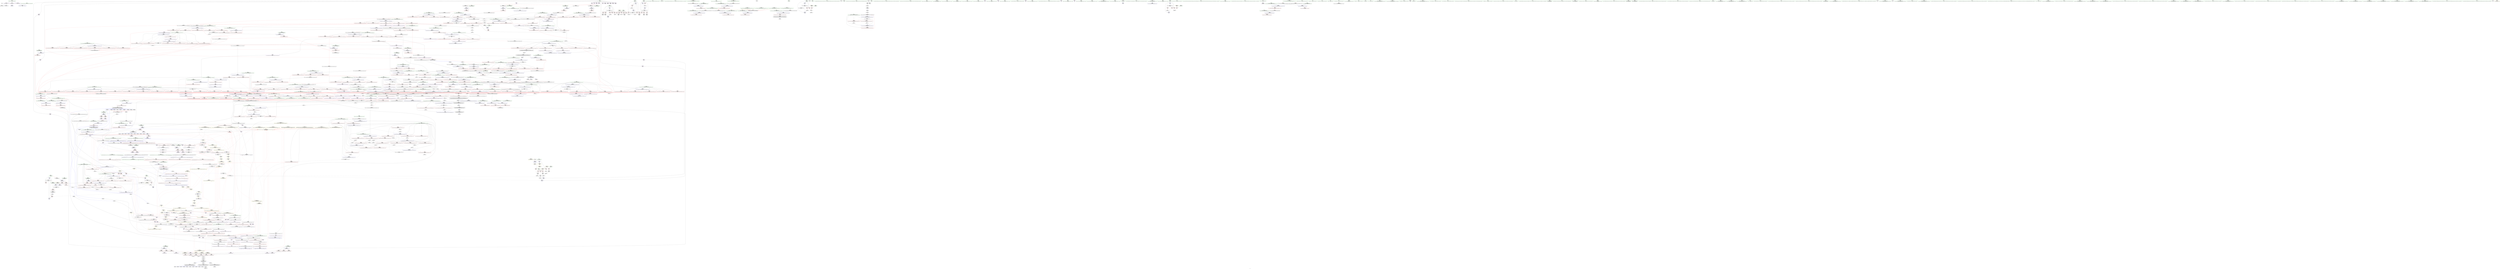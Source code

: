 digraph "SVFG" {
	label="SVFG";

	Node0x55d84dfb4a30 [shape=record,color=grey,label="{NodeID: 0\nNullPtr}"];
	Node0x55d84dfb4a30 -> Node0x55d84e014ed0[style=solid];
	Node0x55d84dfb4a30 -> Node0x55d84e01b8f0[style=solid];
	Node0x55d84e01be00 [shape=record,color=blue,label="{NodeID: 775\n73\<--9\nbs\<--\n_Z5solvev\n}"];
	Node0x55d84e01be00 -> Node0x55d84e0a55f0[style=dashed];
	Node0x55d84e012830 [shape=record,color=red,label="{NodeID: 443\n136\<--63\n\<--n\n_Z5solvev\n}"];
	Node0x55d84e012830 -> Node0x55d84e015750[style=solid];
	Node0x55d84e006a10 [shape=record,color=green,label="{NodeID: 111\n562\<--563\n__first.addr\<--__first.addr_field_insensitive\n_ZSt13__heap_selectIPSt4pairIddEN9__gnu_cxx5__ops15_Iter_less_iterEEvT_S6_S6_T0_\n}"];
	Node0x55d84e006a10 -> Node0x55d84e027030[style=solid];
	Node0x55d84e006a10 -> Node0x55d84e027100[style=solid];
	Node0x55d84e006a10 -> Node0x55d84e0271d0[style=solid];
	Node0x55d84e006a10 -> Node0x55d84e01dce0[style=solid];
	Node0x55d84e03d080 [shape=record,color=blue,label="{NodeID: 886\n1171\<--1187\n__first.addr\<--incdec.ptr\n_ZSt21__unguarded_partitionIPSt4pairIddEN9__gnu_cxx5__ops15_Iter_less_iterEET_S6_S6_S6_T0_\n}"];
	Node0x55d84e03d080 -> Node0x55d84e0ab4f0[style=dashed];
	Node0x55d84e028210 [shape=record,color=red,label="{NodeID: 554\n660\<--643\n\<--__last.addr\n_ZSt11__make_heapIPSt4pairIddEN9__gnu_cxx5__ops15_Iter_less_iterEEvT_S6_RT0_\n}"];
	Node0x55d84e028210 -> Node0x55d84e016930[style=solid];
	Node0x55d84e00b030 [shape=record,color=green,label="{NodeID: 222\n1421\<--1422\n_ZSt12__miter_baseIPSt4pairIddEET_S3_\<--_ZSt12__miter_baseIPSt4pairIddEET_S3__field_insensitive\n}"];
	Node0x55d84e145d40 [shape=record,color=black,label="{NodeID: 2104\n552 = PHI(1165, )\n}"];
	Node0x55d84e145d40 -> Node0x55d84e016450[style=solid];
	Node0x55d84e02dc40 [shape=record,color=red,label="{NodeID: 665\n1155\<--1108\n\<--__c.addr\n_ZSt22__move_median_to_firstIPSt4pairIddEN9__gnu_cxx5__ops15_Iter_less_iterEEvT_S6_S6_S6_T0_\n|{<s0>75}}"];
	Node0x55d84e02dc40:s0 -> Node0x55d84e151b40[style=solid,color=red];
	Node0x55d84e0637e0 [shape=record,color=grey,label="{NodeID: 1440\n1612 = cmp(1610, 1611, )\n}"];
	Node0x55d84e018dc0 [shape=record,color=purple,label="{NodeID: 333\n130\<--11\n\<--a\n_Z5solvev\n}"];
	Node0x55d84e152a20 [shape=record,color=black,label="{NodeID: 2215\n1294 = PHI(1277, 1283, 1273, )\n0th arg _ZSt4moveIRdEONSt16remove_referenceIT_E4typeEOS2_ }"];
	Node0x55d84e152a20 -> Node0x55d84e03dcb0[style=solid];
	Node0x55d84dfa6660 [shape=record,color=green,label="{NodeID: 1\n7\<--1\n__dso_handle\<--dummyObj\nGlob }"];
	Node0x55d84e01bed0 [shape=record,color=blue,label="{NodeID: 776\n75\<--88\ni13\<--\n_Z5solvev\n}"];
	Node0x55d84e01bed0 -> Node0x55d84e0a5af0[style=dashed];
	Node0x55d84e012900 [shape=record,color=red,label="{NodeID: 444\n148\<--63\n\<--n\n_Z5solvev\n}"];
	Node0x55d84e012900 -> Node0x55d84e063960[style=solid];
	Node0x55d84e006ae0 [shape=record,color=green,label="{NodeID: 112\n564\<--565\n__middle.addr\<--__middle.addr_field_insensitive\n_ZSt13__heap_selectIPSt4pairIddEN9__gnu_cxx5__ops15_Iter_less_iterEEvT_S6_S6_T0_\n}"];
	Node0x55d84e006ae0 -> Node0x55d84e0272a0[style=solid];
	Node0x55d84e006ae0 -> Node0x55d84e027370[style=solid];
	Node0x55d84e006ae0 -> Node0x55d84e027440[style=solid];
	Node0x55d84e006ae0 -> Node0x55d84e01ddb0[style=solid];
	Node0x55d84e03d150 [shape=record,color=blue,label="{NodeID: 887\n1173\<--1191\n__last.addr\<--incdec.ptr3\n_ZSt21__unguarded_partitionIPSt4pairIddEN9__gnu_cxx5__ops15_Iter_less_iterEET_S6_S6_S6_T0_\n}"];
	Node0x55d84e03d150 -> Node0x55d84e033400[style=dashed];
	Node0x55d84e0282e0 [shape=record,color=red,label="{NodeID: 555\n669\<--643\n\<--__last.addr\n_ZSt11__make_heapIPSt4pairIddEN9__gnu_cxx5__ops15_Iter_less_iterEEvT_S6_RT0_\n}"];
	Node0x55d84e0282e0 -> Node0x55d84e016ad0[style=solid];
	Node0x55d84e00b130 [shape=record,color=green,label="{NodeID: 223\n1427\<--1428\n_ZSt23__copy_move_backward_a2ILb1EPSt4pairIddES2_ET1_T0_S4_S3_\<--_ZSt23__copy_move_backward_a2ILb1EPSt4pairIddES2_ET1_T0_S4_S3__field_insensitive\n}"];
	Node0x55d84e145ee0 [shape=record,color=black,label="{NodeID: 2105\n198 = PHI(261, )\n}"];
	Node0x55d84e145ee0 -> Node0x55d84e023ea0[style=solid];
	Node0x55d84e02dd10 [shape=record,color=red,label="{NodeID: 666\n1182\<--1171\n\<--__first.addr\n_ZSt21__unguarded_partitionIPSt4pairIddEN9__gnu_cxx5__ops15_Iter_less_iterEET_S6_S6_S6_T0_\n|{<s0>77}}"];
	Node0x55d84e02dd10:s0 -> Node0x55d84e1569f0[style=solid,color=red];
	Node0x55d84e063960 [shape=record,color=grey,label="{NodeID: 1441\n149 = cmp(147, 148, )\n}"];
	Node0x55d84e018e90 [shape=record,color=purple,label="{NodeID: 334\n132\<--11\n\<--a\n_Z5solvev\n|{<s0>6}}"];
	Node0x55d84e018e90:s0 -> Node0x55d84e150070[style=solid,color=red];
	Node0x55d84e152bb0 [shape=record,color=black,label="{NodeID: 2216\n1582 = PHI(1432, )\n0th arg _ZNK9__gnu_cxx5__ops14_Val_less_iterclISt4pairIddEPS4_EEbRT_T0_ }"];
	Node0x55d84e152bb0 -> Node0x55d84e03fac0[style=solid];
	Node0x55d84dfa7350 [shape=record,color=green,label="{NodeID: 2\n9\<--1\n\<--dummyObj\nCan only get source location for instruction, argument, global var or function.}"];
	Node0x55d84e01bfa0 [shape=record,color=blue,label="{NodeID: 777\n77\<--161\ns\<--add\n_Z5solvev\n}"];
	Node0x55d84e01bfa0 -> Node0x55d84e036b00[style=dashed];
	Node0x55d84e0129d0 [shape=record,color=red,label="{NodeID: 445\n167\<--63\n\<--n\n_Z5solvev\n}"];
	Node0x55d84e0129d0 -> Node0x55d84e063060[style=solid];
	Node0x55d84e006bb0 [shape=record,color=green,label="{NodeID: 113\n566\<--567\n__last.addr\<--__last.addr_field_insensitive\n_ZSt13__heap_selectIPSt4pairIddEN9__gnu_cxx5__ops15_Iter_less_iterEEvT_S6_S6_T0_\n}"];
	Node0x55d84e006bb0 -> Node0x55d84e027510[style=solid];
	Node0x55d84e006bb0 -> Node0x55d84e01de80[style=solid];
	Node0x55d84e03d220 [shape=record,color=blue,label="{NodeID: 888\n1173\<--1199\n__last.addr\<--incdec.ptr7\n_ZSt21__unguarded_partitionIPSt4pairIddEN9__gnu_cxx5__ops15_Iter_less_iterEET_S6_S6_S6_T0_\n}"];
	Node0x55d84e03d220 -> Node0x55d84e033400[style=dashed];
	Node0x55d84e0283b0 [shape=record,color=red,label="{NodeID: 556\n699\<--645\n\<--__comp.addr\n_ZSt11__make_heapIPSt4pairIddEN9__gnu_cxx5__ops15_Iter_less_iterEEvT_S6_RT0_\n}"];
	Node0x55d84e00b230 [shape=record,color=green,label="{NodeID: 224\n1432\<--1433\n__comp\<--__comp_field_insensitive\n_ZSt25__unguarded_linear_insertIPSt4pairIddEN9__gnu_cxx5__ops14_Val_less_iterEEvT_T0_\n|{<s0>102}}"];
	Node0x55d84e00b230:s0 -> Node0x55d84e152bb0[style=solid,color=red];
	Node0x55d84e146020 [shape=record,color=black,label="{NodeID: 2106\n210 = PHI()\n}"];
	Node0x55d84e02dde0 [shape=record,color=red,label="{NodeID: 667\n1186\<--1171\n\<--__first.addr\n_ZSt21__unguarded_partitionIPSt4pairIddEN9__gnu_cxx5__ops15_Iter_less_iterEET_S6_S6_S6_T0_\n}"];
	Node0x55d84e02dde0 -> Node0x55d84e0103a0[style=solid];
	Node0x55d84e063ae0 [shape=record,color=grey,label="{NodeID: 1442\n624 = cmp(623, 625, )\n}"];
	Node0x55d84e018f60 [shape=record,color=purple,label="{NodeID: 335\n138\<--11\n\<--a\n_Z5solvev\n}"];
	Node0x55d84e152cc0 [shape=record,color=black,label="{NodeID: 2217\n1583 = PHI(1436, )\n1st arg _ZNK9__gnu_cxx5__ops14_Val_less_iterclISt4pairIddEPS4_EEbRT_T0_ }"];
	Node0x55d84e152cc0 -> Node0x55d84e03fb90[style=solid];
	Node0x55d84dfa73e0 [shape=record,color=green,label="{NodeID: 3\n14\<--1\n.str\<--dummyObj\nGlob }"];
	Node0x55d84e01c070 [shape=record,color=blue,label="{NodeID: 778\n79\<--125\nt\<--\n_Z5solvev\n}"];
	Node0x55d84e01c070 -> Node0x55d84e037000[style=dashed];
	Node0x55d84e012aa0 [shape=record,color=red,label="{NodeID: 446\n171\<--65\n\<--k\n_Z5solvev\n}"];
	Node0x55d84e012aa0 -> Node0x55d84e0634e0[style=solid];
	Node0x55d84e006c80 [shape=record,color=green,label="{NodeID: 114\n568\<--569\n__i\<--__i_field_insensitive\n_ZSt13__heap_selectIPSt4pairIddEN9__gnu_cxx5__ops15_Iter_less_iterEEvT_S6_S6_T0_\n}"];
	Node0x55d84e006c80 -> Node0x55d84e0275e0[style=solid];
	Node0x55d84e006c80 -> Node0x55d84e0276b0[style=solid];
	Node0x55d84e006c80 -> Node0x55d84e027780[style=solid];
	Node0x55d84e006c80 -> Node0x55d84e027850[style=solid];
	Node0x55d84e006c80 -> Node0x55d84e01df50[style=solid];
	Node0x55d84e006c80 -> Node0x55d84e01e020[style=solid];
	Node0x55d84e03d2f0 [shape=record,color=blue,label="{NodeID: 889\n1171\<--1212\n__first.addr\<--incdec.ptr9\n_ZSt21__unguarded_partitionIPSt4pairIddEN9__gnu_cxx5__ops15_Iter_less_iterEET_S6_S6_S6_T0_\n}"];
	Node0x55d84e03d2f0 -> Node0x55d84e0ab4f0[style=dashed];
	Node0x55d84e028480 [shape=record,color=red,label="{NodeID: 557\n676\<--647\n\<--__len\n_ZSt11__make_heapIPSt4pairIddEN9__gnu_cxx5__ops15_Iter_less_iterEEvT_S6_RT0_\n}"];
	Node0x55d84e028480 -> Node0x55d84e05e260[style=solid];
	Node0x55d84e00b300 [shape=record,color=green,label="{NodeID: 225\n1434\<--1435\n__last.addr\<--__last.addr_field_insensitive\n_ZSt25__unguarded_linear_insertIPSt4pairIddEN9__gnu_cxx5__ops14_Val_less_iterEEvT_T0_\n}"];
	Node0x55d84e00b300 -> Node0x55d84e0305b0[style=solid];
	Node0x55d84e00b300 -> Node0x55d84e030680[style=solid];
	Node0x55d84e00b300 -> Node0x55d84e030750[style=solid];
	Node0x55d84e00b300 -> Node0x55d84e030820[style=solid];
	Node0x55d84e00b300 -> Node0x55d84e03e810[style=solid];
	Node0x55d84e00b300 -> Node0x55d84e03ec20[style=solid];
	Node0x55d84e1460f0 [shape=record,color=black,label="{NodeID: 2107\n300 = PHI()\n}"];
	Node0x55d84e02deb0 [shape=record,color=red,label="{NodeID: 668\n1202\<--1171\n\<--__first.addr\n_ZSt21__unguarded_partitionIPSt4pairIddEN9__gnu_cxx5__ops15_Iter_less_iterEET_S6_S6_S6_T0_\n}"];
	Node0x55d84e02deb0 -> Node0x55d84e0652e0[style=solid];
	Node0x55d84e063c60 [shape=record,color=grey,label="{NodeID: 1443\n463 = cmp(462, 344, )\n}"];
	Node0x55d84e019030 [shape=record,color=purple,label="{NodeID: 336\n140\<--11\n\<--a\n_Z5solvev\n|{<s0>7}}"];
	Node0x55d84e019030:s0 -> Node0x55d84e150b10[style=solid,color=red];
	Node0x55d84e152dd0 [shape=record,color=black,label="{NodeID: 2218\n1584 = PHI(1452, )\n2nd arg _ZNK9__gnu_cxx5__ops14_Val_less_iterclISt4pairIddEPS4_EEbRT_T0_ }"];
	Node0x55d84e152dd0 -> Node0x55d84e03fc60[style=solid];
	Node0x55d84dfa6960 [shape=record,color=green,label="{NodeID: 4\n16\<--1\n.str.2\<--dummyObj\nGlob }"];
	Node0x55d84e01c140 [shape=record,color=blue,label="{NodeID: 779\n81\<--88\nj\<--\n_Z5solvev\n}"];
	Node0x55d84e01c140 -> Node0x55d84e0238f0[style=dashed];
	Node0x55d84e01c140 -> Node0x55d84e0239c0[style=dashed];
	Node0x55d84e01c140 -> Node0x55d84e023a90[style=dashed];
	Node0x55d84e01c140 -> Node0x55d84e023b60[style=dashed];
	Node0x55d84e01c140 -> Node0x55d84e01c3b0[style=dashed];
	Node0x55d84e01c140 -> Node0x55d84e0a69f0[style=dashed];
	Node0x55d84e0386c0 [shape=record,color=yellow,style=double,label="{NodeID: 1554\n217V_1 = ENCHI(MR_217V_0)\npts\{13 9730000 9730001 \}\nFun[_ZNK9__gnu_cxx5__ops14_Iter_less_valclIPSt4pairIddES4_EEbT_RT0_]|{<s0>65|<s1>65|<s2>65}}"];
	Node0x55d84e0386c0:s0 -> Node0x55d84e03a7b0[style=dashed,color=red];
	Node0x55d84e0386c0:s1 -> Node0x55d84e03aa80[style=dashed,color=red];
	Node0x55d84e0386c0:s2 -> Node0x55d84e03ab60[style=dashed,color=red];
	Node0x55d84e012b70 [shape=record,color=red,label="{NodeID: 447\n90\<--67\n\<--i\n_Z5solvev\n}"];
	Node0x55d84e012b70 -> Node0x55d84e0658e0[style=solid];
	Node0x55d84e00b710 [shape=record,color=green,label="{NodeID: 115\n576\<--577\n_ZSt11__make_heapIPSt4pairIddEN9__gnu_cxx5__ops15_Iter_less_iterEEvT_S6_RT0_\<--_ZSt11__make_heapIPSt4pairIddEN9__gnu_cxx5__ops15_Iter_less_iterEEvT_S6_RT0__field_insensitive\n}"];
	Node0x55d84e03d3c0 [shape=record,color=blue,label="{NodeID: 890\n1218\<--1216\n__a.addr\<--__a\n_ZSt9iter_swapIPSt4pairIddES2_EvT_T0_\n}"];
	Node0x55d84e03d3c0 -> Node0x55d84e02e7a0[style=dashed];
	Node0x55d84e0c6570 [shape=record,color=yellow,style=double,label="{NodeID: 1665\n5V_1 = ENCHI(MR_5V_0)\npts\{13 \}\nFun[_ZSt22__move_median_to_firstIPSt4pairIddEN9__gnu_cxx5__ops15_Iter_less_iterEEvT_S6_S6_S6_T0_]|{<s0>66|<s1>67|<s2>68|<s3>69|<s4>70|<s5>71|<s6>72|<s7>73|<s8>74|<s9>75|<s10>76}}"];
	Node0x55d84e0c6570:s0 -> Node0x55d84e0cc950[style=dashed,color=red];
	Node0x55d84e0c6570:s1 -> Node0x55d84e0cc950[style=dashed,color=red];
	Node0x55d84e0c6570:s2 -> Node0x55d84e0c4130[style=dashed,color=red];
	Node0x55d84e0c6570:s3 -> Node0x55d84e0cc950[style=dashed,color=red];
	Node0x55d84e0c6570:s4 -> Node0x55d84e0c4130[style=dashed,color=red];
	Node0x55d84e0c6570:s5 -> Node0x55d84e0c4130[style=dashed,color=red];
	Node0x55d84e0c6570:s6 -> Node0x55d84e0cc950[style=dashed,color=red];
	Node0x55d84e0c6570:s7 -> Node0x55d84e0c4130[style=dashed,color=red];
	Node0x55d84e0c6570:s8 -> Node0x55d84e0cc950[style=dashed,color=red];
	Node0x55d84e0c6570:s9 -> Node0x55d84e0c4130[style=dashed,color=red];
	Node0x55d84e0c6570:s10 -> Node0x55d84e0c4130[style=dashed,color=red];
	Node0x55d84e028550 [shape=record,color=red,label="{NodeID: 558\n694\<--647\n\<--__len\n_ZSt11__make_heapIPSt4pairIddEN9__gnu_cxx5__ops15_Iter_less_iterEEvT_S6_RT0_\n|{<s0>39}}"];
	Node0x55d84e028550:s0 -> Node0x55d84e152520[style=solid,color=red];
	Node0x55d84e00b3d0 [shape=record,color=green,label="{NodeID: 226\n1436\<--1437\n__val\<--__val_field_insensitive\n_ZSt25__unguarded_linear_insertIPSt4pairIddEN9__gnu_cxx5__ops14_Val_less_iterEEvT_T0_\n|{|<s1>102|<s2>105}}"];
	Node0x55d84e00b3d0 -> Node0x55d84e018190[style=solid];
	Node0x55d84e00b3d0:s1 -> Node0x55d84e152cc0[style=solid,color=red];
	Node0x55d84e00b3d0:s2 -> Node0x55d84e14b2e0[style=solid,color=red];
	Node0x55d84e1461c0 [shape=record,color=black,label="{NodeID: 2108\n309 = PHI()\n}"];
	Node0x55d84e02df80 [shape=record,color=red,label="{NodeID: 669\n1206\<--1171\n\<--__first.addr\n_ZSt21__unguarded_partitionIPSt4pairIddEN9__gnu_cxx5__ops15_Iter_less_iterEET_S6_S6_S6_T0_\n}"];
	Node0x55d84e02df80 -> Node0x55d84e017d80[style=solid];
	Node0x55d84e063de0 [shape=record,color=grey,label="{NodeID: 1444\n1081 = cmp(1077, 1080, )\n}"];
	Node0x55d84e019100 [shape=record,color=purple,label="{NodeID: 337\n153\<--11\narrayidx18\<--a\n_Z5solvev\n}"];
	Node0x55d84e152ee0 [shape=record,color=black,label="{NodeID: 2219\n441 = PHI(353, )\n0th arg _ZSt22__final_insertion_sortIPSt4pairIddEN9__gnu_cxx5__ops15_Iter_less_iterEEvT_S6_T0_ }"];
	Node0x55d84e152ee0 -> Node0x55d84e01d660[style=solid];
	Node0x55d84dfa6a20 [shape=record,color=green,label="{NodeID: 5\n18\<--1\n.str.3\<--dummyObj\nGlob }"];
	Node0x55d84e01c210 [shape=record,color=blue,label="{NodeID: 780\n77\<--187\ns\<--add31\n_Z5solvev\n}"];
	Node0x55d84e01c210 -> Node0x55d84e036b00[style=dashed];
	Node0x55d84e012c40 [shape=record,color=red,label="{NodeID: 448\n105\<--67\n\<--i\n_Z5solvev\n}"];
	Node0x55d84e012c40 -> Node0x55d84e015340[style=solid];
	Node0x55d84e00b7e0 [shape=record,color=green,label="{NodeID: 116\n588\<--589\n_ZNK9__gnu_cxx5__ops15_Iter_less_iterclIPSt4pairIddES5_EEbT_T0_\<--_ZNK9__gnu_cxx5__ops15_Iter_less_iterclIPSt4pairIddES5_EEbT_T0__field_insensitive\n}"];
	Node0x55d84e03d490 [shape=record,color=blue,label="{NodeID: 891\n1220\<--1217\n__b.addr\<--__b\n_ZSt9iter_swapIPSt4pairIddES2_EvT_T0_\n}"];
	Node0x55d84e03d490 -> Node0x55d84e02e870[style=dashed];
	Node0x55d84e028620 [shape=record,color=red,label="{NodeID: 559\n682\<--649\n\<--__parent\n_ZSt11__make_heapIPSt4pairIddEN9__gnu_cxx5__ops15_Iter_less_iterEEvT_S6_RT0_\n}"];
	Node0x55d84e00b4a0 [shape=record,color=green,label="{NodeID: 227\n1438\<--1439\n__next\<--__next_field_insensitive\n_ZSt25__unguarded_linear_insertIPSt4pairIddEN9__gnu_cxx5__ops14_Val_less_iterEEvT_T0_\n}"];
	Node0x55d84e00b4a0 -> Node0x55d84e0308f0[style=solid];
	Node0x55d84e00b4a0 -> Node0x55d84e0309c0[style=solid];
	Node0x55d84e00b4a0 -> Node0x55d84e030a90[style=solid];
	Node0x55d84e00b4a0 -> Node0x55d84e030b60[style=solid];
	Node0x55d84e00b4a0 -> Node0x55d84e030c30[style=solid];
	Node0x55d84e00b4a0 -> Node0x55d84e03ea80[style=solid];
	Node0x55d84e00b4a0 -> Node0x55d84e03eb50[style=solid];
	Node0x55d84e00b4a0 -> Node0x55d84e03ecf0[style=solid];
	Node0x55d84e146290 [shape=record,color=black,label="{NodeID: 2109\n345 = PHI(425, )\n}"];
	Node0x55d84e146290 -> Node0x55d84e062160[style=solid];
	Node0x55d84e02e050 [shape=record,color=red,label="{NodeID: 670\n1208\<--1171\n\<--__first.addr\n_ZSt21__unguarded_partitionIPSt4pairIddEN9__gnu_cxx5__ops15_Iter_less_iterEET_S6_S6_S6_T0_\n|{<s0>79}}"];
	Node0x55d84e02e050:s0 -> Node0x55d84e1514e0[style=solid,color=red];
	Node0x55d84e063f60 [shape=record,color=grey,label="{NodeID: 1445\n1621 = cmp(1619, 1620, )\n}"];
	Node0x55d84e0191d0 [shape=record,color=purple,label="{NodeID: 338\n154\<--11\nsecond19\<--a\n_Z5solvev\n}"];
	Node0x55d84e0191d0 -> Node0x55d84e023c30[style=solid];
	Node0x55d84e152ff0 [shape=record,color=black,label="{NodeID: 2220\n442 = PHI(354, )\n1st arg _ZSt22__final_insertion_sortIPSt4pairIddEN9__gnu_cxx5__ops15_Iter_less_iterEEvT_S6_T0_ }"];
	Node0x55d84e152ff0 -> Node0x55d84e01d730[style=solid];
	Node0x55d84dfa6ae0 [shape=record,color=green,label="{NodeID: 6\n20\<--1\n.str.4\<--dummyObj\nGlob }"];
	Node0x55d84e01c2e0 [shape=record,color=blue,label="{NodeID: 781\n79\<--190\nt\<--inc32\n_Z5solvev\n}"];
	Node0x55d84e01c2e0 -> Node0x55d84e037000[style=dashed];
	Node0x55d84e012d10 [shape=record,color=red,label="{NodeID: 449\n117\<--67\n\<--i\n_Z5solvev\n}"];
	Node0x55d84e012d10 -> Node0x55d84e0155b0[style=solid];
	Node0x55d84e00b8e0 [shape=record,color=green,label="{NodeID: 117\n595\<--596\n_ZSt10__pop_heapIPSt4pairIddEN9__gnu_cxx5__ops15_Iter_less_iterEEvT_S6_S6_RT0_\<--_ZSt10__pop_heapIPSt4pairIddEN9__gnu_cxx5__ops15_Iter_less_iterEEvT_S6_S6_RT0__field_insensitive\n}"];
	Node0x55d84e03d560 [shape=record,color=blue,label="{NodeID: 892\n1233\<--1231\n__x.addr\<--__x\n_ZSt4swapIddENSt9enable_ifIXsr6__and_ISt14__is_swappableIT_ES1_IT0_EEE5valueEvE4typeERSt4pairIS2_S4_ESA_\n}"];
	Node0x55d84e03d560 -> Node0x55d84e02e940[style=dashed];
	Node0x55d84e0286f0 [shape=record,color=red,label="{NodeID: 560\n693\<--649\n\<--__parent\n_ZSt11__make_heapIPSt4pairIddEN9__gnu_cxx5__ops15_Iter_less_iterEEvT_S6_RT0_\n|{<s0>39}}"];
	Node0x55d84e0286f0:s0 -> Node0x55d84e1523d0[style=solid,color=red];
	Node0x55d84e00b570 [shape=record,color=green,label="{NodeID: 228\n1454\<--1455\n_ZNK9__gnu_cxx5__ops14_Val_less_iterclISt4pairIddEPS4_EEbRT_T0_\<--_ZNK9__gnu_cxx5__ops14_Val_less_iterclISt4pairIddEPS4_EEbRT_T0__field_insensitive\n}"];
	Node0x55d84e146460 [shape=record,color=black,label="{NodeID: 2110\n1420 = PHI(1502, )\n|{<s0>99}}"];
	Node0x55d84e146460:s0 -> Node0x55d84e157570[style=solid,color=red];
	Node0x55d84e02e120 [shape=record,color=red,label="{NodeID: 671\n1211\<--1171\n\<--__first.addr\n_ZSt21__unguarded_partitionIPSt4pairIddEN9__gnu_cxx5__ops15_Iter_less_iterEET_S6_S6_S6_T0_\n}"];
	Node0x55d84e02e120 -> Node0x55d84e010610[style=solid];
	Node0x55d84e0640e0 [shape=record,color=grey,label="{NodeID: 1446\n1073 = cmp(1069, 1072, )\n}"];
	Node0x55d84e0192a0 [shape=record,color=purple,label="{NodeID: 339\n158\<--11\narrayidx21\<--a\n_Z5solvev\n}"];
	Node0x55d84e153100 [shape=record,color=black,label="{NodeID: 2221\n1096 = PHI(539, )\n0th arg _ZSt22__move_median_to_firstIPSt4pairIddEN9__gnu_cxx5__ops15_Iter_less_iterEEvT_S6_S6_S6_T0_ }"];
	Node0x55d84e153100 -> Node0x55d84e03cad0[style=solid];
	Node0x55d84e003750 [shape=record,color=green,label="{NodeID: 7\n23\<--1\n\<--dummyObj\nCan only get source location for instruction, argument, global var or function.}"];
	Node0x55d84e01c3b0 [shape=record,color=blue,label="{NodeID: 782\n81\<--195\nj\<--inc34\n_Z5solvev\n}"];
	Node0x55d84e01c3b0 -> Node0x55d84e0238f0[style=dashed];
	Node0x55d84e01c3b0 -> Node0x55d84e0239c0[style=dashed];
	Node0x55d84e01c3b0 -> Node0x55d84e023a90[style=dashed];
	Node0x55d84e01c3b0 -> Node0x55d84e023b60[style=dashed];
	Node0x55d84e01c3b0 -> Node0x55d84e01c3b0[style=dashed];
	Node0x55d84e01c3b0 -> Node0x55d84e0a69f0[style=dashed];
	Node0x55d84e012de0 [shape=record,color=red,label="{NodeID: 450\n123\<--67\n\<--i\n_Z5solvev\n}"];
	Node0x55d84e012de0 -> Node0x55d84e0616e0[style=solid];
	Node0x55d84e00b9e0 [shape=record,color=green,label="{NodeID: 118\n608\<--609\n__first.addr\<--__first.addr_field_insensitive\n_ZSt11__sort_heapIPSt4pairIddEN9__gnu_cxx5__ops15_Iter_less_iterEEvT_S6_RT0_\n}"];
	Node0x55d84e00b9e0 -> Node0x55d84e027920[style=solid];
	Node0x55d84e00b9e0 -> Node0x55d84e0279f0[style=solid];
	Node0x55d84e00b9e0 -> Node0x55d84e01e0f0[style=solid];
	Node0x55d84e03d630 [shape=record,color=blue,label="{NodeID: 893\n1235\<--1232\n__y.addr\<--__y\n_ZSt4swapIddENSt9enable_ifIXsr6__and_ISt14__is_swappableIT_ES1_IT0_EEE5valueEvE4typeERSt4pairIS2_S4_ESA_\n}"];
	Node0x55d84e03d630 -> Node0x55d84e02ea10[style=dashed];
	Node0x55d84e0287c0 [shape=record,color=red,label="{NodeID: 561\n708\<--649\n\<--__parent\n_ZSt11__make_heapIPSt4pairIddEN9__gnu_cxx5__ops15_Iter_less_iterEEvT_S6_RT0_\n}"];
	Node0x55d84e0287c0 -> Node0x55d84e064ce0[style=solid];
	Node0x55d84e013860 [shape=record,color=green,label="{NodeID: 229\n1472\<--1473\nretval\<--retval_field_insensitive\n_ZN9__gnu_cxx5__ops15__val_comp_iterENS0_15_Iter_less_iterE\n}"];
	Node0x55d84e1465a0 [shape=record,color=black,label="{NodeID: 2111\n1424 = PHI(1502, )\n|{<s0>99}}"];
	Node0x55d84e1465a0:s0 -> Node0x55d84e157680[style=solid,color=red];
	Node0x55d84e02e1f0 [shape=record,color=red,label="{NodeID: 672\n1190\<--1173\n\<--__last.addr\n_ZSt21__unguarded_partitionIPSt4pairIddEN9__gnu_cxx5__ops15_Iter_less_iterEET_S6_S6_S6_T0_\n}"];
	Node0x55d84e02e1f0 -> Node0x55d84e010470[style=solid];
	Node0x55d84e064260 [shape=record,color=grey,label="{NodeID: 1447\n397 = cmp(396, 398, )\n}"];
	Node0x55d84e019370 [shape=record,color=purple,label="{NodeID: 340\n159\<--11\nfirst22\<--a\n_Z5solvev\n}"];
	Node0x55d84e019370 -> Node0x55d84e023d00[style=solid];
	Node0x55d84e153210 [shape=record,color=black,label="{NodeID: 2222\n1097 = PHI(541, )\n1st arg _ZSt22__move_median_to_firstIPSt4pairIddEN9__gnu_cxx5__ops15_Iter_less_iterEEvT_S6_S6_S6_T0_ }"];
	Node0x55d84e153210 -> Node0x55d84e03cba0[style=solid];
	Node0x55d84e0037e0 [shape=record,color=green,label="{NodeID: 8\n53\<--1\n\<--dummyObj\nCan only get source location for instruction, argument, global var or function.}"];
	Node0x55d84e01c480 [shape=record,color=blue,label="{NodeID: 783\n73\<--201\nbs\<--\n_Z5solvev\n}"];
	Node0x55d84e01c480 -> Node0x55d84e0a55f0[style=dashed];
	Node0x55d84e012eb0 [shape=record,color=red,label="{NodeID: 451\n99\<--69\n\<--h\n_Z5solvev\n}"];
	Node0x55d84e012eb0 -> Node0x55d84e0151a0[style=solid];
	Node0x55d84e00bab0 [shape=record,color=green,label="{NodeID: 119\n610\<--611\n__last.addr\<--__last.addr_field_insensitive\n_ZSt11__sort_heapIPSt4pairIddEN9__gnu_cxx5__ops15_Iter_less_iterEEvT_S6_RT0_\n}"];
	Node0x55d84e00bab0 -> Node0x55d84e027ac0[style=solid];
	Node0x55d84e00bab0 -> Node0x55d84e027b90[style=solid];
	Node0x55d84e00bab0 -> Node0x55d84e027c60[style=solid];
	Node0x55d84e00bab0 -> Node0x55d84e027d30[style=solid];
	Node0x55d84e00bab0 -> Node0x55d84e01e1c0[style=solid];
	Node0x55d84e00bab0 -> Node0x55d84e01e360[style=solid];
	Node0x55d84e03d700 [shape=record,color=blue,label="{NodeID: 894\n1248\<--1246\nthis.addr\<--this\n_ZNSt4pairIddE4swapERS0_\n}"];
	Node0x55d84e03d700 -> Node0x55d84e02eae0[style=dashed];
	Node0x55d84e028890 [shape=record,color=red,label="{NodeID: 562\n712\<--649\n\<--__parent\n_ZSt11__make_heapIPSt4pairIddEN9__gnu_cxx5__ops15_Iter_less_iterEEvT_S6_RT0_\n}"];
	Node0x55d84e028890 -> Node0x55d84e05fbe0[style=solid];
	Node0x55d84e0138f0 [shape=record,color=green,label="{NodeID: 230\n1474\<--1475\n\<--field_insensitive\n_ZN9__gnu_cxx5__ops15__val_comp_iterENS0_15_Iter_less_iterE\n}"];
	Node0x55d84e1466e0 [shape=record,color=black,label="{NodeID: 2112\n1426 = PHI(1477, )\n}"];
	Node0x55d84e1466e0 -> Node0x55d84e0180c0[style=solid];
	Node0x55d84e02e2c0 [shape=record,color=red,label="{NodeID: 673\n1195\<--1173\n\<--__last.addr\n_ZSt21__unguarded_partitionIPSt4pairIddEN9__gnu_cxx5__ops15_Iter_less_iterEET_S6_S6_S6_T0_\n|{<s0>78}}"];
	Node0x55d84e02e2c0:s0 -> Node0x55d84e156d70[style=solid,color=red];
	Node0x55d84e0643e0 [shape=record,color=grey,label="{NodeID: 1448\n1335 = cmp(1333, 1334, )\n}"];
	Node0x55d84e019440 [shape=record,color=purple,label="{NodeID: 341\n183\<--11\narrayidx29\<--a\n_Z5solvev\n}"];
	Node0x55d84e153320 [shape=record,color=black,label="{NodeID: 2223\n1098 = PHI(542, )\n2nd arg _ZSt22__move_median_to_firstIPSt4pairIddEN9__gnu_cxx5__ops15_Iter_less_iterEEvT_S6_S6_S6_T0_ }"];
	Node0x55d84e153320 -> Node0x55d84e03cc70[style=solid];
	Node0x55d84e003870 [shape=record,color=green,label="{NodeID: 9\n88\<--1\n\<--dummyObj\nCan only get source location for instruction, argument, global var or function.}"];
	Node0x55d84e01c550 [shape=record,color=blue,label="{NodeID: 784\n75\<--205\ni13\<--inc38\n_Z5solvev\n}"];
	Node0x55d84e01c550 -> Node0x55d84e0a5af0[style=dashed];
	Node0x55d84e012f80 [shape=record,color=red,label="{NodeID: 452\n102\<--71\n\<--r\n_Z5solvev\n}"];
	Node0x55d84e012f80 -> Node0x55d84e015270[style=solid];
	Node0x55d84e00bb80 [shape=record,color=green,label="{NodeID: 120\n612\<--613\n__comp.addr\<--__comp.addr_field_insensitive\n_ZSt11__sort_heapIPSt4pairIddEN9__gnu_cxx5__ops15_Iter_less_iterEEvT_S6_RT0_\n}"];
	Node0x55d84e00bb80 -> Node0x55d84e027e00[style=solid];
	Node0x55d84e00bb80 -> Node0x55d84e01e290[style=solid];
	Node0x55d84e03d7d0 [shape=record,color=blue,label="{NodeID: 895\n1250\<--1247\n__p.addr\<--__p\n_ZNSt4pairIddE4swapERS0_\n}"];
	Node0x55d84e03d7d0 -> Node0x55d84e02ebb0[style=dashed];
	Node0x55d84e03d7d0 -> Node0x55d84e02ec80[style=dashed];
	Node0x55d84e0c6a00 [shape=record,color=yellow,style=double,label="{NodeID: 1670\n5V_1 = ENCHI(MR_5V_0)\npts\{13 \}\nFun[_ZNSt4pairIddE4swapERS0_]|{<s0>82|<s1>82|<s2>82}}"];
	Node0x55d84e0c6a00:s0 -> Node0x55d84e02f090[style=dashed,color=red];
	Node0x55d84e0c6a00:s1 -> Node0x55d84e02f160[style=dashed,color=red];
	Node0x55d84e0c6a00:s2 -> Node0x55d84e03db10[style=dashed,color=red];
	Node0x55d84e028960 [shape=record,color=red,label="{NodeID: 563\n702\<--701\n\<--\n_ZSt11__make_heapIPSt4pairIddEN9__gnu_cxx5__ops15_Iter_less_iterEEvT_S6_RT0_\n|{<s0>39}}"];
	Node0x55d84e028960:s0 -> Node0x55d84e152670[style=solid,color=red];
	Node0x55d84e0139c0 [shape=record,color=green,label="{NodeID: 231\n1481\<--1482\n__first.addr\<--__first.addr_field_insensitive\n_ZSt23__copy_move_backward_a2ILb1EPSt4pairIddES2_ET1_T0_S4_S3_\n}"];
	Node0x55d84e0139c0 -> Node0x55d84e030d00[style=solid];
	Node0x55d84e0139c0 -> Node0x55d84e03edc0[style=solid];
	Node0x55d84e146820 [shape=record,color=black,label="{NodeID: 2113\n1442 = PHI(790, )\n}"];
	Node0x55d84e146820 -> Node0x55d84e018260[style=solid];
	Node0x55d84e02e390 [shape=record,color=red,label="{NodeID: 674\n1198\<--1173\n\<--__last.addr\n_ZSt21__unguarded_partitionIPSt4pairIddEN9__gnu_cxx5__ops15_Iter_less_iterEET_S6_S6_S6_T0_\n}"];
	Node0x55d84e02e390 -> Node0x55d84e010540[style=solid];
	Node0x55d84e064560 [shape=record,color=grey,label="{NodeID: 1449\n394 = cmp(393, 344, )\n}"];
	Node0x55d84e019510 [shape=record,color=purple,label="{NodeID: 342\n184\<--11\nfirst30\<--a\n_Z5solvev\n}"];
	Node0x55d84e019510 -> Node0x55d84e023dd0[style=solid];
	Node0x55d84e153460 [shape=record,color=black,label="{NodeID: 2224\n1099 = PHI(544, )\n3rd arg _ZSt22__move_median_to_firstIPSt4pairIddEN9__gnu_cxx5__ops15_Iter_less_iterEEvT_S6_S6_S6_T0_ }"];
	Node0x55d84e153460 -> Node0x55d84e03cd40[style=solid];
	Node0x55d84e003930 [shape=record,color=green,label="{NodeID: 10\n98\<--1\n\<--dummyObj\nCan only get source location for instruction, argument, global var or function.}"];
	Node0x55d84e01c620 [shape=record,color=blue,label="{NodeID: 785\n220\<--218\n__first.addr\<--__first\n_ZSt4sortIPSt4pairIddEEvT_S3_\n}"];
	Node0x55d84e01c620 -> Node0x55d84e023f70[style=dashed];
	Node0x55d84e038c60 [shape=record,color=yellow,style=double,label="{NodeID: 1560\n5V_1 = ENCHI(MR_5V_0)\npts\{13 \}\nFun[_ZSt27__unguarded_partition_pivotIPSt4pairIddEN9__gnu_cxx5__ops15_Iter_less_iterEET_S6_S6_T0_]|{<s0>29}}"];
	Node0x55d84e038c60:s0 -> Node0x55d84e0c6570[style=dashed,color=red];
	Node0x55d84e013050 [shape=record,color=red,label="{NodeID: 453\n111\<--71\n\<--r\n_Z5solvev\n}"];
	Node0x55d84e013050 -> Node0x55d84e015410[style=solid];
	Node0x55d84e00bc50 [shape=record,color=green,label="{NodeID: 121\n641\<--642\n__first.addr\<--__first.addr_field_insensitive\n_ZSt11__make_heapIPSt4pairIddEN9__gnu_cxx5__ops15_Iter_less_iterEEvT_S6_RT0_\n}"];
	Node0x55d84e00bc50 -> Node0x55d84e027ed0[style=solid];
	Node0x55d84e00bc50 -> Node0x55d84e027fa0[style=solid];
	Node0x55d84e00bc50 -> Node0x55d84e028070[style=solid];
	Node0x55d84e00bc50 -> Node0x55d84e028140[style=solid];
	Node0x55d84e00bc50 -> Node0x55d84e01e430[style=solid];
	Node0x55d84e03d8a0 [shape=record,color=blue,label="{NodeID: 896\n1269\<--1267\n__a.addr\<--__a\n_ZSt4swapIdENSt9enable_ifIXsr6__and_ISt6__not_ISt15__is_tuple_likeIT_EESt21is_move_constructibleIS3_ESt18is_move_assignableIS3_EEE5valueEvE4typeERS3_SC_\n}"];
	Node0x55d84e03d8a0 -> Node0x55d84e02ed50[style=dashed];
	Node0x55d84e03d8a0 -> Node0x55d84e02ee20[style=dashed];
	Node0x55d84e028a30 [shape=record,color=red,label="{NodeID: 564\n704\<--703\n\<--\n_ZSt11__make_heapIPSt4pairIddEN9__gnu_cxx5__ops15_Iter_less_iterEEvT_S6_RT0_\n|{<s0>39}}"];
	Node0x55d84e028a30:s0 -> Node0x55d84e1527c0[style=solid,color=red];
	Node0x55d84e013a90 [shape=record,color=green,label="{NodeID: 232\n1483\<--1484\n__last.addr\<--__last.addr_field_insensitive\n_ZSt23__copy_move_backward_a2ILb1EPSt4pairIddES2_ET1_T0_S4_S3_\n}"];
	Node0x55d84e013a90 -> Node0x55d84e030dd0[style=solid];
	Node0x55d84e013a90 -> Node0x55d84e03ee90[style=solid];
	Node0x55d84e146960 [shape=record,color=black,label="{NodeID: 2114\n413 = PHI(512, )\n}"];
	Node0x55d84e146960 -> Node0x55d84e01d3f0[style=solid];
	Node0x55d84e02e460 [shape=record,color=red,label="{NodeID: 675\n1203\<--1173\n\<--__last.addr\n_ZSt21__unguarded_partitionIPSt4pairIddEN9__gnu_cxx5__ops15_Iter_less_iterEET_S6_S6_S6_T0_\n}"];
	Node0x55d84e02e460 -> Node0x55d84e0652e0[style=solid];
	Node0x55d84e0646e0 [shape=record,color=grey,label="{NodeID: 1450\n877 = cmp(876, 398, )\n}"];
	Node0x55d84e0195e0 [shape=record,color=purple,label="{NodeID: 343\n83\<--14\n\<--.str\n_Z5solvev\n}"];
	Node0x55d84e1535a0 [shape=record,color=black,label="{NodeID: 2225\n1246 = PHI(1239, )\n0th arg _ZNSt4pairIddE4swapERS0_ }"];
	Node0x55d84e1535a0 -> Node0x55d84e03d700[style=solid];
	Node0x55d84e003a30 [shape=record,color=green,label="{NodeID: 11\n125\<--1\n\<--dummyObj\nCan only get source location for instruction, argument, global var or function.}"];
	Node0x55d84e01c6f0 [shape=record,color=blue,label="{NodeID: 786\n222\<--219\n__last.addr\<--__last\n_ZSt4sortIPSt4pairIddEEvT_S3_\n}"];
	Node0x55d84e01c6f0 -> Node0x55d84e024040[style=dashed];
	Node0x55d84e013120 [shape=record,color=red,label="{NodeID: 454\n114\<--71\n\<--r\n_Z5solvev\n}"];
	Node0x55d84e013120 -> Node0x55d84e0154e0[style=solid];
	Node0x55d84e00bd20 [shape=record,color=green,label="{NodeID: 122\n643\<--644\n__last.addr\<--__last.addr_field_insensitive\n_ZSt11__make_heapIPSt4pairIddEN9__gnu_cxx5__ops15_Iter_less_iterEEvT_S6_RT0_\n}"];
	Node0x55d84e00bd20 -> Node0x55d84e028210[style=solid];
	Node0x55d84e00bd20 -> Node0x55d84e0282e0[style=solid];
	Node0x55d84e00bd20 -> Node0x55d84e01e500[style=solid];
	Node0x55d84e03d970 [shape=record,color=blue,label="{NodeID: 897\n1271\<--1268\n__b.addr\<--__b\n_ZSt4swapIdENSt9enable_ifIXsr6__and_ISt6__not_ISt15__is_tuple_likeIT_EESt21is_move_constructibleIS3_ESt18is_move_assignableIS3_EEE5valueEvE4typeERS3_SC_\n}"];
	Node0x55d84e03d970 -> Node0x55d84e02eef0[style=dashed];
	Node0x55d84e03d970 -> Node0x55d84e02efc0[style=dashed];
	Node0x55d84e028b00 [shape=record,color=red,label="{NodeID: 565\n730\<--721\nthis1\<--this.addr\n_ZNK9__gnu_cxx5__ops15_Iter_less_iterclIPSt4pairIddES5_EEbT_T0_\n}"];
	Node0x55d84e013b60 [shape=record,color=green,label="{NodeID: 233\n1485\<--1486\n__result.addr\<--__result.addr_field_insensitive\n_ZSt23__copy_move_backward_a2ILb1EPSt4pairIddES2_ET1_T0_S4_S3_\n}"];
	Node0x55d84e013b60 -> Node0x55d84e030ea0[style=solid];
	Node0x55d84e013b60 -> Node0x55d84e03ef60[style=solid];
	Node0x55d84e146aa0 [shape=record,color=black,label="{NodeID: 2115\n431 = PHI()\n}"];
	Node0x55d84e146aa0 -> Node0x55d84e015ea0[style=solid];
	Node0x55d84e146aa0 -> Node0x55d84e015f70[style=solid];
	Node0x55d84e02e530 [shape=record,color=red,label="{NodeID: 676\n1209\<--1173\n\<--__last.addr\n_ZSt21__unguarded_partitionIPSt4pairIddEN9__gnu_cxx5__ops15_Iter_less_iterEET_S6_S6_S6_T0_\n|{<s0>79}}"];
	Node0x55d84e02e530:s0 -> Node0x55d84e151b40[style=solid,color=red];
	Node0x55d84e064860 [shape=record,color=grey,label="{NodeID: 1451\n883 = cmp(879, 882, )\n}"];
	Node0x55d84e0196b0 [shape=record,color=purple,label="{NodeID: 344\n94\<--14\n\<--.str\n_Z5solvev\n}"];
	Node0x55d84e1536e0 [shape=record,color=black,label="{NodeID: 2226\n1247 = PHI(1240, )\n1st arg _ZNSt4pairIddE4swapERS0_ }"];
	Node0x55d84e1536e0 -> Node0x55d84e03d7d0[style=solid];
	Node0x55d84e003b30 [shape=record,color=green,label="{NodeID: 12\n175\<--1\n\<--dummyObj\nCan only get source location for instruction, argument, global var or function.}"];
	Node0x55d84e01c7c0 [shape=record,color=blue,label="{NodeID: 787\n242\<--240\n__first.addr\<--__first\n_ZSt7reverseIPSt4pairIddEEvT_S3_\n}"];
	Node0x55d84e01c7c0 -> Node0x55d84e024110[style=dashed];
	Node0x55d84e0131f0 [shape=record,color=red,label="{NodeID: 455\n208\<--73\n\<--bs\n_Z5solvev\n}"];
	Node0x55d84e00bdf0 [shape=record,color=green,label="{NodeID: 123\n645\<--646\n__comp.addr\<--__comp.addr_field_insensitive\n_ZSt11__make_heapIPSt4pairIddEN9__gnu_cxx5__ops15_Iter_less_iterEEvT_S6_RT0_\n}"];
	Node0x55d84e00bdf0 -> Node0x55d84e0283b0[style=solid];
	Node0x55d84e00bdf0 -> Node0x55d84e01e5d0[style=solid];
	Node0x55d84e03da40 [shape=record,color=blue,label="{NodeID: 898\n1273\<--1281\n__tmp\<--\n_ZSt4swapIdENSt9enable_ifIXsr6__and_ISt6__not_ISt15__is_tuple_likeIT_EESt21is_move_constructibleIS3_ESt18is_move_assignableIS3_EEE5valueEvE4typeERS3_SC_\n}"];
	Node0x55d84e03da40 -> Node0x55d84e02f160[style=dashed];
	Node0x55d84e03da40 -> Node0x55d84e02f230[style=dashed];
	Node0x55d84e028bd0 [shape=record,color=red,label="{NodeID: 566\n731\<--723\n\<--__it1.addr\n_ZNK9__gnu_cxx5__ops15_Iter_less_iterclIPSt4pairIddES5_EEbT_T0_\n|{<s0>40}}"];
	Node0x55d84e028bd0:s0 -> Node0x55d84e14fbd0[style=solid,color=red];
	Node0x55d84e013c30 [shape=record,color=green,label="{NodeID: 234\n1492\<--1493\n_ZSt12__niter_baseIPSt4pairIddEET_S3_\<--_ZSt12__niter_baseIPSt4pairIddEET_S3__field_insensitive\n}"];
	Node0x55d84e146ba0 [shape=record,color=black,label="{NodeID: 2116\n936 = PHI(1033, )\n}"];
	Node0x55d84e146ba0 -> Node0x55d84e02af90[style=solid];
	Node0x55d84e02e600 [shape=record,color=red,label="{NodeID: 677\n1183\<--1175\n\<--__pivot.addr\n_ZSt21__unguarded_partitionIPSt4pairIddEN9__gnu_cxx5__ops15_Iter_less_iterEET_S6_S6_S6_T0_\n|{<s0>77}}"];
	Node0x55d84e02e600:s0 -> Node0x55d84e156d70[style=solid,color=red];
	Node0x55d84e0649e0 [shape=record,color=grey,label="{NodeID: 1452\n1089 = cmp(1085, 1088, )\n}"];
	Node0x55d84e0649e0 -> Node0x55d84e05d2a0[style=solid];
	Node0x55d84e019780 [shape=record,color=purple,label="{NodeID: 345\n209\<--16\n\<--.str.2\n_Z5solvev\n}"];
	Node0x55d84e153820 [shape=record,color=black,label="{NodeID: 2227\n1503 = PHI(1419, 1423, )\n0th arg _ZSt12__miter_baseIPSt4pairIddEET_S3_ }"];
	Node0x55d84e153820 -> Node0x55d84e03f030[style=solid];
	Node0x55d84e003c30 [shape=record,color=green,label="{NodeID: 13\n344\<--1\n\<--dummyObj\nCan only get source location for instruction, argument, global var or function.}"];
	Node0x55d84e01c890 [shape=record,color=blue,label="{NodeID: 788\n244\<--241\n__last.addr\<--__last\n_ZSt7reverseIPSt4pairIddEEvT_S3_\n}"];
	Node0x55d84e01c890 -> Node0x55d84e0241e0[style=dashed];
	Node0x55d84e0132c0 [shape=record,color=red,label="{NodeID: 456\n147\<--75\n\<--i13\n_Z5solvev\n}"];
	Node0x55d84e0132c0 -> Node0x55d84e063960[style=solid];
	Node0x55d84e00bec0 [shape=record,color=green,label="{NodeID: 124\n647\<--648\n__len\<--__len_field_insensitive\n_ZSt11__make_heapIPSt4pairIddEN9__gnu_cxx5__ops15_Iter_less_iterEEvT_S6_RT0_\n}"];
	Node0x55d84e00bec0 -> Node0x55d84e028480[style=solid];
	Node0x55d84e00bec0 -> Node0x55d84e028550[style=solid];
	Node0x55d84e00bec0 -> Node0x55d84e01e6a0[style=solid];
	Node0x55d84e03db10 [shape=record,color=blue,label="{NodeID: 899\n1286\<--1285\n\<--\n_ZSt4swapIdENSt9enable_ifIXsr6__and_ISt6__not_ISt15__is_tuple_likeIT_EESt21is_move_constructibleIS3_ESt18is_move_assignableIS3_EEE5valueEvE4typeERS3_SC_\n}"];
	Node0x55d84e03db10 -> Node0x55d84e02f230[style=dashed];
	Node0x55d84e03db10 -> Node0x55d84e03dbe0[style=dashed];
	Node0x55d84e028ca0 [shape=record,color=red,label="{NodeID: 567\n732\<--725\n\<--__it2.addr\n_ZNK9__gnu_cxx5__ops15_Iter_less_iterclIPSt4pairIddES5_EEbT_T0_\n|{<s0>40}}"];
	Node0x55d84e028ca0:s0 -> Node0x55d84e14feb0[style=solid,color=red];
	Node0x55d84e013d30 [shape=record,color=green,label="{NodeID: 235\n1499\<--1500\n_ZSt22__copy_move_backward_aILb1EPSt4pairIddES2_ET1_T0_S4_S3_\<--_ZSt22__copy_move_backward_aILb1EPSt4pairIddES2_ET1_T0_S4_S3__field_insensitive\n}"];
	Node0x55d84e146ce0 [shape=record,color=black,label="{NodeID: 2117\n944 = PHI(1033, )\n}"];
	Node0x55d84e146ce0 -> Node0x55d84e02b060[style=solid];
	Node0x55d84e02e6d0 [shape=record,color=red,label="{NodeID: 678\n1194\<--1175\n\<--__pivot.addr\n_ZSt21__unguarded_partitionIPSt4pairIddEN9__gnu_cxx5__ops15_Iter_less_iterEET_S6_S6_S6_T0_\n|{<s0>78}}"];
	Node0x55d84e02e6d0:s0 -> Node0x55d84e1569f0[style=solid,color=red];
	Node0x55d84e064b60 [shape=record,color=grey,label="{NodeID: 1453\n1395 = cmp(1393, 1394, )\n}"];
	Node0x55d84e019850 [shape=record,color=purple,label="{NodeID: 346\n299\<--18\n\<--.str.3\nmain\n}"];
	Node0x55d84e153a30 [shape=record,color=black,label="{NodeID: 2228\n1431 = PHI(1357, 1397, )\n0th arg _ZSt25__unguarded_linear_insertIPSt4pairIddEN9__gnu_cxx5__ops14_Val_less_iterEEvT_T0_ }"];
	Node0x55d84e153a30 -> Node0x55d84e03e810[style=solid];
	Node0x55d84e003d30 [shape=record,color=green,label="{NodeID: 14\n349\<--1\n\<--dummyObj\nCan only get source location for instruction, argument, global var or function.}"];
	Node0x55d84e01c960 [shape=record,color=blue,label="{NodeID: 789\n266\<--262\n__a.addr\<--__a\n_ZSt3maxIdERKT_S2_S2_\n}"];
	Node0x55d84e01c960 -> Node0x55d84e024380[style=dashed];
	Node0x55d84e01c960 -> Node0x55d84e024450[style=dashed];
	Node0x55d84e013390 [shape=record,color=red,label="{NodeID: 457\n151\<--75\n\<--i13\n_Z5solvev\n}"];
	Node0x55d84e013390 -> Node0x55d84e015820[style=solid];
	Node0x55d84e00bf90 [shape=record,color=green,label="{NodeID: 125\n649\<--650\n__parent\<--__parent_field_insensitive\n_ZSt11__make_heapIPSt4pairIddEN9__gnu_cxx5__ops15_Iter_less_iterEEvT_S6_RT0_\n}"];
	Node0x55d84e00bf90 -> Node0x55d84e028620[style=solid];
	Node0x55d84e00bf90 -> Node0x55d84e0286f0[style=solid];
	Node0x55d84e00bf90 -> Node0x55d84e0287c0[style=solid];
	Node0x55d84e00bf90 -> Node0x55d84e028890[style=solid];
	Node0x55d84e00bf90 -> Node0x55d84e01e770[style=solid];
	Node0x55d84e00bf90 -> Node0x55d84e01eb80[style=solid];
	Node0x55d84e03dbe0 [shape=record,color=blue,label="{NodeID: 900\n1290\<--1289\n\<--\n_ZSt4swapIdENSt9enable_ifIXsr6__and_ISt6__not_ISt15__is_tuple_likeIT_EESt21is_move_constructibleIS3_ESt18is_move_assignableIS3_EEE5valueEvE4typeERS3_SC_\n|{<s0>82|<s1>83}}"];
	Node0x55d84e03dbe0:s0 -> Node0x55d84e0e5ca0[style=dashed,color=blue];
	Node0x55d84e03dbe0:s1 -> Node0x55d84e0e5e00[style=dashed,color=blue];
	Node0x55d84e028d70 [shape=record,color=red,label="{NodeID: 568\n765\<--742\n\<--__first.addr\n_ZSt10__pop_heapIPSt4pairIddEN9__gnu_cxx5__ops15_Iter_less_iterEEvT_S6_S6_RT0_\n|{<s0>43}}"];
	Node0x55d84e028d70:s0 -> Node0x55d84e14b2e0[style=solid,color=red];
	Node0x55d84e013e30 [shape=record,color=green,label="{NodeID: 236\n1504\<--1505\n__it.addr\<--__it.addr_field_insensitive\n_ZSt12__miter_baseIPSt4pairIddEET_S3_\n}"];
	Node0x55d84e013e30 -> Node0x55d84e030f70[style=solid];
	Node0x55d84e013e30 -> Node0x55d84e03f030[style=solid];
	Node0x55d84e146e20 [shape=record,color=black,label="{NodeID: 2118\n587 = PHI(717, )\n}"];
	Node0x55d84e02e7a0 [shape=record,color=red,label="{NodeID: 679\n1224\<--1218\n\<--__a.addr\n_ZSt9iter_swapIPSt4pairIddES2_EvT_T0_\n|{<s0>80}}"];
	Node0x55d84e02e7a0:s0 -> Node0x55d84e154b20[style=solid,color=red];
	Node0x55d84e064ce0 [shape=record,color=grey,label="{NodeID: 1454\n709 = cmp(708, 398, )\n}"];
	Node0x55d84e019920 [shape=record,color=purple,label="{NodeID: 347\n308\<--20\n\<--.str.4\nmain\n}"];
	Node0x55d84e153bb0 [shape=record,color=black,label="{NodeID: 2229\n738 = PHI(591, 630, )\n0th arg _ZSt10__pop_heapIPSt4pairIddEN9__gnu_cxx5__ops15_Iter_less_iterEEvT_S6_S6_RT0_ }"];
	Node0x55d84e153bb0 -> Node0x55d84e01eec0[style=solid];
	Node0x55d84e003e30 [shape=record,color=green,label="{NodeID: 15\n398\<--1\n\<--dummyObj\nCan only get source location for instruction, argument, global var or function.|{<s0>47}}"];
	Node0x55d84e003e30:s0 -> Node0x55d84e1523d0[style=solid,color=red];
	Node0x55d84e01ca30 [shape=record,color=blue,label="{NodeID: 790\n268\<--263\n__b.addr\<--__b\n_ZSt3maxIdERKT_S2_S2_\n}"];
	Node0x55d84e01ca30 -> Node0x55d84e024520[style=dashed];
	Node0x55d84e01ca30 -> Node0x55d84e0245f0[style=dashed];
	Node0x55d84e013460 [shape=record,color=red,label="{NodeID: 458\n156\<--75\n\<--i13\n_Z5solvev\n}"];
	Node0x55d84e013460 -> Node0x55d84e0158f0[style=solid];
	Node0x55d84e00c060 [shape=record,color=green,label="{NodeID: 126\n651\<--652\n__value\<--__value_field_insensitive\n_ZSt11__make_heapIPSt4pairIddEN9__gnu_cxx5__ops15_Iter_less_iterEEvT_S6_RT0_\n|{|<s1>37}}"];
	Node0x55d84e00c060 -> Node0x55d84e0166c0[style=solid];
	Node0x55d84e00c060:s1 -> Node0x55d84e14b2e0[style=solid,color=red];
	Node0x55d84e03dcb0 [shape=record,color=blue,label="{NodeID: 901\n1295\<--1294\n__t.addr\<--__t\n_ZSt4moveIRdEONSt16remove_referenceIT_E4typeEOS2_\n}"];
	Node0x55d84e03dcb0 -> Node0x55d84e02f300[style=dashed];
	Node0x55d84e028e40 [shape=record,color=red,label="{NodeID: 569\n771\<--742\n\<--__first.addr\n_ZSt10__pop_heapIPSt4pairIddEN9__gnu_cxx5__ops15_Iter_less_iterEEvT_S6_S6_RT0_\n|{<s0>47}}"];
	Node0x55d84e028e40:s0 -> Node0x55d84e152280[style=solid,color=red];
	Node0x55d84e013f00 [shape=record,color=green,label="{NodeID: 237\n1513\<--1514\n__first.addr\<--__first.addr_field_insensitive\n_ZSt22__copy_move_backward_aILb1EPSt4pairIddES2_ET1_T0_S4_S3_\n}"];
	Node0x55d84e013f00 -> Node0x55d84e031040[style=solid];
	Node0x55d84e013f00 -> Node0x55d84e03f100[style=solid];
	Node0x55d84e146f30 [shape=record,color=black,label="{NodeID: 2119\n684 = PHI(790, )\n}"];
	Node0x55d84e146f30 -> Node0x55d84e016c70[style=solid];
	Node0x55d84e02e870 [shape=record,color=red,label="{NodeID: 680\n1225\<--1220\n\<--__b.addr\n_ZSt9iter_swapIPSt4pairIddES2_EvT_T0_\n|{<s0>80}}"];
	Node0x55d84e02e870:s0 -> Node0x55d84e154c60[style=solid,color=red];
	Node0x55d84e064e60 [shape=record,color=grey,label="{NodeID: 1455\n276 = cmp(273, 275, )\n}"];
	Node0x55d84e0199f0 [shape=record,color=purple,label="{NodeID: 348\n1647\<--22\nllvm.global_ctors_0\<--llvm.global_ctors\nGlob }"];
	Node0x55d84e0199f0 -> Node0x55d84e032f20[style=solid];
	Node0x55d84e153d30 [shape=record,color=black,label="{NodeID: 2230\n739 = PHI(592, 631, )\n1st arg _ZSt10__pop_heapIPSt4pairIddEN9__gnu_cxx5__ops15_Iter_less_iterEEvT_S6_S6_RT0_ }"];
	Node0x55d84e153d30 -> Node0x55d84e01ef90[style=solid];
	Node0x55d84e003f30 [shape=record,color=green,label="{NodeID: 16\n409\<--1\n\<--dummyObj\nCan only get source location for instruction, argument, global var or function.}"];
	Node0x55d84e01cb00 [shape=record,color=blue,label="{NodeID: 791\n264\<--278\nretval\<--\n_ZSt3maxIdERKT_S2_S2_\n}"];
	Node0x55d84e01cb00 -> Node0x55d84e0a50f0[style=dashed];
	Node0x55d84e039230 [shape=record,color=yellow,style=double,label="{NodeID: 1566\n17V_1 = ENCHI(MR_17V_0)\npts\{74 \}\nFun[_ZSt3maxIdERKT_S2_S2_]}"];
	Node0x55d84e039230 -> Node0x55d84e0246c0[style=dashed];
	Node0x55d84e013530 [shape=record,color=red,label="{NodeID: 459\n178\<--75\n\<--i13\n_Z5solvev\n}"];
	Node0x55d84e013530 -> Node0x55d84e063360[style=solid];
	Node0x55d84e00c130 [shape=record,color=green,label="{NodeID: 127\n653\<--654\nagg.tmp\<--agg.tmp_field_insensitive\n_ZSt11__make_heapIPSt4pairIddEN9__gnu_cxx5__ops15_Iter_less_iterEEvT_S6_RT0_\n}"];
	Node0x55d84e00c130 -> Node0x55d84e016790[style=solid];
	Node0x55d84e00c130 -> Node0x55d84e016860[style=solid];
	Node0x55d84e03dd80 [shape=record,color=blue,label="{NodeID: 902\n1308\<--1304\n__first.addr\<--__first\n_ZSt16__insertion_sortIPSt4pairIddEN9__gnu_cxx5__ops15_Iter_less_iterEEvT_S6_T0_\n}"];
	Node0x55d84e03dd80 -> Node0x55d84e02f3d0[style=dashed];
	Node0x55d84e03dd80 -> Node0x55d84e02f4a0[style=dashed];
	Node0x55d84e03dd80 -> Node0x55d84e02f570[style=dashed];
	Node0x55d84e03dd80 -> Node0x55d84e02f640[style=dashed];
	Node0x55d84e03dd80 -> Node0x55d84e02f710[style=dashed];
	Node0x55d84e028f10 [shape=record,color=red,label="{NodeID: 570\n773\<--742\n\<--__first.addr\n_ZSt10__pop_heapIPSt4pairIddEN9__gnu_cxx5__ops15_Iter_less_iterEEvT_S6_S6_RT0_\n}"];
	Node0x55d84e028f10 -> Node0x55d84e0172f0[style=solid];
	Node0x55d84e013fd0 [shape=record,color=green,label="{NodeID: 238\n1515\<--1516\n__last.addr\<--__last.addr_field_insensitive\n_ZSt22__copy_move_backward_aILb1EPSt4pairIddES2_ET1_T0_S4_S3_\n}"];
	Node0x55d84e013fd0 -> Node0x55d84e031110[style=solid];
	Node0x55d84e013fd0 -> Node0x55d84e03f1d0[style=solid];
	Node0x55d84e1470a0 [shape=record,color=black,label="{NodeID: 2120\n695 = PHI(790, )\n}"];
	Node0x55d84e1470a0 -> Node0x55d84e016d40[style=solid];
	Node0x55d84e02e940 [shape=record,color=red,label="{NodeID: 681\n1239\<--1233\n\<--__x.addr\n_ZSt4swapIddENSt9enable_ifIXsr6__and_ISt14__is_swappableIT_ES1_IT0_EEE5valueEvE4typeERSt4pairIS2_S4_ESA_\n|{<s0>81}}"];
	Node0x55d84e02e940:s0 -> Node0x55d84e1535a0[style=solid,color=red];
	Node0x55d84e064fe0 [shape=record,color=grey,label="{NodeID: 1456\n845 = cmp(841, 844, )\n}"];
	Node0x55d84e019af0 [shape=record,color=purple,label="{NodeID: 349\n1648\<--22\nllvm.global_ctors_1\<--llvm.global_ctors\nGlob }"];
	Node0x55d84e019af0 -> Node0x55d84e01b7f0[style=solid];
	Node0x55d84e153eb0 [shape=record,color=black,label="{NodeID: 2231\n740 = PHI(593, 632, )\n2nd arg _ZSt10__pop_heapIPSt4pairIddEN9__gnu_cxx5__ops15_Iter_less_iterEEvT_S6_S6_RT0_ }"];
	Node0x55d84e153eb0 -> Node0x55d84e01f060[style=solid];
	Node0x55d84e004030 [shape=record,color=green,label="{NodeID: 17\n432\<--1\n\<--dummyObj\nCan only get source location for instruction, argument, global var or function.}"];
	Node0x55d84e01cbd0 [shape=record,color=blue,label="{NodeID: 792\n264\<--281\nretval\<--\n_ZSt3maxIdERKT_S2_S2_\n}"];
	Node0x55d84e01cbd0 -> Node0x55d84e0a50f0[style=dashed];
	Node0x55d84e039340 [shape=record,color=yellow,style=double,label="{NodeID: 1567\n21V_1 = ENCHI(MR_21V_0)\npts\{78 \}\nFun[_ZSt3maxIdERKT_S2_S2_]}"];
	Node0x55d84e039340 -> Node0x55d84e024790[style=dashed];
	Node0x55d84e013600 [shape=record,color=red,label="{NodeID: 460\n204\<--75\n\<--i13\n_Z5solvev\n}"];
	Node0x55d84e013600 -> Node0x55d84e05f760[style=solid];
	Node0x55d84e00c200 [shape=record,color=green,label="{NodeID: 128\n655\<--656\nagg.tmp6\<--agg.tmp6_field_insensitive\n_ZSt11__make_heapIPSt4pairIddEN9__gnu_cxx5__ops15_Iter_less_iterEEvT_S6_RT0_\n}"];
	Node0x55d84e03de50 [shape=record,color=blue,label="{NodeID: 903\n1310\<--1305\n__last.addr\<--__last\n_ZSt16__insertion_sortIPSt4pairIddEN9__gnu_cxx5__ops15_Iter_less_iterEEvT_S6_T0_\n}"];
	Node0x55d84e03de50 -> Node0x55d84e02f7e0[style=dashed];
	Node0x55d84e03de50 -> Node0x55d84e02f8b0[style=dashed];
	Node0x55d84e0a0150 [shape=record,color=yellow,style=double,label="{NodeID: 1678\n306V_1 = ENCHI(MR_306V_0)\npts\{6520000 7510000 8090000 9730000 13150000 \}\nFun[_ZSt25__unguarded_linear_insertIPSt4pairIddEN9__gnu_cxx5__ops14_Val_less_iterEEvT_T0_]|{|<s1>104|<s2>106}}"];
	Node0x55d84e0a0150 -> Node0x55d84e032cb0[style=dashed];
	Node0x55d84e0a0150:s1 -> Node0x55d84e0cbb80[style=dashed,color=red];
	Node0x55d84e0a0150:s2 -> Node0x55d84e0cbb80[style=dashed,color=red];
	Node0x55d84e028fe0 [shape=record,color=red,label="{NodeID: 571\n772\<--744\n\<--__last.addr\n_ZSt10__pop_heapIPSt4pairIddEN9__gnu_cxx5__ops15_Iter_less_iterEEvT_S6_S6_RT0_\n}"];
	Node0x55d84e028fe0 -> Node0x55d84e017220[style=solid];
	Node0x55d84e0140a0 [shape=record,color=green,label="{NodeID: 239\n1517\<--1518\n__result.addr\<--__result.addr_field_insensitive\n_ZSt22__copy_move_backward_aILb1EPSt4pairIddES2_ET1_T0_S4_S3_\n}"];
	Node0x55d84e0140a0 -> Node0x55d84e0311e0[style=solid];
	Node0x55d84e0140a0 -> Node0x55d84e03f2a0[style=solid];
	Node0x55d84e1471e0 [shape=record,color=black,label="{NodeID: 2121\n733 = PHI(1058, )\n}"];
	Node0x55d84e1471e0 -> Node0x55d84e016e10[style=solid];
	Node0x55d84e02ea10 [shape=record,color=red,label="{NodeID: 682\n1240\<--1235\n\<--__y.addr\n_ZSt4swapIddENSt9enable_ifIXsr6__and_ISt14__is_swappableIT_ES1_IT0_EEE5valueEvE4typeERSt4pairIS2_S4_ESA_\n|{<s0>81}}"];
	Node0x55d84e02ea10:s0 -> Node0x55d84e1536e0[style=solid,color=red];
	Node0x55d84e065160 [shape=record,color=grey,label="{NodeID: 1457\n1564 = cmp(1563, 398, )\n}"];
	Node0x55d84e019bf0 [shape=record,color=purple,label="{NodeID: 350\n1649\<--22\nllvm.global_ctors_2\<--llvm.global_ctors\nGlob }"];
	Node0x55d84e019bf0 -> Node0x55d84e01b8f0[style=solid];
	Node0x55d84e154030 [shape=record,color=black,label="{NodeID: 2232\n741 = PHI(560, 633, )\n3rd arg _ZSt10__pop_heapIPSt4pairIddEN9__gnu_cxx5__ops15_Iter_less_iterEEvT_S6_S6_RT0_ }"];
	Node0x55d84e154030 -> Node0x55d84e01f130[style=solid];
	Node0x55d84e004130 [shape=record,color=green,label="{NodeID: 18\n438\<--1\n\<--dummyObj\nCan only get source location for instruction, argument, global var or function.}"];
	Node0x55d84e01cca0 [shape=record,color=blue,label="{NodeID: 793\n292\<--88\nretval\<--\nmain\n}"];
	Node0x55d84e0136d0 [shape=record,color=red,label="{NodeID: 461\n186\<--77\n\<--s\n_Z5solvev\n}"];
	Node0x55d84e0136d0 -> Node0x55d84e05df60[style=solid];
	Node0x55d84e00c2d0 [shape=record,color=green,label="{NodeID: 129\n685\<--686\n_ZSt4moveIRSt4pairIddEEONSt16remove_referenceIT_E4typeEOS4_\<--_ZSt4moveIRSt4pairIddEEONSt16remove_referenceIT_E4typeEOS4__field_insensitive\n}"];
	Node0x55d84e03df20 [shape=record,color=blue,label="{NodeID: 904\n1312\<--1330\n__i\<--add.ptr\n_ZSt16__insertion_sortIPSt4pairIddEN9__gnu_cxx5__ops15_Iter_less_iterEEvT_S6_T0_\n}"];
	Node0x55d84e03df20 -> Node0x55d84e02f980[style=dashed];
	Node0x55d84e03df20 -> Node0x55d84e02fa50[style=dashed];
	Node0x55d84e03df20 -> Node0x55d84e02fb20[style=dashed];
	Node0x55d84e03df20 -> Node0x55d84e02fbf0[style=dashed];
	Node0x55d84e03df20 -> Node0x55d84e02fcc0[style=dashed];
	Node0x55d84e03df20 -> Node0x55d84e02fd90[style=dashed];
	Node0x55d84e03df20 -> Node0x55d84e02fe60[style=dashed];
	Node0x55d84e03df20 -> Node0x55d84e03e190[style=dashed];
	Node0x55d84e03df20 -> Node0x55d84e033e00[style=dashed];
	Node0x55d84e0a02f0 [shape=record,color=yellow,style=double,label="{NodeID: 1679\n308V_1 = ENCHI(MR_308V_0)\npts\{6520001 7510001 8090001 9730001 13150001 \}\nFun[_ZSt25__unguarded_linear_insertIPSt4pairIddEN9__gnu_cxx5__ops14_Val_less_iterEEvT_T0_]|{|<s1>104|<s2>106}}"];
	Node0x55d84e0a02f0 -> Node0x55d84e032d80[style=dashed];
	Node0x55d84e0a02f0:s1 -> Node0x55d84e0cbb80[style=dashed,color=red];
	Node0x55d84e0a02f0:s2 -> Node0x55d84e0cbb80[style=dashed,color=red];
	Node0x55d84e0290b0 [shape=record,color=red,label="{NodeID: 572\n760\<--746\n\<--__result.addr\n_ZSt10__pop_heapIPSt4pairIddEN9__gnu_cxx5__ops15_Iter_less_iterEEvT_S6_S6_RT0_\n|{<s0>41}}"];
	Node0x55d84e0290b0:s0 -> Node0x55d84e14b2e0[style=solid,color=red];
	Node0x55d84e014170 [shape=record,color=green,label="{NodeID: 240\n1519\<--1520\n__simple\<--__simple_field_insensitive\n_ZSt22__copy_move_backward_aILb1EPSt4pairIddES2_ET1_T0_S4_S3_\n}"];
	Node0x55d84e014170 -> Node0x55d84e03f370[style=solid];
	Node0x55d84e147320 [shape=record,color=black,label="{NodeID: 2122\n761 = PHI(790, )\n}"];
	Node0x55d84e147320 -> Node0x55d84e017150[style=solid];
	Node0x55d84e02eae0 [shape=record,color=red,label="{NodeID: 683\n1254\<--1248\nthis1\<--this.addr\n_ZNSt4pairIddE4swapERS0_\n}"];
	Node0x55d84e02eae0 -> Node0x55d84e0106e0[style=solid];
	Node0x55d84e02eae0 -> Node0x55d84e0107b0[style=solid];
	Node0x55d84e0652e0 [shape=record,color=grey,label="{NodeID: 1458\n1204 = cmp(1202, 1203, )\n}"];
	Node0x55d84e019cf0 [shape=record,color=purple,label="{NodeID: 351\n467\<--466\nadd.ptr\<--\n_ZSt22__final_insertion_sortIPSt4pairIddEN9__gnu_cxx5__ops15_Iter_less_iterEEvT_S6_T0_\n|{<s0>24}}"];
	Node0x55d84e019cf0:s0 -> Node0x55d84e151360[style=solid,color=red];
	Node0x55d84e1541b0 [shape=record,color=black,label="{NodeID: 2233\n966 = PHI(908, )\n0th arg _ZSt11__push_heapIPSt4pairIddElS1_N9__gnu_cxx5__ops14_Iter_less_valEEvT_T0_S7_T1_RT2_ }"];
	Node0x55d84e1541b0 -> Node0x55d84e03c040[style=solid];
	Node0x55d84e004230 [shape=record,color=green,label="{NodeID: 19\n625\<--1\n\<--dummyObj\nCan only get source location for instruction, argument, global var or function.}"];
	Node0x55d84e01cd70 [shape=record,color=blue,label="{NodeID: 794\n296\<--125\nt\<--\nmain\n}"];
	Node0x55d84e01cd70 -> Node0x55d84e0af5f0[style=dashed];
	Node0x55d84e0137a0 [shape=record,color=red,label="{NodeID: 462\n170\<--79\n\<--t\n_Z5solvev\n}"];
	Node0x55d84e0137a0 -> Node0x55d84e0634e0[style=solid];
	Node0x55d84e00c3d0 [shape=record,color=green,label="{NodeID: 130\n690\<--691\nllvm.memcpy.p0i8.p0i8.i64\<--llvm.memcpy.p0i8.p0i8.i64_field_insensitive\n}"];
	Node0x55d84e03dff0 [shape=record,color=blue, style = dotted,label="{NodeID: 905\n1680\<--1682\noffset_0\<--dummyVal\n_ZSt16__insertion_sortIPSt4pairIddEN9__gnu_cxx5__ops15_Iter_less_iterEEvT_S6_T0_\n|{|<s1>92}}"];
	Node0x55d84e03dff0 -> Node0x55d84e0a28f0[style=dashed];
	Node0x55d84e03dff0:s1 -> Node0x55d84e0cbb80[style=dashed,color=red];
	Node0x55d84e0a0490 [shape=record,color=yellow,style=double,label="{NodeID: 1680\n5V_1 = ENCHI(MR_5V_0)\npts\{13 \}\nFun[_ZSt10__pop_heapIPSt4pairIddEN9__gnu_cxx5__ops15_Iter_less_iterEEvT_S6_S6_RT0_]|{|<s2>44|<s3>44}}"];
	Node0x55d84e0a0490 -> Node0x55d84e032630[style=dashed];
	Node0x55d84e0a0490 -> Node0x55d84e032700[style=dashed];
	Node0x55d84e0a0490:s2 -> Node0x55d84e02af90[style=dashed,color=red];
	Node0x55d84e0a0490:s3 -> Node0x55d84e03bb60[style=dashed,color=red];
	Node0x55d84e029180 [shape=record,color=red,label="{NodeID: 573\n767\<--746\n\<--__result.addr\n_ZSt10__pop_heapIPSt4pairIddEN9__gnu_cxx5__ops15_Iter_less_iterEEvT_S6_S6_RT0_\n|{<s0>44}}"];
	Node0x55d84e029180:s0 -> Node0x55d84e155160[style=solid,color=red];
	Node0x55d84e014240 [shape=record,color=green,label="{NodeID: 241\n1530\<--1531\n_ZNSt20__copy_move_backwardILb1ELb0ESt26random_access_iterator_tagE13__copy_move_bIPSt4pairIddES5_EET0_T_S7_S6_\<--_ZNSt20__copy_move_backwardILb1ELb0ESt26random_access_iterator_tagE13__copy_move_bIPSt4pairIddES5_EET0_T_S7_S6__field_insensitive\n}"];
	Node0x55d84e147460 [shape=record,color=black,label="{NodeID: 2123\n766 = PHI(790, )\n|{<s0>44}}"];
	Node0x55d84e147460:s0 -> Node0x55d84e155920[style=solid,color=red];
	Node0x55d84e02ebb0 [shape=record,color=red,label="{NodeID: 684\n1256\<--1250\n\<--__p.addr\n_ZNSt4pairIddE4swapERS0_\n}"];
	Node0x55d84e02ebb0 -> Node0x55d84e010880[style=solid];
	Node0x55d84e065460 [shape=record,color=grey,label="{NodeID: 1459\n334 = cmp(332, 333, )\n}"];
	Node0x55d84e019dc0 [shape=record,color=purple,label="{NodeID: 352\n472\<--471\nadd.ptr1\<--\n_ZSt22__final_insertion_sortIPSt4pairIddEN9__gnu_cxx5__ops15_Iter_less_iterEEvT_S6_T0_\n|{<s0>25}}"];
	Node0x55d84e019dc0:s0 -> Node0x55d84e14ade0[style=solid,color=red];
	Node0x55d84e1542c0 [shape=record,color=black,label="{NodeID: 2234\n967 = PHI(909, )\n1st arg _ZSt11__push_heapIPSt4pairIddElS1_N9__gnu_cxx5__ops14_Iter_less_valEEvT_T0_S7_T1_RT2_ }"];
	Node0x55d84e1542c0 -> Node0x55d84e03c110[style=solid];
	Node0x55d84e004330 [shape=record,color=green,label="{NodeID: 20\n1525\<--1\n\<--dummyObj\nCan only get source location for instruction, argument, global var or function.}"];
	Node0x55d84e01ce40 [shape=record,color=blue,label="{NodeID: 795\n296\<--313\nt\<--inc\nmain\n}"];
	Node0x55d84e01ce40 -> Node0x55d84e0af5f0[style=dashed];
	Node0x55d84e023820 [shape=record,color=red,label="{NodeID: 463\n189\<--79\n\<--t\n_Z5solvev\n}"];
	Node0x55d84e023820 -> Node0x55d84e05fa60[style=solid];
	Node0x55d84e00c4d0 [shape=record,color=green,label="{NodeID: 131\n706\<--707\n_ZSt13__adjust_heapIPSt4pairIddElS1_N9__gnu_cxx5__ops15_Iter_less_iterEEvT_T0_S7_T1_T2_\<--_ZSt13__adjust_heapIPSt4pairIddElS1_N9__gnu_cxx5__ops15_Iter_less_iterEEvT_T0_S7_T1_T2__field_insensitive\n}"];
	Node0x55d84e03e0c0 [shape=record,color=blue, style = dotted,label="{NodeID: 906\n1683\<--1685\noffset_1\<--dummyVal\n_ZSt16__insertion_sortIPSt4pairIddEN9__gnu_cxx5__ops15_Iter_less_iterEEvT_S6_T0_\n|{|<s1>92}}"];
	Node0x55d84e03e0c0 -> Node0x55d84e0a2df0[style=dashed];
	Node0x55d84e03e0c0:s1 -> Node0x55d84e0cbb80[style=dashed,color=red];
	Node0x55d84e029250 [shape=record,color=red,label="{NodeID: 574\n782\<--748\n\<--__comp.addr\n_ZSt10__pop_heapIPSt4pairIddEN9__gnu_cxx5__ops15_Iter_less_iterEEvT_S6_S6_RT0_\n}"];
	Node0x55d84e014340 [shape=record,color=green,label="{NodeID: 242\n1535\<--1536\n__it.addr\<--__it.addr_field_insensitive\n_ZSt12__niter_baseIPSt4pairIddEET_S3_\n}"];
	Node0x55d84e014340 -> Node0x55d84e0312b0[style=solid];
	Node0x55d84e014340 -> Node0x55d84e03f440[style=solid];
	Node0x55d84e1475a0 [shape=record,color=black,label="{NodeID: 2124\n768 = PHI(924, )\n}"];
	Node0x55d84e02ec80 [shape=record,color=red,label="{NodeID: 685\n1262\<--1250\n\<--__p.addr\n_ZNSt4pairIddE4swapERS0_\n}"];
	Node0x55d84e02ec80 -> Node0x55d84e010950[style=solid];
	Node0x55d84e0655e0 [shape=record,color=grey,label="{NodeID: 1460\n583 = cmp(581, 582, )\n}"];
	Node0x55d84e019e90 [shape=record,color=purple,label="{NodeID: 353\n541\<--540\nadd.ptr1\<--\n_ZSt27__unguarded_partition_pivotIPSt4pairIddEN9__gnu_cxx5__ops15_Iter_less_iterEET_S6_S6_T0_\n|{<s0>29}}"];
	Node0x55d84e019e90:s0 -> Node0x55d84e153210[style=solid,color=red];
	Node0x55d84e1543d0 [shape=record,color=black,label="{NodeID: 2235\n968 = PHI(910, )\n2nd arg _ZSt11__push_heapIPSt4pairIddElS1_N9__gnu_cxx5__ops14_Iter_less_valEEvT_T0_S7_T1_RT2_ }"];
	Node0x55d84e1543d0 -> Node0x55d84e03c1e0[style=solid];
	Node0x55d84e004430 [shape=record,color=green,label="{NodeID: 21\n4\<--6\n_ZStL8__ioinit\<--_ZStL8__ioinit_field_insensitive\nGlob }"];
	Node0x55d84e004430 -> Node0x55d84e0189b0[style=solid];
	Node0x55d84e01cf10 [shape=record,color=blue,label="{NodeID: 796\n322\<--318\n__first.addr\<--__first\n_ZSt6__sortIPSt4pairIddEN9__gnu_cxx5__ops15_Iter_less_iterEEvT_S6_T0_\n}"];
	Node0x55d84e01cf10 -> Node0x55d84e024ba0[style=dashed];
	Node0x55d84e01cf10 -> Node0x55d84e024c70[style=dashed];
	Node0x55d84e01cf10 -> Node0x55d84e024d40[style=dashed];
	Node0x55d84e01cf10 -> Node0x55d84e024e10[style=dashed];
	Node0x55d84e0238f0 [shape=record,color=red,label="{NodeID: 464\n166\<--81\n\<--j\n_Z5solvev\n}"];
	Node0x55d84e0238f0 -> Node0x55d84e063060[style=solid];
	Node0x55d84e00c5d0 [shape=record,color=green,label="{NodeID: 132\n721\<--722\nthis.addr\<--this.addr_field_insensitive\n_ZNK9__gnu_cxx5__ops15_Iter_less_iterclIPSt4pairIddES5_EEbT_T0_\n}"];
	Node0x55d84e00c5d0 -> Node0x55d84e028b00[style=solid];
	Node0x55d84e00c5d0 -> Node0x55d84e01ec50[style=solid];
	Node0x55d84e03e190 [shape=record,color=blue,label="{NodeID: 907\n1312\<--1367\n__i\<--incdec.ptr\n_ZSt16__insertion_sortIPSt4pairIddEN9__gnu_cxx5__ops15_Iter_less_iterEEvT_S6_T0_\n}"];
	Node0x55d84e03e190 -> Node0x55d84e02f980[style=dashed];
	Node0x55d84e03e190 -> Node0x55d84e02fa50[style=dashed];
	Node0x55d84e03e190 -> Node0x55d84e02fb20[style=dashed];
	Node0x55d84e03e190 -> Node0x55d84e02fbf0[style=dashed];
	Node0x55d84e03e190 -> Node0x55d84e02fcc0[style=dashed];
	Node0x55d84e03e190 -> Node0x55d84e02fd90[style=dashed];
	Node0x55d84e03e190 -> Node0x55d84e02fe60[style=dashed];
	Node0x55d84e03e190 -> Node0x55d84e03e190[style=dashed];
	Node0x55d84e03e190 -> Node0x55d84e033e00[style=dashed];
	Node0x55d84e029320 [shape=record,color=red,label="{NodeID: 575\n785\<--784\n\<--\n_ZSt10__pop_heapIPSt4pairIddEN9__gnu_cxx5__ops15_Iter_less_iterEEvT_S6_S6_RT0_\n|{<s0>47}}"];
	Node0x55d84e029320:s0 -> Node0x55d84e152670[style=solid,color=red];
	Node0x55d84e014410 [shape=record,color=green,label="{NodeID: 243\n1544\<--1545\n__first.addr\<--__first.addr_field_insensitive\n_ZNSt20__copy_move_backwardILb1ELb0ESt26random_access_iterator_tagE13__copy_move_bIPSt4pairIddES5_EET0_T_S7_S6_\n}"];
	Node0x55d84e014410 -> Node0x55d84e031380[style=solid];
	Node0x55d84e014410 -> Node0x55d84e03f510[style=solid];
	Node0x55d84e1476b0 [shape=record,color=black,label="{NodeID: 2125\n778 = PHI(790, )\n}"];
	Node0x55d84e1476b0 -> Node0x55d84e0173c0[style=solid];
	Node0x55d84e02ed50 [shape=record,color=red,label="{NodeID: 686\n1277\<--1269\n\<--__a.addr\n_ZSt4swapIdENSt9enable_ifIXsr6__and_ISt6__not_ISt15__is_tuple_likeIT_EESt21is_move_constructibleIS3_ESt18is_move_assignableIS3_EEE5valueEvE4typeERS3_SC_\n|{<s0>84}}"];
	Node0x55d84e02ed50:s0 -> Node0x55d84e152a20[style=solid,color=red];
	Node0x55d84e065760 [shape=record,color=grey,label="{NodeID: 1461\n1000 = cmp(998, 999, )\n}"];
	Node0x55d84e019f60 [shape=record,color=purple,label="{NodeID: 354\n544\<--543\nadd.ptr2\<--\n_ZSt27__unguarded_partition_pivotIPSt4pairIddEN9__gnu_cxx5__ops15_Iter_less_iterEET_S6_S6_T0_\n|{<s0>29}}"];
	Node0x55d84e019f60:s0 -> Node0x55d84e153460[style=solid,color=red];
	Node0x55d84e1544e0 [shape=record,color=black,label="{NodeID: 2236\n969 = PHI(917, )\n3rd arg _ZSt11__push_heapIPSt4pairIddElS1_N9__gnu_cxx5__ops14_Iter_less_valEEvT_T0_S7_T1_RT2_ }"];
	Node0x55d84e1544e0 -> Node0x55d84e03bea0[style=solid];
	Node0x55d84e004530 [shape=record,color=green,label="{NodeID: 22\n8\<--10\n_ZL2PI\<--_ZL2PI_field_insensitive\nGlob }"];
	Node0x55d84e004530 -> Node0x55d84e0124f0[style=solid];
	Node0x55d84e004530 -> Node0x55d84e0125c0[style=solid];
	Node0x55d84e004530 -> Node0x55d84e032e50[style=solid];
	Node0x55d84e004530 -> Node0x55d84e01b9f0[style=solid];
	Node0x55d84e01cfe0 [shape=record,color=blue,label="{NodeID: 797\n324\<--319\n__last.addr\<--__last\n_ZSt6__sortIPSt4pairIddEN9__gnu_cxx5__ops15_Iter_less_iterEEvT_S6_T0_\n}"];
	Node0x55d84e01cfe0 -> Node0x55d84e024ee0[style=dashed];
	Node0x55d84e01cfe0 -> Node0x55d84e024fb0[style=dashed];
	Node0x55d84e01cfe0 -> Node0x55d84e025080[style=dashed];
	Node0x55d84e01cfe0 -> Node0x55d84e025150[style=dashed];
	Node0x55d84e0239c0 [shape=record,color=red,label="{NodeID: 465\n177\<--81\n\<--j\n_Z5solvev\n}"];
	Node0x55d84e0239c0 -> Node0x55d84e063360[style=solid];
	Node0x55d84e00c6a0 [shape=record,color=green,label="{NodeID: 133\n723\<--724\n__it1.addr\<--__it1.addr_field_insensitive\n_ZNK9__gnu_cxx5__ops15_Iter_less_iterclIPSt4pairIddES5_EEbT_T0_\n}"];
	Node0x55d84e00c6a0 -> Node0x55d84e028bd0[style=solid];
	Node0x55d84e00c6a0 -> Node0x55d84e01ed20[style=solid];
	Node0x55d84e03e260 [shape=record,color=blue,label="{NodeID: 908\n1376\<--1372\n__first.addr\<--__first\n_ZSt26__unguarded_insertion_sortIPSt4pairIddEN9__gnu_cxx5__ops15_Iter_less_iterEEvT_S6_T0_\n}"];
	Node0x55d84e03e260 -> Node0x55d84e02ff30[style=dashed];
	Node0x55d84e0293f0 [shape=record,color=red,label="{NodeID: 576\n787\<--786\n\<--\n_ZSt10__pop_heapIPSt4pairIddEN9__gnu_cxx5__ops15_Iter_less_iterEEvT_S6_S6_RT0_\n|{<s0>47}}"];
	Node0x55d84e0293f0:s0 -> Node0x55d84e1527c0[style=solid,color=red];
	Node0x55d84e0144e0 [shape=record,color=green,label="{NodeID: 244\n1546\<--1547\n__last.addr\<--__last.addr_field_insensitive\n_ZNSt20__copy_move_backwardILb1ELb0ESt26random_access_iterator_tagE13__copy_move_bIPSt4pairIddES5_EET0_T_S7_S6_\n}"];
	Node0x55d84e0144e0 -> Node0x55d84e031450[style=solid];
	Node0x55d84e0144e0 -> Node0x55d84e031520[style=solid];
	Node0x55d84e0144e0 -> Node0x55d84e03f5e0[style=solid];
	Node0x55d84e0144e0 -> Node0x55d84e03f850[style=solid];
	Node0x55d84e147820 [shape=record,color=black,label="{NodeID: 2126\n858 = PHI(717, )\n}"];
	Node0x55d84e02ee20 [shape=record,color=red,label="{NodeID: 687\n1286\<--1269\n\<--__a.addr\n_ZSt4swapIdENSt9enable_ifIXsr6__and_ISt6__not_ISt15__is_tuple_likeIT_EESt21is_move_constructibleIS3_ESt18is_move_assignableIS3_EEE5valueEvE4typeERS3_SC_\n}"];
	Node0x55d84e02ee20 -> Node0x55d84e03db10[style=solid];
	Node0x55d84e0658e0 [shape=record,color=grey,label="{NodeID: 1462\n92 = cmp(90, 91, )\n}"];
	Node0x55d84e01a030 [shape=record,color=purple,label="{NodeID: 355\n549\<--548\nadd.ptr3\<--\n_ZSt27__unguarded_partition_pivotIPSt4pairIddEN9__gnu_cxx5__ops15_Iter_less_iterEET_S6_S6_T0_\n|{<s0>30}}"];
	Node0x55d84e01a030:s0 -> Node0x55d84e14c400[style=solid,color=red];
	Node0x55d84e154620 [shape=record,color=black,label="{NodeID: 2237\n970 = PHI(919, )\n4th arg _ZSt11__push_heapIPSt4pairIddElS1_N9__gnu_cxx5__ops14_Iter_less_valEEvT_T0_S7_T1_RT2_ }"];
	Node0x55d84e154620 -> Node0x55d84e03bf70[style=solid];
	Node0x55d84e004630 [shape=record,color=green,label="{NodeID: 23\n11\<--13\na\<--a_field_insensitive\nGlob }"];
	Node0x55d84e004630 -> Node0x55d84e018a80[style=solid];
	Node0x55d84e004630 -> Node0x55d84e018b50[style=solid];
	Node0x55d84e004630 -> Node0x55d84e018c20[style=solid];
	Node0x55d84e004630 -> Node0x55d84e018cf0[style=solid];
	Node0x55d84e004630 -> Node0x55d84e018dc0[style=solid];
	Node0x55d84e004630 -> Node0x55d84e018e90[style=solid];
	Node0x55d84e004630 -> Node0x55d84e018f60[style=solid];
	Node0x55d84e004630 -> Node0x55d84e019030[style=solid];
	Node0x55d84e004630 -> Node0x55d84e019100[style=solid];
	Node0x55d84e004630 -> Node0x55d84e0191d0[style=solid];
	Node0x55d84e004630 -> Node0x55d84e0192a0[style=solid];
	Node0x55d84e004630 -> Node0x55d84e019370[style=solid];
	Node0x55d84e004630 -> Node0x55d84e019440[style=solid];
	Node0x55d84e004630 -> Node0x55d84e019510[style=solid];
	Node0x55d84e004630 -> Node0x55d84e011990[style=solid];
	Node0x55d84e004630 -> Node0x55d84e011a60[style=solid];
	Node0x55d84e01d0b0 [shape=record,color=blue,label="{NodeID: 798\n370\<--365\n__first.addr\<--__first\n_ZSt16__introsort_loopIPSt4pairIddElN9__gnu_cxx5__ops15_Iter_less_iterEEvT_S6_T0_T1_\n}"];
	Node0x55d84e01d0b0 -> Node0x55d84e025220[style=dashed];
	Node0x55d84e01d0b0 -> Node0x55d84e0252f0[style=dashed];
	Node0x55d84e01d0b0 -> Node0x55d84e0253c0[style=dashed];
	Node0x55d84e023a90 [shape=record,color=red,label="{NodeID: 466\n181\<--81\n\<--j\n_Z5solvev\n}"];
	Node0x55d84e023a90 -> Node0x55d84e0159c0[style=solid];
	Node0x55d84e00c770 [shape=record,color=green,label="{NodeID: 134\n725\<--726\n__it2.addr\<--__it2.addr_field_insensitive\n_ZNK9__gnu_cxx5__ops15_Iter_less_iterclIPSt4pairIddES5_EEbT_T0_\n}"];
	Node0x55d84e00c770 -> Node0x55d84e028ca0[style=solid];
	Node0x55d84e00c770 -> Node0x55d84e01edf0[style=solid];
	Node0x55d84e03e330 [shape=record,color=blue,label="{NodeID: 909\n1378\<--1373\n__last.addr\<--__last\n_ZSt26__unguarded_insertion_sortIPSt4pairIddEN9__gnu_cxx5__ops15_Iter_less_iterEEvT_S6_T0_\n}"];
	Node0x55d84e03e330 -> Node0x55d84e030000[style=dashed];
	Node0x55d84e0294c0 [shape=record,color=red,label="{NodeID: 577\n795\<--792\n\<--__t.addr\n_ZSt4moveIRSt4pairIddEEONSt16remove_referenceIT_E4typeEOS4_\n}"];
	Node0x55d84e0294c0 -> Node0x55d84e017490[style=solid];
	Node0x55d84e0145b0 [shape=record,color=green,label="{NodeID: 245\n1548\<--1549\n__result.addr\<--__result.addr_field_insensitive\n_ZNSt20__copy_move_backwardILb1ELb0ESt26random_access_iterator_tagE13__copy_move_bIPSt4pairIddES5_EET0_T_S7_S6_\n}"];
	Node0x55d84e0145b0 -> Node0x55d84e0315f0[style=solid];
	Node0x55d84e0145b0 -> Node0x55d84e0316c0[style=solid];
	Node0x55d84e0145b0 -> Node0x55d84e03f6b0[style=solid];
	Node0x55d84e0145b0 -> Node0x55d84e03f920[style=solid];
	Node0x55d84e147930 [shape=record,color=black,label="{NodeID: 2127\n867 = PHI(790, )\n|{<s0>50}}"];
	Node0x55d84e147930:s0 -> Node0x55d84e155920[style=solid,color=red];
	Node0x55d84e02eef0 [shape=record,color=red,label="{NodeID: 688\n1283\<--1271\n\<--__b.addr\n_ZSt4swapIdENSt9enable_ifIXsr6__and_ISt6__not_ISt15__is_tuple_likeIT_EESt21is_move_constructibleIS3_ESt18is_move_assignableIS3_EEE5valueEvE4typeERS3_SC_\n|{<s0>85}}"];
	Node0x55d84e02eef0:s0 -> Node0x55d84e152a20[style=solid,color=red];
	Node0x55d84e065a60 [shape=record,color=grey,label="{NodeID: 1463\n305 = cmp(303, 304, )\n}"];
	Node0x55d84e01a100 [shape=record,color=purple,label="{NodeID: 356\n600\<--599\nincdec.ptr\<--\n_ZSt13__heap_selectIPSt4pairIddEN9__gnu_cxx5__ops15_Iter_less_iterEEvT_S6_S6_T0_\n}"];
	Node0x55d84e01a100 -> Node0x55d84e01e020[style=solid];
	Node0x55d84e154760 [shape=record,color=black,label="{NodeID: 2238\n971 = PHI(822, )\n5th arg _ZSt11__push_heapIPSt4pairIddElS1_N9__gnu_cxx5__ops14_Iter_less_valEEvT_T0_S7_T1_RT2_ }"];
	Node0x55d84e154760 -> Node0x55d84e03c2b0[style=solid];
	Node0x55d84e004730 [shape=record,color=green,label="{NodeID: 24\n22\<--26\nllvm.global_ctors\<--llvm.global_ctors_field_insensitive\nGlob }"];
	Node0x55d84e004730 -> Node0x55d84e0199f0[style=solid];
	Node0x55d84e004730 -> Node0x55d84e019af0[style=solid];
	Node0x55d84e004730 -> Node0x55d84e019bf0[style=solid];
	Node0x55d84e01d180 [shape=record,color=blue,label="{NodeID: 799\n372\<--366\n__last.addr\<--__last\n_ZSt16__introsort_loopIPSt4pairIddElN9__gnu_cxx5__ops15_Iter_less_iterEEvT_S6_T0_T1_\n}"];
	Node0x55d84e01d180 -> Node0x55d84e0b18f0[style=dashed];
	Node0x55d84e023b60 [shape=record,color=red,label="{NodeID: 467\n194\<--81\n\<--j\n_Z5solvev\n}"];
	Node0x55d84e023b60 -> Node0x55d84e05f8e0[style=solid];
	Node0x55d84e00c840 [shape=record,color=green,label="{NodeID: 135\n734\<--735\n_ZStltIddEbRKSt4pairIT_T0_ES5_\<--_ZStltIddEbRKSt4pairIT_T0_ES5__field_insensitive\n}"];
	Node0x55d84e03e400 [shape=record,color=blue,label="{NodeID: 910\n1380\<--1390\n__i\<--\n_ZSt26__unguarded_insertion_sortIPSt4pairIddEN9__gnu_cxx5__ops15_Iter_less_iterEEvT_S6_T0_\n}"];
	Node0x55d84e03e400 -> Node0x55d84e0ac8f0[style=dashed];
	Node0x55d84e029590 [shape=record,color=red,label="{NodeID: 578\n851\<--812\n\<--__first.addr\n_ZSt13__adjust_heapIPSt4pairIddElS1_N9__gnu_cxx5__ops15_Iter_less_iterEEvT_T0_S7_T1_T2_\n}"];
	Node0x55d84e029590 -> Node0x55d84e011cd0[style=solid];
	Node0x55d84e014680 [shape=record,color=green,label="{NodeID: 246\n1550\<--1551\n__n\<--__n_field_insensitive\n_ZNSt20__copy_move_backwardILb1ELb0ESt26random_access_iterator_tagE13__copy_move_bIPSt4pairIddES5_EET0_T_S7_S6_\n}"];
	Node0x55d84e014680 -> Node0x55d84e031790[style=solid];
	Node0x55d84e014680 -> Node0x55d84e031860[style=solid];
	Node0x55d84e014680 -> Node0x55d84e03f780[style=solid];
	Node0x55d84e014680 -> Node0x55d84e03f9f0[style=solid];
	Node0x55d84e147aa0 [shape=record,color=black,label="{NodeID: 2128\n871 = PHI(924, )\n}"];
	Node0x55d84e02efc0 [shape=record,color=red,label="{NodeID: 689\n1290\<--1271\n\<--__b.addr\n_ZSt4swapIdENSt9enable_ifIXsr6__and_ISt6__not_ISt15__is_tuple_likeIT_EESt21is_move_constructibleIS3_ESt18is_move_assignableIS3_EEE5valueEvE4typeERS3_SC_\n}"];
	Node0x55d84e02efc0 -> Node0x55d84e03dbe0[style=solid];
	Node0x55d84e01a1d0 [shape=record,color=purple,label="{NodeID: 357\n628\<--627\nincdec.ptr\<--\n_ZSt11__sort_heapIPSt4pairIddEN9__gnu_cxx5__ops15_Iter_less_iterEEvT_S6_RT0_\n}"];
	Node0x55d84e01a1d0 -> Node0x55d84e01e360[style=solid];
	Node0x55d84e1548a0 [shape=record,color=black,label="{NodeID: 2239\n1600 = PHI(252, )\n0th arg _ZSt9__reverseIPSt4pairIddEEvT_S3_St26random_access_iterator_tag }"];
	Node0x55d84e1548a0 -> Node0x55d84e03fd30[style=solid];
	Node0x55d84e004830 [shape=record,color=green,label="{NodeID: 25\n27\<--28\n__cxx_global_var_init\<--__cxx_global_var_init_field_insensitive\n}"];
	Node0x55d84e01d250 [shape=record,color=blue,label="{NodeID: 800\n374\<--367\n__depth_limit.addr\<--__depth_limit\n_ZSt16__introsort_loopIPSt4pairIddElN9__gnu_cxx5__ops15_Iter_less_iterEEvT_S6_T0_T1_\n}"];
	Node0x55d84e01d250 -> Node0x55d84e0b1df0[style=dashed];
	Node0x55d84e023c30 [shape=record,color=red,label="{NodeID: 468\n155\<--154\n\<--second19\n_Z5solvev\n}"];
	Node0x55d84e023c30 -> Node0x55d84e05dde0[style=solid];
	Node0x55d84e00c940 [shape=record,color=green,label="{NodeID: 136\n742\<--743\n__first.addr\<--__first.addr_field_insensitive\n_ZSt10__pop_heapIPSt4pairIddEN9__gnu_cxx5__ops15_Iter_less_iterEEvT_S6_S6_RT0_\n}"];
	Node0x55d84e00c940 -> Node0x55d84e028d70[style=solid];
	Node0x55d84e00c940 -> Node0x55d84e028e40[style=solid];
	Node0x55d84e00c940 -> Node0x55d84e028f10[style=solid];
	Node0x55d84e00c940 -> Node0x55d84e01eec0[style=solid];
	Node0x55d84e03e4d0 [shape=record,color=blue,label="{NodeID: 911\n1380\<--1402\n__i\<--incdec.ptr\n_ZSt26__unguarded_insertion_sortIPSt4pairIddEN9__gnu_cxx5__ops15_Iter_less_iterEEvT_S6_T0_\n}"];
	Node0x55d84e03e4d0 -> Node0x55d84e0ac8f0[style=dashed];
	Node0x55d84e029660 [shape=record,color=red,label="{NodeID: 579\n854\<--812\n\<--__first.addr\n_ZSt13__adjust_heapIPSt4pairIddElS1_N9__gnu_cxx5__ops15_Iter_less_iterEEvT_T0_S7_T1_T2_\n}"];
	Node0x55d84e029660 -> Node0x55d84e011da0[style=solid];
	Node0x55d84e014750 [shape=record,color=green,label="{NodeID: 247\n1585\<--1586\nthis.addr\<--this.addr_field_insensitive\n_ZNK9__gnu_cxx5__ops14_Val_less_iterclISt4pairIddEPS4_EEbRT_T0_\n}"];
	Node0x55d84e014750 -> Node0x55d84e031930[style=solid];
	Node0x55d84e014750 -> Node0x55d84e03fac0[style=solid];
	Node0x55d84e147bb0 [shape=record,color=black,label="{NodeID: 2129\n893 = PHI(790, )\n|{<s0>52}}"];
	Node0x55d84e147bb0:s0 -> Node0x55d84e155920[style=solid,color=red];
	Node0x55d84e02f090 [shape=record,color=red,label="{NodeID: 690\n1281\<--1278\n\<--call\n_ZSt4swapIdENSt9enable_ifIXsr6__and_ISt6__not_ISt15__is_tuple_likeIT_EESt21is_move_constructibleIS3_ESt18is_move_assignableIS3_EEE5valueEvE4typeERS3_SC_\n}"];
	Node0x55d84e02f090 -> Node0x55d84e03da40[style=solid];
	Node0x55d84e01a2a0 [shape=record,color=purple,label="{NodeID: 358\n1650\<--687\noffset_0\<--\n}"];
	Node0x55d84e01a2a0 -> Node0x55d84e01e840[style=solid];
	Node0x55d84e1549e0 [shape=record,color=black,label="{NodeID: 2240\n1601 = PHI(253, )\n1st arg _ZSt9__reverseIPSt4pairIddEEvT_S3_St26random_access_iterator_tag }"];
	Node0x55d84e1549e0 -> Node0x55d84e03fe00[style=solid];
	Node0x55d84e004930 [shape=record,color=green,label="{NodeID: 26\n31\<--32\n_ZNSt8ios_base4InitC1Ev\<--_ZNSt8ios_base4InitC1Ev_field_insensitive\n}"];
	Node0x55d84e01d320 [shape=record,color=blue,label="{NodeID: 801\n374\<--408\n__depth_limit.addr\<--dec\n_ZSt16__introsort_loopIPSt4pairIddElN9__gnu_cxx5__ops15_Iter_less_iterEEvT_S6_T0_T1_\n}"];
	Node0x55d84e01d320 -> Node0x55d84e025a40[style=dashed];
	Node0x55d84e01d320 -> Node0x55d84e0b1df0[style=dashed];
	Node0x55d84e023d00 [shape=record,color=red,label="{NodeID: 469\n160\<--159\n\<--first22\n_Z5solvev\n}"];
	Node0x55d84e023d00 -> Node0x55d84e05dde0[style=solid];
	Node0x55d84e00ca10 [shape=record,color=green,label="{NodeID: 137\n744\<--745\n__last.addr\<--__last.addr_field_insensitive\n_ZSt10__pop_heapIPSt4pairIddEN9__gnu_cxx5__ops15_Iter_less_iterEEvT_S6_S6_RT0_\n}"];
	Node0x55d84e00ca10 -> Node0x55d84e028fe0[style=solid];
	Node0x55d84e00ca10 -> Node0x55d84e01ef90[style=solid];
	Node0x55d84e03e5a0 [shape=record,color=blue,label="{NodeID: 912\n1410\<--1407\n__first.addr\<--__first\n_ZSt13move_backwardIPSt4pairIddES2_ET0_T_S4_S3_\n}"];
	Node0x55d84e03e5a0 -> Node0x55d84e030340[style=dashed];
	Node0x55d84e029730 [shape=record,color=red,label="{NodeID: 580\n864\<--812\n\<--__first.addr\n_ZSt13__adjust_heapIPSt4pairIddElS1_N9__gnu_cxx5__ops15_Iter_less_iterEEvT_T0_S7_T1_T2_\n}"];
	Node0x55d84e029730 -> Node0x55d84e011e70[style=solid];
	Node0x55d84e014820 [shape=record,color=green,label="{NodeID: 248\n1587\<--1588\n__val.addr\<--__val.addr_field_insensitive\n_ZNK9__gnu_cxx5__ops14_Val_less_iterclISt4pairIddEPS4_EEbRT_T0_\n}"];
	Node0x55d84e014820 -> Node0x55d84e031a00[style=solid];
	Node0x55d84e014820 -> Node0x55d84e03fb90[style=solid];
	Node0x55d84e147d20 [shape=record,color=black,label="{NodeID: 2130\n897 = PHI(924, )\n}"];
	Node0x55d84e02f160 [shape=record,color=red,label="{NodeID: 691\n1285\<--1284\n\<--call1\n_ZSt4swapIdENSt9enable_ifIXsr6__and_ISt6__not_ISt15__is_tuple_likeIT_EESt21is_move_constructibleIS3_ESt18is_move_assignableIS3_EEE5valueEvE4typeERS3_SC_\n}"];
	Node0x55d84e02f160 -> Node0x55d84e03db10[style=solid];
	Node0x55d84e01a370 [shape=record,color=purple,label="{NodeID: 359\n1653\<--687\noffset_1\<--\n}"];
	Node0x55d84e01a370 -> Node0x55d84e01e910[style=solid];
	Node0x55d84e154b20 [shape=record,color=black,label="{NodeID: 2241\n1231 = PHI(1224, )\n0th arg _ZSt4swapIddENSt9enable_ifIXsr6__and_ISt14__is_swappableIT_ES1_IT0_EEE5valueEvE4typeERSt4pairIS2_S4_ESA_ }"];
	Node0x55d84e154b20 -> Node0x55d84e03d560[style=solid];
	Node0x55d84e004a30 [shape=record,color=green,label="{NodeID: 27\n37\<--38\n__cxa_atexit\<--__cxa_atexit_field_insensitive\n}"];
	Node0x55d84e01d3f0 [shape=record,color=blue,label="{NodeID: 802\n378\<--413\n__cut\<--call\n_ZSt16__introsort_loopIPSt4pairIddElN9__gnu_cxx5__ops15_Iter_less_iterEEvT_S6_T0_T1_\n}"];
	Node0x55d84e01d3f0 -> Node0x55d84e025b10[style=dashed];
	Node0x55d84e01d3f0 -> Node0x55d84e025be0[style=dashed];
	Node0x55d84e01d3f0 -> Node0x55d84e0b22f0[style=dashed];
	Node0x55d84e023dd0 [shape=record,color=red,label="{NodeID: 470\n185\<--184\n\<--first30\n_Z5solvev\n}"];
	Node0x55d84e023dd0 -> Node0x55d84e05df60[style=solid];
	Node0x55d84e00cae0 [shape=record,color=green,label="{NodeID: 138\n746\<--747\n__result.addr\<--__result.addr_field_insensitive\n_ZSt10__pop_heapIPSt4pairIddEN9__gnu_cxx5__ops15_Iter_less_iterEEvT_S6_S6_RT0_\n}"];
	Node0x55d84e00cae0 -> Node0x55d84e0290b0[style=solid];
	Node0x55d84e00cae0 -> Node0x55d84e029180[style=solid];
	Node0x55d84e00cae0 -> Node0x55d84e01f060[style=solid];
	Node0x55d84e03e670 [shape=record,color=blue,label="{NodeID: 913\n1412\<--1408\n__last.addr\<--__last\n_ZSt13move_backwardIPSt4pairIddES2_ET0_T_S4_S3_\n}"];
	Node0x55d84e03e670 -> Node0x55d84e030410[style=dashed];
	Node0x55d84e029800 [shape=record,color=red,label="{NodeID: 581\n868\<--812\n\<--__first.addr\n_ZSt13__adjust_heapIPSt4pairIddElS1_N9__gnu_cxx5__ops15_Iter_less_iterEEvT_T0_S7_T1_T2_\n}"];
	Node0x55d84e029800 -> Node0x55d84e011f40[style=solid];
	Node0x55d84e0148f0 [shape=record,color=green,label="{NodeID: 249\n1589\<--1590\n__it.addr\<--__it.addr_field_insensitive\n_ZNK9__gnu_cxx5__ops14_Val_less_iterclISt4pairIddEPS4_EEbRT_T0_\n}"];
	Node0x55d84e0148f0 -> Node0x55d84e031ad0[style=solid];
	Node0x55d84e0148f0 -> Node0x55d84e03fc60[style=solid];
	Node0x55d84e147e30 [shape=record,color=black,label="{NodeID: 2131\n902 = PHI(949, )\n}"];
	Node0x55d84e02f230 [shape=record,color=red,label="{NodeID: 692\n1289\<--1288\n\<--call2\n_ZSt4swapIdENSt9enable_ifIXsr6__and_ISt6__not_ISt15__is_tuple_likeIT_EESt21is_move_constructibleIS3_ESt18is_move_assignableIS3_EEE5valueEvE4typeERS3_SC_\n}"];
	Node0x55d84e02f230 -> Node0x55d84e03dbe0[style=solid];
	Node0x55d84e09aaa0 [shape=record,color=black,label="{NodeID: 1467\nMR_5V_3 = PHI(MR_5V_5, MR_5V_2, )\npts\{13 \}\n|{|<s1>27|<s2>32|<s3>33}}"];
	Node0x55d84e09aaa0 -> Node0x55d84e09aaa0[style=dashed];
	Node0x55d84e09aaa0:s1 -> Node0x55d84e0e4120[style=dashed,color=blue];
	Node0x55d84e09aaa0:s2 -> Node0x55d84e0cc950[style=dashed,color=red];
	Node0x55d84e09aaa0:s3 -> Node0x55d84e0a0490[style=dashed,color=red];
	Node0x55d84e01a440 [shape=record,color=purple,label="{NodeID: 360\n1651\<--688\noffset_0\<--\n}"];
	Node0x55d84e01a440 -> Node0x55d84e0322f0[style=solid];
	Node0x55d84e154c60 [shape=record,color=black,label="{NodeID: 2242\n1232 = PHI(1225, )\n1st arg _ZSt4swapIddENSt9enable_ifIXsr6__and_ISt14__is_swappableIT_ES1_IT0_EEE5valueEvE4typeERSt4pairIS2_S4_ESA_ }"];
	Node0x55d84e154c60 -> Node0x55d84e03d630[style=solid];
	Node0x55d84e004b30 [shape=record,color=green,label="{NodeID: 28\n36\<--42\n_ZNSt8ios_base4InitD1Ev\<--_ZNSt8ios_base4InitD1Ev_field_insensitive\n}"];
	Node0x55d84e004b30 -> Node0x55d84e014fd0[style=solid];
	Node0x55d84e01d4c0 [shape=record,color=blue,label="{NodeID: 803\n372\<--421\n__last.addr\<--\n_ZSt16__introsort_loopIPSt4pairIddElN9__gnu_cxx5__ops15_Iter_less_iterEEvT_S6_T0_T1_\n}"];
	Node0x55d84e01d4c0 -> Node0x55d84e0b18f0[style=dashed];
	Node0x55d84e023ea0 [shape=record,color=red,label="{NodeID: 471\n201\<--198\n\<--call36\n_Z5solvev\n}"];
	Node0x55d84e023ea0 -> Node0x55d84e01c480[style=solid];
	Node0x55d84e00cbb0 [shape=record,color=green,label="{NodeID: 139\n748\<--749\n__comp.addr\<--__comp.addr_field_insensitive\n_ZSt10__pop_heapIPSt4pairIddEN9__gnu_cxx5__ops15_Iter_less_iterEEvT_S6_S6_RT0_\n}"];
	Node0x55d84e00cbb0 -> Node0x55d84e029250[style=solid];
	Node0x55d84e00cbb0 -> Node0x55d84e01f130[style=solid];
	Node0x55d84e03e740 [shape=record,color=blue,label="{NodeID: 914\n1414\<--1409\n__result.addr\<--__result\n_ZSt13move_backwardIPSt4pairIddES2_ET0_T_S4_S3_\n}"];
	Node0x55d84e03e740 -> Node0x55d84e0304e0[style=dashed];
	Node0x55d84e0a0ca0 [shape=record,color=yellow,style=double,label="{NodeID: 1689\n152V_1 = ENCHI(MR_152V_0)\npts\{6520000 8090000 9730000 13150000 14370000 \}\nFun[_ZSt10__pop_heapIPSt4pairIddEN9__gnu_cxx5__ops15_Iter_less_iterEEvT_S6_S6_RT0_]|{|<s2>44}}"];
	Node0x55d84e0a0ca0 -> Node0x55d84e032630[style=dashed];
	Node0x55d84e0a0ca0 -> Node0x55d84e0327d0[style=dashed];
	Node0x55d84e0a0ca0:s2 -> Node0x55d84e0cbb80[style=dashed,color=red];
	Node0x55d84e0298d0 [shape=record,color=red,label="{NodeID: 582\n889\<--812\n\<--__first.addr\n_ZSt13__adjust_heapIPSt4pairIddElS1_N9__gnu_cxx5__ops15_Iter_less_iterEEvT_T0_S7_T1_T2_\n}"];
	Node0x55d84e0298d0 -> Node0x55d84e012010[style=solid];
	Node0x55d84e0149c0 [shape=record,color=green,label="{NodeID: 250\n1602\<--1603\n\<--field_insensitive\n_ZSt9__reverseIPSt4pairIddEEvT_S3_St26random_access_iterator_tag\n}"];
	Node0x55d84e147f40 [shape=record,color=black,label="{NodeID: 2132\n911 = PHI(790, )\n}"];
	Node0x55d84e147f40 -> Node0x55d84e0177d0[style=solid];
	Node0x55d84e02f300 [shape=record,color=red,label="{NodeID: 693\n1298\<--1295\n\<--__t.addr\n_ZSt4moveIRdEONSt16remove_referenceIT_E4typeEOS2_\n}"];
	Node0x55d84e02f300 -> Node0x55d84e017e50[style=solid];
	Node0x55d84e09c400 [shape=record,color=black,label="{NodeID: 1468\nMR_102V_3 = PHI(MR_102V_4, MR_102V_2, )\npts\{569 \}\n}"];
	Node0x55d84e09c400 -> Node0x55d84e0275e0[style=dashed];
	Node0x55d84e09c400 -> Node0x55d84e0276b0[style=dashed];
	Node0x55d84e09c400 -> Node0x55d84e027780[style=dashed];
	Node0x55d84e09c400 -> Node0x55d84e027850[style=dashed];
	Node0x55d84e09c400 -> Node0x55d84e01e020[style=dashed];
	Node0x55d84e01a510 [shape=record,color=purple,label="{NodeID: 361\n1654\<--688\noffset_1\<--\n}"];
	Node0x55d84e01a510 -> Node0x55d84e0323c0[style=solid];
	Node0x55d84e154da0 [shape=record,color=black,label="{NodeID: 2243\n557 = PHI(500, )\n0th arg _ZSt13__heap_selectIPSt4pairIddEN9__gnu_cxx5__ops15_Iter_less_iterEEvT_S6_S6_T0_ }"];
	Node0x55d84e154da0 -> Node0x55d84e01dce0[style=solid];
	Node0x55d84e004c30 [shape=record,color=green,label="{NodeID: 29\n49\<--50\n__cxx_global_var_init.1\<--__cxx_global_var_init.1_field_insensitive\n}"];
	Node0x55d84e01d590 [shape=record,color=blue,label="{NodeID: 804\n427\<--426\n__n.addr\<--__n\n_ZSt4__lgl\n}"];
	Node0x55d84e01d590 -> Node0x55d84e025cb0[style=dashed];
	Node0x55d84e023f70 [shape=record,color=red,label="{NodeID: 472\n230\<--220\n\<--__first.addr\n_ZSt4sortIPSt4pairIddEEvT_S3_\n|{<s0>11}}"];
	Node0x55d84e023f70:s0 -> Node0x55d84e150560[style=solid,color=red];
	Node0x55d84e00cc80 [shape=record,color=green,label="{NodeID: 140\n750\<--751\n__value\<--__value_field_insensitive\n_ZSt10__pop_heapIPSt4pairIddEN9__gnu_cxx5__ops15_Iter_less_iterEEvT_S6_S6_RT0_\n|{|<s1>45}}"];
	Node0x55d84e00cc80 -> Node0x55d84e016ee0[style=solid];
	Node0x55d84e00cc80:s1 -> Node0x55d84e14b2e0[style=solid,color=red];
	Node0x55d84e03e810 [shape=record,color=blue,label="{NodeID: 915\n1434\<--1431\n__last.addr\<--__last\n_ZSt25__unguarded_linear_insertIPSt4pairIddEN9__gnu_cxx5__ops14_Val_less_iterEEvT_T0_\n}"];
	Node0x55d84e03e810 -> Node0x55d84e0305b0[style=dashed];
	Node0x55d84e03e810 -> Node0x55d84e030680[style=dashed];
	Node0x55d84e03e810 -> Node0x55d84e09cdd0[style=dashed];
	Node0x55d84e0a0e40 [shape=record,color=yellow,style=double,label="{NodeID: 1690\n154V_1 = ENCHI(MR_154V_0)\npts\{6520001 8090001 9730001 13150001 14370001 \}\nFun[_ZSt10__pop_heapIPSt4pairIddEN9__gnu_cxx5__ops15_Iter_less_iterEEvT_S6_S6_RT0_]|{|<s2>44}}"];
	Node0x55d84e0a0e40 -> Node0x55d84e032700[style=dashed];
	Node0x55d84e0a0e40 -> Node0x55d84e0328a0[style=dashed];
	Node0x55d84e0a0e40:s2 -> Node0x55d84e0cbb80[style=dashed,color=red];
	Node0x55d84e0299a0 [shape=record,color=red,label="{NodeID: 583\n894\<--812\n\<--__first.addr\n_ZSt13__adjust_heapIPSt4pairIddElS1_N9__gnu_cxx5__ops15_Iter_less_iterEEvT_T0_S7_T1_T2_\n}"];
	Node0x55d84e0299a0 -> Node0x55d84e0120e0[style=solid];
	Node0x55d84e014a90 [shape=record,color=green,label="{NodeID: 251\n1604\<--1605\n__first.addr\<--__first.addr_field_insensitive\n_ZSt9__reverseIPSt4pairIddEEvT_S3_St26random_access_iterator_tag\n}"];
	Node0x55d84e014a90 -> Node0x55d84e031ba0[style=solid];
	Node0x55d84e014a90 -> Node0x55d84e031c70[style=solid];
	Node0x55d84e014a90 -> Node0x55d84e031d40[style=solid];
	Node0x55d84e014a90 -> Node0x55d84e031e10[style=solid];
	Node0x55d84e014a90 -> Node0x55d84e03fd30[style=solid];
	Node0x55d84e014a90 -> Node0x55d84e03ffa0[style=solid];
	Node0x55d84e1480e0 [shape=record,color=black,label="{NodeID: 2133\n1006 = PHI(1040, )\n}"];
	Node0x55d84e1480e0 -> Node0x55d84e05d840[style=solid];
	Node0x55d84e02f3d0 [shape=record,color=red,label="{NodeID: 694\n1324\<--1308\n\<--__first.addr\n_ZSt16__insertion_sortIPSt4pairIddEN9__gnu_cxx5__ops15_Iter_less_iterEEvT_S6_T0_\n}"];
	Node0x55d84e02f3d0 -> Node0x55d84e063660[style=solid];
	Node0x55d84e09c8d0 [shape=record,color=black,label="{NodeID: 1469\nMR_5V_2 = PHI(MR_5V_3, MR_5V_1, )\npts\{13 \}\n|{<s0>102|<s1>104|<s2>104|<s3>106|<s4>106}}"];
	Node0x55d84e09c8d0:s0 -> Node0x55d84e0c56b0[style=dashed,color=red];
	Node0x55d84e09c8d0:s1 -> Node0x55d84e02af90[style=dashed,color=red];
	Node0x55d84e09c8d0:s2 -> Node0x55d84e03bb60[style=dashed,color=red];
	Node0x55d84e09c8d0:s3 -> Node0x55d84e02af90[style=dashed,color=red];
	Node0x55d84e09c8d0:s4 -> Node0x55d84e03bb60[style=dashed,color=red];
	Node0x55d84e01a5e0 [shape=record,color=purple,label="{NodeID: 362\n1656\<--696\noffset_0\<--\n}"];
	Node0x55d84e01a5e0 -> Node0x55d84e01e9e0[style=solid];
	Node0x55d84e154ee0 [shape=record,color=black,label="{NodeID: 2244\n558 = PHI(501, )\n1st arg _ZSt13__heap_selectIPSt4pairIddEN9__gnu_cxx5__ops15_Iter_less_iterEEvT_S6_S6_T0_ }"];
	Node0x55d84e154ee0 -> Node0x55d84e01ddb0[style=solid];
	Node0x55d84e004d30 [shape=record,color=green,label="{NodeID: 30\n54\<--55\nacos\<--acos_field_insensitive\n}"];
	Node0x55d84e01d660 [shape=record,color=blue,label="{NodeID: 805\n445\<--441\n__first.addr\<--__first\n_ZSt22__final_insertion_sortIPSt4pairIddEN9__gnu_cxx5__ops15_Iter_less_iterEEvT_S6_T0_\n}"];
	Node0x55d84e01d660 -> Node0x55d84e025d80[style=dashed];
	Node0x55d84e01d660 -> Node0x55d84e025e50[style=dashed];
	Node0x55d84e01d660 -> Node0x55d84e025f20[style=dashed];
	Node0x55d84e01d660 -> Node0x55d84e025ff0[style=dashed];
	Node0x55d84e01d660 -> Node0x55d84e0260c0[style=dashed];
	Node0x55d84e024040 [shape=record,color=red,label="{NodeID: 473\n231\<--222\n\<--__last.addr\n_ZSt4sortIPSt4pairIddEEvT_S3_\n|{<s0>11}}"];
	Node0x55d84e024040:s0 -> Node0x55d84e150670[style=solid,color=red];
	Node0x55d84e00cd50 [shape=record,color=green,label="{NodeID: 141\n752\<--753\nagg.tmp\<--agg.tmp_field_insensitive\n_ZSt10__pop_heapIPSt4pairIddEN9__gnu_cxx5__ops15_Iter_less_iterEEvT_S6_S6_RT0_\n}"];
	Node0x55d84e00cd50 -> Node0x55d84e016fb0[style=solid];
	Node0x55d84e00cd50 -> Node0x55d84e017080[style=solid];
	Node0x55d84e03e8e0 [shape=record,color=blue, style = dotted,label="{NodeID: 916\n1686\<--1688\noffset_0\<--dummyVal\n_ZSt25__unguarded_linear_insertIPSt4pairIddEN9__gnu_cxx5__ops14_Val_less_iterEEvT_T0_\n|{<s0>102|<s1>104|<s2>106}}"];
	Node0x55d84e03e8e0:s0 -> Node0x55d84e0c56b0[style=dashed,color=red];
	Node0x55d84e03e8e0:s1 -> Node0x55d84e0cbb80[style=dashed,color=red];
	Node0x55d84e03e8e0:s2 -> Node0x55d84e0cbb80[style=dashed,color=red];
	Node0x55d84e0a0fe0 [shape=record,color=yellow,style=double,label="{NodeID: 1691\n49V_1 = ENCHI(MR_49V_0)\npts\{295 \}\nFun[main]}"];
	Node0x55d84e0a0fe0 -> Node0x55d84e024860[style=dashed];
	Node0x55d84e029a70 [shape=record,color=red,label="{NodeID: 584\n908\<--812\n\<--__first.addr\n_ZSt13__adjust_heapIPSt4pairIddElS1_N9__gnu_cxx5__ops15_Iter_less_iterEEvT_T0_S7_T1_T2_\n|{<s0>57}}"];
	Node0x55d84e029a70:s0 -> Node0x55d84e1541b0[style=solid,color=red];
	Node0x55d84e014b60 [shape=record,color=green,label="{NodeID: 252\n1606\<--1607\n__last.addr\<--__last.addr_field_insensitive\n_ZSt9__reverseIPSt4pairIddEEvT_S3_St26random_access_iterator_tag\n}"];
	Node0x55d84e014b60 -> Node0x55d84e031ee0[style=solid];
	Node0x55d84e014b60 -> Node0x55d84e031fb0[style=solid];
	Node0x55d84e014b60 -> Node0x55d84e032080[style=solid];
	Node0x55d84e014b60 -> Node0x55d84e032150[style=solid];
	Node0x55d84e014b60 -> Node0x55d84e032220[style=solid];
	Node0x55d84e014b60 -> Node0x55d84e03fe00[style=solid];
	Node0x55d84e014b60 -> Node0x55d84e03fed0[style=solid];
	Node0x55d84e014b60 -> Node0x55d84e040070[style=solid];
	Node0x55d84e148220 [shape=record,color=black,label="{NodeID: 2134\n1015 = PHI(790, )\n|{<s0>62}}"];
	Node0x55d84e148220:s0 -> Node0x55d84e155920[style=solid,color=red];
	Node0x55d84e02f4a0 [shape=record,color=red,label="{NodeID: 695\n1329\<--1308\n\<--__first.addr\n_ZSt16__insertion_sortIPSt4pairIddEN9__gnu_cxx5__ops15_Iter_less_iterEEvT_S6_T0_\n}"];
	Node0x55d84e02f4a0 -> Node0x55d84e010a20[style=solid];
	Node0x55d84e09cdd0 [shape=record,color=black,label="{NodeID: 1470\nMR_300V_3 = PHI(MR_300V_4, MR_300V_2, )\npts\{1435 \}\n}"];
	Node0x55d84e09cdd0 -> Node0x55d84e030750[style=dashed];
	Node0x55d84e09cdd0 -> Node0x55d84e030820[style=dashed];
	Node0x55d84e09cdd0 -> Node0x55d84e03ec20[style=dashed];
	Node0x55d84e01a6b0 [shape=record,color=purple,label="{NodeID: 363\n1659\<--696\noffset_1\<--\n}"];
	Node0x55d84e01a6b0 -> Node0x55d84e01eab0[style=solid];
	Node0x55d84e155020 [shape=record,color=black,label="{NodeID: 2245\n559 = PHI(502, )\n2nd arg _ZSt13__heap_selectIPSt4pairIddEN9__gnu_cxx5__ops15_Iter_less_iterEEvT_S6_S6_T0_ }"];
	Node0x55d84e155020 -> Node0x55d84e01de80[style=solid];
	Node0x55d84e004e30 [shape=record,color=green,label="{NodeID: 31\n60\<--61\n_Z5solvev\<--_Z5solvev_field_insensitive\n}"];
	Node0x55d84e01d730 [shape=record,color=blue,label="{NodeID: 806\n447\<--442\n__last.addr\<--__last\n_ZSt22__final_insertion_sortIPSt4pairIddEN9__gnu_cxx5__ops15_Iter_less_iterEEvT_S6_T0_\n}"];
	Node0x55d84e01d730 -> Node0x55d84e026190[style=dashed];
	Node0x55d84e01d730 -> Node0x55d84e026260[style=dashed];
	Node0x55d84e01d730 -> Node0x55d84e026330[style=dashed];
	Node0x55d84e039fe0 [shape=record,color=yellow,style=double,label="{NodeID: 1581\n130V_1 = ENCHI(MR_130V_0)\npts\{7510000 8090000 9730000 13150000 14370000 \}\nFun[_ZSt11__make_heapIPSt4pairIddEN9__gnu_cxx5__ops15_Iter_less_iterEEvT_S6_RT0_]}"];
	Node0x55d84e039fe0 -> Node0x55d84e0322f0[style=dashed];
	Node0x55d84e039fe0 -> Node0x55d84e032490[style=dashed];
	Node0x55d84e024110 [shape=record,color=red,label="{NodeID: 474\n252\<--242\n\<--__first.addr\n_ZSt7reverseIPSt4pairIddEEvT_S3_\n|{<s0>13}}"];
	Node0x55d84e024110:s0 -> Node0x55d84e1548a0[style=solid,color=red];
	Node0x55d84e00ce20 [shape=record,color=green,label="{NodeID: 142\n754\<--755\nagg.tmp4\<--agg.tmp4_field_insensitive\n_ZSt10__pop_heapIPSt4pairIddEN9__gnu_cxx5__ops15_Iter_less_iterEEvT_S6_S6_RT0_\n}"];
	Node0x55d84e03e9b0 [shape=record,color=blue, style = dotted,label="{NodeID: 917\n1689\<--1691\noffset_1\<--dummyVal\n_ZSt25__unguarded_linear_insertIPSt4pairIddEN9__gnu_cxx5__ops14_Val_less_iterEEvT_T0_\n|{<s0>102|<s1>104|<s2>106}}"];
	Node0x55d84e03e9b0:s0 -> Node0x55d84e0c56b0[style=dashed,color=red];
	Node0x55d84e03e9b0:s1 -> Node0x55d84e0cbb80[style=dashed,color=red];
	Node0x55d84e03e9b0:s2 -> Node0x55d84e0cbb80[style=dashed,color=red];
	Node0x55d84e029b40 [shape=record,color=red,label="{NodeID: 585\n836\<--814\n\<--__holeIndex.addr\n_ZSt13__adjust_heapIPSt4pairIddElS1_N9__gnu_cxx5__ops15_Iter_less_iterEEvT_T0_S7_T1_T2_\n}"];
	Node0x55d84e029b40 -> Node0x55d84e03b270[style=solid];
	Node0x55d84e014c30 [shape=record,color=green,label="{NodeID: 253\n1636\<--1637\nretval\<--retval_field_insensitive\n_ZSt19__iterator_categoryIPSt4pairIddEENSt15iterator_traitsIT_E17iterator_categoryERKS4_\n}"];
	Node0x55d84e148360 [shape=record,color=black,label="{NodeID: 2135\n1019 = PHI(924, )\n}"];
	Node0x55d84e02f570 [shape=record,color=red,label="{NodeID: 696\n1338\<--1308\n\<--__first.addr\n_ZSt16__insertion_sortIPSt4pairIddEN9__gnu_cxx5__ops15_Iter_less_iterEEvT_S6_T0_\n|{<s0>87}}"];
	Node0x55d84e02f570:s0 -> Node0x55d84e156d70[style=solid,color=red];
	Node0x55d84e09d2d0 [shape=record,color=black,label="{NodeID: 1471\nMR_302V_4 = PHI(MR_302V_5, MR_302V_3, )\npts\{1439 \}\n}"];
	Node0x55d84e09d2d0 -> Node0x55d84e0309c0[style=dashed];
	Node0x55d84e09d2d0 -> Node0x55d84e030a90[style=dashed];
	Node0x55d84e09d2d0 -> Node0x55d84e030b60[style=dashed];
	Node0x55d84e09d2d0 -> Node0x55d84e030c30[style=dashed];
	Node0x55d84e09d2d0 -> Node0x55d84e03ecf0[style=dashed];
	Node0x55d84e01a780 [shape=record,color=purple,label="{NodeID: 364\n1657\<--697\noffset_0\<--\n}"];
	Node0x55d84e01a780 -> Node0x55d84e032490[style=solid];
	Node0x55d84e155160 [shape=record,color=black,label="{NodeID: 2246\n925 = PHI(767, 870, 896, 1018, 1030, 1354, 1459, 1468, 1571, )\n0th arg _ZNSt4pairIddEaSEOS0_ }"];
	Node0x55d84e155160 -> Node0x55d84e03b9c0[style=solid];
	Node0x55d84e004f30 [shape=record,color=green,label="{NodeID: 32\n63\<--64\nn\<--n_field_insensitive\n_Z5solvev\n}"];
	Node0x55d84e004f30 -> Node0x55d84e012690[style=solid];
	Node0x55d84e004f30 -> Node0x55d84e012760[style=solid];
	Node0x55d84e004f30 -> Node0x55d84e012830[style=solid];
	Node0x55d84e004f30 -> Node0x55d84e012900[style=solid];
	Node0x55d84e004f30 -> Node0x55d84e0129d0[style=solid];
	Node0x55d84e01d800 [shape=record,color=blue,label="{NodeID: 807\n489\<--484\n__first.addr\<--__first\n_ZSt14__partial_sortIPSt4pairIddEN9__gnu_cxx5__ops15_Iter_less_iterEEvT_S6_S6_T0_\n}"];
	Node0x55d84e01d800 -> Node0x55d84e026400[style=dashed];
	Node0x55d84e01d800 -> Node0x55d84e0264d0[style=dashed];
	Node0x55d84e0241e0 [shape=record,color=red,label="{NodeID: 475\n253\<--244\n\<--__last.addr\n_ZSt7reverseIPSt4pairIddEEvT_S3_\n|{<s0>13}}"];
	Node0x55d84e0241e0:s0 -> Node0x55d84e1549e0[style=solid,color=red];
	Node0x55d84e00cef0 [shape=record,color=green,label="{NodeID: 143\n769\<--770\n_ZNSt4pairIddEaSEOS0_\<--_ZNSt4pairIddEaSEOS0__field_insensitive\n}"];
	Node0x55d84e03ea80 [shape=record,color=blue,label="{NodeID: 918\n1438\<--1446\n__next\<--\n_ZSt25__unguarded_linear_insertIPSt4pairIddEN9__gnu_cxx5__ops14_Val_less_iterEEvT_T0_\n}"];
	Node0x55d84e03ea80 -> Node0x55d84e0308f0[style=dashed];
	Node0x55d84e03ea80 -> Node0x55d84e03eb50[style=dashed];
	Node0x55d84e0a11d0 [shape=record,color=yellow,style=double,label="{NodeID: 1693\n2V_1 = ENCHI(MR_2V_0)\npts\{10 \}\nFun[main]|{<s0>16}}"];
	Node0x55d84e0a11d0:s0 -> Node0x55d84e0c5a90[style=dashed,color=red];
	Node0x55d84e029c10 [shape=record,color=red,label="{NodeID: 586\n838\<--814\n\<--__holeIndex.addr\n_ZSt13__adjust_heapIPSt4pairIddElS1_N9__gnu_cxx5__ops15_Iter_less_iterEEvT_T0_S7_T1_T2_\n}"];
	Node0x55d84e029c10 -> Node0x55d84e03b340[style=solid];
	Node0x55d84e014d00 [shape=record,color=green,label="{NodeID: 254\n1638\<--1639\n.addr\<--.addr_field_insensitive\n_ZSt19__iterator_categoryIPSt4pairIddEENSt15iterator_traitsIT_E17iterator_categoryERKS4_\n}"];
	Node0x55d84e014d00 -> Node0x55d84e040140[style=solid];
	Node0x55d84e148470 [shape=record,color=black,label="{NodeID: 2136\n1027 = PHI(790, )\n|{<s0>64}}"];
	Node0x55d84e148470:s0 -> Node0x55d84e155920[style=solid,color=red];
	Node0x55d84e02f640 [shape=record,color=red,label="{NodeID: 697\n1346\<--1308\n\<--__first.addr\n_ZSt16__insertion_sortIPSt4pairIddEN9__gnu_cxx5__ops15_Iter_less_iterEEvT_S6_T0_\n|{<s0>90}}"];
	Node0x55d84e02f640:s0 -> Node0x55d84e157240[style=solid,color=red];
	Node0x55d84e01a850 [shape=record,color=purple,label="{NodeID: 365\n1660\<--697\noffset_1\<--\n}"];
	Node0x55d84e01a850 -> Node0x55d84e032560[style=solid];
	Node0x55d84e155920 [shape=record,color=black,label="{NodeID: 2247\n926 = PHI(766, 867, 893, 1015, 1027, 1353, 1458, 1467, 1569, )\n1st arg _ZNSt4pairIddEaSEOS0_ }"];
	Node0x55d84e155920 -> Node0x55d84e03ba90[style=solid];
	Node0x55d84e005000 [shape=record,color=green,label="{NodeID: 33\n65\<--66\nk\<--k_field_insensitive\n_Z5solvev\n}"];
	Node0x55d84e005000 -> Node0x55d84e012aa0[style=solid];
	Node0x55d84e01d8d0 [shape=record,color=blue,label="{NodeID: 808\n491\<--485\n__middle.addr\<--__middle\n_ZSt14__partial_sortIPSt4pairIddEN9__gnu_cxx5__ops15_Iter_less_iterEEvT_S6_S6_T0_\n}"];
	Node0x55d84e01d8d0 -> Node0x55d84e0265a0[style=dashed];
	Node0x55d84e01d8d0 -> Node0x55d84e026670[style=dashed];
	Node0x55d84e0242b0 [shape=record,color=red,label="{NodeID: 476\n284\<--264\n\<--retval\n_ZSt3maxIdERKT_S2_S2_\n}"];
	Node0x55d84e0242b0 -> Node0x55d84e015a90[style=solid];
	Node0x55d84e00cff0 [shape=record,color=green,label="{NodeID: 144\n792\<--793\n__t.addr\<--__t.addr_field_insensitive\n_ZSt4moveIRSt4pairIddEEONSt16remove_referenceIT_E4typeEOS4_\n}"];
	Node0x55d84e00cff0 -> Node0x55d84e0294c0[style=solid];
	Node0x55d84e00cff0 -> Node0x55d84e01f540[style=solid];
	Node0x55d84e03eb50 [shape=record,color=blue,label="{NodeID: 919\n1438\<--1449\n__next\<--incdec.ptr\n_ZSt25__unguarded_linear_insertIPSt4pairIddEN9__gnu_cxx5__ops14_Val_less_iterEEvT_T0_\n}"];
	Node0x55d84e03eb50 -> Node0x55d84e09d2d0[style=dashed];
	Node0x55d84e029ce0 [shape=record,color=red,label="{NodeID: 587\n869\<--814\n\<--__holeIndex.addr\n_ZSt13__adjust_heapIPSt4pairIddElS1_N9__gnu_cxx5__ops15_Iter_less_iterEEvT_T0_S7_T1_T2_\n}"];
	Node0x55d84e014dd0 [shape=record,color=green,label="{NodeID: 255\n24\<--1642\n_GLOBAL__sub_I_Milanin_0_1.cpp\<--_GLOBAL__sub_I_Milanin_0_1.cpp_field_insensitive\n}"];
	Node0x55d84e014dd0 -> Node0x55d84e01b7f0[style=solid];
	Node0x55d84e1485e0 [shape=record,color=black,label="{NodeID: 2137\n1031 = PHI(924, )\n}"];
	Node0x55d84e02f710 [shape=record,color=red,label="{NodeID: 698\n1354\<--1308\n\<--__first.addr\n_ZSt16__insertion_sortIPSt4pairIddEN9__gnu_cxx5__ops15_Iter_less_iterEEvT_S6_T0_\n|{<s0>92}}"];
	Node0x55d84e02f710:s0 -> Node0x55d84e155160[style=solid,color=red];
	Node0x55d84e01a920 [shape=record,color=purple,label="{NodeID: 366\n701\<--700\n\<--\n_ZSt11__make_heapIPSt4pairIddEN9__gnu_cxx5__ops15_Iter_less_iterEEvT_S6_RT0_\n}"];
	Node0x55d84e01a920 -> Node0x55d84e028960[style=solid];
	Node0x55d84e155c60 [shape=record,color=black,label="{NodeID: 2248\n365 = PHI(336, 417, )\n0th arg _ZSt16__introsort_loopIPSt4pairIddElN9__gnu_cxx5__ops15_Iter_less_iterEEvT_S6_T0_T1_ }"];
	Node0x55d84e155c60 -> Node0x55d84e01d0b0[style=solid];
	Node0x55d84e0050d0 [shape=record,color=green,label="{NodeID: 34\n67\<--68\ni\<--i_field_insensitive\n_Z5solvev\n}"];
	Node0x55d84e0050d0 -> Node0x55d84e012b70[style=solid];
	Node0x55d84e0050d0 -> Node0x55d84e012c40[style=solid];
	Node0x55d84e0050d0 -> Node0x55d84e012d10[style=solid];
	Node0x55d84e0050d0 -> Node0x55d84e012de0[style=solid];
	Node0x55d84e0050d0 -> Node0x55d84e01bac0[style=solid];
	Node0x55d84e0050d0 -> Node0x55d84e01bd30[style=solid];
	Node0x55d84e01d9a0 [shape=record,color=blue,label="{NodeID: 809\n493\<--486\n__last.addr\<--__last\n_ZSt14__partial_sortIPSt4pairIddEN9__gnu_cxx5__ops15_Iter_less_iterEEvT_S6_S6_T0_\n}"];
	Node0x55d84e01d9a0 -> Node0x55d84e026740[style=dashed];
	Node0x55d84e024380 [shape=record,color=red,label="{NodeID: 477\n272\<--266\n\<--__a.addr\n_ZSt3maxIdERKT_S2_S2_\n}"];
	Node0x55d84e024380 -> Node0x55d84e0246c0[style=solid];
	Node0x55d84e00d0c0 [shape=record,color=green,label="{NodeID: 145\n808\<--809\n__value\<--__value_field_insensitive\n_ZSt13__adjust_heapIPSt4pairIddElS1_N9__gnu_cxx5__ops15_Iter_less_iterEEvT_T0_S7_T1_T2_\n|{|<s1>55}}"];
	Node0x55d84e00d0c0 -> Node0x55d84e017560[style=solid];
	Node0x55d84e00d0c0:s1 -> Node0x55d84e14b2e0[style=solid,color=red];
	Node0x55d84e03ec20 [shape=record,color=blue,label="{NodeID: 920\n1434\<--1461\n__last.addr\<--\n_ZSt25__unguarded_linear_insertIPSt4pairIddEN9__gnu_cxx5__ops14_Val_less_iterEEvT_T0_\n}"];
	Node0x55d84e03ec20 -> Node0x55d84e09cdd0[style=dashed];
	Node0x55d84e029db0 [shape=record,color=red,label="{NodeID: 588\n895\<--814\n\<--__holeIndex.addr\n_ZSt13__adjust_heapIPSt4pairIddElS1_N9__gnu_cxx5__ops15_Iter_less_iterEEvT_T0_S7_T1_T2_\n}"];
	Node0x55d84e014ed0 [shape=record,color=black,label="{NodeID: 256\n2\<--3\ndummyVal\<--dummyVal\n}"];
	Node0x55d84e1486f0 [shape=record,color=black,label="{NodeID: 2138\n1056 = PHI(1058, )\n}"];
	Node0x55d84e1486f0 -> Node0x55d84e017be0[style=solid];
	Node0x55d84e02f7e0 [shape=record,color=red,label="{NodeID: 699\n1325\<--1310\n\<--__last.addr\n_ZSt16__insertion_sortIPSt4pairIddEN9__gnu_cxx5__ops15_Iter_less_iterEEvT_S6_T0_\n}"];
	Node0x55d84e02f7e0 -> Node0x55d84e063660[style=solid];
	Node0x55d84e01a9f0 [shape=record,color=purple,label="{NodeID: 367\n703\<--700\n\<--\n_ZSt11__make_heapIPSt4pairIddEN9__gnu_cxx5__ops15_Iter_less_iterEEvT_S6_RT0_\n}"];
	Node0x55d84e01a9f0 -> Node0x55d84e028a30[style=solid];
	Node0x55d84e155db0 [shape=record,color=black,label="{NodeID: 2249\n366 = PHI(337, 418, )\n1st arg _ZSt16__introsort_loopIPSt4pairIddElN9__gnu_cxx5__ops15_Iter_less_iterEEvT_S6_T0_T1_ }"];
	Node0x55d84e155db0 -> Node0x55d84e01d180[style=solid];
	Node0x55d84e0051a0 [shape=record,color=green,label="{NodeID: 35\n69\<--70\nh\<--h_field_insensitive\n_Z5solvev\n}"];
	Node0x55d84e0051a0 -> Node0x55d84e012eb0[style=solid];
	Node0x55d84e01da70 [shape=record,color=blue,label="{NodeID: 810\n517\<--513\n__first.addr\<--__first\n_ZSt27__unguarded_partition_pivotIPSt4pairIddEN9__gnu_cxx5__ops15_Iter_less_iterEET_S6_S6_T0_\n}"];
	Node0x55d84e01da70 -> Node0x55d84e026810[style=dashed];
	Node0x55d84e01da70 -> Node0x55d84e0268e0[style=dashed];
	Node0x55d84e01da70 -> Node0x55d84e0269b0[style=dashed];
	Node0x55d84e01da70 -> Node0x55d84e026a80[style=dashed];
	Node0x55d84e01da70 -> Node0x55d84e026b50[style=dashed];
	Node0x55d84e01da70 -> Node0x55d84e026c20[style=dashed];
	Node0x55d84e024450 [shape=record,color=red,label="{NodeID: 478\n281\<--266\n\<--__a.addr\n_ZSt3maxIdERKT_S2_S2_\n}"];
	Node0x55d84e024450 -> Node0x55d84e01cbd0[style=solid];
	Node0x55d84e00d190 [shape=record,color=green,label="{NodeID: 146\n810\<--811\n__comp\<--__comp_field_insensitive\n_ZSt13__adjust_heapIPSt4pairIddElS1_N9__gnu_cxx5__ops15_Iter_less_iterEEvT_T0_S7_T1_T2_\n|{<s0>48|<s1>53}}"];
	Node0x55d84e00d190:s0 -> Node0x55d84e156490[style=solid,color=red];
	Node0x55d84e00d190:s1 -> Node0x55d84e139540[style=solid,color=red];
	Node0x55d84e03ecf0 [shape=record,color=blue,label="{NodeID: 921\n1438\<--1464\n__next\<--incdec.ptr4\n_ZSt25__unguarded_linear_insertIPSt4pairIddEN9__gnu_cxx5__ops14_Val_less_iterEEvT_T0_\n}"];
	Node0x55d84e03ecf0 -> Node0x55d84e09d2d0[style=dashed];
	Node0x55d84e029e80 [shape=record,color=red,label="{NodeID: 589\n909\<--814\n\<--__holeIndex.addr\n_ZSt13__adjust_heapIPSt4pairIddElS1_N9__gnu_cxx5__ops15_Iter_less_iterEEvT_T0_S7_T1_T2_\n|{<s0>57}}"];
	Node0x55d84e029e80:s0 -> Node0x55d84e1542c0[style=solid,color=red];
	Node0x55d84e014fd0 [shape=record,color=black,label="{NodeID: 257\n35\<--36\n\<--_ZNSt8ios_base4InitD1Ev\nCan only get source location for instruction, argument, global var or function.}"];
	Node0x55d84e148860 [shape=record,color=black,label="{NodeID: 2139\n1116 = PHI(717, )\n}"];
	Node0x55d84e02f8b0 [shape=record,color=red,label="{NodeID: 700\n1334\<--1310\n\<--__last.addr\n_ZSt16__insertion_sortIPSt4pairIddEN9__gnu_cxx5__ops15_Iter_less_iterEEvT_S6_T0_\n}"];
	Node0x55d84e02f8b0 -> Node0x55d84e0643e0[style=solid];
	Node0x55d84e09e6d0 [shape=record,color=black,label="{NodeID: 1475\nMR_5V_2 = PHI(MR_5V_3, MR_5V_1, )\npts\{13 \}\n|{<s0>28|<s1>34}}"];
	Node0x55d84e09e6d0:s0 -> Node0x55d84e0e4280[style=dashed,color=blue];
	Node0x55d84e09e6d0:s1 -> Node0x55d84e0a0490[style=dashed,color=red];
	Node0x55d84e01aac0 [shape=record,color=purple,label="{NodeID: 368\n1662\<--762\noffset_0\<--\n}"];
	Node0x55d84e01aac0 -> Node0x55d84e01f200[style=solid];
	Node0x55d84e155f00 [shape=record,color=black,label="{NodeID: 2250\n367 = PHI(348, 419, )\n2nd arg _ZSt16__introsort_loopIPSt4pairIddElN9__gnu_cxx5__ops15_Iter_less_iterEEvT_S6_T0_T1_ }"];
	Node0x55d84e155f00 -> Node0x55d84e01d250[style=solid];
	Node0x55d84e005270 [shape=record,color=green,label="{NodeID: 36\n71\<--72\nr\<--r_field_insensitive\n_Z5solvev\n}"];
	Node0x55d84e005270 -> Node0x55d84e012f80[style=solid];
	Node0x55d84e005270 -> Node0x55d84e013050[style=solid];
	Node0x55d84e005270 -> Node0x55d84e013120[style=solid];
	Node0x55d84e01db40 [shape=record,color=blue,label="{NodeID: 811\n519\<--514\n__last.addr\<--__last\n_ZSt27__unguarded_partition_pivotIPSt4pairIddEN9__gnu_cxx5__ops15_Iter_less_iterEET_S6_S6_T0_\n}"];
	Node0x55d84e01db40 -> Node0x55d84e026cf0[style=dashed];
	Node0x55d84e01db40 -> Node0x55d84e026dc0[style=dashed];
	Node0x55d84e01db40 -> Node0x55d84e026e90[style=dashed];
	Node0x55d84e03a500 [shape=record,color=yellow,style=double,label="{NodeID: 1586\n132V_1 = ENCHI(MR_132V_0)\npts\{7510001 8090001 9730001 13150001 14370001 \}\nFun[_ZSt11__make_heapIPSt4pairIddEN9__gnu_cxx5__ops15_Iter_less_iterEEvT_S6_RT0_]}"];
	Node0x55d84e03a500 -> Node0x55d84e0323c0[style=dashed];
	Node0x55d84e03a500 -> Node0x55d84e032560[style=dashed];
	Node0x55d84e024520 [shape=record,color=red,label="{NodeID: 479\n274\<--268\n\<--__b.addr\n_ZSt3maxIdERKT_S2_S2_\n}"];
	Node0x55d84e024520 -> Node0x55d84e024790[style=solid];
	Node0x55d84e00d260 [shape=record,color=green,label="{NodeID: 147\n812\<--813\n__first.addr\<--__first.addr_field_insensitive\n_ZSt13__adjust_heapIPSt4pairIddElS1_N9__gnu_cxx5__ops15_Iter_less_iterEEvT_T0_S7_T1_T2_\n}"];
	Node0x55d84e00d260 -> Node0x55d84e029590[style=solid];
	Node0x55d84e00d260 -> Node0x55d84e029660[style=solid];
	Node0x55d84e00d260 -> Node0x55d84e029730[style=solid];
	Node0x55d84e00d260 -> Node0x55d84e029800[style=solid];
	Node0x55d84e00d260 -> Node0x55d84e0298d0[style=solid];
	Node0x55d84e00d260 -> Node0x55d84e0299a0[style=solid];
	Node0x55d84e00d260 -> Node0x55d84e029a70[style=solid];
	Node0x55d84e00d260 -> Node0x55d84e03b000[style=solid];
	Node0x55d84e03edc0 [shape=record,color=blue,label="{NodeID: 922\n1481\<--1478\n__first.addr\<--__first\n_ZSt23__copy_move_backward_a2ILb1EPSt4pairIddES2_ET1_T0_S4_S3_\n}"];
	Node0x55d84e03edc0 -> Node0x55d84e030d00[style=dashed];
	Node0x55d84e029f50 [shape=record,color=red,label="{NodeID: 590\n842\<--816\n\<--__len.addr\n_ZSt13__adjust_heapIPSt4pairIddElS1_N9__gnu_cxx5__ops15_Iter_less_iterEEvT_T0_S7_T1_T2_\n}"];
	Node0x55d84e029f50 -> Node0x55d84e05fee0[style=solid];
	Node0x55d84e0150d0 [shape=record,color=black,label="{NodeID: 258\n291\<--88\nmain_ret\<--\nmain\n}"];
	Node0x55d84e148970 [shape=record,color=black,label="{NodeID: 2140\n1120 = PHI(717, )\n}"];
	Node0x55d84e02f980 [shape=record,color=red,label="{NodeID: 701\n1333\<--1312\n\<--__i\n_ZSt16__insertion_sortIPSt4pairIddEN9__gnu_cxx5__ops15_Iter_less_iterEEvT_S6_T0_\n}"];
	Node0x55d84e02f980 -> Node0x55d84e0643e0[style=solid];
	Node0x55d84e09ebd0 [shape=record,color=black,label="{NodeID: 1476\nMR_107V_3 = PHI(MR_107V_4, MR_107V_2, )\npts\{611 \}\n}"];
	Node0x55d84e09ebd0 -> Node0x55d84e027ac0[style=dashed];
	Node0x55d84e09ebd0 -> Node0x55d84e027b90[style=dashed];
	Node0x55d84e09ebd0 -> Node0x55d84e01e360[style=dashed];
	Node0x55d84e01ab90 [shape=record,color=purple,label="{NodeID: 369\n1665\<--762\noffset_1\<--\n}"];
	Node0x55d84e01ab90 -> Node0x55d84e01f2d0[style=solid];
	Node0x55d84e156050 [shape=record,color=black,label="{NodeID: 2251\n426 = PHI(343, )\n0th arg _ZSt4__lgl }"];
	Node0x55d84e156050 -> Node0x55d84e01d590[style=solid];
	Node0x55d84e005340 [shape=record,color=green,label="{NodeID: 37\n73\<--74\nbs\<--bs_field_insensitive\n_Z5solvev\n|{|<s3>8}}"];
	Node0x55d84e005340 -> Node0x55d84e0131f0[style=solid];
	Node0x55d84e005340 -> Node0x55d84e01be00[style=solid];
	Node0x55d84e005340 -> Node0x55d84e01c480[style=solid];
	Node0x55d84e005340:s3 -> Node0x55d84e14c1e0[style=solid,color=red];
	Node0x55d84e01dc10 [shape=record,color=blue,label="{NodeID: 812\n521\<--537\n__mid\<--add.ptr\n_ZSt27__unguarded_partition_pivotIPSt4pairIddEN9__gnu_cxx5__ops15_Iter_less_iterEET_S6_S6_T0_\n}"];
	Node0x55d84e01dc10 -> Node0x55d84e026f60[style=dashed];
	Node0x55d84e03a6a0 [shape=record,color=yellow,style=double,label="{NodeID: 1587\n2V_1 = ENCHI(MR_2V_0)\npts\{10 \}\nFun[_GLOBAL__sub_I_Milanin_0_1.cpp]|{<s0>117}}"];
	Node0x55d84e03a6a0:s0 -> Node0x55d84e01b9f0[style=dashed,color=red];
	Node0x55d84e0245f0 [shape=record,color=red,label="{NodeID: 480\n278\<--268\n\<--__b.addr\n_ZSt3maxIdERKT_S2_S2_\n}"];
	Node0x55d84e0245f0 -> Node0x55d84e01cb00[style=solid];
	Node0x55d84e00d330 [shape=record,color=green,label="{NodeID: 148\n814\<--815\n__holeIndex.addr\<--__holeIndex.addr_field_insensitive\n_ZSt13__adjust_heapIPSt4pairIddElS1_N9__gnu_cxx5__ops15_Iter_less_iterEEvT_T0_S7_T1_T2_\n}"];
	Node0x55d84e00d330 -> Node0x55d84e029b40[style=solid];
	Node0x55d84e00d330 -> Node0x55d84e029c10[style=solid];
	Node0x55d84e00d330 -> Node0x55d84e029ce0[style=solid];
	Node0x55d84e00d330 -> Node0x55d84e029db0[style=solid];
	Node0x55d84e00d330 -> Node0x55d84e029e80[style=solid];
	Node0x55d84e00d330 -> Node0x55d84e03b0d0[style=solid];
	Node0x55d84e00d330 -> Node0x55d84e03b5b0[style=solid];
	Node0x55d84e00d330 -> Node0x55d84e03b750[style=solid];
	Node0x55d84e03ee90 [shape=record,color=blue,label="{NodeID: 923\n1483\<--1479\n__last.addr\<--__last\n_ZSt23__copy_move_backward_a2ILb1EPSt4pairIddES2_ET1_T0_S4_S3_\n}"];
	Node0x55d84e03ee90 -> Node0x55d84e030dd0[style=dashed];
	Node0x55d84e02a020 [shape=record,color=red,label="{NodeID: 591\n875\<--816\n\<--__len.addr\n_ZSt13__adjust_heapIPSt4pairIddElS1_N9__gnu_cxx5__ops15_Iter_less_iterEEvT_T0_S7_T1_T2_\n}"];
	Node0x55d84e02a020 -> Node0x55d84e05f2e0[style=solid];
	Node0x55d84e0151a0 [shape=record,color=black,label="{NodeID: 259\n100\<--99\nconv\<--\n_Z5solvev\n}"];
	Node0x55d84e0151a0 -> Node0x55d84e0625e0[style=solid];
	Node0x55d84e148a80 [shape=record,color=black,label="{NodeID: 2141\n1130 = PHI(717, )\n}"];
	Node0x55d84e02fa50 [shape=record,color=red,label="{NodeID: 702\n1337\<--1312\n\<--__i\n_ZSt16__insertion_sortIPSt4pairIddEN9__gnu_cxx5__ops15_Iter_less_iterEEvT_S6_T0_\n|{<s0>87}}"];
	Node0x55d84e02fa50:s0 -> Node0x55d84e1569f0[style=solid,color=red];
	Node0x55d84e09f0d0 [shape=record,color=black,label="{NodeID: 1477\nMR_5V_3 = PHI(MR_5V_1, MR_5V_4, )\npts\{13 \}\n|{|<s4>39}}"];
	Node0x55d84e09f0d0 -> Node0x55d84e0322f0[style=dashed];
	Node0x55d84e09f0d0 -> Node0x55d84e0323c0[style=dashed];
	Node0x55d84e09f0d0 -> Node0x55d84e032490[style=dashed];
	Node0x55d84e09f0d0 -> Node0x55d84e032560[style=dashed];
	Node0x55d84e09f0d0:s4 -> Node0x55d84e0a41f0[style=dashed,color=red];
	Node0x55d84e01ac60 [shape=record,color=purple,label="{NodeID: 370\n1663\<--763\noffset_0\<--\n}"];
	Node0x55d84e01ac60 -> Node0x55d84e032630[style=solid];
	Node0x55d84e156160 [shape=record,color=black,label="{NodeID: 2252\n1541 = PHI(1526, )\n0th arg _ZNSt20__copy_move_backwardILb1ELb0ESt26random_access_iterator_tagE13__copy_move_bIPSt4pairIddES5_EET0_T_S7_S6_ }"];
	Node0x55d84e156160 -> Node0x55d84e03f510[style=solid];
	Node0x55d84e005410 [shape=record,color=green,label="{NodeID: 38\n75\<--76\ni13\<--i13_field_insensitive\n_Z5solvev\n}"];
	Node0x55d84e005410 -> Node0x55d84e0132c0[style=solid];
	Node0x55d84e005410 -> Node0x55d84e013390[style=solid];
	Node0x55d84e005410 -> Node0x55d84e013460[style=solid];
	Node0x55d84e005410 -> Node0x55d84e013530[style=solid];
	Node0x55d84e005410 -> Node0x55d84e013600[style=solid];
	Node0x55d84e005410 -> Node0x55d84e01bed0[style=solid];
	Node0x55d84e005410 -> Node0x55d84e01c550[style=solid];
	Node0x55d84e01dce0 [shape=record,color=blue,label="{NodeID: 813\n562\<--557\n__first.addr\<--__first\n_ZSt13__heap_selectIPSt4pairIddEN9__gnu_cxx5__ops15_Iter_less_iterEEvT_S6_S6_T0_\n}"];
	Node0x55d84e01dce0 -> Node0x55d84e027030[style=dashed];
	Node0x55d84e01dce0 -> Node0x55d84e027100[style=dashed];
	Node0x55d84e01dce0 -> Node0x55d84e0271d0[style=dashed];
	Node0x55d84e03a7b0 [shape=record,color=yellow,style=double,label="{NodeID: 1588\n5V_1 = ENCHI(MR_5V_0)\npts\{13 \}\nFun[_ZStltIddEbRKSt4pairIT_T0_ES5_]}"];
	Node0x55d84e03a7b0 -> Node0x55d84e02c650[style=dashed];
	Node0x55d84e03a7b0 -> Node0x55d84e02c720[style=dashed];
	Node0x55d84e03a7b0 -> Node0x55d84e02c7f0[style=dashed];
	Node0x55d84e03a7b0 -> Node0x55d84e02c8c0[style=dashed];
	Node0x55d84e03a7b0 -> Node0x55d84e02c990[style=dashed];
	Node0x55d84e03a7b0 -> Node0x55d84e02ca60[style=dashed];
	Node0x55d84e0246c0 [shape=record,color=red,label="{NodeID: 481\n273\<--272\n\<--\n_ZSt3maxIdERKT_S2_S2_\n}"];
	Node0x55d84e0246c0 -> Node0x55d84e064e60[style=solid];
	Node0x55d84e00d400 [shape=record,color=green,label="{NodeID: 149\n816\<--817\n__len.addr\<--__len.addr_field_insensitive\n_ZSt13__adjust_heapIPSt4pairIddElS1_N9__gnu_cxx5__ops15_Iter_less_iterEEvT_T0_S7_T1_T2_\n}"];
	Node0x55d84e00d400 -> Node0x55d84e029f50[style=solid];
	Node0x55d84e00d400 -> Node0x55d84e02a020[style=solid];
	Node0x55d84e00d400 -> Node0x55d84e02a0f0[style=solid];
	Node0x55d84e00d400 -> Node0x55d84e03b1a0[style=solid];
	Node0x55d84e03ef60 [shape=record,color=blue,label="{NodeID: 924\n1485\<--1480\n__result.addr\<--__result\n_ZSt23__copy_move_backward_a2ILb1EPSt4pairIddES2_ET1_T0_S4_S3_\n}"];
	Node0x55d84e03ef60 -> Node0x55d84e030ea0[style=dashed];
	Node0x55d84e02a0f0 [shape=record,color=red,label="{NodeID: 592\n880\<--816\n\<--__len.addr\n_ZSt13__adjust_heapIPSt4pairIddElS1_N9__gnu_cxx5__ops15_Iter_less_iterEEvT_T0_S7_T1_T2_\n}"];
	Node0x55d84e02a0f0 -> Node0x55d84e05f460[style=solid];
	Node0x55d84e015270 [shape=record,color=black,label="{NodeID: 260\n103\<--102\nconv3\<--\n_Z5solvev\n}"];
	Node0x55d84e015270 -> Node0x55d84e062a60[style=solid];
	Node0x55d84e148b90 [shape=record,color=black,label="{NodeID: 2142\n1144 = PHI(717, )\n}"];
	Node0x55d84e02fb20 [shape=record,color=red,label="{NodeID: 703\n1341\<--1312\n\<--__i\n_ZSt16__insertion_sortIPSt4pairIddEN9__gnu_cxx5__ops15_Iter_less_iterEEvT_S6_T0_\n|{<s0>88}}"];
	Node0x55d84e02fb20:s0 -> Node0x55d84e14b2e0[style=solid,color=red];
	Node0x55d84e01ad30 [shape=record,color=purple,label="{NodeID: 371\n1666\<--763\noffset_1\<--\n}"];
	Node0x55d84e01ad30 -> Node0x55d84e032700[style=solid];
	Node0x55d84e156270 [shape=record,color=black,label="{NodeID: 2253\n1542 = PHI(1527, )\n1st arg _ZNSt20__copy_move_backwardILb1ELb0ESt26random_access_iterator_tagE13__copy_move_bIPSt4pairIddES5_EET0_T_S7_S6_ }"];
	Node0x55d84e156270 -> Node0x55d84e03f5e0[style=solid];
	Node0x55d84e0054e0 [shape=record,color=green,label="{NodeID: 39\n77\<--78\ns\<--s_field_insensitive\n_Z5solvev\n|{|<s3>8}}"];
	Node0x55d84e0054e0 -> Node0x55d84e0136d0[style=solid];
	Node0x55d84e0054e0 -> Node0x55d84e01bfa0[style=solid];
	Node0x55d84e0054e0 -> Node0x55d84e01c210[style=solid];
	Node0x55d84e0054e0:s3 -> Node0x55d84e14c2f0[style=solid,color=red];
	Node0x55d84e01ddb0 [shape=record,color=blue,label="{NodeID: 814\n564\<--558\n__middle.addr\<--__middle\n_ZSt13__heap_selectIPSt4pairIddEN9__gnu_cxx5__ops15_Iter_less_iterEEvT_S6_S6_T0_\n}"];
	Node0x55d84e01ddb0 -> Node0x55d84e0272a0[style=dashed];
	Node0x55d84e01ddb0 -> Node0x55d84e027370[style=dashed];
	Node0x55d84e01ddb0 -> Node0x55d84e027440[style=dashed];
	Node0x55d84e024790 [shape=record,color=red,label="{NodeID: 482\n275\<--274\n\<--\n_ZSt3maxIdERKT_S2_S2_\n}"];
	Node0x55d84e024790 -> Node0x55d84e064e60[style=solid];
	Node0x55d84e00d4d0 [shape=record,color=green,label="{NodeID: 150\n818\<--819\n__topIndex\<--__topIndex_field_insensitive\n_ZSt13__adjust_heapIPSt4pairIddElS1_N9__gnu_cxx5__ops15_Iter_less_iterEEvT_T0_S7_T1_T2_\n}"];
	Node0x55d84e00d4d0 -> Node0x55d84e02a1c0[style=solid];
	Node0x55d84e00d4d0 -> Node0x55d84e03b270[style=solid];
	Node0x55d84e03f030 [shape=record,color=blue,label="{NodeID: 925\n1504\<--1503\n__it.addr\<--__it\n_ZSt12__miter_baseIPSt4pairIddEET_S3_\n}"];
	Node0x55d84e03f030 -> Node0x55d84e030f70[style=dashed];
	Node0x55d84e02a1c0 [shape=record,color=red,label="{NodeID: 593\n910\<--818\n\<--__topIndex\n_ZSt13__adjust_heapIPSt4pairIddElS1_N9__gnu_cxx5__ops15_Iter_less_iterEEvT_T0_S7_T1_T2_\n|{<s0>57}}"];
	Node0x55d84e02a1c0:s0 -> Node0x55d84e1543d0[style=solid,color=red];
	Node0x55d84e015340 [shape=record,color=black,label="{NodeID: 261\n106\<--105\nidxprom\<--\n_Z5solvev\n}"];
	Node0x55d84e148cd0 [shape=record,color=black,label="{NodeID: 2143\n1152 = PHI(717, )\n}"];
	Node0x55d84e02fbf0 [shape=record,color=red,label="{NodeID: 704\n1347\<--1312\n\<--__i\n_ZSt16__insertion_sortIPSt4pairIddEN9__gnu_cxx5__ops15_Iter_less_iterEEvT_S6_T0_\n|{<s0>90}}"];
	Node0x55d84e02fbf0:s0 -> Node0x55d84e157350[style=solid,color=red];
	Node0x55d84e01ae00 [shape=record,color=purple,label="{NodeID: 372\n1668\<--779\noffset_0\<--\n}"];
	Node0x55d84e01ae00 -> Node0x55d84e01f3a0[style=solid];
	Node0x55d84e156380 [shape=record,color=black,label="{NodeID: 2254\n1543 = PHI(1528, )\n2nd arg _ZNSt20__copy_move_backwardILb1ELb0ESt26random_access_iterator_tagE13__copy_move_bIPSt4pairIddES5_EET0_T_S7_S6_ }"];
	Node0x55d84e156380 -> Node0x55d84e03f6b0[style=solid];
	Node0x55d84e0055b0 [shape=record,color=green,label="{NodeID: 40\n79\<--80\nt\<--t_field_insensitive\n_Z5solvev\n}"];
	Node0x55d84e0055b0 -> Node0x55d84e0137a0[style=solid];
	Node0x55d84e0055b0 -> Node0x55d84e023820[style=solid];
	Node0x55d84e0055b0 -> Node0x55d84e01c070[style=solid];
	Node0x55d84e0055b0 -> Node0x55d84e01c2e0[style=solid];
	Node0x55d84e01de80 [shape=record,color=blue,label="{NodeID: 815\n566\<--559\n__last.addr\<--__last\n_ZSt13__heap_selectIPSt4pairIddEN9__gnu_cxx5__ops15_Iter_less_iterEEvT_S6_S6_T0_\n}"];
	Node0x55d84e01de80 -> Node0x55d84e027510[style=dashed];
	Node0x55d84e024860 [shape=record,color=red,label="{NodeID: 483\n304\<--294\n\<--ts\nmain\n}"];
	Node0x55d84e024860 -> Node0x55d84e065a60[style=solid];
	Node0x55d84e00d5a0 [shape=record,color=green,label="{NodeID: 151\n820\<--821\n__secondChild\<--__secondChild_field_insensitive\n_ZSt13__adjust_heapIPSt4pairIddElS1_N9__gnu_cxx5__ops15_Iter_less_iterEEvT_T0_S7_T1_T2_\n}"];
	Node0x55d84e00d5a0 -> Node0x55d84e02a290[style=solid];
	Node0x55d84e00d5a0 -> Node0x55d84e02a360[style=solid];
	Node0x55d84e00d5a0 -> Node0x55d84e02a430[style=solid];
	Node0x55d84e00d5a0 -> Node0x55d84e02a500[style=solid];
	Node0x55d84e00d5a0 -> Node0x55d84e02a5d0[style=solid];
	Node0x55d84e00d5a0 -> Node0x55d84e02a6a0[style=solid];
	Node0x55d84e00d5a0 -> Node0x55d84e02a770[style=solid];
	Node0x55d84e00d5a0 -> Node0x55d84e02a840[style=solid];
	Node0x55d84e00d5a0 -> Node0x55d84e02a910[style=solid];
	Node0x55d84e00d5a0 -> Node0x55d84e02a9e0[style=solid];
	Node0x55d84e00d5a0 -> Node0x55d84e02aab0[style=solid];
	Node0x55d84e00d5a0 -> Node0x55d84e03b340[style=solid];
	Node0x55d84e00d5a0 -> Node0x55d84e03b410[style=solid];
	Node0x55d84e00d5a0 -> Node0x55d84e03b4e0[style=solid];
	Node0x55d84e00d5a0 -> Node0x55d84e03b680[style=solid];
	Node0x55d84e03f100 [shape=record,color=blue,label="{NodeID: 926\n1513\<--1510\n__first.addr\<--__first\n_ZSt22__copy_move_backward_aILb1EPSt4pairIddES2_ET1_T0_S4_S3_\n}"];
	Node0x55d84e03f100 -> Node0x55d84e031040[style=dashed];
	Node0x55d84e02a290 [shape=record,color=red,label="{NodeID: 594\n841\<--820\n\<--__secondChild\n_ZSt13__adjust_heapIPSt4pairIddElS1_N9__gnu_cxx5__ops15_Iter_less_iterEEvT_T0_S7_T1_T2_\n}"];
	Node0x55d84e02a290 -> Node0x55d84e064fe0[style=solid];
	Node0x55d84e015410 [shape=record,color=black,label="{NodeID: 262\n112\<--111\nconv5\<--\n_Z5solvev\n}"];
	Node0x55d84e015410 -> Node0x55d84e061e60[style=solid];
	Node0x55d84e148e10 [shape=record,color=black,label="{NodeID: 2144\n1184 = PHI(717, )\n}"];
	Node0x55d84e02fcc0 [shape=record,color=red,label="{NodeID: 705\n1348\<--1312\n\<--__i\n_ZSt16__insertion_sortIPSt4pairIddEN9__gnu_cxx5__ops15_Iter_less_iterEEvT_S6_T0_\n}"];
	Node0x55d84e02fcc0 -> Node0x55d84e010e30[style=solid];
	Node0x55d84e01aed0 [shape=record,color=purple,label="{NodeID: 373\n1671\<--779\noffset_1\<--\n}"];
	Node0x55d84e01aed0 -> Node0x55d84e01f470[style=solid];
	Node0x55d84e156490 [shape=record,color=black,label="{NodeID: 2255\n718 = PHI(560, 810, 1100, 1100, 1100, 1100, 1100, 1169, 1169, 1306, )\n0th arg _ZNK9__gnu_cxx5__ops15_Iter_less_iterclIPSt4pairIddES5_EEbT_T0_ }"];
	Node0x55d84e156490 -> Node0x55d84e01ec50[style=solid];
	Node0x55d84e005680 [shape=record,color=green,label="{NodeID: 41\n81\<--82\nj\<--j_field_insensitive\n_Z5solvev\n}"];
	Node0x55d84e005680 -> Node0x55d84e0238f0[style=solid];
	Node0x55d84e005680 -> Node0x55d84e0239c0[style=solid];
	Node0x55d84e005680 -> Node0x55d84e023a90[style=solid];
	Node0x55d84e005680 -> Node0x55d84e023b60[style=solid];
	Node0x55d84e005680 -> Node0x55d84e01c140[style=solid];
	Node0x55d84e005680 -> Node0x55d84e01c3b0[style=solid];
	Node0x55d84e01df50 [shape=record,color=blue,label="{NodeID: 816\n568\<--578\n__i\<--\n_ZSt13__heap_selectIPSt4pairIddEN9__gnu_cxx5__ops15_Iter_less_iterEEvT_S6_S6_T0_\n}"];
	Node0x55d84e01df50 -> Node0x55d84e09c400[style=dashed];
	Node0x55d84e03aa80 [shape=record,color=yellow,style=double,label="{NodeID: 1591\n203V_1 = ENCHI(MR_203V_0)\npts\{9730000 \}\nFun[_ZStltIddEbRKSt4pairIT_T0_ES5_]}"];
	Node0x55d84e03aa80 -> Node0x55d84e02c720[style=dashed];
	Node0x55d84e03aa80 -> Node0x55d84e02c7f0[style=dashed];
	Node0x55d84e024930 [shape=record,color=red,label="{NodeID: 484\n303\<--296\n\<--t\nmain\n}"];
	Node0x55d84e024930 -> Node0x55d84e065a60[style=solid];
	Node0x55d84e00d670 [shape=record,color=green,label="{NodeID: 152\n822\<--823\n__cmp\<--__cmp_field_insensitive\n_ZSt13__adjust_heapIPSt4pairIddElS1_N9__gnu_cxx5__ops15_Iter_less_iterEEvT_T0_S7_T1_T2_\n|{<s0>54|<s1>57}}"];
	Node0x55d84e00d670:s0 -> Node0x55d84e151e40[style=solid,color=red];
	Node0x55d84e00d670:s1 -> Node0x55d84e154760[style=solid,color=red];
	Node0x55d84e03f1d0 [shape=record,color=blue,label="{NodeID: 927\n1515\<--1511\n__last.addr\<--__last\n_ZSt22__copy_move_backward_aILb1EPSt4pairIddES2_ET1_T0_S4_S3_\n}"];
	Node0x55d84e03f1d0 -> Node0x55d84e031110[style=dashed];
	Node0x55d84e02a360 [shape=record,color=red,label="{NodeID: 595\n847\<--820\n\<--__secondChild\n_ZSt13__adjust_heapIPSt4pairIddElS1_N9__gnu_cxx5__ops15_Iter_less_iterEEvT_T0_S7_T1_T2_\n}"];
	Node0x55d84e02a360 -> Node0x55d84e0601e0[style=solid];
	Node0x55d84e0154e0 [shape=record,color=black,label="{NodeID: 263\n115\<--114\nconv7\<--\n_Z5solvev\n}"];
	Node0x55d84e0154e0 -> Node0x55d84e061ce0[style=solid];
	Node0x55d84e148f50 [shape=record,color=black,label="{NodeID: 2145\n1196 = PHI(717, )\n}"];
	Node0x55d84e02fd90 [shape=record,color=red,label="{NodeID: 706\n1357\<--1312\n\<--__i\n_ZSt16__insertion_sortIPSt4pairIddEN9__gnu_cxx5__ops15_Iter_less_iterEEvT_S6_T0_\n|{<s0>94}}"];
	Node0x55d84e02fd90:s0 -> Node0x55d84e153a30[style=solid,color=red];
	Node0x55d84e01afa0 [shape=record,color=purple,label="{NodeID: 374\n1669\<--780\noffset_0\<--\n}"];
	Node0x55d84e01afa0 -> Node0x55d84e0327d0[style=solid];
	Node0x55d84e1569f0 [shape=record,color=black,label="{NodeID: 2256\n719 = PHI(585, 853, 1114, 1118, 1128, 1142, 1150, 1182, 1194, 1337, )\n1st arg _ZNK9__gnu_cxx5__ops15_Iter_less_iterclIPSt4pairIddES5_EEbT_T0_ }"];
	Node0x55d84e1569f0 -> Node0x55d84e01ed20[style=solid];
	Node0x55d84e005750 [shape=record,color=green,label="{NodeID: 42\n85\<--86\nscanf\<--scanf_field_insensitive\n}"];
	Node0x55d84e01e020 [shape=record,color=blue,label="{NodeID: 817\n568\<--600\n__i\<--incdec.ptr\n_ZSt13__heap_selectIPSt4pairIddEN9__gnu_cxx5__ops15_Iter_less_iterEEvT_S6_S6_T0_\n}"];
	Node0x55d84e01e020 -> Node0x55d84e09c400[style=dashed];
	Node0x55d84e03ab60 [shape=record,color=yellow,style=double,label="{NodeID: 1592\n205V_1 = ENCHI(MR_205V_0)\npts\{9730001 \}\nFun[_ZStltIddEbRKSt4pairIT_T0_ES5_]}"];
	Node0x55d84e03ab60 -> Node0x55d84e02ca60[style=dashed];
	Node0x55d84e024a00 [shape=record,color=red,label="{NodeID: 485\n307\<--296\n\<--t\nmain\n}"];
	Node0x55d84e00d740 [shape=record,color=green,label="{NodeID: 153\n824\<--825\nagg.tmp\<--agg.tmp_field_insensitive\n_ZSt13__adjust_heapIPSt4pairIddElS1_N9__gnu_cxx5__ops15_Iter_less_iterEEvT_T0_S7_T1_T2_\n}"];
	Node0x55d84e03f2a0 [shape=record,color=blue,label="{NodeID: 928\n1517\<--1512\n__result.addr\<--__result\n_ZSt22__copy_move_backward_aILb1EPSt4pairIddES2_ET1_T0_S4_S3_\n}"];
	Node0x55d84e03f2a0 -> Node0x55d84e0311e0[style=dashed];
	Node0x55d84e02a430 [shape=record,color=red,label="{NodeID: 596\n852\<--820\n\<--__secondChild\n_ZSt13__adjust_heapIPSt4pairIddElS1_N9__gnu_cxx5__ops15_Iter_less_iterEEvT_T0_S7_T1_T2_\n}"];
	Node0x55d84e0155b0 [shape=record,color=black,label="{NodeID: 264\n118\<--117\nidxprom9\<--\n_Z5solvev\n}"];
	Node0x55d84e149090 [shape=record,color=black,label="{NodeID: 2146\n1278 = PHI(1293, )\n}"];
	Node0x55d84e149090 -> Node0x55d84e02f090[style=solid];
	Node0x55d84e02fe60 [shape=record,color=red,label="{NodeID: 707\n1366\<--1312\n\<--__i\n_ZSt16__insertion_sortIPSt4pairIddEN9__gnu_cxx5__ops15_Iter_less_iterEEvT_S6_T0_\n}"];
	Node0x55d84e02fe60 -> Node0x55d84e010f00[style=solid];
	Node0x55d84e01b070 [shape=record,color=purple,label="{NodeID: 375\n1672\<--780\noffset_1\<--\n}"];
	Node0x55d84e01b070 -> Node0x55d84e0328a0[style=solid];
	Node0x55d84e156d70 [shape=record,color=black,label="{NodeID: 2257\n720 = PHI(586, 857, 1115, 1119, 1129, 1143, 1151, 1183, 1195, 1338, )\n2nd arg _ZNK9__gnu_cxx5__ops15_Iter_less_iterclIPSt4pairIddES5_EEbT_T0_ }"];
	Node0x55d84e156d70 -> Node0x55d84e01edf0[style=solid];
	Node0x55d84e005850 [shape=record,color=green,label="{NodeID: 43\n134\<--135\n_ZSt4sortIPSt4pairIddEEvT_S3_\<--_ZSt4sortIPSt4pairIddEEvT_S3__field_insensitive\n}"];
	Node0x55d84e01e0f0 [shape=record,color=blue,label="{NodeID: 818\n608\<--605\n__first.addr\<--__first\n_ZSt11__sort_heapIPSt4pairIddEN9__gnu_cxx5__ops15_Iter_less_iterEEvT_S6_RT0_\n}"];
	Node0x55d84e01e0f0 -> Node0x55d84e027920[style=dashed];
	Node0x55d84e01e0f0 -> Node0x55d84e0279f0[style=dashed];
	Node0x55d84e03ac40 [shape=record,color=yellow,style=double,label="{NodeID: 1593\n226V_1 = ENCHI(MR_226V_0)\npts\{14370000 \}\nFun[_ZStltIddEbRKSt4pairIT_T0_ES5_]}"];
	Node0x55d84e03ac40 -> Node0x55d84e02c650[style=dashed];
	Node0x55d84e03ac40 -> Node0x55d84e02c8c0[style=dashed];
	Node0x55d84e024ad0 [shape=record,color=red,label="{NodeID: 486\n312\<--296\n\<--t\nmain\n}"];
	Node0x55d84e024ad0 -> Node0x55d84e062460[style=solid];
	Node0x55d84e00d810 [shape=record,color=green,label="{NodeID: 154\n826\<--827\nagg.tmp22\<--agg.tmp22_field_insensitive\n_ZSt13__adjust_heapIPSt4pairIddElS1_N9__gnu_cxx5__ops15_Iter_less_iterEEvT_T0_S7_T1_T2_\n}"];
	Node0x55d84e00d810 -> Node0x55d84e017630[style=solid];
	Node0x55d84e00d810 -> Node0x55d84e017700[style=solid];
	Node0x55d84e03f370 [shape=record,color=blue,label="{NodeID: 929\n1519\<--1525\n__simple\<--\n_ZSt22__copy_move_backward_aILb1EPSt4pairIddES2_ET1_T0_S4_S3_\n}"];
	Node0x55d84e02a500 [shape=record,color=red,label="{NodeID: 597\n855\<--820\n\<--__secondChild\n_ZSt13__adjust_heapIPSt4pairIddElS1_N9__gnu_cxx5__ops15_Iter_less_iterEEvT_T0_S7_T1_T2_\n}"];
	Node0x55d84e02a500 -> Node0x55d84e060960[style=solid];
	Node0x55d84e015680 [shape=record,color=black,label="{NodeID: 265\n129\<--128\nidx.ext\<--\n_Z5solvev\n}"];
	Node0x55d84e149260 [shape=record,color=black,label="{NodeID: 2147\n1284 = PHI(1293, )\n}"];
	Node0x55d84e149260 -> Node0x55d84e02f160[style=solid];
	Node0x55d84e02ff30 [shape=record,color=red,label="{NodeID: 708\n1390\<--1376\n\<--__first.addr\n_ZSt26__unguarded_insertion_sortIPSt4pairIddEN9__gnu_cxx5__ops15_Iter_less_iterEEvT_S6_T0_\n}"];
	Node0x55d84e02ff30 -> Node0x55d84e03e400[style=solid];
	Node0x55d84e0a1ef0 [shape=record,color=black,label="{NodeID: 1483\nMR_5V_3 = PHI(MR_5V_6, MR_5V_1, )\npts\{13 \}\n|{|<s3>87|<s4>90|<s5>94|<s6>94|<s7>94}}"];
	Node0x55d84e0a1ef0 -> Node0x55d84e032b10[style=dashed];
	Node0x55d84e0a1ef0 -> Node0x55d84e032be0[style=dashed];
	Node0x55d84e0a1ef0 -> Node0x55d84e033900[style=dashed];
	Node0x55d84e0a1ef0:s3 -> Node0x55d84e0cc950[style=dashed,color=red];
	Node0x55d84e0a1ef0:s4 -> Node0x55d84e0cce10[style=dashed,color=red];
	Node0x55d84e0a1ef0:s5 -> Node0x55d84e032cb0[style=dashed,color=red];
	Node0x55d84e0a1ef0:s6 -> Node0x55d84e032d80[style=dashed,color=red];
	Node0x55d84e0a1ef0:s7 -> Node0x55d84e09c8d0[style=dashed,color=red];
	Node0x55d84e01b140 [shape=record,color=purple,label="{NodeID: 376\n784\<--783\n\<--\n_ZSt10__pop_heapIPSt4pairIddEN9__gnu_cxx5__ops15_Iter_less_iterEEvT_S6_S6_RT0_\n}"];
	Node0x55d84e01b140 -> Node0x55d84e029320[style=solid];
	Node0x55d84e1570f0 [shape=record,color=black,label="{NodeID: 2258\n1034 = PHI(935, 943, )\n0th arg _ZSt7forwardIdEOT_RNSt16remove_referenceIS0_E4typeE }"];
	Node0x55d84e1570f0 -> Node0x55d84e03c5f0[style=solid];
	Node0x55d84e005950 [shape=record,color=green,label="{NodeID: 44\n142\<--143\n_ZSt7reverseIPSt4pairIddEEvT_S3_\<--_ZSt7reverseIPSt4pairIddEEvT_S3__field_insensitive\n}"];
	Node0x55d84e01e1c0 [shape=record,color=blue,label="{NodeID: 819\n610\<--606\n__last.addr\<--__last\n_ZSt11__sort_heapIPSt4pairIddEN9__gnu_cxx5__ops15_Iter_less_iterEEvT_S6_RT0_\n}"];
	Node0x55d84e01e1c0 -> Node0x55d84e09ebd0[style=dashed];
	Node0x55d84e03ad20 [shape=record,color=yellow,style=double,label="{NodeID: 1594\n228V_1 = ENCHI(MR_228V_0)\npts\{14370001 \}\nFun[_ZStltIddEbRKSt4pairIT_T0_ES5_]}"];
	Node0x55d84e03ad20 -> Node0x55d84e02c990[style=dashed];
	Node0x55d84e024ba0 [shape=record,color=red,label="{NodeID: 487\n332\<--322\n\<--__first.addr\n_ZSt6__sortIPSt4pairIddEN9__gnu_cxx5__ops15_Iter_less_iterEEvT_S6_T0_\n}"];
	Node0x55d84e024ba0 -> Node0x55d84e065460[style=solid];
	Node0x55d84e00d8e0 [shape=record,color=green,label="{NodeID: 155\n903\<--904\n_ZSt4moveIRN9__gnu_cxx5__ops15_Iter_less_iterEEONSt16remove_referenceIT_E4typeEOS5_\<--_ZSt4moveIRN9__gnu_cxx5__ops15_Iter_less_iterEEONSt16remove_referenceIT_E4typeEOS5__field_insensitive\n}"];
	Node0x55d84e03f440 [shape=record,color=blue,label="{NodeID: 930\n1535\<--1534\n__it.addr\<--__it\n_ZSt12__niter_baseIPSt4pairIddEET_S3_\n}"];
	Node0x55d84e03f440 -> Node0x55d84e0312b0[style=dashed];
	Node0x55d84e0cace0 [shape=record,color=yellow,style=double,label="{NodeID: 1705\n207V_1 = ENCHI(MR_207V_0)\npts\{6520000 6520001 7510000 7510001 8090000 8090001 13150000 13150001 14370000 14370001 \}\nFun[_ZSt11__push_heapIPSt4pairIddElS1_N9__gnu_cxx5__ops14_Iter_less_valEEvT_T0_S7_T1_RT2_]|{<s0>62|<s1>64}}"];
	Node0x55d84e0cace0:s0 -> Node0x55d84e0cbb80[style=dashed,color=red];
	Node0x55d84e0cace0:s1 -> Node0x55d84e0cbb80[style=dashed,color=red];
	Node0x55d84e02a5d0 [shape=record,color=red,label="{NodeID: 598\n860\<--820\n\<--__secondChild\n_ZSt13__adjust_heapIPSt4pairIddElS1_N9__gnu_cxx5__ops15_Iter_less_iterEEvT_T0_S7_T1_T2_\n}"];
	Node0x55d84e02a5d0 -> Node0x55d84e060ae0[style=solid];
	Node0x55d84e015750 [shape=record,color=black,label="{NodeID: 266\n137\<--136\nidx.ext11\<--\n_Z5solvev\n}"];
	Node0x55d84e1493a0 [shape=record,color=black,label="{NodeID: 2148\n1288 = PHI(1293, )\n}"];
	Node0x55d84e1493a0 -> Node0x55d84e02f230[style=solid];
	Node0x55d84e030000 [shape=record,color=red,label="{NodeID: 709\n1394\<--1378\n\<--__last.addr\n_ZSt26__unguarded_insertion_sortIPSt4pairIddEN9__gnu_cxx5__ops15_Iter_less_iterEEvT_S6_T0_\n}"];
	Node0x55d84e030000 -> Node0x55d84e064b60[style=solid];
	Node0x55d84e01b210 [shape=record,color=purple,label="{NodeID: 377\n786\<--783\n\<--\n_ZSt10__pop_heapIPSt4pairIddEN9__gnu_cxx5__ops15_Iter_less_iterEEvT_S6_S6_RT0_\n}"];
	Node0x55d84e01b210 -> Node0x55d84e0293f0[style=solid];
	Node0x55d84e157240 [shape=record,color=black,label="{NodeID: 2259\n1407 = PHI(1346, )\n0th arg _ZSt13move_backwardIPSt4pairIddES2_ET0_T_S4_S3_ }"];
	Node0x55d84e157240 -> Node0x55d84e03e5a0[style=solid];
	Node0x55d84e005a50 [shape=record,color=green,label="{NodeID: 45\n199\<--200\n_ZSt3maxIdERKT_S2_S2_\<--_ZSt3maxIdERKT_S2_S2__field_insensitive\n}"];
	Node0x55d84e01e290 [shape=record,color=blue,label="{NodeID: 820\n612\<--607\n__comp.addr\<--__comp\n_ZSt11__sort_heapIPSt4pairIddEN9__gnu_cxx5__ops15_Iter_less_iterEEvT_S6_RT0_\n}"];
	Node0x55d84e01e290 -> Node0x55d84e027e00[style=dashed];
	Node0x55d84e03ae00 [shape=record,color=yellow,style=double,label="{NodeID: 1595\n5V_1 = ENCHI(MR_5V_0)\npts\{13 \}\nFun[_ZSt4sortIPSt4pairIddEEvT_S3_]|{<s0>11}}"];
	Node0x55d84e03ae00:s0 -> Node0x55d84e0c2880[style=dashed,color=red];
	Node0x55d84e024c70 [shape=record,color=red,label="{NodeID: 488\n336\<--322\n\<--__first.addr\n_ZSt6__sortIPSt4pairIddEN9__gnu_cxx5__ops15_Iter_less_iterEEvT_S6_T0_\n|{<s0>18}}"];
	Node0x55d84e024c70:s0 -> Node0x55d84e155c60[style=solid,color=red];
	Node0x55d84e00d9e0 [shape=record,color=green,label="{NodeID: 156\n906\<--907\n_ZN9__gnu_cxx5__ops14_Iter_less_valC2ENS0_15_Iter_less_iterE\<--_ZN9__gnu_cxx5__ops14_Iter_less_valC2ENS0_15_Iter_less_iterE_field_insensitive\n}"];
	Node0x55d84e03f510 [shape=record,color=blue,label="{NodeID: 931\n1544\<--1541\n__first.addr\<--__first\n_ZNSt20__copy_move_backwardILb1ELb0ESt26random_access_iterator_tagE13__copy_move_bIPSt4pairIddES5_EET0_T_S7_S6_\n}"];
	Node0x55d84e03f510 -> Node0x55d84e031380[style=dashed];
	Node0x55d84e0cae80 [shape=record,color=yellow,style=double,label="{NodeID: 1706\n5V_1 = ENCHI(MR_5V_0)\npts\{13 \}\nFun[_ZSt4swapIddENSt9enable_ifIXsr6__and_ISt14__is_swappableIT_ES1_IT0_EEE5valueEvE4typeERSt4pairIS2_S4_ESA_]|{<s0>81}}"];
	Node0x55d84e0cae80:s0 -> Node0x55d84e0c6a00[style=dashed,color=red];
	Node0x55d84e02a6a0 [shape=record,color=red,label="{NodeID: 599\n865\<--820\n\<--__secondChild\n_ZSt13__adjust_heapIPSt4pairIddElS1_N9__gnu_cxx5__ops15_Iter_less_iterEEvT_T0_S7_T1_T2_\n}"];
	Node0x55d84e015820 [shape=record,color=black,label="{NodeID: 267\n152\<--151\nidxprom17\<--\n_Z5solvev\n}"];
	Node0x55d84e1494e0 [shape=record,color=black,label="{NodeID: 2149\n1339 = PHI(717, )\n}"];
	Node0x55d84e0300d0 [shape=record,color=red,label="{NodeID: 710\n1393\<--1380\n\<--__i\n_ZSt26__unguarded_insertion_sortIPSt4pairIddEN9__gnu_cxx5__ops15_Iter_less_iterEEvT_S6_T0_\n}"];
	Node0x55d84e0300d0 -> Node0x55d84e064b60[style=solid];
	Node0x55d84e0a28f0 [shape=record,color=black,label="{NodeID: 1485\nMR_277V_3 = PHI(MR_277V_5, MR_277V_1, )\npts\{13150000 \}\n}"];
	Node0x55d84e0a28f0 -> Node0x55d84e032b10[style=dashed];
	Node0x55d84e0a28f0 -> Node0x55d84e03dff0[style=dashed];
	Node0x55d84e0a28f0 -> Node0x55d84e0a28f0[style=dashed];
	Node0x55d84e0a28f0 -> Node0x55d84e034300[style=dashed];
	Node0x55d84e01b2e0 [shape=record,color=purple,label="{NodeID: 378\n829\<--828\n\<--\n_ZSt13__adjust_heapIPSt4pairIddElS1_N9__gnu_cxx5__ops15_Iter_less_iterEEvT_T0_S7_T1_T2_\n}"];
	Node0x55d84e01b2e0 -> Node0x55d84e01f610[style=solid];
	Node0x55d84e157350 [shape=record,color=black,label="{NodeID: 2260\n1408 = PHI(1347, )\n1st arg _ZSt13move_backwardIPSt4pairIddES2_ET0_T_S4_S3_ }"];
	Node0x55d84e157350 -> Node0x55d84e03e670[style=solid];
	Node0x55d84e005b50 [shape=record,color=green,label="{NodeID: 46\n211\<--212\nprintf\<--printf_field_insensitive\n}"];
	Node0x55d84e01e360 [shape=record,color=blue,label="{NodeID: 821\n610\<--628\n__last.addr\<--incdec.ptr\n_ZSt11__sort_heapIPSt4pairIddEN9__gnu_cxx5__ops15_Iter_less_iterEEvT_S6_RT0_\n}"];
	Node0x55d84e01e360 -> Node0x55d84e027c60[style=dashed];
	Node0x55d84e01e360 -> Node0x55d84e027d30[style=dashed];
	Node0x55d84e01e360 -> Node0x55d84e09ebd0[style=dashed];
	Node0x55d84e024d40 [shape=record,color=red,label="{NodeID: 489\n339\<--322\n\<--__first.addr\n_ZSt6__sortIPSt4pairIddEN9__gnu_cxx5__ops15_Iter_less_iterEEvT_S6_T0_\n}"];
	Node0x55d84e024d40 -> Node0x55d84e015c30[style=solid];
	Node0x55d84e00dae0 [shape=record,color=green,label="{NodeID: 157\n921\<--922\n_ZSt11__push_heapIPSt4pairIddElS1_N9__gnu_cxx5__ops14_Iter_less_valEEvT_T0_S7_T1_RT2_\<--_ZSt11__push_heapIPSt4pairIddElS1_N9__gnu_cxx5__ops14_Iter_less_valEEvT_T0_S7_T1_RT2__field_insensitive\n}"];
	Node0x55d84e03f5e0 [shape=record,color=blue,label="{NodeID: 932\n1546\<--1542\n__last.addr\<--__last\n_ZNSt20__copy_move_backwardILb1ELb0ESt26random_access_iterator_tagE13__copy_move_bIPSt4pairIddES5_EET0_T_S7_S6_\n}"];
	Node0x55d84e03f5e0 -> Node0x55d84e031450[style=dashed];
	Node0x55d84e03f5e0 -> Node0x55d84e0b04f0[style=dashed];
	Node0x55d84e02a770 [shape=record,color=red,label="{NodeID: 600\n872\<--820\n\<--__secondChild\n_ZSt13__adjust_heapIPSt4pairIddElS1_N9__gnu_cxx5__ops15_Iter_less_iterEEvT_T0_S7_T1_T2_\n}"];
	Node0x55d84e02a770 -> Node0x55d84e03b5b0[style=solid];
	Node0x55d84e0158f0 [shape=record,color=black,label="{NodeID: 268\n157\<--156\nidxprom20\<--\n_Z5solvev\n}"];
	Node0x55d84e1495f0 [shape=record,color=black,label="{NodeID: 2150\n1342 = PHI(790, )\n}"];
	Node0x55d84e1495f0 -> Node0x55d84e017ff0[style=solid];
	Node0x55d84e0301a0 [shape=record,color=red,label="{NodeID: 711\n1397\<--1380\n\<--__i\n_ZSt26__unguarded_insertion_sortIPSt4pairIddEN9__gnu_cxx5__ops15_Iter_less_iterEEvT_S6_T0_\n|{<s0>96}}"];
	Node0x55d84e0301a0:s0 -> Node0x55d84e153a30[style=solid,color=red];
	Node0x55d84e0a2df0 [shape=record,color=black,label="{NodeID: 1486\nMR_279V_3 = PHI(MR_279V_5, MR_279V_1, )\npts\{13150001 \}\n}"];
	Node0x55d84e0a2df0 -> Node0x55d84e032be0[style=dashed];
	Node0x55d84e0a2df0 -> Node0x55d84e03e0c0[style=dashed];
	Node0x55d84e0a2df0 -> Node0x55d84e0a2df0[style=dashed];
	Node0x55d84e0a2df0 -> Node0x55d84e034800[style=dashed];
	Node0x55d84e01b3b0 [shape=record,color=purple,label="{NodeID: 379\n831\<--828\n\<--\n_ZSt13__adjust_heapIPSt4pairIddElS1_N9__gnu_cxx5__ops15_Iter_less_iterEEvT_T0_S7_T1_T2_\n}"];
	Node0x55d84e01b3b0 -> Node0x55d84e01f6e0[style=solid];
	Node0x55d84e157460 [shape=record,color=black,label="{NodeID: 2261\n1409 = PHI(1349, )\n2nd arg _ZSt13move_backwardIPSt4pairIddES2_ET0_T_S4_S3_ }"];
	Node0x55d84e157460 -> Node0x55d84e03e740[style=solid];
	Node0x55d84e005c50 [shape=record,color=green,label="{NodeID: 47\n220\<--221\n__first.addr\<--__first.addr_field_insensitive\n_ZSt4sortIPSt4pairIddEEvT_S3_\n}"];
	Node0x55d84e005c50 -> Node0x55d84e023f70[style=solid];
	Node0x55d84e005c50 -> Node0x55d84e01c620[style=solid];
	Node0x55d84e01e430 [shape=record,color=blue,label="{NodeID: 822\n641\<--638\n__first.addr\<--__first\n_ZSt11__make_heapIPSt4pairIddEN9__gnu_cxx5__ops15_Iter_less_iterEEvT_S6_RT0_\n}"];
	Node0x55d84e01e430 -> Node0x55d84e027ed0[style=dashed];
	Node0x55d84e01e430 -> Node0x55d84e027fa0[style=dashed];
	Node0x55d84e01e430 -> Node0x55d84e028070[style=dashed];
	Node0x55d84e01e430 -> Node0x55d84e028140[style=dashed];
	Node0x55d84e024e10 [shape=record,color=red,label="{NodeID: 490\n353\<--322\n\<--__first.addr\n_ZSt6__sortIPSt4pairIddEN9__gnu_cxx5__ops15_Iter_less_iterEEvT_S6_T0_\n|{<s0>19}}"];
	Node0x55d84e024e10:s0 -> Node0x55d84e152ee0[style=solid,color=red];
	Node0x55d84e00dbe0 [shape=record,color=green,label="{NodeID: 158\n927\<--928\nthis.addr\<--this.addr_field_insensitive\n_ZNSt4pairIddEaSEOS0_\n}"];
	Node0x55d84e00dbe0 -> Node0x55d84e02ad20[style=solid];
	Node0x55d84e00dbe0 -> Node0x55d84e03b9c0[style=solid];
	Node0x55d84e03f6b0 [shape=record,color=blue,label="{NodeID: 933\n1548\<--1543\n__result.addr\<--__result\n_ZNSt20__copy_move_backwardILb1ELb0ESt26random_access_iterator_tagE13__copy_move_bIPSt4pairIddES5_EET0_T_S7_S6_\n}"];
	Node0x55d84e03f6b0 -> Node0x55d84e0b09f0[style=dashed];
	Node0x55d84e02a840 [shape=record,color=red,label="{NodeID: 601\n879\<--820\n\<--__secondChild\n_ZSt13__adjust_heapIPSt4pairIddElS1_N9__gnu_cxx5__ops15_Iter_less_iterEEvT_T0_S7_T1_T2_\n}"];
	Node0x55d84e02a840 -> Node0x55d84e064860[style=solid];
	Node0x55d84da22e70 [shape=record,color=black,label="{NodeID: 1376\n1093 = PHI(432, 1091, )\n}"];
	Node0x55d84da22e70 -> Node0x55d84e017cb0[style=solid];
	Node0x55d84e0159c0 [shape=record,color=black,label="{NodeID: 269\n182\<--181\nidxprom28\<--\n_Z5solvev\n}"];
	Node0x55d84e149760 [shape=record,color=black,label="{NodeID: 2151\n1350 = PHI(1406, )\n}"];
	Node0x55d84e030270 [shape=record,color=red,label="{NodeID: 712\n1401\<--1380\n\<--__i\n_ZSt26__unguarded_insertion_sortIPSt4pairIddEN9__gnu_cxx5__ops15_Iter_less_iterEEvT_S6_T0_\n}"];
	Node0x55d84e030270 -> Node0x55d84e010fd0[style=solid];
	Node0x55d84e01b480 [shape=record,color=purple,label="{NodeID: 380\n1674\<--912\noffset_0\<--\n}"];
	Node0x55d84e01b480 -> Node0x55d84e03b820[style=solid];
	Node0x55d84e157570 [shape=record,color=black,label="{NodeID: 2262\n1478 = PHI(1420, )\n0th arg _ZSt23__copy_move_backward_a2ILb1EPSt4pairIddES2_ET1_T0_S4_S3_ }"];
	Node0x55d84e157570 -> Node0x55d84e03edc0[style=solid];
	Node0x55d84e006d40 [shape=record,color=green,label="{NodeID: 48\n222\<--223\n__last.addr\<--__last.addr_field_insensitive\n_ZSt4sortIPSt4pairIddEEvT_S3_\n}"];
	Node0x55d84e006d40 -> Node0x55d84e024040[style=solid];
	Node0x55d84e006d40 -> Node0x55d84e01c6f0[style=solid];
	Node0x55d84e01e500 [shape=record,color=blue,label="{NodeID: 823\n643\<--639\n__last.addr\<--__last\n_ZSt11__make_heapIPSt4pairIddEN9__gnu_cxx5__ops15_Iter_less_iterEEvT_S6_RT0_\n}"];
	Node0x55d84e01e500 -> Node0x55d84e028210[style=dashed];
	Node0x55d84e01e500 -> Node0x55d84e0282e0[style=dashed];
	Node0x55d84e024ee0 [shape=record,color=red,label="{NodeID: 491\n333\<--324\n\<--__last.addr\n_ZSt6__sortIPSt4pairIddEN9__gnu_cxx5__ops15_Iter_less_iterEEvT_S6_T0_\n}"];
	Node0x55d84e024ee0 -> Node0x55d84e065460[style=solid];
	Node0x55d84e00dcb0 [shape=record,color=green,label="{NodeID: 159\n929\<--930\n__p.addr\<--__p.addr_field_insensitive\n_ZNSt4pairIddEaSEOS0_\n}"];
	Node0x55d84e00dcb0 -> Node0x55d84e02adf0[style=solid];
	Node0x55d84e00dcb0 -> Node0x55d84e02aec0[style=solid];
	Node0x55d84e00dcb0 -> Node0x55d84e03ba90[style=solid];
	Node0x55d84e03f780 [shape=record,color=blue,label="{NodeID: 934\n1550\<--1560\n__n\<--sub.ptr.div\n_ZNSt20__copy_move_backwardILb1ELb0ESt26random_access_iterator_tagE13__copy_move_bIPSt4pairIddES5_EET0_T_S7_S6_\n}"];
	Node0x55d84e03f780 -> Node0x55d84e0b0ef0[style=dashed];
	Node0x55d84e02a910 [shape=record,color=red,label="{NodeID: 602\n885\<--820\n\<--__secondChild\n_ZSt13__adjust_heapIPSt4pairIddElS1_N9__gnu_cxx5__ops15_Iter_less_iterEEvT_T0_S7_T1_T2_\n}"];
	Node0x55d84e02a910 -> Node0x55d84e0610e0[style=solid];
	Node0x55d84da22f40 [shape=record,color=black,label="{NodeID: 1377\n174 = PHI(175, 172, )\n}"];
	Node0x55d84e015a90 [shape=record,color=black,label="{NodeID: 270\n261\<--284\n_ZSt3maxIdERKT_S2_S2__ret\<--\n_ZSt3maxIdERKT_S2_S2_\n|{<s0>8}}"];
	Node0x55d84e015a90:s0 -> Node0x55d84e145ee0[style=solid,color=blue];
	Node0x55d84e149870 [shape=record,color=black,label="{NodeID: 2152\n1353 = PHI(790, )\n|{<s0>92}}"];
	Node0x55d84e149870:s0 -> Node0x55d84e155920[style=solid,color=red];
	Node0x55d84e030340 [shape=record,color=red,label="{NodeID: 713\n1419\<--1410\n\<--__first.addr\n_ZSt13move_backwardIPSt4pairIddES2_ET0_T_S4_S3_\n|{<s0>97}}"];
	Node0x55d84e030340:s0 -> Node0x55d84e153820[style=solid,color=red];
	Node0x55d84e0a37f0 [shape=record,color=black,label="{NodeID: 1488\nMR_5V_2 = PHI(MR_5V_4, MR_5V_1, )\npts\{13 \}\n|{|<s1>6}}"];
	Node0x55d84e0a37f0 -> Node0x55d84e01bb90[style=dashed];
	Node0x55d84e0a37f0:s1 -> Node0x55d84e03ae00[style=dashed,color=red];
	Node0x55d84e01b550 [shape=record,color=purple,label="{NodeID: 381\n1677\<--912\noffset_1\<--\n}"];
	Node0x55d84e01b550 -> Node0x55d84e03b8f0[style=solid];
	Node0x55d84e157680 [shape=record,color=black,label="{NodeID: 2263\n1479 = PHI(1424, )\n1st arg _ZSt23__copy_move_backward_a2ILb1EPSt4pairIddES2_ET1_T0_S4_S3_ }"];
	Node0x55d84e157680 -> Node0x55d84e03ee90[style=solid];
	Node0x55d84e006e10 [shape=record,color=green,label="{NodeID: 49\n224\<--225\nagg.tmp\<--agg.tmp_field_insensitive\n_ZSt4sortIPSt4pairIddEEvT_S3_\n}"];
	Node0x55d84e01e5d0 [shape=record,color=blue,label="{NodeID: 824\n645\<--640\n__comp.addr\<--__comp\n_ZSt11__make_heapIPSt4pairIddEN9__gnu_cxx5__ops15_Iter_less_iterEEvT_S6_RT0_\n}"];
	Node0x55d84e01e5d0 -> Node0x55d84e0283b0[style=dashed];
	Node0x55d84e024fb0 [shape=record,color=red,label="{NodeID: 492\n337\<--324\n\<--__last.addr\n_ZSt6__sortIPSt4pairIddEN9__gnu_cxx5__ops15_Iter_less_iterEEvT_S6_T0_\n|{<s0>18}}"];
	Node0x55d84e024fb0:s0 -> Node0x55d84e155db0[style=solid,color=red];
	Node0x55d84e00dd80 [shape=record,color=green,label="{NodeID: 160\n937\<--938\n_ZSt7forwardIdEOT_RNSt16remove_referenceIS0_E4typeE\<--_ZSt7forwardIdEOT_RNSt16remove_referenceIS0_E4typeE_field_insensitive\n}"];
	Node0x55d84e03f850 [shape=record,color=blue,label="{NodeID: 935\n1546\<--1567\n__last.addr\<--incdec.ptr\n_ZNSt20__copy_move_backwardILb1ELb0ESt26random_access_iterator_tagE13__copy_move_bIPSt4pairIddES5_EET0_T_S7_S6_\n}"];
	Node0x55d84e03f850 -> Node0x55d84e0b04f0[style=dashed];
	Node0x55d84e02a9e0 [shape=record,color=red,label="{NodeID: 603\n890\<--820\n\<--__secondChild\n_ZSt13__adjust_heapIPSt4pairIddElS1_N9__gnu_cxx5__ops15_Iter_less_iterEEvT_T0_S7_T1_T2_\n}"];
	Node0x55d84e02a9e0 -> Node0x55d84e061260[style=solid];
	Node0x55d84e05d2a0 [shape=record,color=black,label="{NodeID: 1378\n1091 = PHI(175, 1089, )\n}"];
	Node0x55d84e05d2a0 -> Node0x55d84da22e70[style=solid];
	Node0x55d84e015b60 [shape=record,color=black,label="{NodeID: 271\n340\<--338\nsub.ptr.lhs.cast\<--\n_ZSt6__sortIPSt4pairIddEN9__gnu_cxx5__ops15_Iter_less_iterEEvT_S6_T0_\n}"];
	Node0x55d84e015b60 -> Node0x55d84e061fe0[style=solid];
	Node0x55d84e1499e0 [shape=record,color=black,label="{NodeID: 2153\n1355 = PHI(924, )\n}"];
	Node0x55d84e030410 [shape=record,color=red,label="{NodeID: 714\n1423\<--1412\n\<--__last.addr\n_ZSt13move_backwardIPSt4pairIddES2_ET0_T_S4_S3_\n|{<s0>98}}"];
	Node0x55d84e030410:s0 -> Node0x55d84e153820[style=solid,color=red];
	Node0x55d84e0a3cf0 [shape=record,color=black,label="{NodeID: 1489\nMR_11V_3 = PHI(MR_11V_4, MR_11V_2, )\npts\{68 \}\n}"];
	Node0x55d84e0a3cf0 -> Node0x55d84e012b70[style=dashed];
	Node0x55d84e0a3cf0 -> Node0x55d84e012c40[style=dashed];
	Node0x55d84e0a3cf0 -> Node0x55d84e012d10[style=dashed];
	Node0x55d84e0a3cf0 -> Node0x55d84e012de0[style=dashed];
	Node0x55d84e0a3cf0 -> Node0x55d84e01bd30[style=dashed];
	Node0x55d84e01b620 [shape=record,color=purple,label="{NodeID: 382\n1675\<--913\noffset_0\<--\n}"];
	Node0x55d84e01b620 -> Node0x55d84e032970[style=solid];
	Node0x55d84e006ee0 [shape=record,color=green,label="{NodeID: 50\n226\<--227\nundef.agg.tmp\<--undef.agg.tmp_field_insensitive\n_ZSt4sortIPSt4pairIddEEvT_S3_\n}"];
	Node0x55d84e01e6a0 [shape=record,color=blue,label="{NodeID: 825\n647\<--674\n__len\<--sub.ptr.div4\n_ZSt11__make_heapIPSt4pairIddEN9__gnu_cxx5__ops15_Iter_less_iterEEvT_S6_RT0_\n}"];
	Node0x55d84e01e6a0 -> Node0x55d84e028480[style=dashed];
	Node0x55d84e01e6a0 -> Node0x55d84e028550[style=dashed];
	Node0x55d84e01e6a0 -> Node0x55d84e0a73f0[style=dashed];
	Node0x55d84e025080 [shape=record,color=red,label="{NodeID: 493\n338\<--324\n\<--__last.addr\n_ZSt6__sortIPSt4pairIddEN9__gnu_cxx5__ops15_Iter_less_iterEEvT_S6_T0_\n}"];
	Node0x55d84e025080 -> Node0x55d84e015b60[style=solid];
	Node0x55d84e00de80 [shape=record,color=green,label="{NodeID: 161\n951\<--952\n__t.addr\<--__t.addr_field_insensitive\n_ZSt4moveIRN9__gnu_cxx5__ops15_Iter_less_iterEEONSt16remove_referenceIT_E4typeEOS5_\n}"];
	Node0x55d84e00de80 -> Node0x55d84e02b130[style=solid];
	Node0x55d84e00de80 -> Node0x55d84e03bd00[style=solid];
	Node0x55d84e03f920 [shape=record,color=blue,label="{NodeID: 936\n1548\<--1571\n__result.addr\<--incdec.ptr1\n_ZNSt20__copy_move_backwardILb1ELb0ESt26random_access_iterator_tagE13__copy_move_bIPSt4pairIddES5_EET0_T_S7_S6_\n}"];
	Node0x55d84e03f920 -> Node0x55d84e0b09f0[style=dashed];
	Node0x55d84e02aab0 [shape=record,color=red,label="{NodeID: 604\n898\<--820\n\<--__secondChild\n_ZSt13__adjust_heapIPSt4pairIddElS1_N9__gnu_cxx5__ops15_Iter_less_iterEEvT_T0_S7_T1_T2_\n}"];
	Node0x55d84e02aab0 -> Node0x55d84e0613e0[style=solid];
	Node0x55d84e05d840 [shape=record,color=black,label="{NodeID: 1379\n1010 = PHI(175, 1006, )\n}"];
	Node0x55d84e015c30 [shape=record,color=black,label="{NodeID: 272\n341\<--339\nsub.ptr.rhs.cast\<--\n_ZSt6__sortIPSt4pairIddEN9__gnu_cxx5__ops15_Iter_less_iterEEvT_S6_T0_\n}"];
	Node0x55d84e015c30 -> Node0x55d84e061fe0[style=solid];
	Node0x55d84e149af0 [shape=record,color=black,label="{NodeID: 2154\n1453 = PHI(1581, )\n}"];
	Node0x55d84e0304e0 [shape=record,color=red,label="{NodeID: 715\n1425\<--1414\n\<--__result.addr\n_ZSt13move_backwardIPSt4pairIddES2_ET0_T_S4_S3_\n|{<s0>99}}"];
	Node0x55d84e0304e0:s0 -> Node0x55d84e152910[style=solid,color=red];
	Node0x55d84e0a41f0 [shape=record,color=black,label="{NodeID: 1490\nMR_5V_2 = PHI(MR_5V_3, MR_5V_1, )\npts\{13 \}\n|{|<s1>48|<s2>50|<s3>50|<s4>52|<s5>52}}"];
	Node0x55d84e0a41f0 -> Node0x55d84e034d00[style=dashed];
	Node0x55d84e0a41f0:s1 -> Node0x55d84e0cc950[style=dashed,color=red];
	Node0x55d84e0a41f0:s2 -> Node0x55d84e02af90[style=dashed,color=red];
	Node0x55d84e0a41f0:s3 -> Node0x55d84e03bb60[style=dashed,color=red];
	Node0x55d84e0a41f0:s4 -> Node0x55d84e02af90[style=dashed,color=red];
	Node0x55d84e0a41f0:s5 -> Node0x55d84e03bb60[style=dashed,color=red];
	Node0x55d84e01b6f0 [shape=record,color=purple,label="{NodeID: 383\n1678\<--913\noffset_1\<--\n}"];
	Node0x55d84e01b6f0 -> Node0x55d84e032a40[style=solid];
	Node0x55d84e006fb0 [shape=record,color=green,label="{NodeID: 51\n233\<--234\n_ZN9__gnu_cxx5__ops16__iter_less_iterEv\<--_ZN9__gnu_cxx5__ops16__iter_less_iterEv_field_insensitive\n}"];
	Node0x55d84e01e770 [shape=record,color=blue,label="{NodeID: 826\n649\<--678\n__parent\<--div\n_ZSt11__make_heapIPSt4pairIddEN9__gnu_cxx5__ops15_Iter_less_iterEEvT_S6_RT0_\n}"];
	Node0x55d84e01e770 -> Node0x55d84e028620[style=dashed];
	Node0x55d84e01e770 -> Node0x55d84e0286f0[style=dashed];
	Node0x55d84e01e770 -> Node0x55d84e0287c0[style=dashed];
	Node0x55d84e01e770 -> Node0x55d84e028890[style=dashed];
	Node0x55d84e01e770 -> Node0x55d84e01eb80[style=dashed];
	Node0x55d84e01e770 -> Node0x55d84e0a78f0[style=dashed];
	Node0x55d84e025150 [shape=record,color=red,label="{NodeID: 494\n354\<--324\n\<--__last.addr\n_ZSt6__sortIPSt4pairIddEN9__gnu_cxx5__ops15_Iter_less_iterEEvT_S6_T0_\n|{<s0>19}}"];
	Node0x55d84e025150:s0 -> Node0x55d84e152ff0[style=solid,color=red];
	Node0x55d84e00df50 [shape=record,color=green,label="{NodeID: 162\n958\<--959\n\<--field_insensitive\n_ZN9__gnu_cxx5__ops14_Iter_less_valC2ENS0_15_Iter_less_iterE\n}"];
	Node0x55d84e03f9f0 [shape=record,color=blue,label="{NodeID: 937\n1550\<--1576\n__n\<--dec\n_ZNSt20__copy_move_backwardILb1ELb0ESt26random_access_iterator_tagE13__copy_move_bIPSt4pairIddES5_EET0_T_S7_S6_\n}"];
	Node0x55d84e03f9f0 -> Node0x55d84e0b0ef0[style=dashed];
	Node0x55d84e0cb420 [shape=record,color=yellow,style=double,label="{NodeID: 1712\n5V_1 = ENCHI(MR_5V_0)\npts\{13 \}\nFun[_ZSt13__heap_selectIPSt4pairIddEN9__gnu_cxx5__ops15_Iter_less_iterEEvT_S6_S6_T0_]|{<s0>31|<s1>31}}"];
	Node0x55d84e0cb420:s0 -> Node0x55d84e09f0d0[style=dashed,color=red];
	Node0x55d84e0cb420:s1 -> Node0x55d84e0a6ef0[style=dashed,color=red];
	Node0x55d84e02ab80 [shape=record,color=red,label="{NodeID: 605\n917\<--916\n\<--\n_ZSt13__adjust_heapIPSt4pairIddElS1_N9__gnu_cxx5__ops15_Iter_less_iterEEvT_T0_S7_T1_T2_\n|{<s0>57}}"];
	Node0x55d84e02ab80:s0 -> Node0x55d84e1544e0[style=solid,color=red];
	Node0x55d84e05dde0 [shape=record,color=grey,label="{NodeID: 1380\n161 = Binary(155, 160, )\n}"];
	Node0x55d84e05dde0 -> Node0x55d84e01bfa0[style=solid];
	Node0x55d84e015d00 [shape=record,color=black,label="{NodeID: 273\n390\<--388\nsub.ptr.lhs.cast\<--\n_ZSt16__introsort_loopIPSt4pairIddElN9__gnu_cxx5__ops15_Iter_less_iterEEvT_S6_T0_T1_\n}"];
	Node0x55d84e015d00 -> Node0x55d84e05ece0[style=solid];
	Node0x55d84e149c00 [shape=record,color=black,label="{NodeID: 2155\n1458 = PHI(790, )\n|{<s0>104}}"];
	Node0x55d84e149c00:s0 -> Node0x55d84e155920[style=solid,color=red];
	Node0x55d84e0305b0 [shape=record,color=red,label="{NodeID: 716\n1441\<--1434\n\<--__last.addr\n_ZSt25__unguarded_linear_insertIPSt4pairIddEN9__gnu_cxx5__ops14_Val_less_iterEEvT_T0_\n|{<s0>100}}"];
	Node0x55d84e0305b0:s0 -> Node0x55d84e14b2e0[style=solid,color=red];
	Node0x55d84e00f840 [shape=record,color=purple,label="{NodeID: 384\n916\<--915\n\<--\n_ZSt13__adjust_heapIPSt4pairIddElS1_N9__gnu_cxx5__ops15_Iter_less_iterEEvT_T0_S7_T1_T2_\n}"];
	Node0x55d84e00f840 -> Node0x55d84e02ab80[style=solid];
	Node0x55d84e0070b0 [shape=record,color=green,label="{NodeID: 52\n236\<--237\n_ZSt6__sortIPSt4pairIddEN9__gnu_cxx5__ops15_Iter_less_iterEEvT_S6_T0_\<--_ZSt6__sortIPSt4pairIddEN9__gnu_cxx5__ops15_Iter_less_iterEEvT_S6_T0__field_insensitive\n}"];
	Node0x55d84e01e840 [shape=record,color=blue, style = dotted,label="{NodeID: 827\n1650\<--1652\noffset_0\<--dummyVal\n_ZSt11__make_heapIPSt4pairIddEN9__gnu_cxx5__ops15_Iter_less_iterEEvT_S6_RT0_\n}"];
	Node0x55d84e01e840 -> Node0x55d84e0322f0[style=dashed];
	Node0x55d84e01e840 -> Node0x55d84e032490[style=dashed];
	Node0x55d84e01e840 -> Node0x55d84e01e840[style=dashed];
	Node0x55d84e01e840 -> Node0x55d84e0a7df0[style=dashed];
	Node0x55d84e0c2880 [shape=record,color=yellow,style=double,label="{NodeID: 1602\n5V_1 = ENCHI(MR_5V_0)\npts\{13 \}\nFun[_ZSt6__sortIPSt4pairIddEN9__gnu_cxx5__ops15_Iter_less_iterEEvT_S6_T0_]|{|<s1>18}}"];
	Node0x55d84e0c2880 -> Node0x55d84e0aebf0[style=dashed];
	Node0x55d84e0c2880:s1 -> Node0x55d84e0b13f0[style=dashed,color=red];
	Node0x55d84e025220 [shape=record,color=red,label="{NodeID: 495\n389\<--370\n\<--__first.addr\n_ZSt16__introsort_loopIPSt4pairIddElN9__gnu_cxx5__ops15_Iter_less_iterEEvT_S6_T0_T1_\n}"];
	Node0x55d84e025220 -> Node0x55d84e015dd0[style=solid];
	Node0x55d84e00e020 [shape=record,color=green,label="{NodeID: 163\n960\<--961\nthis.addr\<--this.addr_field_insensitive\n_ZN9__gnu_cxx5__ops14_Iter_less_valC2ENS0_15_Iter_less_iterE\n}"];
	Node0x55d84e00e020 -> Node0x55d84e02b200[style=solid];
	Node0x55d84e00e020 -> Node0x55d84e03bdd0[style=solid];
	Node0x55d84e03fac0 [shape=record,color=blue,label="{NodeID: 938\n1585\<--1582\nthis.addr\<--this\n_ZNK9__gnu_cxx5__ops14_Val_less_iterclISt4pairIddEPS4_EEbRT_T0_\n}"];
	Node0x55d84e03fac0 -> Node0x55d84e031930[style=dashed];
	Node0x55d84e02ac50 [shape=record,color=red,label="{NodeID: 606\n919\<--918\n\<--\n_ZSt13__adjust_heapIPSt4pairIddElS1_N9__gnu_cxx5__ops15_Iter_less_iterEEvT_T0_S7_T1_T2_\n|{<s0>57}}"];
	Node0x55d84e02ac50:s0 -> Node0x55d84e154620[style=solid,color=red];
	Node0x55d84e05df60 [shape=record,color=grey,label="{NodeID: 1381\n187 = Binary(186, 185, )\n}"];
	Node0x55d84e05df60 -> Node0x55d84e01c210[style=solid];
	Node0x55d84e015dd0 [shape=record,color=black,label="{NodeID: 274\n391\<--389\nsub.ptr.rhs.cast\<--\n_ZSt16__introsort_loopIPSt4pairIddElN9__gnu_cxx5__ops15_Iter_less_iterEEvT_S6_T0_T1_\n}"];
	Node0x55d84e015dd0 -> Node0x55d84e05ece0[style=solid];
	Node0x55d84e149da0 [shape=record,color=black,label="{NodeID: 2156\n1460 = PHI(924, )\n}"];
	Node0x55d84e030680 [shape=record,color=red,label="{NodeID: 717\n1446\<--1434\n\<--__last.addr\n_ZSt25__unguarded_linear_insertIPSt4pairIddEN9__gnu_cxx5__ops14_Val_less_iterEEvT_T0_\n}"];
	Node0x55d84e030680 -> Node0x55d84e03ea80[style=solid];
	Node0x55d84e00f910 [shape=record,color=purple,label="{NodeID: 385\n918\<--915\n\<--\n_ZSt13__adjust_heapIPSt4pairIddElS1_N9__gnu_cxx5__ops15_Iter_less_iterEEvT_T0_S7_T1_T2_\n}"];
	Node0x55d84e00f910 -> Node0x55d84e02ac50[style=solid];
	Node0x55d84e0071b0 [shape=record,color=green,label="{NodeID: 53\n242\<--243\n__first.addr\<--__first.addr_field_insensitive\n_ZSt7reverseIPSt4pairIddEEvT_S3_\n|{|<s2>12}}"];
	Node0x55d84e0071b0 -> Node0x55d84e024110[style=solid];
	Node0x55d84e0071b0 -> Node0x55d84e01c7c0[style=solid];
	Node0x55d84e0071b0:s2 -> Node0x55d84e139be0[style=solid,color=red];
	Node0x55d84e01e910 [shape=record,color=blue, style = dotted,label="{NodeID: 828\n1653\<--1655\noffset_1\<--dummyVal\n_ZSt11__make_heapIPSt4pairIddEN9__gnu_cxx5__ops15_Iter_less_iterEEvT_S6_RT0_\n}"];
	Node0x55d84e01e910 -> Node0x55d84e0323c0[style=dashed];
	Node0x55d84e01e910 -> Node0x55d84e032560[style=dashed];
	Node0x55d84e01e910 -> Node0x55d84e01e910[style=dashed];
	Node0x55d84e01e910 -> Node0x55d84e0a82f0[style=dashed];
	Node0x55d84e0252f0 [shape=record,color=red,label="{NodeID: 496\n400\<--370\n\<--__first.addr\n_ZSt16__introsort_loopIPSt4pairIddElN9__gnu_cxx5__ops15_Iter_less_iterEEvT_S6_T0_T1_\n|{<s0>20}}"];
	Node0x55d84e0252f0:s0 -> Node0x55d84e150780[style=solid,color=red];
	Node0x55d84e00e0f0 [shape=record,color=green,label="{NodeID: 164\n972\<--973\n__value\<--__value_field_insensitive\n_ZSt11__push_heapIPSt4pairIddElS1_N9__gnu_cxx5__ops14_Iter_less_valEEvT_T0_S7_T1_RT2_\n|{|<s1>60|<s2>63}}"];
	Node0x55d84e00e0f0 -> Node0x55d84e017a40[style=solid];
	Node0x55d84e00e0f0:s1 -> Node0x55d84e14aca0[style=solid,color=red];
	Node0x55d84e00e0f0:s2 -> Node0x55d84e14b2e0[style=solid,color=red];
	Node0x55d84e03fb90 [shape=record,color=blue,label="{NodeID: 939\n1587\<--1583\n__val.addr\<--__val\n_ZNK9__gnu_cxx5__ops14_Val_less_iterclISt4pairIddEPS4_EEbRT_T0_\n}"];
	Node0x55d84e03fb90 -> Node0x55d84e031a00[style=dashed];
	Node0x55d84e02ad20 [shape=record,color=red,label="{NodeID: 607\n933\<--927\nthis1\<--this.addr\n_ZNSt4pairIddEaSEOS0_\n}"];
	Node0x55d84e02ad20 -> Node0x55d84e0178a0[style=solid];
	Node0x55d84e02ad20 -> Node0x55d84e00f9e0[style=solid];
	Node0x55d84e02ad20 -> Node0x55d84e00fab0[style=solid];
	Node0x55d84e05e0e0 [shape=record,color=grey,label="{NodeID: 1382\n674 = Binary(673, 344, )\n}"];
	Node0x55d84e05e0e0 -> Node0x55d84e01e6a0[style=solid];
	Node0x55d84e015ea0 [shape=record,color=black,label="{NodeID: 275\n435\<--431\ncast\<--\n_ZSt4__lgl\n}"];
	Node0x55d84e149eb0 [shape=record,color=black,label="{NodeID: 2157\n1467 = PHI(790, )\n|{<s0>106}}"];
	Node0x55d84e149eb0:s0 -> Node0x55d84e155920[style=solid,color=red];
	Node0x55d84e030750 [shape=record,color=red,label="{NodeID: 718\n1459\<--1434\n\<--__last.addr\n_ZSt25__unguarded_linear_insertIPSt4pairIddEN9__gnu_cxx5__ops14_Val_less_iterEEvT_T0_\n|{<s0>104}}"];
	Node0x55d84e030750:s0 -> Node0x55d84e155160[style=solid,color=red];
	Node0x55d84e0a50f0 [shape=record,color=black,label="{NodeID: 1493\nMR_39V_3 = PHI(MR_39V_4, MR_39V_2, )\npts\{265 \}\n}"];
	Node0x55d84e0a50f0 -> Node0x55d84e0242b0[style=dashed];
	Node0x55d84e00f9e0 [shape=record,color=purple,label="{NodeID: 386\n940\<--933\nfirst2\<--this1\n_ZNSt4pairIddEaSEOS0_\n}"];
	Node0x55d84e00f9e0 -> Node0x55d84e03bb60[style=solid];
	Node0x55d84e007280 [shape=record,color=green,label="{NodeID: 54\n244\<--245\n__last.addr\<--__last.addr_field_insensitive\n_ZSt7reverseIPSt4pairIddEEvT_S3_\n}"];
	Node0x55d84e007280 -> Node0x55d84e0241e0[style=solid];
	Node0x55d84e007280 -> Node0x55d84e01c890[style=solid];
	Node0x55d84e01e9e0 [shape=record,color=blue, style = dotted,label="{NodeID: 829\n1656\<--1658\noffset_0\<--dummyVal\n_ZSt11__make_heapIPSt4pairIddEN9__gnu_cxx5__ops15_Iter_less_iterEEvT_S6_RT0_\n}"];
	Node0x55d84e01e9e0 -> Node0x55d84e028960[style=dashed];
	Node0x55d84e01e9e0 -> Node0x55d84e01e9e0[style=dashed];
	Node0x55d84e01e9e0 -> Node0x55d84e0a87f0[style=dashed];
	Node0x55d84e0253c0 [shape=record,color=red,label="{NodeID: 497\n411\<--370\n\<--__first.addr\n_ZSt16__introsort_loopIPSt4pairIddElN9__gnu_cxx5__ops15_Iter_less_iterEEvT_S6_T0_T1_\n|{<s0>21}}"];
	Node0x55d84e0253c0:s0 -> Node0x55d84e14b060[style=solid,color=red];
	Node0x55d84e00e1c0 [shape=record,color=green,label="{NodeID: 165\n974\<--975\n__first.addr\<--__first.addr_field_insensitive\n_ZSt11__push_heapIPSt4pairIddElS1_N9__gnu_cxx5__ops14_Iter_less_valEEvT_T0_S7_T1_RT2_\n}"];
	Node0x55d84e00e1c0 -> Node0x55d84e02b2d0[style=solid];
	Node0x55d84e00e1c0 -> Node0x55d84e02b3a0[style=solid];
	Node0x55d84e00e1c0 -> Node0x55d84e02b470[style=solid];
	Node0x55d84e00e1c0 -> Node0x55d84e02b540[style=solid];
	Node0x55d84e00e1c0 -> Node0x55d84e03c040[style=solid];
	Node0x55d84e03fc60 [shape=record,color=blue,label="{NodeID: 940\n1589\<--1584\n__it.addr\<--__it\n_ZNK9__gnu_cxx5__ops14_Val_less_iterclISt4pairIddEPS4_EEbRT_T0_\n}"];
	Node0x55d84e03fc60 -> Node0x55d84e031ad0[style=dashed];
	Node0x55d84e02adf0 [shape=record,color=red,label="{NodeID: 608\n934\<--929\n\<--__p.addr\n_ZNSt4pairIddEaSEOS0_\n}"];
	Node0x55d84e02adf0 -> Node0x55d84e00fb80[style=solid];
	Node0x55d84e05e260 [shape=record,color=grey,label="{NodeID: 1383\n677 = Binary(676, 349, )\n}"];
	Node0x55d84e05e260 -> Node0x55d84e05e3e0[style=solid];
	Node0x55d84e015f70 [shape=record,color=black,label="{NodeID: 276\n436\<--431\nconv\<--\n_ZSt4__lgl\n}"];
	Node0x55d84e015f70 -> Node0x55d84e05e9e0[style=solid];
	Node0x55d84e14a020 [shape=record,color=black,label="{NodeID: 2158\n1469 = PHI(924, )\n}"];
	Node0x55d84e030820 [shape=record,color=red,label="{NodeID: 719\n1468\<--1434\n\<--__last.addr\n_ZSt25__unguarded_linear_insertIPSt4pairIddEN9__gnu_cxx5__ops14_Val_less_iterEEvT_T0_\n|{<s0>106}}"];
	Node0x55d84e030820:s0 -> Node0x55d84e155160[style=solid,color=red];
	Node0x55d84e0a55f0 [shape=record,color=black,label="{NodeID: 1494\nMR_17V_3 = PHI(MR_17V_4, MR_17V_2, )\npts\{74 \}\n|{|<s3>8}}"];
	Node0x55d84e0a55f0 -> Node0x55d84e0131f0[style=dashed];
	Node0x55d84e0a55f0 -> Node0x55d84e023ea0[style=dashed];
	Node0x55d84e0a55f0 -> Node0x55d84e01c480[style=dashed];
	Node0x55d84e0a55f0:s3 -> Node0x55d84e039230[style=dashed,color=red];
	Node0x55d84e00fab0 [shape=record,color=purple,label="{NodeID: 387\n946\<--933\nsecond4\<--this1\n_ZNSt4pairIddEaSEOS0_\n}"];
	Node0x55d84e00fab0 -> Node0x55d84e03bc30[style=solid];
	Node0x55d84e007350 [shape=record,color=green,label="{NodeID: 55\n246\<--247\nagg.tmp\<--agg.tmp_field_insensitive\n_ZSt7reverseIPSt4pairIddEEvT_S3_\n}"];
	Node0x55d84e01eab0 [shape=record,color=blue, style = dotted,label="{NodeID: 830\n1659\<--1661\noffset_1\<--dummyVal\n_ZSt11__make_heapIPSt4pairIddEN9__gnu_cxx5__ops15_Iter_less_iterEEvT_S6_RT0_\n}"];
	Node0x55d84e01eab0 -> Node0x55d84e028a30[style=dashed];
	Node0x55d84e01eab0 -> Node0x55d84e01eab0[style=dashed];
	Node0x55d84e01eab0 -> Node0x55d84e0a8cf0[style=dashed];
	Node0x55d84e0c2b50 [shape=record,color=yellow,style=double,label="{NodeID: 1605\n5V_1 = ENCHI(MR_5V_0)\npts\{13 \}\nFun[_ZSt14__partial_sortIPSt4pairIddEN9__gnu_cxx5__ops15_Iter_less_iterEEvT_S6_S6_T0_]|{<s0>27}}"];
	Node0x55d84e0c2b50:s0 -> Node0x55d84e0cb420[style=dashed,color=red];
	Node0x55d84e025490 [shape=record,color=red,label="{NodeID: 498\n388\<--372\n\<--__last.addr\n_ZSt16__introsort_loopIPSt4pairIddElN9__gnu_cxx5__ops15_Iter_less_iterEEvT_S6_T0_T1_\n}"];
	Node0x55d84e025490 -> Node0x55d84e015d00[style=solid];
	Node0x55d84e00e290 [shape=record,color=green,label="{NodeID: 166\n976\<--977\n__holeIndex.addr\<--__holeIndex.addr_field_insensitive\n_ZSt11__push_heapIPSt4pairIddElS1_N9__gnu_cxx5__ops14_Iter_less_valEEvT_T0_S7_T1_RT2_\n}"];
	Node0x55d84e00e290 -> Node0x55d84e02b610[style=solid];
	Node0x55d84e00e290 -> Node0x55d84e02b6e0[style=solid];
	Node0x55d84e00e290 -> Node0x55d84e02b7b0[style=solid];
	Node0x55d84e00e290 -> Node0x55d84e02b880[style=solid];
	Node0x55d84e00e290 -> Node0x55d84e02b950[style=solid];
	Node0x55d84e00e290 -> Node0x55d84e03c110[style=solid];
	Node0x55d84e00e290 -> Node0x55d84e03c450[style=solid];
	Node0x55d84e03fd30 [shape=record,color=blue,label="{NodeID: 941\n1604\<--1600\n__first.addr\<--__first\n_ZSt9__reverseIPSt4pairIddEEvT_S3_St26random_access_iterator_tag\n}"];
	Node0x55d84e03fd30 -> Node0x55d84e031ba0[style=dashed];
	Node0x55d84e03fd30 -> Node0x55d84e031c70[style=dashed];
	Node0x55d84e03fd30 -> Node0x55d84e031d40[style=dashed];
	Node0x55d84e03fd30 -> Node0x55d84e031e10[style=dashed];
	Node0x55d84e03fd30 -> Node0x55d84e03ffa0[style=dashed];
	Node0x55d84e03fd30 -> Node0x55d84e0adcf0[style=dashed];
	Node0x55d84e02aec0 [shape=record,color=red,label="{NodeID: 609\n942\<--929\n\<--__p.addr\n_ZNSt4pairIddEaSEOS0_\n}"];
	Node0x55d84e02aec0 -> Node0x55d84e00fc50[style=solid];
	Node0x55d84e05e3e0 [shape=record,color=grey,label="{NodeID: 1384\n678 = Binary(677, 349, )\n}"];
	Node0x55d84e05e3e0 -> Node0x55d84e01e770[style=solid];
	Node0x55d84e016040 [shape=record,color=black,label="{NodeID: 277\n425\<--437\n_ZSt4__lgl_ret\<--sub\n_ZSt4__lgl\n|{<s0>17}}"];
	Node0x55d84e016040:s0 -> Node0x55d84e146290[style=solid,color=blue];
	Node0x55d84e14a130 [shape=record,color=black,label="{NodeID: 2159\n1491 = PHI(1533, )\n|{<s0>110}}"];
	Node0x55d84e14a130:s0 -> Node0x55d84e150d90[style=solid,color=red];
	Node0x55d84e0308f0 [shape=record,color=red,label="{NodeID: 720\n1448\<--1438\n\<--__next\n_ZSt25__unguarded_linear_insertIPSt4pairIddEN9__gnu_cxx5__ops14_Val_less_iterEEvT_T0_\n}"];
	Node0x55d84e0308f0 -> Node0x55d84e0113e0[style=solid];
	Node0x55d84e0a5af0 [shape=record,color=black,label="{NodeID: 1495\nMR_19V_3 = PHI(MR_19V_4, MR_19V_2, )\npts\{76 \}\n}"];
	Node0x55d84e0a5af0 -> Node0x55d84e0132c0[style=dashed];
	Node0x55d84e0a5af0 -> Node0x55d84e013390[style=dashed];
	Node0x55d84e0a5af0 -> Node0x55d84e013460[style=dashed];
	Node0x55d84e0a5af0 -> Node0x55d84e013530[style=dashed];
	Node0x55d84e0a5af0 -> Node0x55d84e013600[style=dashed];
	Node0x55d84e0a5af0 -> Node0x55d84e01c550[style=dashed];
	Node0x55d84e00fb80 [shape=record,color=purple,label="{NodeID: 388\n935\<--934\nfirst\<--\n_ZNSt4pairIddEaSEOS0_\n|{<s0>58}}"];
	Node0x55d84e00fb80:s0 -> Node0x55d84e1570f0[style=solid,color=red];
	Node0x55d84e007420 [shape=record,color=green,label="{NodeID: 56\n248\<--249\nundef.agg.tmp\<--undef.agg.tmp_field_insensitive\n_ZSt7reverseIPSt4pairIddEEvT_S3_\n}"];
	Node0x55d84e01eb80 [shape=record,color=blue,label="{NodeID: 831\n649\<--713\n__parent\<--dec\n_ZSt11__make_heapIPSt4pairIddEN9__gnu_cxx5__ops15_Iter_less_iterEEvT_S6_RT0_\n}"];
	Node0x55d84e01eb80 -> Node0x55d84e028620[style=dashed];
	Node0x55d84e01eb80 -> Node0x55d84e0286f0[style=dashed];
	Node0x55d84e01eb80 -> Node0x55d84e0287c0[style=dashed];
	Node0x55d84e01eb80 -> Node0x55d84e028890[style=dashed];
	Node0x55d84e01eb80 -> Node0x55d84e01eb80[style=dashed];
	Node0x55d84e01eb80 -> Node0x55d84e0a78f0[style=dashed];
	Node0x55d84e025560 [shape=record,color=red,label="{NodeID: 499\n401\<--372\n\<--__last.addr\n_ZSt16__introsort_loopIPSt4pairIddElN9__gnu_cxx5__ops15_Iter_less_iterEEvT_S6_T0_T1_\n|{<s0>20}}"];
	Node0x55d84e025560:s0 -> Node0x55d84e150890[style=solid,color=red];
	Node0x55d84e00e360 [shape=record,color=green,label="{NodeID: 167\n978\<--979\n__topIndex.addr\<--__topIndex.addr_field_insensitive\n_ZSt11__push_heapIPSt4pairIddElS1_N9__gnu_cxx5__ops14_Iter_less_valEEvT_T0_S7_T1_RT2_\n}"];
	Node0x55d84e00e360 -> Node0x55d84e02ba20[style=solid];
	Node0x55d84e00e360 -> Node0x55d84e03c1e0[style=solid];
	Node0x55d84e0e29c0 [shape=record,color=yellow,style=double,label="{NodeID: 2049\n5V_2 = CSCHI(MR_5V_1)\npts\{13 \}\nCS[]|{<s0>30}}"];
	Node0x55d84e0e29c0:s0 -> Node0x55d84e035c00[style=dashed,color=red];
	Node0x55d84e03fe00 [shape=record,color=blue,label="{NodeID: 942\n1606\<--1601\n__last.addr\<--__last\n_ZSt9__reverseIPSt4pairIddEEvT_S3_St26random_access_iterator_tag\n}"];
	Node0x55d84e03fe00 -> Node0x55d84e031ee0[style=dashed];
	Node0x55d84e03fe00 -> Node0x55d84e031fb0[style=dashed];
	Node0x55d84e03fe00 -> Node0x55d84e03fed0[style=dashed];
	Node0x55d84e03fe00 -> Node0x55d84e0ae1f0[style=dashed];
	Node0x55d84e02af90 [shape=record,color=red,label="{NodeID: 610\n939\<--936\n\<--call\n_ZNSt4pairIddEaSEOS0_\n}"];
	Node0x55d84e02af90 -> Node0x55d84e03bb60[style=solid];
	Node0x55d84e05e560 [shape=record,color=grey,label="{NodeID: 1385\n673 = Binary(671, 672, )\n}"];
	Node0x55d84e05e560 -> Node0x55d84e05e0e0[style=solid];
	Node0x55d84e016110 [shape=record,color=black,label="{NodeID: 278\n459\<--457\nsub.ptr.lhs.cast\<--\n_ZSt22__final_insertion_sortIPSt4pairIddEN9__gnu_cxx5__ops15_Iter_less_iterEEvT_S6_T0_\n}"];
	Node0x55d84e016110 -> Node0x55d84e05f160[style=solid];
	Node0x55d84e14a2a0 [shape=record,color=black,label="{NodeID: 2160\n1495 = PHI(1533, )\n|{<s0>110}}"];
	Node0x55d84e14a2a0:s0 -> Node0x55d84e150ed0[style=solid,color=red];
	Node0x55d84e0309c0 [shape=record,color=red,label="{NodeID: 721\n1452\<--1438\n\<--__next\n_ZSt25__unguarded_linear_insertIPSt4pairIddEN9__gnu_cxx5__ops14_Val_less_iterEEvT_T0_\n|{<s0>102}}"];
	Node0x55d84e0309c0:s0 -> Node0x55d84e152dd0[style=solid,color=red];
	Node0x55d84e0a5ff0 [shape=record,color=black,label="{NodeID: 1496\nMR_21V_2 = PHI(MR_21V_4, MR_21V_1, )\npts\{78 \}\n}"];
	Node0x55d84e0a5ff0 -> Node0x55d84e01bfa0[style=dashed];
	Node0x55d84e00fc50 [shape=record,color=purple,label="{NodeID: 389\n943\<--942\nsecond\<--\n_ZNSt4pairIddEaSEOS0_\n|{<s0>59}}"];
	Node0x55d84e00fc50:s0 -> Node0x55d84e1570f0[style=solid,color=red];
	Node0x55d84e0074f0 [shape=record,color=green,label="{NodeID: 57\n255\<--256\n_ZSt19__iterator_categoryIPSt4pairIddEENSt15iterator_traitsIT_E17iterator_categoryERKS4_\<--_ZSt19__iterator_categoryIPSt4pairIddEENSt15iterator_traitsIT_E17iterator_categoryERKS4__field_insensitive\n}"];
	Node0x55d84e01ec50 [shape=record,color=blue,label="{NodeID: 832\n721\<--718\nthis.addr\<--this\n_ZNK9__gnu_cxx5__ops15_Iter_less_iterclIPSt4pairIddES5_EEbT_T0_\n}"];
	Node0x55d84e01ec50 -> Node0x55d84e028b00[style=dashed];
	Node0x55d84e025630 [shape=record,color=red,label="{NodeID: 500\n402\<--372\n\<--__last.addr\n_ZSt16__introsort_loopIPSt4pairIddElN9__gnu_cxx5__ops15_Iter_less_iterEEvT_S6_T0_T1_\n|{<s0>20}}"];
	Node0x55d84e025630:s0 -> Node0x55d84e1509d0[style=solid,color=red];
	Node0x55d84e00e430 [shape=record,color=green,label="{NodeID: 168\n980\<--981\n__comp.addr\<--__comp.addr_field_insensitive\n_ZSt11__push_heapIPSt4pairIddElS1_N9__gnu_cxx5__ops14_Iter_less_valEEvT_T0_S7_T1_RT2_\n}"];
	Node0x55d84e00e430 -> Node0x55d84e02baf0[style=solid];
	Node0x55d84e00e430 -> Node0x55d84e03c2b0[style=solid];
	Node0x55d84e0e2b20 [shape=record,color=yellow,style=double,label="{NodeID: 2050\n5V_5 = CSCHI(MR_5V_2)\npts\{13 \}\nCS[]|{<s0>7}}"];
	Node0x55d84e0e2b20:s0 -> Node0x55d84e0c2f00[style=dashed,color=red];
	Node0x55d84e03fed0 [shape=record,color=blue,label="{NodeID: 943\n1606\<--1616\n__last.addr\<--incdec.ptr\n_ZSt9__reverseIPSt4pairIddEEvT_S3_St26random_access_iterator_tag\n}"];
	Node0x55d84e03fed0 -> Node0x55d84e032080[style=dashed];
	Node0x55d84e03fed0 -> Node0x55d84e032150[style=dashed];
	Node0x55d84e03fed0 -> Node0x55d84e032220[style=dashed];
	Node0x55d84e03fed0 -> Node0x55d84e040070[style=dashed];
	Node0x55d84e03fed0 -> Node0x55d84e0ae1f0[style=dashed];
	Node0x55d84e02b060 [shape=record,color=red,label="{NodeID: 611\n945\<--944\n\<--call3\n_ZNSt4pairIddEaSEOS0_\n}"];
	Node0x55d84e02b060 -> Node0x55d84e03bc30[style=solid];
	Node0x55d84e05e6e0 [shape=record,color=grey,label="{NodeID: 1386\n665 = Binary(664, 344, )\n}"];
	Node0x55d84e05e6e0 -> Node0x55d84e0631e0[style=solid];
	Node0x55d84e0161e0 [shape=record,color=black,label="{NodeID: 279\n460\<--458\nsub.ptr.rhs.cast\<--\n_ZSt22__final_insertion_sortIPSt4pairIddEN9__gnu_cxx5__ops15_Iter_less_iterEEvT_S6_T0_\n}"];
	Node0x55d84e0161e0 -> Node0x55d84e05f160[style=solid];
	Node0x55d84e14a3e0 [shape=record,color=black,label="{NodeID: 2161\n1497 = PHI(1533, )\n|{<s0>110}}"];
	Node0x55d84e14a3e0:s0 -> Node0x55d84e151010[style=solid,color=red];
	Node0x55d84e030a90 [shape=record,color=red,label="{NodeID: 722\n1457\<--1438\n\<--__next\n_ZSt25__unguarded_linear_insertIPSt4pairIddEN9__gnu_cxx5__ops14_Val_less_iterEEvT_T0_\n|{<s0>103}}"];
	Node0x55d84e030a90:s0 -> Node0x55d84e14b2e0[style=solid,color=red];
	Node0x55d84e0a64f0 [shape=record,color=black,label="{NodeID: 1497\nMR_23V_2 = PHI(MR_23V_4, MR_23V_1, )\npts\{80 \}\n}"];
	Node0x55d84e0a64f0 -> Node0x55d84e01c070[style=dashed];
	Node0x55d84e00fd20 [shape=record,color=purple,label="{NodeID: 390\n985\<--984\n\<--\n_ZSt11__push_heapIPSt4pairIddElS1_N9__gnu_cxx5__ops14_Iter_less_valEEvT_T0_S7_T1_RT2_\n}"];
	Node0x55d84e00fd20 -> Node0x55d84e03bea0[style=solid];
	Node0x55d84e0075f0 [shape=record,color=green,label="{NodeID: 58\n258\<--259\n_ZSt9__reverseIPSt4pairIddEEvT_S3_St26random_access_iterator_tag\<--_ZSt9__reverseIPSt4pairIddEEvT_S3_St26random_access_iterator_tag_field_insensitive\n}"];
	Node0x55d84e01ed20 [shape=record,color=blue,label="{NodeID: 833\n723\<--719\n__it1.addr\<--__it1\n_ZNK9__gnu_cxx5__ops15_Iter_less_iterclIPSt4pairIddES5_EEbT_T0_\n}"];
	Node0x55d84e01ed20 -> Node0x55d84e028bd0[style=dashed];
	Node0x55d84e025700 [shape=record,color=red,label="{NodeID: 501\n412\<--372\n\<--__last.addr\n_ZSt16__introsort_loopIPSt4pairIddElN9__gnu_cxx5__ops15_Iter_less_iterEEvT_S6_T0_T1_\n|{<s0>21}}"];
	Node0x55d84e025700:s0 -> Node0x55d84e14b1a0[style=solid,color=red];
	Node0x55d84e00e500 [shape=record,color=green,label="{NodeID: 169\n982\<--983\n__parent\<--__parent_field_insensitive\n_ZSt11__push_heapIPSt4pairIddElS1_N9__gnu_cxx5__ops14_Iter_less_valEEvT_T0_S7_T1_RT2_\n}"];
	Node0x55d84e00e500 -> Node0x55d84e02bbc0[style=solid];
	Node0x55d84e00e500 -> Node0x55d84e02bc90[style=solid];
	Node0x55d84e00e500 -> Node0x55d84e02bd60[style=solid];
	Node0x55d84e00e500 -> Node0x55d84e03c380[style=solid];
	Node0x55d84e00e500 -> Node0x55d84e03c520[style=solid];
	Node0x55d84e0e2c80 [shape=record,color=yellow,style=double,label="{NodeID: 2051\n5V_6 = CSCHI(MR_5V_5)\npts\{13 \}\nCS[]|{|<s3>16}}"];
	Node0x55d84e0e2c80 -> Node0x55d84e023c30[style=dashed];
	Node0x55d84e0e2c80 -> Node0x55d84e023d00[style=dashed];
	Node0x55d84e0e2c80 -> Node0x55d84e023dd0[style=dashed];
	Node0x55d84e0e2c80:s3 -> Node0x55d84e0afaf0[style=dashed,color=blue];
	Node0x55d84e03ffa0 [shape=record,color=blue,label="{NodeID: 944\n1604\<--1627\n__first.addr\<--incdec.ptr2\n_ZSt9__reverseIPSt4pairIddEEvT_S3_St26random_access_iterator_tag\n}"];
	Node0x55d84e03ffa0 -> Node0x55d84e031c70[style=dashed];
	Node0x55d84e03ffa0 -> Node0x55d84e031d40[style=dashed];
	Node0x55d84e03ffa0 -> Node0x55d84e031e10[style=dashed];
	Node0x55d84e03ffa0 -> Node0x55d84e03ffa0[style=dashed];
	Node0x55d84e03ffa0 -> Node0x55d84e0adcf0[style=dashed];
	Node0x55d84e02b130 [shape=record,color=red,label="{NodeID: 612\n954\<--951\n\<--__t.addr\n_ZSt4moveIRN9__gnu_cxx5__ops15_Iter_less_iterEEONSt16remove_referenceIT_E4typeEOS5_\n}"];
	Node0x55d84e02b130 -> Node0x55d84e017970[style=solid];
	Node0x55d84e05e860 [shape=record,color=grey,label="{NodeID: 1387\n664 = Binary(662, 663, )\n}"];
	Node0x55d84e05e860 -> Node0x55d84e05e6e0[style=solid];
	Node0x55d84e0162b0 [shape=record,color=black,label="{NodeID: 280\n532\<--530\nsub.ptr.lhs.cast\<--\n_ZSt27__unguarded_partition_pivotIPSt4pairIddEN9__gnu_cxx5__ops15_Iter_less_iterEET_S6_S6_T0_\n}"];
	Node0x55d84e0162b0 -> Node0x55d84e060de0[style=solid];
	Node0x55d84e14a520 [shape=record,color=black,label="{NodeID: 2162\n1498 = PHI(1509, )\n}"];
	Node0x55d84e14a520 -> Node0x55d84e018330[style=solid];
	Node0x55d84e030b60 [shape=record,color=red,label="{NodeID: 723\n1461\<--1438\n\<--__next\n_ZSt25__unguarded_linear_insertIPSt4pairIddEN9__gnu_cxx5__ops14_Val_less_iterEEvT_T0_\n}"];
	Node0x55d84e030b60 -> Node0x55d84e03ec20[style=solid];
	Node0x55d84e0a69f0 [shape=record,color=black,label="{NodeID: 1498\nMR_25V_2 = PHI(MR_25V_4, MR_25V_1, )\npts\{82 \}\n}"];
	Node0x55d84e0a69f0 -> Node0x55d84e01c140[style=dashed];
	Node0x55d84e00fdf0 [shape=record,color=purple,label="{NodeID: 391\n987\<--984\n\<--\n_ZSt11__push_heapIPSt4pairIddElS1_N9__gnu_cxx5__ops14_Iter_less_valEEvT_T0_S7_T1_RT2_\n}"];
	Node0x55d84e00fdf0 -> Node0x55d84e03bf70[style=solid];
	Node0x55d84e0076f0 [shape=record,color=green,label="{NodeID: 59\n264\<--265\nretval\<--retval_field_insensitive\n_ZSt3maxIdERKT_S2_S2_\n}"];
	Node0x55d84e0076f0 -> Node0x55d84e0242b0[style=solid];
	Node0x55d84e0076f0 -> Node0x55d84e01cb00[style=solid];
	Node0x55d84e0076f0 -> Node0x55d84e01cbd0[style=solid];
	Node0x55d84e01edf0 [shape=record,color=blue,label="{NodeID: 834\n725\<--720\n__it2.addr\<--__it2\n_ZNK9__gnu_cxx5__ops15_Iter_less_iterclIPSt4pairIddES5_EEbT_T0_\n}"];
	Node0x55d84e01edf0 -> Node0x55d84e028ca0[style=dashed];
	Node0x55d84e0c2f00 [shape=record,color=yellow,style=double,label="{NodeID: 1609\n5V_1 = ENCHI(MR_5V_0)\npts\{13 \}\nFun[_ZSt7reverseIPSt4pairIddEEvT_S3_]|{<s0>13|<s1>13}}"];
	Node0x55d84e0c2f00:s0 -> Node0x55d84e0aaaf0[style=dashed,color=red];
	Node0x55d84e0c2f00:s1 -> Node0x55d84e0ad7f0[style=dashed,color=red];
	Node0x55d84e0257d0 [shape=record,color=red,label="{NodeID: 502\n418\<--372\n\<--__last.addr\n_ZSt16__introsort_loopIPSt4pairIddElN9__gnu_cxx5__ops15_Iter_less_iterEEvT_S6_T0_T1_\n|{<s0>22}}"];
	Node0x55d84e0257d0:s0 -> Node0x55d84e155db0[style=solid,color=red];
	Node0x55d84e00e5d0 [shape=record,color=green,label="{NodeID: 170\n1007\<--1008\n_ZNK9__gnu_cxx5__ops14_Iter_less_valclIPSt4pairIddES4_EEbT_RT0_\<--_ZNK9__gnu_cxx5__ops14_Iter_less_valclIPSt4pairIddES4_EEbT_RT0__field_insensitive\n}"];
	Node0x55d84e0e2de0 [shape=record,color=yellow,style=double,label="{NodeID: 2052\n5V_3 = CSCHI(MR_5V_2)\npts\{13 \}\nCS[]|{<s0>21}}"];
	Node0x55d84e0e2de0:s0 -> Node0x55d84e0e3a40[style=dashed,color=blue];
	Node0x55d84e040070 [shape=record,color=blue,label="{NodeID: 945\n1606\<--1630\n__last.addr\<--incdec.ptr3\n_ZSt9__reverseIPSt4pairIddEEvT_S3_St26random_access_iterator_tag\n}"];
	Node0x55d84e040070 -> Node0x55d84e032080[style=dashed];
	Node0x55d84e040070 -> Node0x55d84e032150[style=dashed];
	Node0x55d84e040070 -> Node0x55d84e032220[style=dashed];
	Node0x55d84e040070 -> Node0x55d84e040070[style=dashed];
	Node0x55d84e040070 -> Node0x55d84e0ae1f0[style=dashed];
	Node0x55d84e0cbb80 [shape=record,color=yellow,style=double,label="{NodeID: 1720\n186V_1 = ENCHI(MR_186V_0)\npts\{6520000 6520001 7510000 7510001 8090000 8090001 9730000 9730001 13150000 13150001 14370000 14370001 \}\nFun[_ZNSt4pairIddEaSEOS0_]}"];
	Node0x55d84e0cbb80 -> Node0x55d84e02af90[style=dashed];
	Node0x55d84e0cbb80 -> Node0x55d84e02b060[style=dashed];
	Node0x55d84e02b200 [shape=record,color=red,label="{NodeID: 613\n963\<--960\nthis1\<--this.addr\n_ZN9__gnu_cxx5__ops14_Iter_less_valC2ENS0_15_Iter_less_iterE\n}"];
	Node0x55d84e05e9e0 [shape=record,color=grey,label="{NodeID: 1388\n437 = Binary(438, 436, )\n}"];
	Node0x55d84e05e9e0 -> Node0x55d84e016040[style=solid];
	Node0x55d84e016380 [shape=record,color=black,label="{NodeID: 281\n533\<--531\nsub.ptr.rhs.cast\<--\n_ZSt27__unguarded_partition_pivotIPSt4pairIddEN9__gnu_cxx5__ops15_Iter_less_iterEET_S6_S6_T0_\n}"];
	Node0x55d84e016380 -> Node0x55d84e060de0[style=solid];
	Node0x55d84e14a660 [shape=record,color=black,label="{NodeID: 2163\n1529 = PHI(1540, )\n}"];
	Node0x55d84e14a660 -> Node0x55d84e0184d0[style=solid];
	Node0x55d84e030c30 [shape=record,color=red,label="{NodeID: 724\n1463\<--1438\n\<--__next\n_ZSt25__unguarded_linear_insertIPSt4pairIddEN9__gnu_cxx5__ops14_Val_less_iterEEvT_T0_\n}"];
	Node0x55d84e030c30 -> Node0x55d84e0114b0[style=solid];
	Node0x55d84e0a6ef0 [shape=record,color=black,label="{NodeID: 1499\nMR_5V_2 = PHI(MR_5V_4, MR_5V_1, )\npts\{13 \}\n|{<s0>31}}"];
	Node0x55d84e0a6ef0:s0 -> Node0x55d84e09aaa0[style=dashed,color=blue];
	Node0x55d84e00fec0 [shape=record,color=purple,label="{NodeID: 392\n1068\<--1067\nfirst\<--\n_ZStltIddEbRKSt4pairIT_T0_ES5_\n}"];
	Node0x55d84e00fec0 -> Node0x55d84e02c650[style=solid];
	Node0x55d84e0077c0 [shape=record,color=green,label="{NodeID: 60\n266\<--267\n__a.addr\<--__a.addr_field_insensitive\n_ZSt3maxIdERKT_S2_S2_\n}"];
	Node0x55d84e0077c0 -> Node0x55d84e024380[style=solid];
	Node0x55d84e0077c0 -> Node0x55d84e024450[style=solid];
	Node0x55d84e0077c0 -> Node0x55d84e01c960[style=solid];
	Node0x55d84e01eec0 [shape=record,color=blue,label="{NodeID: 835\n742\<--738\n__first.addr\<--__first\n_ZSt10__pop_heapIPSt4pairIddEN9__gnu_cxx5__ops15_Iter_less_iterEEvT_S6_S6_RT0_\n}"];
	Node0x55d84e01eec0 -> Node0x55d84e028d70[style=dashed];
	Node0x55d84e01eec0 -> Node0x55d84e028e40[style=dashed];
	Node0x55d84e01eec0 -> Node0x55d84e028f10[style=dashed];
	Node0x55d84e0258a0 [shape=record,color=red,label="{NodeID: 503\n396\<--374\n\<--__depth_limit.addr\n_ZSt16__introsort_loopIPSt4pairIddElN9__gnu_cxx5__ops15_Iter_less_iterEEvT_S6_T0_T1_\n}"];
	Node0x55d84e0258a0 -> Node0x55d84e064260[style=solid];
	Node0x55d84e00e6d0 [shape=record,color=green,label="{NodeID: 171\n1035\<--1036\n__t.addr\<--__t.addr_field_insensitive\n_ZSt7forwardIdEOT_RNSt16remove_referenceIS0_E4typeE\n}"];
	Node0x55d84e00e6d0 -> Node0x55d84e02be30[style=solid];
	Node0x55d84e00e6d0 -> Node0x55d84e03c5f0[style=solid];
	Node0x55d84e040140 [shape=record,color=blue,label="{NodeID: 946\n1638\<--1635\n.addr\<--\n_ZSt19__iterator_categoryIPSt4pairIddEENSt15iterator_traitsIT_E17iterator_categoryERKS4_\n}"];
	Node0x55d84e02b2d0 [shape=record,color=red,label="{NodeID: 614\n1003\<--974\n\<--__first.addr\n_ZSt11__push_heapIPSt4pairIddElS1_N9__gnu_cxx5__ops14_Iter_less_valEEvT_T0_S7_T1_RT2_\n}"];
	Node0x55d84e02b2d0 -> Node0x55d84e0121b0[style=solid];
	Node0x55d84e05eb60 [shape=record,color=grey,label="{NodeID: 1389\n393 = Binary(392, 344, )\n}"];
	Node0x55d84e05eb60 -> Node0x55d84e064560[style=solid];
	Node0x55d84e016450 [shape=record,color=black,label="{NodeID: 282\n512\<--552\n_ZSt27__unguarded_partition_pivotIPSt4pairIddEN9__gnu_cxx5__ops15_Iter_less_iterEET_S6_S6_T0__ret\<--call\n_ZSt27__unguarded_partition_pivotIPSt4pairIddEN9__gnu_cxx5__ops15_Iter_less_iterEET_S6_S6_T0_\n|{<s0>21}}"];
	Node0x55d84e016450:s0 -> Node0x55d84e146960[style=solid,color=blue];
	Node0x55d84e14a7a0 [shape=record,color=black,label="{NodeID: 2164\n1569 = PHI(790, )\n|{<s0>113}}"];
	Node0x55d84e14a7a0:s0 -> Node0x55d84e155920[style=solid,color=red];
	Node0x55d84e030d00 [shape=record,color=red,label="{NodeID: 725\n1490\<--1481\n\<--__first.addr\n_ZSt23__copy_move_backward_a2ILb1EPSt4pairIddES2_ET1_T0_S4_S3_\n|{<s0>107}}"];
	Node0x55d84e030d00:s0 -> Node0x55d84e14c050[style=solid,color=red];
	Node0x55d84e0a73f0 [shape=record,color=black,label="{NodeID: 1500\nMR_118V_2 = PHI(MR_118V_3, MR_118V_1, )\npts\{648 \}\n}"];
	Node0x55d84e00ff90 [shape=record,color=purple,label="{NodeID: 393\n1071\<--1070\nfirst1\<--\n_ZStltIddEbRKSt4pairIT_T0_ES5_\n}"];
	Node0x55d84e00ff90 -> Node0x55d84e02c720[style=solid];
	Node0x55d84e007890 [shape=record,color=green,label="{NodeID: 61\n268\<--269\n__b.addr\<--__b.addr_field_insensitive\n_ZSt3maxIdERKT_S2_S2_\n}"];
	Node0x55d84e007890 -> Node0x55d84e024520[style=solid];
	Node0x55d84e007890 -> Node0x55d84e0245f0[style=solid];
	Node0x55d84e007890 -> Node0x55d84e01ca30[style=solid];
	Node0x55d84e01ef90 [shape=record,color=blue,label="{NodeID: 836\n744\<--739\n__last.addr\<--__last\n_ZSt10__pop_heapIPSt4pairIddEN9__gnu_cxx5__ops15_Iter_less_iterEEvT_S6_S6_RT0_\n}"];
	Node0x55d84e01ef90 -> Node0x55d84e028fe0[style=dashed];
	Node0x55d84e025970 [shape=record,color=red,label="{NodeID: 504\n407\<--374\n\<--__depth_limit.addr\n_ZSt16__introsort_loopIPSt4pairIddElN9__gnu_cxx5__ops15_Iter_less_iterEEvT_S6_T0_T1_\n}"];
	Node0x55d84e025970 -> Node0x55d84e05fd60[style=solid];
	Node0x55d84e00e7a0 [shape=record,color=green,label="{NodeID: 172\n1044\<--1045\nthis.addr\<--this.addr_field_insensitive\n_ZNK9__gnu_cxx5__ops14_Iter_less_valclIPSt4pairIddES4_EEbT_RT0_\n}"];
	Node0x55d84e00e7a0 -> Node0x55d84e02bf00[style=solid];
	Node0x55d84e00e7a0 -> Node0x55d84e03c6c0[style=solid];
	Node0x55d84e0e30a0 [shape=record,color=yellow,style=double,label="{NodeID: 2054\n5V_2 = CSCHI(MR_5V_1)\npts\{13 \}\nCS[]|{<s0>6}}"];
	Node0x55d84e0e30a0:s0 -> Node0x55d84e0e2b20[style=dashed,color=blue];
	Node0x55d84e02b3a0 [shape=record,color=red,label="{NodeID: 615\n1012\<--974\n\<--__first.addr\n_ZSt11__push_heapIPSt4pairIddElS1_N9__gnu_cxx5__ops14_Iter_less_valEEvT_T0_S7_T1_RT2_\n}"];
	Node0x55d84e02b3a0 -> Node0x55d84e012280[style=solid];
	Node0x55d84e05ece0 [shape=record,color=grey,label="{NodeID: 1390\n392 = Binary(390, 391, )\n}"];
	Node0x55d84e05ece0 -> Node0x55d84e05eb60[style=solid];
	Node0x55d84e016520 [shape=record,color=black,label="{NodeID: 283\n620\<--618\nsub.ptr.lhs.cast\<--\n_ZSt11__sort_heapIPSt4pairIddEN9__gnu_cxx5__ops15_Iter_less_iterEEvT_S6_RT0_\n}"];
	Node0x55d84e016520 -> Node0x55d84e061860[style=solid];
	Node0x55d84e14a8e0 [shape=record,color=black,label="{NodeID: 2165\n1573 = PHI(924, )\n}"];
	Node0x55d84e030dd0 [shape=record,color=red,label="{NodeID: 726\n1494\<--1483\n\<--__last.addr\n_ZSt23__copy_move_backward_a2ILb1EPSt4pairIddES2_ET1_T0_S4_S3_\n|{<s0>108}}"];
	Node0x55d84e030dd0:s0 -> Node0x55d84e14c050[style=solid,color=red];
	Node0x55d84e0a78f0 [shape=record,color=black,label="{NodeID: 1501\nMR_120V_2 = PHI(MR_120V_4, MR_120V_1, )\npts\{650 \}\n}"];
	Node0x55d84e010060 [shape=record,color=purple,label="{NodeID: 394\n1076\<--1075\nfirst2\<--\n_ZStltIddEbRKSt4pairIT_T0_ES5_\n}"];
	Node0x55d84e010060 -> Node0x55d84e02c7f0[style=solid];
	Node0x55d84e007960 [shape=record,color=green,label="{NodeID: 62\n289\<--290\nmain\<--main_field_insensitive\n}"];
	Node0x55d84e01f060 [shape=record,color=blue,label="{NodeID: 837\n746\<--740\n__result.addr\<--__result\n_ZSt10__pop_heapIPSt4pairIddEN9__gnu_cxx5__ops15_Iter_less_iterEEvT_S6_S6_RT0_\n}"];
	Node0x55d84e01f060 -> Node0x55d84e0290b0[style=dashed];
	Node0x55d84e01f060 -> Node0x55d84e029180[style=dashed];
	Node0x55d84e0c31d0 [shape=record,color=yellow,style=double,label="{NodeID: 1612\n5V_1 = ENCHI(MR_5V_0)\npts\{13 \}\nFun[_ZSt22__copy_move_backward_aILb1EPSt4pairIddES2_ET1_T0_S4_S3_]|{<s0>111}}"];
	Node0x55d84e0c31d0:s0 -> Node0x55d84e0afff0[style=dashed,color=red];
	Node0x55d84e025a40 [shape=record,color=red,label="{NodeID: 505\n419\<--374\n\<--__depth_limit.addr\n_ZSt16__introsort_loopIPSt4pairIddElN9__gnu_cxx5__ops15_Iter_less_iterEEvT_S6_T0_T1_\n|{<s0>22}}"];
	Node0x55d84e025a40:s0 -> Node0x55d84e155f00[style=solid,color=red];
	Node0x55d84e00e870 [shape=record,color=green,label="{NodeID: 173\n1046\<--1047\n__it.addr\<--__it.addr_field_insensitive\n_ZNK9__gnu_cxx5__ops14_Iter_less_valclIPSt4pairIddES4_EEbT_RT0_\n}"];
	Node0x55d84e00e870 -> Node0x55d84e02bfd0[style=solid];
	Node0x55d84e00e870 -> Node0x55d84e03c790[style=solid];
	Node0x55d84e0e3200 [shape=record,color=yellow,style=double,label="{NodeID: 2055\n5V_2 = CSCHI(MR_5V_1)\npts\{13 \}\nCS[]|{<s0>7}}"];
	Node0x55d84e0e3200:s0 -> Node0x55d84e0e2c80[style=dashed,color=blue];
	Node0x55d84e02b470 [shape=record,color=red,label="{NodeID: 616\n1016\<--974\n\<--__first.addr\n_ZSt11__push_heapIPSt4pairIddElS1_N9__gnu_cxx5__ops14_Iter_less_valEEvT_T0_S7_T1_RT2_\n}"];
	Node0x55d84e02b470 -> Node0x55d84e012350[style=solid];
	Node0x55d84e05ee60 [shape=record,color=grey,label="{NodeID: 1391\n623 = Binary(622, 344, )\n}"];
	Node0x55d84e05ee60 -> Node0x55d84e063ae0[style=solid];
	Node0x55d84e0165f0 [shape=record,color=black,label="{NodeID: 284\n621\<--619\nsub.ptr.rhs.cast\<--\n_ZSt11__sort_heapIPSt4pairIddEN9__gnu_cxx5__ops15_Iter_less_iterEEvT_S6_RT0_\n}"];
	Node0x55d84e0165f0 -> Node0x55d84e061860[style=solid];
	Node0x55d84e14a9f0 [shape=record,color=black,label="{NodeID: 2166\n1597 = PHI(1058, )\n}"];
	Node0x55d84e14a9f0 -> Node0x55d84e0188e0[style=solid];
	Node0x55d84e030ea0 [shape=record,color=red,label="{NodeID: 727\n1496\<--1485\n\<--__result.addr\n_ZSt23__copy_move_backward_a2ILb1EPSt4pairIddES2_ET1_T0_S4_S3_\n|{<s0>109}}"];
	Node0x55d84e030ea0:s0 -> Node0x55d84e14c050[style=solid,color=red];
	Node0x55d84e0a7df0 [shape=record,color=black,label="{NodeID: 1502\nMR_122V_2 = PHI(MR_122V_4, MR_122V_1, )\npts\{6520000 \}\n}"];
	Node0x55d84e010130 [shape=record,color=purple,label="{NodeID: 395\n1079\<--1078\nfirst3\<--\n_ZStltIddEbRKSt4pairIT_T0_ES5_\n}"];
	Node0x55d84e010130 -> Node0x55d84e02c8c0[style=solid];
	Node0x55d84e007a60 [shape=record,color=green,label="{NodeID: 63\n292\<--293\nretval\<--retval_field_insensitive\nmain\n}"];
	Node0x55d84e007a60 -> Node0x55d84e01cca0[style=solid];
	Node0x55d84e01f130 [shape=record,color=blue,label="{NodeID: 838\n748\<--741\n__comp.addr\<--__comp\n_ZSt10__pop_heapIPSt4pairIddEN9__gnu_cxx5__ops15_Iter_less_iterEEvT_S6_S6_RT0_\n}"];
	Node0x55d84e01f130 -> Node0x55d84e029250[style=dashed];
	Node0x55d84e025b10 [shape=record,color=red,label="{NodeID: 506\n417\<--378\n\<--__cut\n_ZSt16__introsort_loopIPSt4pairIddElN9__gnu_cxx5__ops15_Iter_less_iterEEvT_S6_T0_T1_\n|{<s0>22}}"];
	Node0x55d84e025b10:s0 -> Node0x55d84e155c60[style=solid,color=red];
	Node0x55d84e00e940 [shape=record,color=green,label="{NodeID: 174\n1048\<--1049\n__val.addr\<--__val.addr_field_insensitive\n_ZNK9__gnu_cxx5__ops14_Iter_less_valclIPSt4pairIddES4_EEbT_RT0_\n}"];
	Node0x55d84e00e940 -> Node0x55d84e02c0a0[style=solid];
	Node0x55d84e00e940 -> Node0x55d84e03c860[style=solid];
	Node0x55d84e02b540 [shape=record,color=red,label="{NodeID: 617\n1028\<--974\n\<--__first.addr\n_ZSt11__push_heapIPSt4pairIddElS1_N9__gnu_cxx5__ops14_Iter_less_valEEvT_T0_S7_T1_RT2_\n}"];
	Node0x55d84e02b540 -> Node0x55d84e012420[style=solid];
	Node0x55d84e05efe0 [shape=record,color=grey,label="{NodeID: 1392\n462 = Binary(461, 344, )\n}"];
	Node0x55d84e05efe0 -> Node0x55d84e063c60[style=solid];
	Node0x55d84e0166c0 [shape=record,color=black,label="{NodeID: 285\n687\<--651\n\<--__value\n_ZSt11__make_heapIPSt4pairIddEN9__gnu_cxx5__ops15_Iter_less_iterEEvT_S6_RT0_\n}"];
	Node0x55d84e0166c0 -> Node0x55d84e01a2a0[style=solid];
	Node0x55d84e0166c0 -> Node0x55d84e01a370[style=solid];
	Node0x55d84e14ab60 [shape=record,color=black,label="{NodeID: 2167\n1042 = PHI(1005, )\n1st arg _ZNK9__gnu_cxx5__ops14_Iter_less_valclIPSt4pairIddES4_EEbT_RT0_ }"];
	Node0x55d84e14ab60 -> Node0x55d84e03c790[style=solid];
	Node0x55d84e030f70 [shape=record,color=red,label="{NodeID: 728\n1507\<--1504\n\<--__it.addr\n_ZSt12__miter_baseIPSt4pairIddEET_S3_\n}"];
	Node0x55d84e030f70 -> Node0x55d84e018400[style=solid];
	Node0x55d84e0a82f0 [shape=record,color=black,label="{NodeID: 1503\nMR_124V_2 = PHI(MR_124V_4, MR_124V_1, )\npts\{6520001 \}\n}"];
	Node0x55d84e010200 [shape=record,color=purple,label="{NodeID: 396\n1084\<--1083\nsecond\<--\n_ZStltIddEbRKSt4pairIT_T0_ES5_\n}"];
	Node0x55d84e010200 -> Node0x55d84e02c990[style=solid];
	Node0x55d84e007b30 [shape=record,color=green,label="{NodeID: 64\n294\<--295\nts\<--ts_field_insensitive\nmain\n}"];
	Node0x55d84e007b30 -> Node0x55d84e024860[style=solid];
	Node0x55d84e01f200 [shape=record,color=blue, style = dotted,label="{NodeID: 839\n1662\<--1664\noffset_0\<--dummyVal\n_ZSt10__pop_heapIPSt4pairIddEN9__gnu_cxx5__ops15_Iter_less_iterEEvT_S6_S6_RT0_\n|{|<s1>44}}"];
	Node0x55d84e01f200 -> Node0x55d84e0327d0[style=dashed];
	Node0x55d84e01f200:s1 -> Node0x55d84e0cbb80[style=dashed,color=red];
	Node0x55d84e025be0 [shape=record,color=red,label="{NodeID: 507\n421\<--378\n\<--__cut\n_ZSt16__introsort_loopIPSt4pairIddElN9__gnu_cxx5__ops15_Iter_less_iterEEvT_S6_T0_T1_\n}"];
	Node0x55d84e025be0 -> Node0x55d84e01d4c0[style=solid];
	Node0x55d84e00ea10 [shape=record,color=green,label="{NodeID: 175\n1061\<--1062\n__x.addr\<--__x.addr_field_insensitive\n_ZStltIddEbRKSt4pairIT_T0_ES5_\n}"];
	Node0x55d84e00ea10 -> Node0x55d84e02c170[style=solid];
	Node0x55d84e00ea10 -> Node0x55d84e02c240[style=solid];
	Node0x55d84e00ea10 -> Node0x55d84e02c310[style=solid];
	Node0x55d84e00ea10 -> Node0x55d84e03c930[style=solid];
	Node0x55d84e0e34c0 [shape=record,color=yellow,style=double,label="{NodeID: 2057\n5V_2 = CSCHI(MR_5V_1)\npts\{13 \}\nCS[]|{<s0>19}}"];
	Node0x55d84e0e34c0:s0 -> Node0x55d84e0c57c0[style=dashed,color=red];
	Node0x55d84e02b610 [shape=record,color=red,label="{NodeID: 618\n993\<--976\n\<--__holeIndex.addr\n_ZSt11__push_heapIPSt4pairIddElS1_N9__gnu_cxx5__ops14_Iter_less_valEEvT_T0_S7_T1_RT2_\n}"];
	Node0x55d84e02b610 -> Node0x55d84e062be0[style=solid];
	Node0x55d84e05f160 [shape=record,color=grey,label="{NodeID: 1393\n461 = Binary(459, 460, )\n}"];
	Node0x55d84e05f160 -> Node0x55d84e05efe0[style=solid];
	Node0x55d84e016790 [shape=record,color=black,label="{NodeID: 286\n696\<--653\n\<--agg.tmp\n_ZSt11__make_heapIPSt4pairIddEN9__gnu_cxx5__ops15_Iter_less_iterEEvT_S6_RT0_\n}"];
	Node0x55d84e016790 -> Node0x55d84e01a5e0[style=solid];
	Node0x55d84e016790 -> Node0x55d84e01a6b0[style=solid];
	Node0x55d84e14aca0 [shape=record,color=black,label="{NodeID: 2168\n1043 = PHI(972, )\n2nd arg _ZNK9__gnu_cxx5__ops14_Iter_less_valclIPSt4pairIddES4_EEbT_RT0_ }"];
	Node0x55d84e14aca0 -> Node0x55d84e03c860[style=solid];
	Node0x55d84e031040 [shape=record,color=red,label="{NodeID: 729\n1526\<--1513\n\<--__first.addr\n_ZSt22__copy_move_backward_aILb1EPSt4pairIddES2_ET1_T0_S4_S3_\n|{<s0>111}}"];
	Node0x55d84e031040:s0 -> Node0x55d84e156160[style=solid,color=red];
	Node0x55d84e0a87f0 [shape=record,color=black,label="{NodeID: 1504\nMR_126V_2 = PHI(MR_126V_4, MR_126V_1, )\npts\{6540000 \}\n}"];
	Node0x55d84e0102d0 [shape=record,color=purple,label="{NodeID: 397\n1087\<--1086\nsecond5\<--\n_ZStltIddEbRKSt4pairIT_T0_ES5_\n}"];
	Node0x55d84e0102d0 -> Node0x55d84e02ca60[style=solid];
	Node0x55d84e007c00 [shape=record,color=green,label="{NodeID: 65\n296\<--297\nt\<--t_field_insensitive\nmain\n}"];
	Node0x55d84e007c00 -> Node0x55d84e024930[style=solid];
	Node0x55d84e007c00 -> Node0x55d84e024a00[style=solid];
	Node0x55d84e007c00 -> Node0x55d84e024ad0[style=solid];
	Node0x55d84e007c00 -> Node0x55d84e01cd70[style=solid];
	Node0x55d84e007c00 -> Node0x55d84e01ce40[style=solid];
	Node0x55d84e01f2d0 [shape=record,color=blue, style = dotted,label="{NodeID: 840\n1665\<--1667\noffset_1\<--dummyVal\n_ZSt10__pop_heapIPSt4pairIddEN9__gnu_cxx5__ops15_Iter_less_iterEEvT_S6_S6_RT0_\n|{|<s1>44}}"];
	Node0x55d84e01f2d0 -> Node0x55d84e0328a0[style=dashed];
	Node0x55d84e01f2d0:s1 -> Node0x55d84e0cbb80[style=dashed,color=red];
	Node0x55d84e025cb0 [shape=record,color=red,label="{NodeID: 508\n430\<--427\n\<--__n.addr\n_ZSt4__lgl\n}"];
	Node0x55d84e00eae0 [shape=record,color=green,label="{NodeID: 176\n1063\<--1064\n__y.addr\<--__y.addr_field_insensitive\n_ZStltIddEbRKSt4pairIT_T0_ES5_\n}"];
	Node0x55d84e00eae0 -> Node0x55d84e02c3e0[style=solid];
	Node0x55d84e00eae0 -> Node0x55d84e02c4b0[style=solid];
	Node0x55d84e00eae0 -> Node0x55d84e02c580[style=solid];
	Node0x55d84e00eae0 -> Node0x55d84e03ca00[style=solid];
	Node0x55d84e02b6e0 [shape=record,color=red,label="{NodeID: 619\n998\<--976\n\<--__holeIndex.addr\n_ZSt11__push_heapIPSt4pairIddElS1_N9__gnu_cxx5__ops14_Iter_less_valEEvT_T0_S7_T1_RT2_\n}"];
	Node0x55d84e02b6e0 -> Node0x55d84e065760[style=solid];
	Node0x55d84e05f2e0 [shape=record,color=grey,label="{NodeID: 1394\n876 = Binary(875, 625, )\n}"];
	Node0x55d84e05f2e0 -> Node0x55d84e0646e0[style=solid];
	Node0x55d84e016860 [shape=record,color=black,label="{NodeID: 287\n700\<--653\n\<--agg.tmp\n_ZSt11__make_heapIPSt4pairIddEN9__gnu_cxx5__ops15_Iter_less_iterEEvT_S6_RT0_\n}"];
	Node0x55d84e016860 -> Node0x55d84e01a920[style=solid];
	Node0x55d84e016860 -> Node0x55d84e01a9f0[style=solid];
	Node0x55d84e14ade0 [shape=record,color=black,label="{NodeID: 2169\n1372 = PHI(472, )\n0th arg _ZSt26__unguarded_insertion_sortIPSt4pairIddEN9__gnu_cxx5__ops15_Iter_less_iterEEvT_S6_T0_ }"];
	Node0x55d84e14ade0 -> Node0x55d84e03e260[style=solid];
	Node0x55d84e031110 [shape=record,color=red,label="{NodeID: 730\n1527\<--1515\n\<--__last.addr\n_ZSt22__copy_move_backward_aILb1EPSt4pairIddES2_ET1_T0_S4_S3_\n|{<s0>111}}"];
	Node0x55d84e031110:s0 -> Node0x55d84e156270[style=solid,color=red];
	Node0x55d84e0a8cf0 [shape=record,color=black,label="{NodeID: 1505\nMR_128V_2 = PHI(MR_128V_4, MR_128V_1, )\npts\{6540001 \}\n}"];
	Node0x55d84e0103a0 [shape=record,color=purple,label="{NodeID: 398\n1187\<--1186\nincdec.ptr\<--\n_ZSt21__unguarded_partitionIPSt4pairIddEN9__gnu_cxx5__ops15_Iter_less_iterEET_S6_S6_S6_T0_\n}"];
	Node0x55d84e0103a0 -> Node0x55d84e03d080[style=solid];
	Node0x55d84e007cd0 [shape=record,color=green,label="{NodeID: 66\n320\<--321\n__comp\<--__comp_field_insensitive\n_ZSt6__sortIPSt4pairIddEN9__gnu_cxx5__ops15_Iter_less_iterEEvT_S6_T0_\n}"];
	Node0x55d84e01f3a0 [shape=record,color=blue, style = dotted,label="{NodeID: 841\n1668\<--1670\noffset_0\<--dummyVal\n_ZSt10__pop_heapIPSt4pairIddEN9__gnu_cxx5__ops15_Iter_less_iterEEvT_S6_S6_RT0_\n}"];
	Node0x55d84e01f3a0 -> Node0x55d84e029320[style=dashed];
	Node0x55d84e025d80 [shape=record,color=red,label="{NodeID: 509\n458\<--445\n\<--__first.addr\n_ZSt22__final_insertion_sortIPSt4pairIddEN9__gnu_cxx5__ops15_Iter_less_iterEEvT_S6_T0_\n}"];
	Node0x55d84e025d80 -> Node0x55d84e0161e0[style=solid];
	Node0x55d84e00ebb0 [shape=record,color=green,label="{NodeID: 177\n1100\<--1101\n__comp\<--__comp_field_insensitive\n_ZSt22__move_median_to_firstIPSt4pairIddEN9__gnu_cxx5__ops15_Iter_less_iterEEvT_S6_S6_S6_T0_\n|{<s0>66|<s1>67|<s2>69|<s3>72|<s4>74}}"];
	Node0x55d84e00ebb0:s0 -> Node0x55d84e156490[style=solid,color=red];
	Node0x55d84e00ebb0:s1 -> Node0x55d84e156490[style=solid,color=red];
	Node0x55d84e00ebb0:s2 -> Node0x55d84e156490[style=solid,color=red];
	Node0x55d84e00ebb0:s3 -> Node0x55d84e156490[style=solid,color=red];
	Node0x55d84e00ebb0:s4 -> Node0x55d84e156490[style=solid,color=red];
	Node0x55d84e0e3780 [shape=record,color=yellow,style=double,label="{NodeID: 2059\n5V_2 = CSCHI(MR_5V_1)\npts\{13 \}\nCS[]|{<s0>90}}"];
	Node0x55d84e0e3780:s0 -> Node0x55d84e0e5f60[style=dashed,color=blue];
	Node0x55d84e02b7b0 [shape=record,color=red,label="{NodeID: 620\n1017\<--976\n\<--__holeIndex.addr\n_ZSt11__push_heapIPSt4pairIddElS1_N9__gnu_cxx5__ops14_Iter_less_valEEvT_T0_S7_T1_RT2_\n}"];
	Node0x55d84e05f460 [shape=record,color=grey,label="{NodeID: 1395\n881 = Binary(880, 349, )\n}"];
	Node0x55d84e05f460 -> Node0x55d84e05f5e0[style=solid];
	Node0x55d84e016930 [shape=record,color=black,label="{NodeID: 288\n662\<--660\nsub.ptr.lhs.cast\<--\n_ZSt11__make_heapIPSt4pairIddEN9__gnu_cxx5__ops15_Iter_less_iterEEvT_S6_RT0_\n}"];
	Node0x55d84e016930 -> Node0x55d84e05e860[style=solid];
	Node0x55d84e14af20 [shape=record,color=black,label="{NodeID: 2170\n1373 = PHI(473, )\n1st arg _ZSt26__unguarded_insertion_sortIPSt4pairIddEN9__gnu_cxx5__ops15_Iter_less_iterEEvT_S6_T0_ }"];
	Node0x55d84e14af20 -> Node0x55d84e03e330[style=solid];
	Node0x55d84e0311e0 [shape=record,color=red,label="{NodeID: 731\n1528\<--1517\n\<--__result.addr\n_ZSt22__copy_move_backward_aILb1EPSt4pairIddES2_ET1_T0_S4_S3_\n|{<s0>111}}"];
	Node0x55d84e0311e0:s0 -> Node0x55d84e156380[style=solid,color=red];
	Node0x55d84e0a91f0 [shape=record,color=black,label="{NodeID: 1506\nMR_195V_3 = PHI(MR_195V_4, MR_195V_2, )\npts\{977 \}\n}"];
	Node0x55d84e0a91f0 -> Node0x55d84e02b6e0[style=dashed];
	Node0x55d84e0a91f0 -> Node0x55d84e02b7b0[style=dashed];
	Node0x55d84e0a91f0 -> Node0x55d84e02b950[style=dashed];
	Node0x55d84e0a91f0 -> Node0x55d84e03c450[style=dashed];
	Node0x55d84e010470 [shape=record,color=purple,label="{NodeID: 399\n1191\<--1190\nincdec.ptr3\<--\n_ZSt21__unguarded_partitionIPSt4pairIddEN9__gnu_cxx5__ops15_Iter_less_iterEET_S6_S6_S6_T0_\n}"];
	Node0x55d84e010470 -> Node0x55d84e03d150[style=solid];
	Node0x55d84e007da0 [shape=record,color=green,label="{NodeID: 67\n322\<--323\n__first.addr\<--__first.addr_field_insensitive\n_ZSt6__sortIPSt4pairIddEN9__gnu_cxx5__ops15_Iter_less_iterEEvT_S6_T0_\n}"];
	Node0x55d84e007da0 -> Node0x55d84e024ba0[style=solid];
	Node0x55d84e007da0 -> Node0x55d84e024c70[style=solid];
	Node0x55d84e007da0 -> Node0x55d84e024d40[style=solid];
	Node0x55d84e007da0 -> Node0x55d84e024e10[style=solid];
	Node0x55d84e007da0 -> Node0x55d84e01cf10[style=solid];
	Node0x55d84e01f470 [shape=record,color=blue, style = dotted,label="{NodeID: 842\n1671\<--1673\noffset_1\<--dummyVal\n_ZSt10__pop_heapIPSt4pairIddEN9__gnu_cxx5__ops15_Iter_less_iterEEvT_S6_S6_RT0_\n}"];
	Node0x55d84e01f470 -> Node0x55d84e0293f0[style=dashed];
	Node0x55d84e025e50 [shape=record,color=red,label="{NodeID: 510\n465\<--445\n\<--__first.addr\n_ZSt22__final_insertion_sortIPSt4pairIddEN9__gnu_cxx5__ops15_Iter_less_iterEEvT_S6_T0_\n|{<s0>24}}"];
	Node0x55d84e025e50:s0 -> Node0x55d84e151150[style=solid,color=red];
	Node0x55d84e00ec80 [shape=record,color=green,label="{NodeID: 178\n1102\<--1103\n__result.addr\<--__result.addr_field_insensitive\n_ZSt22__move_median_to_firstIPSt4pairIddEN9__gnu_cxx5__ops15_Iter_less_iterEEvT_S6_S6_S6_T0_\n}"];
	Node0x55d84e00ec80 -> Node0x55d84e02cb30[style=solid];
	Node0x55d84e00ec80 -> Node0x55d84e02cc00[style=solid];
	Node0x55d84e00ec80 -> Node0x55d84e02ccd0[style=solid];
	Node0x55d84e00ec80 -> Node0x55d84e02cda0[style=solid];
	Node0x55d84e00ec80 -> Node0x55d84e02ce70[style=solid];
	Node0x55d84e00ec80 -> Node0x55d84e02cf40[style=solid];
	Node0x55d84e00ec80 -> Node0x55d84e03cad0[style=solid];
	Node0x55d84e02b880 [shape=record,color=red,label="{NodeID: 621\n1022\<--976\n\<--__holeIndex.addr\n_ZSt11__push_heapIPSt4pairIddElS1_N9__gnu_cxx5__ops14_Iter_less_valEEvT_T0_S7_T1_RT2_\n}"];
	Node0x55d84e02b880 -> Node0x55d84e062ee0[style=solid];
	Node0x55d84e05f5e0 [shape=record,color=grey,label="{NodeID: 1396\n882 = Binary(881, 349, )\n}"];
	Node0x55d84e05f5e0 -> Node0x55d84e064860[style=solid];
	Node0x55d84e016a00 [shape=record,color=black,label="{NodeID: 289\n663\<--661\nsub.ptr.rhs.cast\<--\n_ZSt11__make_heapIPSt4pairIddEN9__gnu_cxx5__ops15_Iter_less_iterEEvT_S6_RT0_\n}"];
	Node0x55d84e016a00 -> Node0x55d84e05e860[style=solid];
	Node0x55d84e14b060 [shape=record,color=black,label="{NodeID: 2171\n513 = PHI(411, )\n0th arg _ZSt27__unguarded_partition_pivotIPSt4pairIddEN9__gnu_cxx5__ops15_Iter_less_iterEET_S6_S6_T0_ }"];
	Node0x55d84e14b060 -> Node0x55d84e01da70[style=solid];
	Node0x55d84e0312b0 [shape=record,color=red,label="{NodeID: 732\n1538\<--1535\n\<--__it.addr\n_ZSt12__niter_baseIPSt4pairIddEET_S3_\n}"];
	Node0x55d84e0312b0 -> Node0x55d84e0185a0[style=solid];
	Node0x55d84e0a96f0 [shape=record,color=black,label="{NodeID: 1507\nMR_201V_3 = PHI(MR_201V_4, MR_201V_2, )\npts\{983 \}\n}"];
	Node0x55d84e0a96f0 -> Node0x55d84e02bbc0[style=dashed];
	Node0x55d84e0a96f0 -> Node0x55d84e02bc90[style=dashed];
	Node0x55d84e0a96f0 -> Node0x55d84e02bd60[style=dashed];
	Node0x55d84e0a96f0 -> Node0x55d84e03c520[style=dashed];
	Node0x55d84e010540 [shape=record,color=purple,label="{NodeID: 400\n1199\<--1198\nincdec.ptr7\<--\n_ZSt21__unguarded_partitionIPSt4pairIddEN9__gnu_cxx5__ops15_Iter_less_iterEET_S6_S6_S6_T0_\n}"];
	Node0x55d84e010540 -> Node0x55d84e03d220[style=solid];
	Node0x55d84e007e70 [shape=record,color=green,label="{NodeID: 68\n324\<--325\n__last.addr\<--__last.addr_field_insensitive\n_ZSt6__sortIPSt4pairIddEN9__gnu_cxx5__ops15_Iter_less_iterEEvT_S6_T0_\n}"];
	Node0x55d84e007e70 -> Node0x55d84e024ee0[style=solid];
	Node0x55d84e007e70 -> Node0x55d84e024fb0[style=solid];
	Node0x55d84e007e70 -> Node0x55d84e025080[style=solid];
	Node0x55d84e007e70 -> Node0x55d84e025150[style=solid];
	Node0x55d84e007e70 -> Node0x55d84e01cfe0[style=solid];
	Node0x55d84e01f540 [shape=record,color=blue,label="{NodeID: 843\n792\<--791\n__t.addr\<--__t\n_ZSt4moveIRSt4pairIddEEONSt16remove_referenceIT_E4typeEOS4_\n}"];
	Node0x55d84e01f540 -> Node0x55d84e0294c0[style=dashed];
	Node0x55d84e025f20 [shape=record,color=red,label="{NodeID: 511\n466\<--445\n\<--__first.addr\n_ZSt22__final_insertion_sortIPSt4pairIddEN9__gnu_cxx5__ops15_Iter_less_iterEEvT_S6_T0_\n}"];
	Node0x55d84e025f20 -> Node0x55d84e019cf0[style=solid];
	Node0x55d84e00ed50 [shape=record,color=green,label="{NodeID: 179\n1104\<--1105\n__a.addr\<--__a.addr_field_insensitive\n_ZSt22__move_median_to_firstIPSt4pairIddEN9__gnu_cxx5__ops15_Iter_less_iterEEvT_S6_S6_S6_T0_\n}"];
	Node0x55d84e00ed50 -> Node0x55d84e02d010[style=solid];
	Node0x55d84e00ed50 -> Node0x55d84e02d0e0[style=solid];
	Node0x55d84e00ed50 -> Node0x55d84e02d1b0[style=solid];
	Node0x55d84e00ed50 -> Node0x55d84e02d280[style=solid];
	Node0x55d84e00ed50 -> Node0x55d84e02d350[style=solid];
	Node0x55d84e00ed50 -> Node0x55d84e03cba0[style=solid];
	Node0x55d84e0e3a40 [shape=record,color=yellow,style=double,label="{NodeID: 2061\n5V_4 = CSCHI(MR_5V_2)\npts\{13 \}\nCS[]|{<s0>22}}"];
	Node0x55d84e0e3a40:s0 -> Node0x55d84e0b13f0[style=dashed,color=red];
	Node0x55d84e02b950 [shape=record,color=red,label="{NodeID: 622\n1029\<--976\n\<--__holeIndex.addr\n_ZSt11__push_heapIPSt4pairIddElS1_N9__gnu_cxx5__ops14_Iter_less_valEEvT_T0_S7_T1_RT2_\n}"];
	Node0x55d84e05f760 [shape=record,color=grey,label="{NodeID: 1397\n205 = Binary(204, 125, )\n}"];
	Node0x55d84e05f760 -> Node0x55d84e01c550[style=solid];
	Node0x55d84e016ad0 [shape=record,color=black,label="{NodeID: 290\n671\<--669\nsub.ptr.lhs.cast1\<--\n_ZSt11__make_heapIPSt4pairIddEN9__gnu_cxx5__ops15_Iter_less_iterEEvT_S6_RT0_\n}"];
	Node0x55d84e016ad0 -> Node0x55d84e05e560[style=solid];
	Node0x55d84e14b1a0 [shape=record,color=black,label="{NodeID: 2172\n514 = PHI(412, )\n1st arg _ZSt27__unguarded_partition_pivotIPSt4pairIddEN9__gnu_cxx5__ops15_Iter_less_iterEET_S6_S6_T0_ }"];
	Node0x55d84e14b1a0 -> Node0x55d84e01db40[style=solid];
	Node0x55d84e031380 [shape=record,color=red,label="{NodeID: 733\n1556\<--1544\n\<--__first.addr\n_ZNSt20__copy_move_backwardILb1ELb0ESt26random_access_iterator_tagE13__copy_move_bIPSt4pairIddES5_EET0_T_S7_S6_\n}"];
	Node0x55d84e031380 -> Node0x55d84e018740[style=solid];
	Node0x55d84e0a9bf0 [shape=record,color=black,label="{NodeID: 1508\nMR_5V_2 = PHI(MR_5V_3, MR_5V_1, )\npts\{13 \}\n|{<s0>60|<s1>62|<s2>62|<s3>64|<s4>64}}"];
	Node0x55d84e0a9bf0:s0 -> Node0x55d84e0386c0[style=dashed,color=red];
	Node0x55d84e0a9bf0:s1 -> Node0x55d84e02af90[style=dashed,color=red];
	Node0x55d84e0a9bf0:s2 -> Node0x55d84e03bb60[style=dashed,color=red];
	Node0x55d84e0a9bf0:s3 -> Node0x55d84e02af90[style=dashed,color=red];
	Node0x55d84e0a9bf0:s4 -> Node0x55d84e03bb60[style=dashed,color=red];
	Node0x55d84e010610 [shape=record,color=purple,label="{NodeID: 401\n1212\<--1211\nincdec.ptr9\<--\n_ZSt21__unguarded_partitionIPSt4pairIddEN9__gnu_cxx5__ops15_Iter_less_iterEET_S6_S6_S6_T0_\n}"];
	Node0x55d84e010610 -> Node0x55d84e03d2f0[style=solid];
	Node0x55d84e007f40 [shape=record,color=green,label="{NodeID: 69\n326\<--327\nagg.tmp\<--agg.tmp_field_insensitive\n_ZSt6__sortIPSt4pairIddEN9__gnu_cxx5__ops15_Iter_less_iterEEvT_S6_T0_\n}"];
	Node0x55d84e01f610 [shape=record,color=blue,label="{NodeID: 844\n829\<--806\n\<--__value.coerce0\n_ZSt13__adjust_heapIPSt4pairIddElS1_N9__gnu_cxx5__ops15_Iter_less_iterEEvT_T0_S7_T1_T2_\n|{|<s1>50|<s2>52}}"];
	Node0x55d84e01f610 -> Node0x55d84e032970[style=dashed];
	Node0x55d84e01f610:s1 -> Node0x55d84e0cbb80[style=dashed,color=red];
	Node0x55d84e01f610:s2 -> Node0x55d84e0cbb80[style=dashed,color=red];
	Node0x55d84e025ff0 [shape=record,color=red,label="{NodeID: 512\n471\<--445\n\<--__first.addr\n_ZSt22__final_insertion_sortIPSt4pairIddEN9__gnu_cxx5__ops15_Iter_less_iterEEvT_S6_T0_\n}"];
	Node0x55d84e025ff0 -> Node0x55d84e019dc0[style=solid];
	Node0x55d84e00ee20 [shape=record,color=green,label="{NodeID: 180\n1106\<--1107\n__b.addr\<--__b.addr_field_insensitive\n_ZSt22__move_median_to_firstIPSt4pairIddEN9__gnu_cxx5__ops15_Iter_less_iterEEvT_S6_S6_S6_T0_\n}"];
	Node0x55d84e00ee20 -> Node0x55d84e02d420[style=solid];
	Node0x55d84e00ee20 -> Node0x55d84e02d4f0[style=solid];
	Node0x55d84e00ee20 -> Node0x55d84e02d5c0[style=solid];
	Node0x55d84e00ee20 -> Node0x55d84e02d690[style=solid];
	Node0x55d84e00ee20 -> Node0x55d84e02d760[style=solid];
	Node0x55d84e00ee20 -> Node0x55d84e03cc70[style=solid];
	Node0x55d84e02ba20 [shape=record,color=red,label="{NodeID: 623\n999\<--978\n\<--__topIndex.addr\n_ZSt11__push_heapIPSt4pairIddElS1_N9__gnu_cxx5__ops14_Iter_less_valEEvT_T0_S7_T1_RT2_\n}"];
	Node0x55d84e02ba20 -> Node0x55d84e065760[style=solid];
	Node0x55d84e05f8e0 [shape=record,color=grey,label="{NodeID: 1398\n195 = Binary(194, 125, )\n}"];
	Node0x55d84e05f8e0 -> Node0x55d84e01c3b0[style=solid];
	Node0x55d84e016ba0 [shape=record,color=black,label="{NodeID: 291\n672\<--670\nsub.ptr.rhs.cast2\<--\n_ZSt11__make_heapIPSt4pairIddEN9__gnu_cxx5__ops15_Iter_less_iterEEvT_S6_RT0_\n}"];
	Node0x55d84e016ba0 -> Node0x55d84e05e560[style=solid];
	Node0x55d84e14b2e0 [shape=record,color=black,label="{NodeID: 2173\n791 = PHI(683, 651, 760, 765, 750, 866, 892, 808, 1014, 972, 1341, 1314, 1441, 1457, 1436, 1567, )\n0th arg _ZSt4moveIRSt4pairIddEEONSt16remove_referenceIT_E4typeEOS4_ }"];
	Node0x55d84e14b2e0 -> Node0x55d84e01f540[style=solid];
	Node0x55d84e031450 [shape=record,color=red,label="{NodeID: 734\n1555\<--1546\n\<--__last.addr\n_ZNSt20__copy_move_backwardILb1ELb0ESt26random_access_iterator_tagE13__copy_move_bIPSt4pairIddES5_EET0_T_S7_S6_\n}"];
	Node0x55d84e031450 -> Node0x55d84e018670[style=solid];
	Node0x55d84e0106e0 [shape=record,color=purple,label="{NodeID: 402\n1255\<--1254\nfirst\<--this1\n_ZNSt4pairIddE4swapERS0_\n|{<s0>82}}"];
	Node0x55d84e0106e0:s0 -> Node0x55d84e150290[style=solid,color=red];
	Node0x55d84e008010 [shape=record,color=green,label="{NodeID: 70\n328\<--329\nagg.tmp1\<--agg.tmp1_field_insensitive\n_ZSt6__sortIPSt4pairIddEN9__gnu_cxx5__ops15_Iter_less_iterEEvT_S6_T0_\n}"];
	Node0x55d84e01f6e0 [shape=record,color=blue,label="{NodeID: 845\n831\<--807\n\<--__value.coerce1\n_ZSt13__adjust_heapIPSt4pairIddElS1_N9__gnu_cxx5__ops15_Iter_less_iterEEvT_T0_S7_T1_T2_\n|{|<s1>50|<s2>52}}"];
	Node0x55d84e01f6e0 -> Node0x55d84e032a40[style=dashed];
	Node0x55d84e01f6e0:s1 -> Node0x55d84e0cbb80[style=dashed,color=red];
	Node0x55d84e01f6e0:s2 -> Node0x55d84e0cbb80[style=dashed,color=red];
	Node0x55d84e0260c0 [shape=record,color=red,label="{NodeID: 513\n478\<--445\n\<--__first.addr\n_ZSt22__final_insertion_sortIPSt4pairIddEN9__gnu_cxx5__ops15_Iter_less_iterEEvT_S6_T0_\n|{<s0>26}}"];
	Node0x55d84e0260c0:s0 -> Node0x55d84e151150[style=solid,color=red];
	Node0x55d84e00eef0 [shape=record,color=green,label="{NodeID: 181\n1108\<--1109\n__c.addr\<--__c.addr_field_insensitive\n_ZSt22__move_median_to_firstIPSt4pairIddEN9__gnu_cxx5__ops15_Iter_less_iterEEvT_S6_S6_S6_T0_\n}"];
	Node0x55d84e00eef0 -> Node0x55d84e02d830[style=solid];
	Node0x55d84e00eef0 -> Node0x55d84e02d900[style=solid];
	Node0x55d84e00eef0 -> Node0x55d84e02d9d0[style=solid];
	Node0x55d84e00eef0 -> Node0x55d84e02daa0[style=solid];
	Node0x55d84e00eef0 -> Node0x55d84e02db70[style=solid];
	Node0x55d84e00eef0 -> Node0x55d84e02dc40[style=solid];
	Node0x55d84e00eef0 -> Node0x55d84e03cd40[style=solid];
	Node0x55d84e0e3d00 [shape=record,color=yellow,style=double,label="{NodeID: 2063\n5V_2 = CSCHI(MR_5V_1)\npts\{13 \}\nCS[]|{<s0>25}}"];
	Node0x55d84e0e3d00:s0 -> Node0x55d84e0ac3f0[style=dashed,color=red];
	Node0x55d84e02baf0 [shape=record,color=red,label="{NodeID: 624\n1002\<--980\n\<--__comp.addr\n_ZSt11__push_heapIPSt4pairIddElS1_N9__gnu_cxx5__ops14_Iter_less_valEEvT_T0_S7_T1_RT2_\n|{<s0>60}}"];
	Node0x55d84e02baf0:s0 -> Node0x55d84e145a60[style=solid,color=red];
	Node0x55d84e05fa60 [shape=record,color=grey,label="{NodeID: 1399\n190 = Binary(189, 125, )\n}"];
	Node0x55d84e05fa60 -> Node0x55d84e01c2e0[style=solid];
	Node0x55d84e016c70 [shape=record,color=black,label="{NodeID: 292\n688\<--684\n\<--call\n_ZSt11__make_heapIPSt4pairIddEN9__gnu_cxx5__ops15_Iter_less_iterEEvT_S6_RT0_\n}"];
	Node0x55d84e016c70 -> Node0x55d84e01a440[style=solid];
	Node0x55d84e016c70 -> Node0x55d84e01a510[style=solid];
	Node0x55d84e14c050 [shape=record,color=black,label="{NodeID: 2174\n1534 = PHI(1490, 1494, 1496, )\n0th arg _ZSt12__niter_baseIPSt4pairIddEET_S3_ }"];
	Node0x55d84e14c050 -> Node0x55d84e03f440[style=solid];
	Node0x55d84e031520 [shape=record,color=red,label="{NodeID: 735\n1566\<--1546\n\<--__last.addr\n_ZNSt20__copy_move_backwardILb1ELb0ESt26random_access_iterator_tagE13__copy_move_bIPSt4pairIddES5_EET0_T_S7_S6_\n}"];
	Node0x55d84e031520 -> Node0x55d84e011580[style=solid];
	Node0x55d84e0107b0 [shape=record,color=purple,label="{NodeID: 403\n1261\<--1254\nsecond\<--this1\n_ZNSt4pairIddE4swapERS0_\n|{<s0>83}}"];
	Node0x55d84e0107b0:s0 -> Node0x55d84e150290[style=solid,color=red];
	Node0x55d84e0080e0 [shape=record,color=green,label="{NodeID: 71\n346\<--347\n_ZSt4__lgl\<--_ZSt4__lgl_field_insensitive\n}"];
	Node0x55d84e03b000 [shape=record,color=blue,label="{NodeID: 846\n812\<--803\n__first.addr\<--__first\n_ZSt13__adjust_heapIPSt4pairIddElS1_N9__gnu_cxx5__ops15_Iter_less_iterEEvT_T0_S7_T1_T2_\n}"];
	Node0x55d84e03b000 -> Node0x55d84e029590[style=dashed];
	Node0x55d84e03b000 -> Node0x55d84e029660[style=dashed];
	Node0x55d84e03b000 -> Node0x55d84e029730[style=dashed];
	Node0x55d84e03b000 -> Node0x55d84e029800[style=dashed];
	Node0x55d84e03b000 -> Node0x55d84e0298d0[style=dashed];
	Node0x55d84e03b000 -> Node0x55d84e0299a0[style=dashed];
	Node0x55d84e03b000 -> Node0x55d84e029a70[style=dashed];
	Node0x55d84e026190 [shape=record,color=red,label="{NodeID: 514\n457\<--447\n\<--__last.addr\n_ZSt22__final_insertion_sortIPSt4pairIddEN9__gnu_cxx5__ops15_Iter_less_iterEEvT_S6_T0_\n}"];
	Node0x55d84e026190 -> Node0x55d84e016110[style=solid];
	Node0x55d84e00efc0 [shape=record,color=green,label="{NodeID: 182\n1125\<--1126\n_ZSt9iter_swapIPSt4pairIddES2_EvT_T0_\<--_ZSt9iter_swapIPSt4pairIddES2_EvT_T0__field_insensitive\n}"];
	Node0x55d84e0cc780 [shape=record,color=yellow,style=double,label="{NodeID: 1732\n186V_1 = ENCHI(MR_186V_0)\npts\{6520000 6520001 7510000 7510001 8090000 8090001 9730000 9730001 13150000 13150001 14370000 14370001 \}\nFun[_ZNSt20__copy_move_backwardILb1ELb0ESt26random_access_iterator_tagE13__copy_move_bIPSt4pairIddES5_EET0_T_S7_S6_]|{<s0>113}}"];
	Node0x55d84e0cc780:s0 -> Node0x55d84e0cbb80[style=dashed,color=red];
	Node0x55d84e02bbc0 [shape=record,color=red,label="{NodeID: 625\n1004\<--982\n\<--__parent\n_ZSt11__push_heapIPSt4pairIddElS1_N9__gnu_cxx5__ops14_Iter_less_valEEvT_T0_S7_T1_RT2_\n}"];
	Node0x55d84e05fbe0 [shape=record,color=grey,label="{NodeID: 1400\n713 = Binary(712, 409, )\n}"];
	Node0x55d84e05fbe0 -> Node0x55d84e01eb80[style=solid];
	Node0x55d84e016d40 [shape=record,color=black,label="{NodeID: 293\n697\<--695\n\<--call5\n_ZSt11__make_heapIPSt4pairIddEN9__gnu_cxx5__ops15_Iter_less_iterEEvT_S6_RT0_\n}"];
	Node0x55d84e016d40 -> Node0x55d84e01a780[style=solid];
	Node0x55d84e016d40 -> Node0x55d84e01a850[style=solid];
	Node0x55d84e14c1e0 [shape=record,color=black,label="{NodeID: 2175\n262 = PHI(73, )\n0th arg _ZSt3maxIdERKT_S2_S2_ }"];
	Node0x55d84e14c1e0 -> Node0x55d84e01c960[style=solid];
	Node0x55d84e0315f0 [shape=record,color=red,label="{NodeID: 736\n1570\<--1548\n\<--__result.addr\n_ZNSt20__copy_move_backwardILb1ELb0ESt26random_access_iterator_tagE13__copy_move_bIPSt4pairIddES5_EET0_T_S7_S6_\n}"];
	Node0x55d84e0315f0 -> Node0x55d84e011650[style=solid];
	Node0x55d84e0aaaf0 [shape=record,color=black,label="{NodeID: 1511\nMR_5V_3 = PHI(MR_5V_4, MR_5V_1, )\npts\{13 \}\n|{|<s1>115}}"];
	Node0x55d84e0aaaf0 -> Node0x55d84e0ad7f0[style=dashed];
	Node0x55d84e0aaaf0:s1 -> Node0x55d84e0c4130[style=dashed,color=red];
	Node0x55d84e010880 [shape=record,color=purple,label="{NodeID: 404\n1257\<--1256\nfirst2\<--\n_ZNSt4pairIddE4swapERS0_\n|{<s0>82}}"];
	Node0x55d84e010880:s0 -> Node0x55d84e1503e0[style=solid,color=red];
	Node0x55d84e0081e0 [shape=record,color=green,label="{NodeID: 72\n351\<--352\n_ZSt16__introsort_loopIPSt4pairIddElN9__gnu_cxx5__ops15_Iter_less_iterEEvT_S6_T0_T1_\<--_ZSt16__introsort_loopIPSt4pairIddElN9__gnu_cxx5__ops15_Iter_less_iterEEvT_S6_T0_T1__field_insensitive\n}"];
	Node0x55d84e03b0d0 [shape=record,color=blue,label="{NodeID: 847\n814\<--804\n__holeIndex.addr\<--__holeIndex\n_ZSt13__adjust_heapIPSt4pairIddElS1_N9__gnu_cxx5__ops15_Iter_less_iterEEvT_T0_S7_T1_T2_\n}"];
	Node0x55d84e03b0d0 -> Node0x55d84e029b40[style=dashed];
	Node0x55d84e03b0d0 -> Node0x55d84e029c10[style=dashed];
	Node0x55d84e03b0d0 -> Node0x55d84e029ce0[style=dashed];
	Node0x55d84e03b0d0 -> Node0x55d84e029db0[style=dashed];
	Node0x55d84e03b0d0 -> Node0x55d84e03b5b0[style=dashed];
	Node0x55d84e03b0d0 -> Node0x55d84e03b750[style=dashed];
	Node0x55d84e03b0d0 -> Node0x55d84e035200[style=dashed];
	Node0x55d84e026260 [shape=record,color=red,label="{NodeID: 515\n473\<--447\n\<--__last.addr\n_ZSt22__final_insertion_sortIPSt4pairIddEN9__gnu_cxx5__ops15_Iter_less_iterEEvT_S6_T0_\n|{<s0>25}}"];
	Node0x55d84e026260:s0 -> Node0x55d84e14af20[style=solid,color=red];
	Node0x55d84e00f0c0 [shape=record,color=green,label="{NodeID: 183\n1169\<--1170\n__comp\<--__comp_field_insensitive\n_ZSt21__unguarded_partitionIPSt4pairIddEN9__gnu_cxx5__ops15_Iter_less_iterEET_S6_S6_S6_T0_\n|{<s0>77|<s1>78}}"];
	Node0x55d84e00f0c0:s0 -> Node0x55d84e156490[style=solid,color=red];
	Node0x55d84e00f0c0:s1 -> Node0x55d84e156490[style=solid,color=red];
	Node0x55d84e0cc950 [shape=record,color=yellow,style=double,label="{NodeID: 1733\n5V_1 = ENCHI(MR_5V_0)\npts\{13 \}\nFun[_ZNK9__gnu_cxx5__ops15_Iter_less_iterclIPSt4pairIddES5_EEbT_T0_]|{<s0>40}}"];
	Node0x55d84e0cc950:s0 -> Node0x55d84e03a7b0[style=dashed,color=red];
	Node0x55d84e02bc90 [shape=record,color=red,label="{NodeID: 626\n1013\<--982\n\<--__parent\n_ZSt11__push_heapIPSt4pairIddElS1_N9__gnu_cxx5__ops14_Iter_less_valEEvT_T0_S7_T1_RT2_\n}"];
	Node0x55d84e05fd60 [shape=record,color=grey,label="{NodeID: 1401\n408 = Binary(407, 409, )\n}"];
	Node0x55d84e05fd60 -> Node0x55d84e01d320[style=solid];
	Node0x55d84e016e10 [shape=record,color=black,label="{NodeID: 294\n717\<--733\n_ZNK9__gnu_cxx5__ops15_Iter_less_iterclIPSt4pairIddES5_EEbT_T0__ret\<--call\n_ZNK9__gnu_cxx5__ops15_Iter_less_iterclIPSt4pairIddES5_EEbT_T0_\n|{<s0>32|<s1>48|<s2>66|<s3>67|<s4>69|<s5>72|<s6>74|<s7>77|<s8>78|<s9>87}}"];
	Node0x55d84e016e10:s0 -> Node0x55d84e146e20[style=solid,color=blue];
	Node0x55d84e016e10:s1 -> Node0x55d84e147820[style=solid,color=blue];
	Node0x55d84e016e10:s2 -> Node0x55d84e148860[style=solid,color=blue];
	Node0x55d84e016e10:s3 -> Node0x55d84e148970[style=solid,color=blue];
	Node0x55d84e016e10:s4 -> Node0x55d84e148a80[style=solid,color=blue];
	Node0x55d84e016e10:s5 -> Node0x55d84e148b90[style=solid,color=blue];
	Node0x55d84e016e10:s6 -> Node0x55d84e148cd0[style=solid,color=blue];
	Node0x55d84e016e10:s7 -> Node0x55d84e148e10[style=solid,color=blue];
	Node0x55d84e016e10:s8 -> Node0x55d84e148f50[style=solid,color=blue];
	Node0x55d84e016e10:s9 -> Node0x55d84e1494e0[style=solid,color=blue];
	Node0x55d84e14c2f0 [shape=record,color=black,label="{NodeID: 2176\n263 = PHI(77, )\n1st arg _ZSt3maxIdERKT_S2_S2_ }"];
	Node0x55d84e14c2f0 -> Node0x55d84e01ca30[style=solid];
	Node0x55d84e0316c0 [shape=record,color=red,label="{NodeID: 737\n1579\<--1548\n\<--__result.addr\n_ZNSt20__copy_move_backwardILb1ELb0ESt26random_access_iterator_tagE13__copy_move_bIPSt4pairIddES5_EET0_T_S7_S6_\n}"];
	Node0x55d84e0316c0 -> Node0x55d84e018810[style=solid];
	Node0x55d84e010950 [shape=record,color=purple,label="{NodeID: 405\n1263\<--1262\nsecond3\<--\n_ZNSt4pairIddE4swapERS0_\n|{<s0>83}}"];
	Node0x55d84e010950:s0 -> Node0x55d84e1503e0[style=solid,color=red];
	Node0x55d84e0082e0 [shape=record,color=green,label="{NodeID: 73\n356\<--357\n_ZSt22__final_insertion_sortIPSt4pairIddEN9__gnu_cxx5__ops15_Iter_less_iterEEvT_S6_T0_\<--_ZSt22__final_insertion_sortIPSt4pairIddEN9__gnu_cxx5__ops15_Iter_less_iterEEvT_S6_T0__field_insensitive\n}"];
	Node0x55d84e03b1a0 [shape=record,color=blue,label="{NodeID: 848\n816\<--805\n__len.addr\<--__len\n_ZSt13__adjust_heapIPSt4pairIddElS1_N9__gnu_cxx5__ops15_Iter_less_iterEEvT_T0_S7_T1_T2_\n}"];
	Node0x55d84e03b1a0 -> Node0x55d84e029f50[style=dashed];
	Node0x55d84e03b1a0 -> Node0x55d84e02a020[style=dashed];
	Node0x55d84e03b1a0 -> Node0x55d84e02a0f0[style=dashed];
	Node0x55d84e0c3bd0 [shape=record,color=yellow,style=double,label="{NodeID: 1623\n281V_1 = ENCHI(MR_281V_0)\npts\{6520000 7510000 8090000 9730000 14370000 \}\nFun[_ZSt16__insertion_sortIPSt4pairIddEN9__gnu_cxx5__ops15_Iter_less_iterEEvT_S6_T0_]|{|<s1>92}}"];
	Node0x55d84e0c3bd0 -> Node0x55d84e032b10[style=dashed];
	Node0x55d84e0c3bd0:s1 -> Node0x55d84e0cbb80[style=dashed,color=red];
	Node0x55d84e026330 [shape=record,color=red,label="{NodeID: 516\n479\<--447\n\<--__last.addr\n_ZSt22__final_insertion_sortIPSt4pairIddEN9__gnu_cxx5__ops15_Iter_less_iterEEvT_S6_T0_\n|{<s0>26}}"];
	Node0x55d84e026330:s0 -> Node0x55d84e151360[style=solid,color=red];
	Node0x55d84e00f190 [shape=record,color=green,label="{NodeID: 184\n1171\<--1172\n__first.addr\<--__first.addr_field_insensitive\n_ZSt21__unguarded_partitionIPSt4pairIddEN9__gnu_cxx5__ops15_Iter_less_iterEET_S6_S6_S6_T0_\n}"];
	Node0x55d84e00f190 -> Node0x55d84e02dd10[style=solid];
	Node0x55d84e00f190 -> Node0x55d84e02dde0[style=solid];
	Node0x55d84e00f190 -> Node0x55d84e02deb0[style=solid];
	Node0x55d84e00f190 -> Node0x55d84e02df80[style=solid];
	Node0x55d84e00f190 -> Node0x55d84e02e050[style=solid];
	Node0x55d84e00f190 -> Node0x55d84e02e120[style=solid];
	Node0x55d84e00f190 -> Node0x55d84e03ce10[style=solid];
	Node0x55d84e00f190 -> Node0x55d84e03d080[style=solid];
	Node0x55d84e00f190 -> Node0x55d84e03d2f0[style=solid];
	Node0x55d84e0e4120 [shape=record,color=yellow,style=double,label="{NodeID: 2066\n5V_2 = CSCHI(MR_5V_1)\npts\{13 \}\nCS[]|{<s0>28}}"];
	Node0x55d84e0e4120:s0 -> Node0x55d84e09e6d0[style=dashed,color=red];
	Node0x55d84e02bd60 [shape=record,color=red,label="{NodeID: 627\n1020\<--982\n\<--__parent\n_ZSt11__push_heapIPSt4pairIddElS1_N9__gnu_cxx5__ops14_Iter_less_valEEvT_T0_S7_T1_RT2_\n}"];
	Node0x55d84e02bd60 -> Node0x55d84e03c450[style=solid];
	Node0x55d84e05fee0 [shape=record,color=grey,label="{NodeID: 1402\n843 = Binary(842, 625, )\n}"];
	Node0x55d84e05fee0 -> Node0x55d84e060060[style=solid];
	Node0x55d84e016ee0 [shape=record,color=black,label="{NodeID: 295\n762\<--750\n\<--__value\n_ZSt10__pop_heapIPSt4pairIddEN9__gnu_cxx5__ops15_Iter_less_iterEEvT_S6_S6_RT0_\n}"];
	Node0x55d84e016ee0 -> Node0x55d84e01aac0[style=solid];
	Node0x55d84e016ee0 -> Node0x55d84e01ab90[style=solid];
	Node0x55d84e14c400 [shape=record,color=black,label="{NodeID: 2177\n1166 = PHI(549, )\n0th arg _ZSt21__unguarded_partitionIPSt4pairIddEN9__gnu_cxx5__ops15_Iter_less_iterEET_S6_S6_S6_T0_ }"];
	Node0x55d84e14c400 -> Node0x55d84e03ce10[style=solid];
	Node0x55d84e031790 [shape=record,color=red,label="{NodeID: 738\n1563\<--1550\n\<--__n\n_ZNSt20__copy_move_backwardILb1ELb0ESt26random_access_iterator_tagE13__copy_move_bIPSt4pairIddES5_EET0_T_S7_S6_\n}"];
	Node0x55d84e031790 -> Node0x55d84e065160[style=solid];
	Node0x55d84e0ab4f0 [shape=record,color=black,label="{NodeID: 1513\nMR_240V_4 = PHI(MR_240V_5, MR_240V_3, )\npts\{1172 \}\n}"];
	Node0x55d84e0ab4f0 -> Node0x55d84e02dd10[style=dashed];
	Node0x55d84e0ab4f0 -> Node0x55d84e02dde0[style=dashed];
	Node0x55d84e0ab4f0 -> Node0x55d84e02deb0[style=dashed];
	Node0x55d84e0ab4f0 -> Node0x55d84e02df80[style=dashed];
	Node0x55d84e0ab4f0 -> Node0x55d84e02e050[style=dashed];
	Node0x55d84e0ab4f0 -> Node0x55d84e02e120[style=dashed];
	Node0x55d84e0ab4f0 -> Node0x55d84e03d080[style=dashed];
	Node0x55d84e0ab4f0 -> Node0x55d84e03d2f0[style=dashed];
	Node0x55d84e010a20 [shape=record,color=purple,label="{NodeID: 406\n1330\<--1329\nadd.ptr\<--\n_ZSt16__insertion_sortIPSt4pairIddEN9__gnu_cxx5__ops15_Iter_less_iterEEvT_S6_T0_\n}"];
	Node0x55d84e010a20 -> Node0x55d84e03df20[style=solid];
	Node0x55d84e0083e0 [shape=record,color=green,label="{NodeID: 74\n361\<--362\nretval\<--retval_field_insensitive\n_ZN9__gnu_cxx5__ops16__iter_less_iterEv\n}"];
	Node0x55d84e03b270 [shape=record,color=blue,label="{NodeID: 849\n818\<--836\n__topIndex\<--\n_ZSt13__adjust_heapIPSt4pairIddElS1_N9__gnu_cxx5__ops15_Iter_less_iterEEvT_T0_S7_T1_T2_\n}"];
	Node0x55d84e03b270 -> Node0x55d84e02a1c0[style=dashed];
	Node0x55d84e0c3d70 [shape=record,color=yellow,style=double,label="{NodeID: 1624\n283V_1 = ENCHI(MR_283V_0)\npts\{6520001 7510001 8090001 9730001 14370001 \}\nFun[_ZSt16__insertion_sortIPSt4pairIddEN9__gnu_cxx5__ops15_Iter_less_iterEEvT_S6_T0_]|{|<s1>92}}"];
	Node0x55d84e0c3d70 -> Node0x55d84e032be0[style=dashed];
	Node0x55d84e0c3d70:s1 -> Node0x55d84e0cbb80[style=dashed,color=red];
	Node0x55d84e026400 [shape=record,color=red,label="{NodeID: 517\n500\<--489\n\<--__first.addr\n_ZSt14__partial_sortIPSt4pairIddEN9__gnu_cxx5__ops15_Iter_less_iterEEvT_S6_S6_T0_\n|{<s0>27}}"];
	Node0x55d84e026400:s0 -> Node0x55d84e154da0[style=solid,color=red];
	Node0x55d84e00f260 [shape=record,color=green,label="{NodeID: 185\n1173\<--1174\n__last.addr\<--__last.addr_field_insensitive\n_ZSt21__unguarded_partitionIPSt4pairIddEN9__gnu_cxx5__ops15_Iter_less_iterEET_S6_S6_S6_T0_\n}"];
	Node0x55d84e00f260 -> Node0x55d84e02e1f0[style=solid];
	Node0x55d84e00f260 -> Node0x55d84e02e2c0[style=solid];
	Node0x55d84e00f260 -> Node0x55d84e02e390[style=solid];
	Node0x55d84e00f260 -> Node0x55d84e02e460[style=solid];
	Node0x55d84e00f260 -> Node0x55d84e02e530[style=solid];
	Node0x55d84e00f260 -> Node0x55d84e03cee0[style=solid];
	Node0x55d84e00f260 -> Node0x55d84e03d150[style=solid];
	Node0x55d84e00f260 -> Node0x55d84e03d220[style=solid];
	Node0x55d84e0e4280 [shape=record,color=yellow,style=double,label="{NodeID: 2067\n5V_3 = CSCHI(MR_5V_2)\npts\{13 \}\nCS[]|{<s0>20}}"];
	Node0x55d84e0e4280:s0 -> Node0x55d84e0ab9f0[style=dashed,color=blue];
	Node0x55d84e02be30 [shape=record,color=red,label="{NodeID: 628\n1038\<--1035\n\<--__t.addr\n_ZSt7forwardIdEOT_RNSt16remove_referenceIS0_E4typeE\n}"];
	Node0x55d84e02be30 -> Node0x55d84e017b10[style=solid];
	Node0x55d84e060060 [shape=record,color=grey,label="{NodeID: 1403\n844 = Binary(843, 349, )\n}"];
	Node0x55d84e060060 -> Node0x55d84e064fe0[style=solid];
	Node0x55d84e016fb0 [shape=record,color=black,label="{NodeID: 296\n779\<--752\n\<--agg.tmp\n_ZSt10__pop_heapIPSt4pairIddEN9__gnu_cxx5__ops15_Iter_less_iterEEvT_S6_S6_RT0_\n}"];
	Node0x55d84e016fb0 -> Node0x55d84e01ae00[style=solid];
	Node0x55d84e016fb0 -> Node0x55d84e01aed0[style=solid];
	Node0x55d84e14c510 [shape=record,color=black,label="{NodeID: 2178\n1167 = PHI(550, )\n1st arg _ZSt21__unguarded_partitionIPSt4pairIddEN9__gnu_cxx5__ops15_Iter_less_iterEET_S6_S6_S6_T0_ }"];
	Node0x55d84e14c510 -> Node0x55d84e03cee0[style=solid];
	Node0x55d84e031860 [shape=record,color=red,label="{NodeID: 739\n1575\<--1550\n\<--__n\n_ZNSt20__copy_move_backwardILb1ELb0ESt26random_access_iterator_tagE13__copy_move_bIPSt4pairIddES5_EET0_T_S7_S6_\n}"];
	Node0x55d84e031860 -> Node0x55d84e061560[style=solid];
	Node0x55d84e0ab9f0 [shape=record,color=black,label="{NodeID: 1514\nMR_5V_6 = PHI(MR_5V_3, MR_5V_2, )\npts\{13 \}\n|{<s0>18|<s1>22}}"];
	Node0x55d84e0ab9f0:s0 -> Node0x55d84e0e34c0[style=dashed,color=blue];
	Node0x55d84e0ab9f0:s1 -> Node0x55d84e0b13f0[style=dashed,color=blue];
	Node0x55d84e010af0 [shape=record,color=purple,label="{NodeID: 407\n1680\<--1343\noffset_0\<--\n}"];
	Node0x55d84e010af0 -> Node0x55d84e03dff0[style=solid];
	Node0x55d84e0084b0 [shape=record,color=green,label="{NodeID: 75\n368\<--369\n__comp\<--__comp_field_insensitive\n_ZSt16__introsort_loopIPSt4pairIddElN9__gnu_cxx5__ops15_Iter_less_iterEEvT_S6_T0_T1_\n}"];
	Node0x55d84e03b340 [shape=record,color=blue,label="{NodeID: 850\n820\<--838\n__secondChild\<--\n_ZSt13__adjust_heapIPSt4pairIddElS1_N9__gnu_cxx5__ops15_Iter_less_iterEEvT_T0_S7_T1_T2_\n}"];
	Node0x55d84e03b340 -> Node0x55d84e02a290[style=dashed];
	Node0x55d84e03b340 -> Node0x55d84e02a360[style=dashed];
	Node0x55d84e03b340 -> Node0x55d84e02a840[style=dashed];
	Node0x55d84e03b340 -> Node0x55d84e02a910[style=dashed];
	Node0x55d84e03b340 -> Node0x55d84e03b410[style=dashed];
	Node0x55d84e03b340 -> Node0x55d84e03b680[style=dashed];
	Node0x55d84e03b340 -> Node0x55d84e035700[style=dashed];
	Node0x55d84e0264d0 [shape=record,color=red,label="{NodeID: 518\n506\<--489\n\<--__first.addr\n_ZSt14__partial_sortIPSt4pairIddEN9__gnu_cxx5__ops15_Iter_less_iterEEvT_S6_S6_T0_\n|{<s0>28}}"];
	Node0x55d84e0264d0:s0 -> Node0x55d84e151f50[style=solid,color=red];
	Node0x55d84e00f330 [shape=record,color=green,label="{NodeID: 186\n1175\<--1176\n__pivot.addr\<--__pivot.addr_field_insensitive\n_ZSt21__unguarded_partitionIPSt4pairIddEN9__gnu_cxx5__ops15_Iter_less_iterEET_S6_S6_S6_T0_\n}"];
	Node0x55d84e00f330 -> Node0x55d84e02e600[style=solid];
	Node0x55d84e00f330 -> Node0x55d84e02e6d0[style=solid];
	Node0x55d84e00f330 -> Node0x55d84e03cfb0[style=solid];
	Node0x55d84e02bf00 [shape=record,color=red,label="{NodeID: 629\n1053\<--1044\nthis1\<--this.addr\n_ZNK9__gnu_cxx5__ops14_Iter_less_valclIPSt4pairIddES4_EEbT_RT0_\n}"];
	Node0x55d84e0601e0 [shape=record,color=grey,label="{NodeID: 1404\n848 = Binary(847, 625, )\n}"];
	Node0x55d84e0601e0 -> Node0x55d84e060360[style=solid];
	Node0x55d84e017080 [shape=record,color=black,label="{NodeID: 297\n783\<--752\n\<--agg.tmp\n_ZSt10__pop_heapIPSt4pairIddEN9__gnu_cxx5__ops15_Iter_less_iterEEvT_S6_S6_RT0_\n}"];
	Node0x55d84e017080 -> Node0x55d84e01b140[style=solid];
	Node0x55d84e017080 -> Node0x55d84e01b210[style=solid];
	Node0x55d84e14c620 [shape=record,color=black,label="{NodeID: 2179\n1168 = PHI(551, )\n2nd arg _ZSt21__unguarded_partitionIPSt4pairIddEN9__gnu_cxx5__ops15_Iter_less_iterEET_S6_S6_S6_T0_ }"];
	Node0x55d84e14c620 -> Node0x55d84e03cfb0[style=solid];
	Node0x55d84e031930 [shape=record,color=red,label="{NodeID: 740\n1594\<--1585\nthis1\<--this.addr\n_ZNK9__gnu_cxx5__ops14_Val_less_iterclISt4pairIddEPS4_EEbRT_T0_\n}"];
	Node0x55d84e0abef0 [shape=record,color=black,label="{NodeID: 1515\nMR_5V_4 = PHI(MR_5V_5, MR_5V_3, )\npts\{13 \}\n|{<s0>19}}"];
	Node0x55d84e0abef0:s0 -> Node0x55d84e0aebf0[style=dashed,color=blue];
	Node0x55d84e010bc0 [shape=record,color=purple,label="{NodeID: 408\n1683\<--1343\noffset_1\<--\n}"];
	Node0x55d84e010bc0 -> Node0x55d84e03e0c0[style=solid];
	Node0x55d84e008580 [shape=record,color=green,label="{NodeID: 76\n370\<--371\n__first.addr\<--__first.addr_field_insensitive\n_ZSt16__introsort_loopIPSt4pairIddElN9__gnu_cxx5__ops15_Iter_less_iterEEvT_S6_T0_T1_\n}"];
	Node0x55d84e008580 -> Node0x55d84e025220[style=solid];
	Node0x55d84e008580 -> Node0x55d84e0252f0[style=solid];
	Node0x55d84e008580 -> Node0x55d84e0253c0[style=solid];
	Node0x55d84e008580 -> Node0x55d84e01d0b0[style=solid];
	Node0x55d84e03b410 [shape=record,color=blue,label="{NodeID: 851\n820\<--849\n__secondChild\<--mul\n_ZSt13__adjust_heapIPSt4pairIddElS1_N9__gnu_cxx5__ops15_Iter_less_iterEEvT_T0_S7_T1_T2_\n}"];
	Node0x55d84e03b410 -> Node0x55d84e02a290[style=dashed];
	Node0x55d84e03b410 -> Node0x55d84e02a360[style=dashed];
	Node0x55d84e03b410 -> Node0x55d84e02a430[style=dashed];
	Node0x55d84e03b410 -> Node0x55d84e02a500[style=dashed];
	Node0x55d84e03b410 -> Node0x55d84e02a5d0[style=dashed];
	Node0x55d84e03b410 -> Node0x55d84e02a6a0[style=dashed];
	Node0x55d84e03b410 -> Node0x55d84e02a770[style=dashed];
	Node0x55d84e03b410 -> Node0x55d84e02a840[style=dashed];
	Node0x55d84e03b410 -> Node0x55d84e02a910[style=dashed];
	Node0x55d84e03b410 -> Node0x55d84e03b410[style=dashed];
	Node0x55d84e03b410 -> Node0x55d84e03b4e0[style=dashed];
	Node0x55d84e03b410 -> Node0x55d84e03b680[style=dashed];
	Node0x55d84e03b410 -> Node0x55d84e035700[style=dashed];
	Node0x55d84e0265a0 [shape=record,color=red,label="{NodeID: 519\n501\<--491\n\<--__middle.addr\n_ZSt14__partial_sortIPSt4pairIddEN9__gnu_cxx5__ops15_Iter_less_iterEEvT_S6_S6_T0_\n|{<s0>27}}"];
	Node0x55d84e0265a0:s0 -> Node0x55d84e154ee0[style=solid,color=red];
	Node0x55d84e00f400 [shape=record,color=green,label="{NodeID: 187\n1218\<--1219\n__a.addr\<--__a.addr_field_insensitive\n_ZSt9iter_swapIPSt4pairIddES2_EvT_T0_\n}"];
	Node0x55d84e00f400 -> Node0x55d84e02e7a0[style=solid];
	Node0x55d84e00f400 -> Node0x55d84e03d3c0[style=solid];
	Node0x55d84e02bfd0 [shape=record,color=red,label="{NodeID: 630\n1054\<--1046\n\<--__it.addr\n_ZNK9__gnu_cxx5__ops14_Iter_less_valclIPSt4pairIddES4_EEbT_RT0_\n|{<s0>65}}"];
	Node0x55d84e02bfd0:s0 -> Node0x55d84e14fbd0[style=solid,color=red];
	Node0x55d84e060360 [shape=record,color=grey,label="{NodeID: 1405\n849 = Binary(349, 848, )\n}"];
	Node0x55d84e060360 -> Node0x55d84e03b410[style=solid];
	Node0x55d84e017150 [shape=record,color=black,label="{NodeID: 298\n763\<--761\n\<--call\n_ZSt10__pop_heapIPSt4pairIddEN9__gnu_cxx5__ops15_Iter_less_iterEEvT_S6_S6_RT0_\n}"];
	Node0x55d84e017150 -> Node0x55d84e01ac60[style=solid];
	Node0x55d84e017150 -> Node0x55d84e01ad30[style=solid];
	Node0x55d84e14c730 [shape=record,color=black,label="{NodeID: 2180\n638 = PHI(573, )\n0th arg _ZSt11__make_heapIPSt4pairIddEN9__gnu_cxx5__ops15_Iter_less_iterEEvT_S6_RT0_ }"];
	Node0x55d84e14c730 -> Node0x55d84e01e430[style=solid];
	Node0x55d84e031a00 [shape=record,color=red,label="{NodeID: 741\n1595\<--1587\n\<--__val.addr\n_ZNK9__gnu_cxx5__ops14_Val_less_iterclISt4pairIddEPS4_EEbRT_T0_\n|{<s0>114}}"];
	Node0x55d84e031a00:s0 -> Node0x55d84e14fbd0[style=solid,color=red];
	Node0x55d84e0ac3f0 [shape=record,color=black,label="{NodeID: 1516\nMR_5V_2 = PHI(MR_5V_3, MR_5V_1, )\npts\{13 \}\n|{<s0>25|<s1>96|<s2>96|<s3>96}}"];
	Node0x55d84e0ac3f0:s0 -> Node0x55d84e0abef0[style=dashed,color=blue];
	Node0x55d84e0ac3f0:s1 -> Node0x55d84e032cb0[style=dashed,color=red];
	Node0x55d84e0ac3f0:s2 -> Node0x55d84e032d80[style=dashed,color=red];
	Node0x55d84e0ac3f0:s3 -> Node0x55d84e09c8d0[style=dashed,color=red];
	Node0x55d84e010c90 [shape=record,color=purple,label="{NodeID: 409\n1681\<--1344\noffset_0\<--\n}"];
	Node0x55d84e010c90 -> Node0x55d84e032b10[style=solid];
	Node0x55d84e008650 [shape=record,color=green,label="{NodeID: 77\n372\<--373\n__last.addr\<--__last.addr_field_insensitive\n_ZSt16__introsort_loopIPSt4pairIddElN9__gnu_cxx5__ops15_Iter_less_iterEEvT_S6_T0_T1_\n}"];
	Node0x55d84e008650 -> Node0x55d84e025490[style=solid];
	Node0x55d84e008650 -> Node0x55d84e025560[style=solid];
	Node0x55d84e008650 -> Node0x55d84e025630[style=solid];
	Node0x55d84e008650 -> Node0x55d84e025700[style=solid];
	Node0x55d84e008650 -> Node0x55d84e0257d0[style=solid];
	Node0x55d84e008650 -> Node0x55d84e01d180[style=solid];
	Node0x55d84e008650 -> Node0x55d84e01d4c0[style=solid];
	Node0x55d84e03b4e0 [shape=record,color=blue,label="{NodeID: 852\n820\<--861\n__secondChild\<--dec\n_ZSt13__adjust_heapIPSt4pairIddElS1_N9__gnu_cxx5__ops15_Iter_less_iterEEvT_T0_S7_T1_T2_\n}"];
	Node0x55d84e03b4e0 -> Node0x55d84e02a290[style=dashed];
	Node0x55d84e03b4e0 -> Node0x55d84e02a360[style=dashed];
	Node0x55d84e03b4e0 -> Node0x55d84e02a6a0[style=dashed];
	Node0x55d84e03b4e0 -> Node0x55d84e02a770[style=dashed];
	Node0x55d84e03b4e0 -> Node0x55d84e02a840[style=dashed];
	Node0x55d84e03b4e0 -> Node0x55d84e02a910[style=dashed];
	Node0x55d84e03b4e0 -> Node0x55d84e03b410[style=dashed];
	Node0x55d84e03b4e0 -> Node0x55d84e03b680[style=dashed];
	Node0x55d84e03b4e0 -> Node0x55d84e035700[style=dashed];
	Node0x55d84e0c4130 [shape=record,color=yellow,style=double,label="{NodeID: 1627\n5V_1 = ENCHI(MR_5V_0)\npts\{13 \}\nFun[_ZSt9iter_swapIPSt4pairIddES2_EvT_T0_]|{<s0>80}}"];
	Node0x55d84e0c4130:s0 -> Node0x55d84e0cae80[style=dashed,color=red];
	Node0x55d84e026670 [shape=record,color=red,label="{NodeID: 520\n507\<--491\n\<--__middle.addr\n_ZSt14__partial_sortIPSt4pairIddEN9__gnu_cxx5__ops15_Iter_less_iterEEvT_S6_S6_T0_\n|{<s0>28}}"];
	Node0x55d84e026670:s0 -> Node0x55d84e152060[style=solid,color=red];
	Node0x55d84e00f4d0 [shape=record,color=green,label="{NodeID: 188\n1220\<--1221\n__b.addr\<--__b.addr_field_insensitive\n_ZSt9iter_swapIPSt4pairIddES2_EvT_T0_\n}"];
	Node0x55d84e00f4d0 -> Node0x55d84e02e870[style=solid];
	Node0x55d84e00f4d0 -> Node0x55d84e03d490[style=solid];
	Node0x55d84e0e46a0 [shape=record,color=yellow,style=double,label="{NodeID: 2070\n5V_3 = CSCHI(MR_5V_2)\npts\{13 \}\nCS[]|{<s0>33|<s1>34}}"];
	Node0x55d84e0e46a0:s0 -> Node0x55d84e09aaa0[style=dashed,color=blue];
	Node0x55d84e0e46a0:s1 -> Node0x55d84e09e6d0[style=dashed,color=blue];
	Node0x55d84e0cce10 [shape=record,color=yellow,style=double,label="{NodeID: 1738\n5V_1 = ENCHI(MR_5V_0)\npts\{13 \}\nFun[_ZSt13move_backwardIPSt4pairIddES2_ET0_T_S4_S3_]|{<s0>99}}"];
	Node0x55d84e0cce10:s0 -> Node0x55d84e0cd1c0[style=dashed,color=red];
	Node0x55d84e02c0a0 [shape=record,color=red,label="{NodeID: 631\n1055\<--1048\n\<--__val.addr\n_ZNK9__gnu_cxx5__ops14_Iter_less_valclIPSt4pairIddES4_EEbT_RT0_\n|{<s0>65}}"];
	Node0x55d84e02c0a0:s0 -> Node0x55d84e14feb0[style=solid,color=red];
	Node0x55d84e0604e0 [shape=record,color=grey,label="{NodeID: 1406\n536 = Binary(535, 349, )\n}"];
	Node0x55d84e017220 [shape=record,color=black,label="{NodeID: 299\n774\<--772\nsub.ptr.lhs.cast\<--\n_ZSt10__pop_heapIPSt4pairIddEN9__gnu_cxx5__ops15_Iter_less_iterEEvT_S6_S6_RT0_\n}"];
	Node0x55d84e017220 -> Node0x55d84e0619e0[style=solid];
	Node0x55d84e14c840 [shape=record,color=black,label="{NodeID: 2181\n639 = PHI(574, )\n1st arg _ZSt11__make_heapIPSt4pairIddEN9__gnu_cxx5__ops15_Iter_less_iterEEvT_S6_RT0_ }"];
	Node0x55d84e14c840 -> Node0x55d84e01e500[style=solid];
	Node0x55d84e031ad0 [shape=record,color=red,label="{NodeID: 742\n1596\<--1589\n\<--__it.addr\n_ZNK9__gnu_cxx5__ops14_Val_less_iterclISt4pairIddEPS4_EEbRT_T0_\n|{<s0>114}}"];
	Node0x55d84e031ad0:s0 -> Node0x55d84e14feb0[style=solid,color=red];
	Node0x55d84e0ac8f0 [shape=record,color=black,label="{NodeID: 1517\nMR_290V_3 = PHI(MR_290V_4, MR_290V_2, )\npts\{1381 \}\n}"];
	Node0x55d84e0ac8f0 -> Node0x55d84e0300d0[style=dashed];
	Node0x55d84e0ac8f0 -> Node0x55d84e0301a0[style=dashed];
	Node0x55d84e0ac8f0 -> Node0x55d84e030270[style=dashed];
	Node0x55d84e0ac8f0 -> Node0x55d84e03e4d0[style=dashed];
	Node0x55d84e010d60 [shape=record,color=purple,label="{NodeID: 410\n1684\<--1344\noffset_1\<--\n}"];
	Node0x55d84e010d60 -> Node0x55d84e032be0[style=solid];
	Node0x55d84e008720 [shape=record,color=green,label="{NodeID: 78\n374\<--375\n__depth_limit.addr\<--__depth_limit.addr_field_insensitive\n_ZSt16__introsort_loopIPSt4pairIddElN9__gnu_cxx5__ops15_Iter_less_iterEEvT_S6_T0_T1_\n}"];
	Node0x55d84e008720 -> Node0x55d84e0258a0[style=solid];
	Node0x55d84e008720 -> Node0x55d84e025970[style=solid];
	Node0x55d84e008720 -> Node0x55d84e025a40[style=solid];
	Node0x55d84e008720 -> Node0x55d84e01d250[style=solid];
	Node0x55d84e008720 -> Node0x55d84e01d320[style=solid];
	Node0x55d84e03b5b0 [shape=record,color=blue,label="{NodeID: 853\n814\<--872\n__holeIndex.addr\<--\n_ZSt13__adjust_heapIPSt4pairIddElS1_N9__gnu_cxx5__ops15_Iter_less_iterEEvT_T0_S7_T1_T2_\n}"];
	Node0x55d84e03b5b0 -> Node0x55d84e029ce0[style=dashed];
	Node0x55d84e03b5b0 -> Node0x55d84e029db0[style=dashed];
	Node0x55d84e03b5b0 -> Node0x55d84e03b5b0[style=dashed];
	Node0x55d84e03b5b0 -> Node0x55d84e03b750[style=dashed];
	Node0x55d84e03b5b0 -> Node0x55d84e035200[style=dashed];
	Node0x55d84e026740 [shape=record,color=red,label="{NodeID: 521\n502\<--493\n\<--__last.addr\n_ZSt14__partial_sortIPSt4pairIddEN9__gnu_cxx5__ops15_Iter_less_iterEEvT_S6_S6_T0_\n|{<s0>27}}"];
	Node0x55d84e026740:s0 -> Node0x55d84e155020[style=solid,color=red];
	Node0x55d84e00f5a0 [shape=record,color=green,label="{NodeID: 189\n1227\<--1228\n_ZSt4swapIddENSt9enable_ifIXsr6__and_ISt14__is_swappableIT_ES1_IT0_EEE5valueEvE4typeERSt4pairIS2_S4_ESA_\<--_ZSt4swapIddENSt9enable_ifIXsr6__and_ISt14__is_swappableIT_ES1_IT0_EEE5valueEvE4typeERSt4pairIS2_S4_ESA__field_insensitive\n}"];
	Node0x55d84e0e4800 [shape=record,color=yellow,style=double,label="{NodeID: 2071\n5V_2 = CSCHI(MR_5V_1)\npts\{13 \}\nCS[]|{|<s2>47}}"];
	Node0x55d84e0e4800 -> Node0x55d84e0327d0[style=dashed];
	Node0x55d84e0e4800 -> Node0x55d84e0328a0[style=dashed];
	Node0x55d84e0e4800:s2 -> Node0x55d84e0a41f0[style=dashed,color=red];
	Node0x55d84e02c170 [shape=record,color=red,label="{NodeID: 632\n1067\<--1061\n\<--__x.addr\n_ZStltIddEbRKSt4pairIT_T0_ES5_\n}"];
	Node0x55d84e02c170 -> Node0x55d84e00fec0[style=solid];
	Node0x55d84e060660 [shape=record,color=grey,label="{NodeID: 1407\n1559 = Binary(1557, 1558, )\n}"];
	Node0x55d84e060660 -> Node0x55d84e0607e0[style=solid];
	Node0x55d84e0172f0 [shape=record,color=black,label="{NodeID: 300\n775\<--773\nsub.ptr.rhs.cast\<--\n_ZSt10__pop_heapIPSt4pairIddEN9__gnu_cxx5__ops15_Iter_less_iterEEvT_S6_S6_RT0_\n}"];
	Node0x55d84e0172f0 -> Node0x55d84e0619e0[style=solid];
	Node0x55d84e14f7a0 [shape=record,color=black,label="{NodeID: 2182\n84 = PHI()\n}"];
	Node0x55d84e031ba0 [shape=record,color=red,label="{NodeID: 743\n1610\<--1604\n\<--__first.addr\n_ZSt9__reverseIPSt4pairIddEEvT_S3_St26random_access_iterator_tag\n}"];
	Node0x55d84e031ba0 -> Node0x55d84e0637e0[style=solid];
	Node0x55d84e010e30 [shape=record,color=purple,label="{NodeID: 411\n1349\<--1348\nadd.ptr4\<--\n_ZSt16__insertion_sortIPSt4pairIddEN9__gnu_cxx5__ops15_Iter_less_iterEEvT_S6_T0_\n|{<s0>90}}"];
	Node0x55d84e010e30:s0 -> Node0x55d84e157460[style=solid,color=red];
	Node0x55d84e0087f0 [shape=record,color=green,label="{NodeID: 79\n376\<--377\nagg.tmp\<--agg.tmp_field_insensitive\n_ZSt16__introsort_loopIPSt4pairIddElN9__gnu_cxx5__ops15_Iter_less_iterEEvT_S6_T0_T1_\n}"];
	Node0x55d84e03b680 [shape=record,color=blue,label="{NodeID: 854\n820\<--887\n__secondChild\<--mul13\n_ZSt13__adjust_heapIPSt4pairIddElS1_N9__gnu_cxx5__ops15_Iter_less_iterEEvT_T0_S7_T1_T2_\n}"];
	Node0x55d84e03b680 -> Node0x55d84e02a9e0[style=dashed];
	Node0x55d84e03b680 -> Node0x55d84e02aab0[style=dashed];
	Node0x55d84e03b680 -> Node0x55d84e035700[style=dashed];
	Node0x55d84e026810 [shape=record,color=red,label="{NodeID: 522\n529\<--517\n\<--__first.addr\n_ZSt27__unguarded_partition_pivotIPSt4pairIddEN9__gnu_cxx5__ops15_Iter_less_iterEET_S6_S6_T0_\n}"];
	Node0x55d84e026810 -> Node0x55d84e011b30[style=solid];
	Node0x55d84e00f6a0 [shape=record,color=green,label="{NodeID: 190\n1233\<--1234\n__x.addr\<--__x.addr_field_insensitive\n_ZSt4swapIddENSt9enable_ifIXsr6__and_ISt14__is_swappableIT_ES1_IT0_EEE5valueEvE4typeERSt4pairIS2_S4_ESA_\n}"];
	Node0x55d84e00f6a0 -> Node0x55d84e02e940[style=solid];
	Node0x55d84e00f6a0 -> Node0x55d84e03d560[style=solid];
	Node0x55d84e02c240 [shape=record,color=red,label="{NodeID: 633\n1078\<--1061\n\<--__x.addr\n_ZStltIddEbRKSt4pairIT_T0_ES5_\n}"];
	Node0x55d84e02c240 -> Node0x55d84e010130[style=solid];
	Node0x55d84e0607e0 [shape=record,color=grey,label="{NodeID: 1408\n1560 = Binary(1559, 344, )\n}"];
	Node0x55d84e0607e0 -> Node0x55d84e03f780[style=solid];
	Node0x55d84e0173c0 [shape=record,color=black,label="{NodeID: 301\n780\<--778\n\<--call3\n_ZSt10__pop_heapIPSt4pairIddEN9__gnu_cxx5__ops15_Iter_less_iterEEvT_S6_S6_RT0_\n}"];
	Node0x55d84e0173c0 -> Node0x55d84e01afa0[style=solid];
	Node0x55d84e0173c0 -> Node0x55d84e01b070[style=solid];
	Node0x55d84e14f8a0 [shape=record,color=black,label="{NodeID: 2183\n95 = PHI()\n}"];
	Node0x55d84e031c70 [shape=record,color=red,label="{NodeID: 744\n1619\<--1604\n\<--__first.addr\n_ZSt9__reverseIPSt4pairIddEEvT_S3_St26random_access_iterator_tag\n}"];
	Node0x55d84e031c70 -> Node0x55d84e063f60[style=solid];
	Node0x55d84e010f00 [shape=record,color=purple,label="{NodeID: 412\n1367\<--1366\nincdec.ptr\<--\n_ZSt16__insertion_sortIPSt4pairIddEN9__gnu_cxx5__ops15_Iter_less_iterEEvT_S6_T0_\n}"];
	Node0x55d84e010f00 -> Node0x55d84e03e190[style=solid];
	Node0x55d84e0088c0 [shape=record,color=green,label="{NodeID: 80\n378\<--379\n__cut\<--__cut_field_insensitive\n_ZSt16__introsort_loopIPSt4pairIddElN9__gnu_cxx5__ops15_Iter_less_iterEEvT_S6_T0_T1_\n}"];
	Node0x55d84e0088c0 -> Node0x55d84e025b10[style=solid];
	Node0x55d84e0088c0 -> Node0x55d84e025be0[style=solid];
	Node0x55d84e0088c0 -> Node0x55d84e01d3f0[style=solid];
	Node0x55d84e03b750 [shape=record,color=blue,label="{NodeID: 855\n814\<--899\n__holeIndex.addr\<--sub19\n_ZSt13__adjust_heapIPSt4pairIddElS1_N9__gnu_cxx5__ops15_Iter_less_iterEEvT_T0_S7_T1_T2_\n}"];
	Node0x55d84e03b750 -> Node0x55d84e035200[style=dashed];
	Node0x55d84e0268e0 [shape=record,color=red,label="{NodeID: 523\n531\<--517\n\<--__first.addr\n_ZSt27__unguarded_partition_pivotIPSt4pairIddEN9__gnu_cxx5__ops15_Iter_less_iterEET_S6_S6_T0_\n}"];
	Node0x55d84e0268e0 -> Node0x55d84e016380[style=solid];
	Node0x55d84e00f770 [shape=record,color=green,label="{NodeID: 191\n1235\<--1236\n__y.addr\<--__y.addr_field_insensitive\n_ZSt4swapIddENSt9enable_ifIXsr6__and_ISt14__is_swappableIT_ES1_IT0_EEE5valueEvE4typeERSt4pairIS2_S4_ESA_\n}"];
	Node0x55d84e00f770 -> Node0x55d84e02ea10[style=solid];
	Node0x55d84e00f770 -> Node0x55d84e03d630[style=solid];
	Node0x55d84e02c310 [shape=record,color=red,label="{NodeID: 634\n1083\<--1061\n\<--__x.addr\n_ZStltIddEbRKSt4pairIT_T0_ES5_\n}"];
	Node0x55d84e02c310 -> Node0x55d84e010200[style=solid];
	Node0x55d84e060960 [shape=record,color=grey,label="{NodeID: 1409\n856 = Binary(855, 625, )\n}"];
	Node0x55d84e017490 [shape=record,color=black,label="{NodeID: 302\n790\<--795\n_ZSt4moveIRSt4pairIddEEONSt16remove_referenceIT_E4typeEOS4__ret\<--\n_ZSt4moveIRSt4pairIddEEONSt16remove_referenceIT_E4typeEOS4_\n|{<s0>35|<s1>37|<s2>41|<s3>43|<s4>45|<s5>49|<s6>51|<s7>55|<s8>61|<s9>63|<s10>88|<s11>91|<s12>100|<s13>103|<s14>105|<s15>112}}"];
	Node0x55d84e017490:s0 -> Node0x55d84e146f30[style=solid,color=blue];
	Node0x55d84e017490:s1 -> Node0x55d84e1470a0[style=solid,color=blue];
	Node0x55d84e017490:s2 -> Node0x55d84e147320[style=solid,color=blue];
	Node0x55d84e017490:s3 -> Node0x55d84e147460[style=solid,color=blue];
	Node0x55d84e017490:s4 -> Node0x55d84e1476b0[style=solid,color=blue];
	Node0x55d84e017490:s5 -> Node0x55d84e147930[style=solid,color=blue];
	Node0x55d84e017490:s6 -> Node0x55d84e147bb0[style=solid,color=blue];
	Node0x55d84e017490:s7 -> Node0x55d84e147f40[style=solid,color=blue];
	Node0x55d84e017490:s8 -> Node0x55d84e148220[style=solid,color=blue];
	Node0x55d84e017490:s9 -> Node0x55d84e148470[style=solid,color=blue];
	Node0x55d84e017490:s10 -> Node0x55d84e1495f0[style=solid,color=blue];
	Node0x55d84e017490:s11 -> Node0x55d84e149870[style=solid,color=blue];
	Node0x55d84e017490:s12 -> Node0x55d84e146820[style=solid,color=blue];
	Node0x55d84e017490:s13 -> Node0x55d84e149c00[style=solid,color=blue];
	Node0x55d84e017490:s14 -> Node0x55d84e149eb0[style=solid,color=blue];
	Node0x55d84e017490:s15 -> Node0x55d84e14a7a0[style=solid,color=blue];
	Node0x55d84e14f9a0 [shape=record,color=black,label="{NodeID: 2184\n640 = PHI(560, )\n2nd arg _ZSt11__make_heapIPSt4pairIddEN9__gnu_cxx5__ops15_Iter_less_iterEEvT_S6_RT0_ }"];
	Node0x55d84e14f9a0 -> Node0x55d84e01e5d0[style=solid];
	Node0x55d84e031d40 [shape=record,color=red,label="{NodeID: 745\n1623\<--1604\n\<--__first.addr\n_ZSt9__reverseIPSt4pairIddEEvT_S3_St26random_access_iterator_tag\n|{<s0>115}}"];
	Node0x55d84e031d40:s0 -> Node0x55d84e1514e0[style=solid,color=red];
	Node0x55d84e0ad7f0 [shape=record,color=black,label="{NodeID: 1520\nMR_5V_2 = PHI(MR_5V_1, MR_5V_3, )\npts\{13 \}\n|{<s0>13}}"];
	Node0x55d84e0ad7f0:s0 -> Node0x55d84e0e3200[style=dashed,color=blue];
	Node0x55d84e010fd0 [shape=record,color=purple,label="{NodeID: 413\n1402\<--1401\nincdec.ptr\<--\n_ZSt26__unguarded_insertion_sortIPSt4pairIddEN9__gnu_cxx5__ops15_Iter_less_iterEEvT_S6_T0_\n}"];
	Node0x55d84e010fd0 -> Node0x55d84e03e4d0[style=solid];
	Node0x55d84e008990 [shape=record,color=green,label="{NodeID: 81\n380\<--381\nagg.tmp2\<--agg.tmp2_field_insensitive\n_ZSt16__introsort_loopIPSt4pairIddElN9__gnu_cxx5__ops15_Iter_less_iterEEvT_S6_T0_T1_\n}"];
	Node0x55d84e03b820 [shape=record,color=blue, style = dotted,label="{NodeID: 856\n1674\<--1676\noffset_0\<--dummyVal\n_ZSt13__adjust_heapIPSt4pairIddElS1_N9__gnu_cxx5__ops15_Iter_less_iterEEvT_T0_S7_T1_T2_\n}"];
	Node0x55d84e03b820 -> Node0x55d84e02ab80[style=dashed];
	Node0x55d84e0269b0 [shape=record,color=red,label="{NodeID: 524\n539\<--517\n\<--__first.addr\n_ZSt27__unguarded_partition_pivotIPSt4pairIddEN9__gnu_cxx5__ops15_Iter_less_iterEET_S6_S6_T0_\n|{<s0>29}}"];
	Node0x55d84e0269b0:s0 -> Node0x55d84e153100[style=solid,color=red];
	Node0x55d84e0096b0 [shape=record,color=green,label="{NodeID: 192\n1242\<--1243\n_ZNSt4pairIddE4swapERS0_\<--_ZNSt4pairIddE4swapERS0__field_insensitive\n}"];
	Node0x55d84e0e4c20 [shape=record,color=yellow,style=double,label="{NodeID: 2074\n5V_6 = CSCHI(MR_5V_5)\npts\{13 \}\nCS[]|{<s0>39|<s1>39|<s2>47}}"];
	Node0x55d84e0e4c20:s0 -> Node0x55d84e09f0d0[style=dashed,color=blue];
	Node0x55d84e0e4c20:s1 -> Node0x55d84e0a6ef0[style=dashed,color=blue];
	Node0x55d84e0e4c20:s2 -> Node0x55d84e0e46a0[style=dashed,color=blue];
	Node0x55d84e0cd1c0 [shape=record,color=yellow,style=double,label="{NodeID: 1742\n5V_1 = ENCHI(MR_5V_0)\npts\{13 \}\nFun[_ZSt23__copy_move_backward_a2ILb1EPSt4pairIddES2_ET1_T0_S4_S3_]|{<s0>110}}"];
	Node0x55d84e0cd1c0:s0 -> Node0x55d84e0c31d0[style=dashed,color=red];
	Node0x55d84e02c3e0 [shape=record,color=red,label="{NodeID: 635\n1070\<--1063\n\<--__y.addr\n_ZStltIddEbRKSt4pairIT_T0_ES5_\n}"];
	Node0x55d84e02c3e0 -> Node0x55d84e00ff90[style=solid];
	Node0x55d84e060ae0 [shape=record,color=grey,label="{NodeID: 1410\n861 = Binary(860, 409, )\n}"];
	Node0x55d84e060ae0 -> Node0x55d84e03b4e0[style=solid];
	Node0x55d84e017560 [shape=record,color=black,label="{NodeID: 303\n828\<--808\n\<--__value\n_ZSt13__adjust_heapIPSt4pairIddElS1_N9__gnu_cxx5__ops15_Iter_less_iterEEvT_T0_S7_T1_T2_\n}"];
	Node0x55d84e017560 -> Node0x55d84e01b2e0[style=solid];
	Node0x55d84e017560 -> Node0x55d84e01b3b0[style=solid];
	Node0x55d84e14fbd0 [shape=record,color=black,label="{NodeID: 2185\n1059 = PHI(731, 1054, 1595, )\n0th arg _ZStltIddEbRKSt4pairIT_T0_ES5_ }"];
	Node0x55d84e14fbd0 -> Node0x55d84e03c930[style=solid];
	Node0x55d84e031e10 [shape=record,color=red,label="{NodeID: 746\n1626\<--1604\n\<--__first.addr\n_ZSt9__reverseIPSt4pairIddEEvT_S3_St26random_access_iterator_tag\n}"];
	Node0x55d84e031e10 -> Node0x55d84e0117f0[style=solid];
	Node0x55d84e0adcf0 [shape=record,color=black,label="{NodeID: 1521\nMR_349V_3 = PHI(MR_349V_2, MR_349V_4, )\npts\{1605 \}\n}"];
	Node0x55d84e0110a0 [shape=record,color=purple,label="{NodeID: 414\n1686\<--1443\noffset_0\<--\n}"];
	Node0x55d84e0110a0 -> Node0x55d84e03e8e0[style=solid];
	Node0x55d84e008a60 [shape=record,color=green,label="{NodeID: 82\n382\<--383\nagg.tmp3\<--agg.tmp3_field_insensitive\n_ZSt16__introsort_loopIPSt4pairIddElN9__gnu_cxx5__ops15_Iter_less_iterEEvT_S6_T0_T1_\n}"];
	Node0x55d84e03b8f0 [shape=record,color=blue, style = dotted,label="{NodeID: 857\n1677\<--1679\noffset_1\<--dummyVal\n_ZSt13__adjust_heapIPSt4pairIddElS1_N9__gnu_cxx5__ops15_Iter_less_iterEEvT_T0_S7_T1_T2_\n}"];
	Node0x55d84e03b8f0 -> Node0x55d84e02ac50[style=dashed];
	Node0x55d84e026a80 [shape=record,color=red,label="{NodeID: 525\n540\<--517\n\<--__first.addr\n_ZSt27__unguarded_partition_pivotIPSt4pairIddEN9__gnu_cxx5__ops15_Iter_less_iterEET_S6_S6_T0_\n}"];
	Node0x55d84e026a80 -> Node0x55d84e019e90[style=solid];
	Node0x55d84e0097b0 [shape=record,color=green,label="{NodeID: 193\n1248\<--1249\nthis.addr\<--this.addr_field_insensitive\n_ZNSt4pairIddE4swapERS0_\n}"];
	Node0x55d84e0097b0 -> Node0x55d84e02eae0[style=solid];
	Node0x55d84e0097b0 -> Node0x55d84e03d700[style=solid];
	Node0x55d84e02c4b0 [shape=record,color=red,label="{NodeID: 636\n1075\<--1063\n\<--__y.addr\n_ZStltIddEbRKSt4pairIT_T0_ES5_\n}"];
	Node0x55d84e02c4b0 -> Node0x55d84e010060[style=solid];
	Node0x55d84e060c60 [shape=record,color=grey,label="{NodeID: 1411\n535 = Binary(534, 344, )\n}"];
	Node0x55d84e060c60 -> Node0x55d84e0604e0[style=solid];
	Node0x55d84e017630 [shape=record,color=black,label="{NodeID: 304\n912\<--826\n\<--agg.tmp22\n_ZSt13__adjust_heapIPSt4pairIddElS1_N9__gnu_cxx5__ops15_Iter_less_iterEEvT_T0_S7_T1_T2_\n}"];
	Node0x55d84e017630 -> Node0x55d84e01b480[style=solid];
	Node0x55d84e017630 -> Node0x55d84e01b550[style=solid];
	Node0x55d84e14feb0 [shape=record,color=black,label="{NodeID: 2186\n1060 = PHI(732, 1055, 1596, )\n1st arg _ZStltIddEbRKSt4pairIT_T0_ES5_ }"];
	Node0x55d84e14feb0 -> Node0x55d84e03ca00[style=solid];
	Node0x55d84e031ee0 [shape=record,color=red,label="{NodeID: 747\n1611\<--1606\n\<--__last.addr\n_ZSt9__reverseIPSt4pairIddEEvT_S3_St26random_access_iterator_tag\n}"];
	Node0x55d84e031ee0 -> Node0x55d84e0637e0[style=solid];
	Node0x55d84e0ae1f0 [shape=record,color=black,label="{NodeID: 1522\nMR_351V_3 = PHI(MR_351V_2, MR_351V_5, )\npts\{1607 \}\n}"];
	Node0x55d84e011170 [shape=record,color=purple,label="{NodeID: 415\n1689\<--1443\noffset_1\<--\n}"];
	Node0x55d84e011170 -> Node0x55d84e03e9b0[style=solid];
	Node0x55d84e008b30 [shape=record,color=green,label="{NodeID: 83\n404\<--405\n_ZSt14__partial_sortIPSt4pairIddEN9__gnu_cxx5__ops15_Iter_less_iterEEvT_S6_S6_T0_\<--_ZSt14__partial_sortIPSt4pairIddEN9__gnu_cxx5__ops15_Iter_less_iterEEvT_S6_S6_T0__field_insensitive\n}"];
	Node0x55d84e03b9c0 [shape=record,color=blue,label="{NodeID: 858\n927\<--925\nthis.addr\<--this\n_ZNSt4pairIddEaSEOS0_\n}"];
	Node0x55d84e03b9c0 -> Node0x55d84e02ad20[style=dashed];
	Node0x55d84e026b50 [shape=record,color=red,label="{NodeID: 526\n548\<--517\n\<--__first.addr\n_ZSt27__unguarded_partition_pivotIPSt4pairIddEN9__gnu_cxx5__ops15_Iter_less_iterEET_S6_S6_T0_\n}"];
	Node0x55d84e026b50 -> Node0x55d84e01a030[style=solid];
	Node0x55d84e009880 [shape=record,color=green,label="{NodeID: 194\n1250\<--1251\n__p.addr\<--__p.addr_field_insensitive\n_ZNSt4pairIddE4swapERS0_\n}"];
	Node0x55d84e009880 -> Node0x55d84e02ebb0[style=solid];
	Node0x55d84e009880 -> Node0x55d84e02ec80[style=solid];
	Node0x55d84e009880 -> Node0x55d84e03d7d0[style=solid];
	Node0x55d84e0e4ee0 [shape=record,color=yellow,style=double,label="{NodeID: 2076\n5V_4 = CSCHI(MR_5V_2)\npts\{13 \}\nCS[]|{<s0>57}}"];
	Node0x55d84e0e4ee0:s0 -> Node0x55d84e0e4c20[style=dashed,color=blue];
	Node0x55d84e02c580 [shape=record,color=red,label="{NodeID: 637\n1086\<--1063\n\<--__y.addr\n_ZStltIddEbRKSt4pairIT_T0_ES5_\n}"];
	Node0x55d84e02c580 -> Node0x55d84e0102d0[style=solid];
	Node0x55d84e060de0 [shape=record,color=grey,label="{NodeID: 1412\n534 = Binary(532, 533, )\n}"];
	Node0x55d84e060de0 -> Node0x55d84e060c60[style=solid];
	Node0x55d84e017700 [shape=record,color=black,label="{NodeID: 305\n915\<--826\n\<--agg.tmp22\n_ZSt13__adjust_heapIPSt4pairIddElS1_N9__gnu_cxx5__ops15_Iter_less_iterEEvT_T0_S7_T1_T2_\n}"];
	Node0x55d84e017700 -> Node0x55d84e00f840[style=solid];
	Node0x55d84e017700 -> Node0x55d84e00f910[style=solid];
	Node0x55d84e150070 [shape=record,color=black,label="{NodeID: 2187\n218 = PHI(132, )\n0th arg _ZSt4sortIPSt4pairIddEEvT_S3_ }"];
	Node0x55d84e150070 -> Node0x55d84e01c620[style=solid];
	Node0x55d84e031fb0 [shape=record,color=red,label="{NodeID: 748\n1615\<--1606\n\<--__last.addr\n_ZSt9__reverseIPSt4pairIddEEvT_S3_St26random_access_iterator_tag\n}"];
	Node0x55d84e031fb0 -> Node0x55d84e011720[style=solid];
	Node0x55d84e011240 [shape=record,color=purple,label="{NodeID: 416\n1687\<--1444\noffset_0\<--\n}"];
	Node0x55d84e011240 -> Node0x55d84e032cb0[style=solid];
	Node0x55d84e008c30 [shape=record,color=green,label="{NodeID: 84\n414\<--415\n_ZSt27__unguarded_partition_pivotIPSt4pairIddEN9__gnu_cxx5__ops15_Iter_less_iterEET_S6_S6_T0_\<--_ZSt27__unguarded_partition_pivotIPSt4pairIddEN9__gnu_cxx5__ops15_Iter_less_iterEET_S6_S6_T0__field_insensitive\n}"];
	Node0x55d84e03ba90 [shape=record,color=blue,label="{NodeID: 859\n929\<--926\n__p.addr\<--__p\n_ZNSt4pairIddEaSEOS0_\n}"];
	Node0x55d84e03ba90 -> Node0x55d84e02adf0[style=dashed];
	Node0x55d84e03ba90 -> Node0x55d84e02aec0[style=dashed];
	Node0x55d84e026c20 [shape=record,color=red,label="{NodeID: 527\n551\<--517\n\<--__first.addr\n_ZSt27__unguarded_partition_pivotIPSt4pairIddEN9__gnu_cxx5__ops15_Iter_less_iterEET_S6_S6_T0_\n|{<s0>30}}"];
	Node0x55d84e026c20:s0 -> Node0x55d84e14c620[style=solid,color=red];
	Node0x55d84e009950 [shape=record,color=green,label="{NodeID: 195\n1259\<--1260\n_ZSt4swapIdENSt9enable_ifIXsr6__and_ISt6__not_ISt15__is_tuple_likeIT_EESt21is_move_constructibleIS3_ESt18is_move_assignableIS3_EEE5valueEvE4typeERS3_SC_\<--_ZSt4swapIdENSt9enable_ifIXsr6__and_ISt6__not_ISt15__is_tuple_likeIT_EESt21is_move_constructibleIS3_ESt18is_move_assignableIS3_EEE5valueEvE4typeERS3_SC__field_insensitive\n}"];
	Node0x55d84e02c650 [shape=record,color=red,label="{NodeID: 638\n1069\<--1068\n\<--first\n_ZStltIddEbRKSt4pairIT_T0_ES5_\n}"];
	Node0x55d84e02c650 -> Node0x55d84e0640e0[style=solid];
	Node0x55d84e060f60 [shape=record,color=grey,label="{NodeID: 1413\n887 = Binary(349, 886, )\n}"];
	Node0x55d84e060f60 -> Node0x55d84e03b680[style=solid];
	Node0x55d84e0177d0 [shape=record,color=black,label="{NodeID: 306\n913\<--911\n\<--call23\n_ZSt13__adjust_heapIPSt4pairIddElS1_N9__gnu_cxx5__ops15_Iter_less_iterEEvT_T0_S7_T1_T2_\n}"];
	Node0x55d84e0177d0 -> Node0x55d84e01b620[style=solid];
	Node0x55d84e0177d0 -> Node0x55d84e01b6f0[style=solid];
	Node0x55d84e150180 [shape=record,color=black,label="{NodeID: 2188\n219 = PHI(131, )\n1st arg _ZSt4sortIPSt4pairIddEEvT_S3_ }"];
	Node0x55d84e150180 -> Node0x55d84e01c6f0[style=solid];
	Node0x55d84e032080 [shape=record,color=red,label="{NodeID: 749\n1620\<--1606\n\<--__last.addr\n_ZSt9__reverseIPSt4pairIddEEvT_S3_St26random_access_iterator_tag\n}"];
	Node0x55d84e032080 -> Node0x55d84e063f60[style=solid];
	Node0x55d84e0aebf0 [shape=record,color=black,label="{NodeID: 1524\nMR_5V_4 = PHI(MR_5V_3, MR_5V_1, )\npts\{13 \}\n|{<s0>11}}"];
	Node0x55d84e0aebf0:s0 -> Node0x55d84e0e30a0[style=dashed,color=blue];
	Node0x55d84e011310 [shape=record,color=purple,label="{NodeID: 417\n1690\<--1444\noffset_1\<--\n}"];
	Node0x55d84e011310 -> Node0x55d84e032d80[style=solid];
	Node0x55d84e008d30 [shape=record,color=green,label="{NodeID: 85\n427\<--428\n__n.addr\<--__n.addr_field_insensitive\n_ZSt4__lgl\n}"];
	Node0x55d84e008d30 -> Node0x55d84e025cb0[style=solid];
	Node0x55d84e008d30 -> Node0x55d84e01d590[style=solid];
	Node0x55d84e03bb60 [shape=record,color=blue,label="{NodeID: 860\n940\<--939\nfirst2\<--\n_ZNSt4pairIddEaSEOS0_\n}"];
	Node0x55d84e03bb60 -> Node0x55d84e02b060[style=dashed];
	Node0x55d84e03bb60 -> Node0x55d84e03bc30[style=dashed];
	Node0x55d84e026cf0 [shape=record,color=red,label="{NodeID: 528\n530\<--519\n\<--__last.addr\n_ZSt27__unguarded_partition_pivotIPSt4pairIddEN9__gnu_cxx5__ops15_Iter_less_iterEET_S6_S6_T0_\n}"];
	Node0x55d84e026cf0 -> Node0x55d84e0162b0[style=solid];
	Node0x55d84e009a50 [shape=record,color=green,label="{NodeID: 196\n1269\<--1270\n__a.addr\<--__a.addr_field_insensitive\n_ZSt4swapIdENSt9enable_ifIXsr6__and_ISt6__not_ISt15__is_tuple_likeIT_EESt21is_move_constructibleIS3_ESt18is_move_assignableIS3_EEE5valueEvE4typeERS3_SC_\n}"];
	Node0x55d84e009a50 -> Node0x55d84e02ed50[style=solid];
	Node0x55d84e009a50 -> Node0x55d84e02ee20[style=solid];
	Node0x55d84e009a50 -> Node0x55d84e03d8a0[style=solid];
	Node0x55d84e02c720 [shape=record,color=red,label="{NodeID: 639\n1072\<--1071\n\<--first1\n_ZStltIddEbRKSt4pairIT_T0_ES5_\n}"];
	Node0x55d84e02c720 -> Node0x55d84e0640e0[style=solid];
	Node0x55d84e0610e0 [shape=record,color=grey,label="{NodeID: 1414\n886 = Binary(885, 625, )\n}"];
	Node0x55d84e0610e0 -> Node0x55d84e060f60[style=solid];
	Node0x55d84e0178a0 [shape=record,color=black,label="{NodeID: 307\n924\<--933\n_ZNSt4pairIddEaSEOS0__ret\<--this1\n_ZNSt4pairIddEaSEOS0_\n|{<s0>44|<s1>50|<s2>52|<s3>62|<s4>64|<s5>92|<s6>104|<s7>106|<s8>113}}"];
	Node0x55d84e0178a0:s0 -> Node0x55d84e1475a0[style=solid,color=blue];
	Node0x55d84e0178a0:s1 -> Node0x55d84e147aa0[style=solid,color=blue];
	Node0x55d84e0178a0:s2 -> Node0x55d84e147d20[style=solid,color=blue];
	Node0x55d84e0178a0:s3 -> Node0x55d84e148360[style=solid,color=blue];
	Node0x55d84e0178a0:s4 -> Node0x55d84e1485e0[style=solid,color=blue];
	Node0x55d84e0178a0:s5 -> Node0x55d84e1499e0[style=solid,color=blue];
	Node0x55d84e0178a0:s6 -> Node0x55d84e149da0[style=solid,color=blue];
	Node0x55d84e0178a0:s7 -> Node0x55d84e14a020[style=solid,color=blue];
	Node0x55d84e0178a0:s8 -> Node0x55d84e14a8e0[style=solid,color=blue];
	Node0x55d84e150290 [shape=record,color=black,label="{NodeID: 2189\n1267 = PHI(1255, 1261, )\n0th arg _ZSt4swapIdENSt9enable_ifIXsr6__and_ISt6__not_ISt15__is_tuple_likeIT_EESt21is_move_constructibleIS3_ESt18is_move_assignableIS3_EEE5valueEvE4typeERS3_SC_ }"];
	Node0x55d84e150290 -> Node0x55d84e03d8a0[style=solid];
	Node0x55d84e032150 [shape=record,color=red,label="{NodeID: 750\n1624\<--1606\n\<--__last.addr\n_ZSt9__reverseIPSt4pairIddEEvT_S3_St26random_access_iterator_tag\n|{<s0>115}}"];
	Node0x55d84e032150:s0 -> Node0x55d84e151b40[style=solid,color=red];
	Node0x55d84e0af0f0 [shape=record,color=black,label="{NodeID: 1525\nMR_5V_7 = PHI(MR_5V_9, MR_5V_3, )\npts\{13 \}\n|{<s0>29}}"];
	Node0x55d84e0af0f0:s0 -> Node0x55d84e0e29c0[style=dashed,color=blue];
	Node0x55d84e0113e0 [shape=record,color=purple,label="{NodeID: 418\n1449\<--1448\nincdec.ptr\<--\n_ZSt25__unguarded_linear_insertIPSt4pairIddEN9__gnu_cxx5__ops14_Val_less_iterEEvT_T0_\n}"];
	Node0x55d84e0113e0 -> Node0x55d84e03eb50[style=solid];
	Node0x55d84e008e00 [shape=record,color=green,label="{NodeID: 86\n433\<--434\nllvm.ctlz.i64\<--llvm.ctlz.i64_field_insensitive\n}"];
	Node0x55d84e03bc30 [shape=record,color=blue,label="{NodeID: 861\n946\<--945\nsecond4\<--\n_ZNSt4pairIddEaSEOS0_\n|{<s0>44|<s1>50|<s2>52|<s3>62|<s4>64|<s5>92|<s6>104|<s7>106|<s8>113}}"];
	Node0x55d84e03bc30:s0 -> Node0x55d84e0e4800[style=dashed,color=blue];
	Node0x55d84e03bc30:s1 -> Node0x55d84e0a41f0[style=dashed,color=blue];
	Node0x55d84e03bc30:s2 -> Node0x55d84e034d00[style=dashed,color=blue];
	Node0x55d84e03bc30:s3 -> Node0x55d84e0a9bf0[style=dashed,color=blue];
	Node0x55d84e03bc30:s4 -> Node0x55d84e0e4ee0[style=dashed,color=blue];
	Node0x55d84e03bc30:s5 -> Node0x55d84e0a1ef0[style=dashed,color=blue];
	Node0x55d84e03bc30:s6 -> Node0x55d84e09c8d0[style=dashed,color=blue];
	Node0x55d84e03bc30:s7 -> Node0x55d84e0e6640[style=dashed,color=blue];
	Node0x55d84e03bc30:s8 -> Node0x55d84e0afff0[style=dashed,color=blue];
	Node0x55d84e026dc0 [shape=record,color=red,label="{NodeID: 529\n543\<--519\n\<--__last.addr\n_ZSt27__unguarded_partition_pivotIPSt4pairIddEN9__gnu_cxx5__ops15_Iter_less_iterEET_S6_S6_T0_\n}"];
	Node0x55d84e026dc0 -> Node0x55d84e019f60[style=solid];
	Node0x55d84e009b20 [shape=record,color=green,label="{NodeID: 197\n1271\<--1272\n__b.addr\<--__b.addr_field_insensitive\n_ZSt4swapIdENSt9enable_ifIXsr6__and_ISt6__not_ISt15__is_tuple_likeIT_EESt21is_move_constructibleIS3_ESt18is_move_assignableIS3_EEE5valueEvE4typeERS3_SC_\n}"];
	Node0x55d84e009b20 -> Node0x55d84e02eef0[style=solid];
	Node0x55d84e009b20 -> Node0x55d84e02efc0[style=solid];
	Node0x55d84e009b20 -> Node0x55d84e03d970[style=solid];
	Node0x55d84e02c7f0 [shape=record,color=red,label="{NodeID: 640\n1077\<--1076\n\<--first2\n_ZStltIddEbRKSt4pairIT_T0_ES5_\n}"];
	Node0x55d84e02c7f0 -> Node0x55d84e063de0[style=solid];
	Node0x55d84e061260 [shape=record,color=grey,label="{NodeID: 1415\n891 = Binary(890, 625, )\n}"];
	Node0x55d84e017970 [shape=record,color=black,label="{NodeID: 308\n949\<--954\n_ZSt4moveIRN9__gnu_cxx5__ops15_Iter_less_iterEEONSt16remove_referenceIT_E4typeEOS5__ret\<--\n_ZSt4moveIRN9__gnu_cxx5__ops15_Iter_less_iterEEONSt16remove_referenceIT_E4typeEOS5_\n|{<s0>53}}"];
	Node0x55d84e017970:s0 -> Node0x55d84e147e30[style=solid,color=blue];
	Node0x55d84e1503e0 [shape=record,color=black,label="{NodeID: 2190\n1268 = PHI(1257, 1263, )\n1st arg _ZSt4swapIdENSt9enable_ifIXsr6__and_ISt6__not_ISt15__is_tuple_likeIT_EESt21is_move_constructibleIS3_ESt18is_move_assignableIS3_EEE5valueEvE4typeERS3_SC_ }"];
	Node0x55d84e1503e0 -> Node0x55d84e03d970[style=solid];
	Node0x55d84e032220 [shape=record,color=red,label="{NodeID: 751\n1629\<--1606\n\<--__last.addr\n_ZSt9__reverseIPSt4pairIddEEvT_S3_St26random_access_iterator_tag\n}"];
	Node0x55d84e032220 -> Node0x55d84e0118c0[style=solid];
	Node0x55d84e0af5f0 [shape=record,color=black,label="{NodeID: 1526\nMR_51V_3 = PHI(MR_51V_4, MR_51V_2, )\npts\{297 \}\n}"];
	Node0x55d84e0af5f0 -> Node0x55d84e024930[style=dashed];
	Node0x55d84e0af5f0 -> Node0x55d84e024a00[style=dashed];
	Node0x55d84e0af5f0 -> Node0x55d84e024ad0[style=dashed];
	Node0x55d84e0af5f0 -> Node0x55d84e01ce40[style=dashed];
	Node0x55d84e0114b0 [shape=record,color=purple,label="{NodeID: 419\n1464\<--1463\nincdec.ptr4\<--\n_ZSt25__unguarded_linear_insertIPSt4pairIddEN9__gnu_cxx5__ops14_Val_less_iterEEvT_T0_\n}"];
	Node0x55d84e0114b0 -> Node0x55d84e03ecf0[style=solid];
	Node0x55d84e008f00 [shape=record,color=green,label="{NodeID: 87\n443\<--444\n__comp\<--__comp_field_insensitive\n_ZSt22__final_insertion_sortIPSt4pairIddEN9__gnu_cxx5__ops15_Iter_less_iterEEvT_S6_T0_\n}"];
	Node0x55d84e03bd00 [shape=record,color=blue,label="{NodeID: 862\n951\<--950\n__t.addr\<--__t\n_ZSt4moveIRN9__gnu_cxx5__ops15_Iter_less_iterEEONSt16remove_referenceIT_E4typeEOS5_\n}"];
	Node0x55d84e03bd00 -> Node0x55d84e02b130[style=dashed];
	Node0x55d84e026e90 [shape=record,color=red,label="{NodeID: 530\n550\<--519\n\<--__last.addr\n_ZSt27__unguarded_partition_pivotIPSt4pairIddEN9__gnu_cxx5__ops15_Iter_less_iterEET_S6_S6_T0_\n|{<s0>30}}"];
	Node0x55d84e026e90:s0 -> Node0x55d84e14c510[style=solid,color=red];
	Node0x55d84e009bf0 [shape=record,color=green,label="{NodeID: 198\n1273\<--1274\n__tmp\<--__tmp_field_insensitive\n_ZSt4swapIdENSt9enable_ifIXsr6__and_ISt6__not_ISt15__is_tuple_likeIT_EESt21is_move_constructibleIS3_ESt18is_move_assignableIS3_EEE5valueEvE4typeERS3_SC_\n|{|<s1>86}}"];
	Node0x55d84e009bf0 -> Node0x55d84e03da40[style=solid];
	Node0x55d84e009bf0:s1 -> Node0x55d84e152a20[style=solid,color=red];
	Node0x55d84e02c8c0 [shape=record,color=red,label="{NodeID: 641\n1080\<--1079\n\<--first3\n_ZStltIddEbRKSt4pairIT_T0_ES5_\n}"];
	Node0x55d84e02c8c0 -> Node0x55d84e063de0[style=solid];
	Node0x55d84e0613e0 [shape=record,color=grey,label="{NodeID: 1416\n899 = Binary(898, 625, )\n}"];
	Node0x55d84e0613e0 -> Node0x55d84e03b750[style=solid];
	Node0x55d84e017a40 [shape=record,color=black,label="{NodeID: 309\n984\<--972\n\<--__value\n_ZSt11__push_heapIPSt4pairIddElS1_N9__gnu_cxx5__ops14_Iter_less_valEEvT_T0_S7_T1_RT2_\n}"];
	Node0x55d84e017a40 -> Node0x55d84e00fd20[style=solid];
	Node0x55d84e017a40 -> Node0x55d84e00fdf0[style=solid];
	Node0x55d84e150560 [shape=record,color=black,label="{NodeID: 2191\n318 = PHI(230, )\n0th arg _ZSt6__sortIPSt4pairIddEN9__gnu_cxx5__ops15_Iter_less_iterEEvT_S6_T0_ }"];
	Node0x55d84e150560 -> Node0x55d84e01cf10[style=solid];
	Node0x55d84e0322f0 [shape=record,color=red,label="{NodeID: 752\n1652\<--1651\ndummyVal\<--offset_0\n_ZSt11__make_heapIPSt4pairIddEN9__gnu_cxx5__ops15_Iter_less_iterEEvT_S6_RT0_\n}"];
	Node0x55d84e0322f0 -> Node0x55d84e01e840[style=solid];
	Node0x55d84e0afaf0 [shape=record,color=black,label="{NodeID: 1527\nMR_5V_2 = PHI(MR_5V_3, MR_5V_1, )\npts\{13 \}\n|{<s0>16}}"];
	Node0x55d84e0afaf0:s0 -> Node0x55d84e0a37f0[style=dashed,color=red];
	Node0x55d84e011580 [shape=record,color=purple,label="{NodeID: 420\n1567\<--1566\nincdec.ptr\<--\n_ZNSt20__copy_move_backwardILb1ELb0ESt26random_access_iterator_tagE13__copy_move_bIPSt4pairIddES5_EET0_T_S7_S6_\n|{|<s1>112}}"];
	Node0x55d84e011580 -> Node0x55d84e03f850[style=solid];
	Node0x55d84e011580:s1 -> Node0x55d84e14b2e0[style=solid,color=red];
	Node0x55d84e008fd0 [shape=record,color=green,label="{NodeID: 88\n445\<--446\n__first.addr\<--__first.addr_field_insensitive\n_ZSt22__final_insertion_sortIPSt4pairIddEN9__gnu_cxx5__ops15_Iter_less_iterEEvT_S6_T0_\n}"];
	Node0x55d84e008fd0 -> Node0x55d84e025d80[style=solid];
	Node0x55d84e008fd0 -> Node0x55d84e025e50[style=solid];
	Node0x55d84e008fd0 -> Node0x55d84e025f20[style=solid];
	Node0x55d84e008fd0 -> Node0x55d84e025ff0[style=solid];
	Node0x55d84e008fd0 -> Node0x55d84e0260c0[style=solid];
	Node0x55d84e008fd0 -> Node0x55d84e01d660[style=solid];
	Node0x55d84e03bdd0 [shape=record,color=blue,label="{NodeID: 863\n960\<--957\nthis.addr\<--this\n_ZN9__gnu_cxx5__ops14_Iter_less_valC2ENS0_15_Iter_less_iterE\n}"];
	Node0x55d84e03bdd0 -> Node0x55d84e02b200[style=dashed];
	Node0x55d84e026f60 [shape=record,color=red,label="{NodeID: 531\n542\<--521\n\<--__mid\n_ZSt27__unguarded_partition_pivotIPSt4pairIddEN9__gnu_cxx5__ops15_Iter_less_iterEET_S6_S6_T0_\n|{<s0>29}}"];
	Node0x55d84e026f60:s0 -> Node0x55d84e153320[style=solid,color=red];
	Node0x55d84e009cc0 [shape=record,color=green,label="{NodeID: 199\n1279\<--1280\n_ZSt4moveIRdEONSt16remove_referenceIT_E4typeEOS2_\<--_ZSt4moveIRdEONSt16remove_referenceIT_E4typeEOS2__field_insensitive\n}"];
	Node0x55d84e02c990 [shape=record,color=red,label="{NodeID: 642\n1085\<--1084\n\<--second\n_ZStltIddEbRKSt4pairIT_T0_ES5_\n}"];
	Node0x55d84e02c990 -> Node0x55d84e0649e0[style=solid];
	Node0x55d84e061560 [shape=record,color=grey,label="{NodeID: 1417\n1576 = Binary(1575, 409, )\n}"];
	Node0x55d84e061560 -> Node0x55d84e03f9f0[style=solid];
	Node0x55d84e017b10 [shape=record,color=black,label="{NodeID: 310\n1033\<--1038\n_ZSt7forwardIdEOT_RNSt16remove_referenceIS0_E4typeE_ret\<--\n_ZSt7forwardIdEOT_RNSt16remove_referenceIS0_E4typeE\n|{<s0>58|<s1>59}}"];
	Node0x55d84e017b10:s0 -> Node0x55d84e146ba0[style=solid,color=blue];
	Node0x55d84e017b10:s1 -> Node0x55d84e146ce0[style=solid,color=blue];
	Node0x55d84e150670 [shape=record,color=black,label="{NodeID: 2192\n319 = PHI(231, )\n1st arg _ZSt6__sortIPSt4pairIddEN9__gnu_cxx5__ops15_Iter_less_iterEEvT_S6_T0_ }"];
	Node0x55d84e150670 -> Node0x55d84e01cfe0[style=solid];
	Node0x55d84e0323c0 [shape=record,color=red,label="{NodeID: 753\n1655\<--1654\ndummyVal\<--offset_1\n_ZSt11__make_heapIPSt4pairIddEN9__gnu_cxx5__ops15_Iter_less_iterEEvT_S6_RT0_\n}"];
	Node0x55d84e0323c0 -> Node0x55d84e01e910[style=solid];
	Node0x55d84e0afff0 [shape=record,color=black,label="{NodeID: 1528\nMR_5V_2 = PHI(MR_5V_3, MR_5V_1, )\npts\{13 \}\n|{<s0>111|<s1>113|<s2>113}}"];
	Node0x55d84e0afff0:s0 -> Node0x55d84e0e6900[style=dashed,color=blue];
	Node0x55d84e0afff0:s1 -> Node0x55d84e02af90[style=dashed,color=red];
	Node0x55d84e0afff0:s2 -> Node0x55d84e03bb60[style=dashed,color=red];
	Node0x55d84e011650 [shape=record,color=purple,label="{NodeID: 421\n1571\<--1570\nincdec.ptr1\<--\n_ZNSt20__copy_move_backwardILb1ELb0ESt26random_access_iterator_tagE13__copy_move_bIPSt4pairIddES5_EET0_T_S7_S6_\n|{|<s1>113}}"];
	Node0x55d84e011650 -> Node0x55d84e03f920[style=solid];
	Node0x55d84e011650:s1 -> Node0x55d84e155160[style=solid,color=red];
	Node0x55d84e0090a0 [shape=record,color=green,label="{NodeID: 89\n447\<--448\n__last.addr\<--__last.addr_field_insensitive\n_ZSt22__final_insertion_sortIPSt4pairIddEN9__gnu_cxx5__ops15_Iter_less_iterEEvT_S6_T0_\n}"];
	Node0x55d84e0090a0 -> Node0x55d84e026190[style=solid];
	Node0x55d84e0090a0 -> Node0x55d84e026260[style=solid];
	Node0x55d84e0090a0 -> Node0x55d84e026330[style=solid];
	Node0x55d84e0090a0 -> Node0x55d84e01d730[style=solid];
	Node0x55d84e03bea0 [shape=record,color=blue,label="{NodeID: 864\n985\<--969\n\<--__value.coerce0\n_ZSt11__push_heapIPSt4pairIddElS1_N9__gnu_cxx5__ops14_Iter_less_valEEvT_T0_S7_T1_RT2_\n|{<s0>60|<s1>62|<s2>64}}"];
	Node0x55d84e03bea0:s0 -> Node0x55d84e0386c0[style=dashed,color=red];
	Node0x55d84e03bea0:s1 -> Node0x55d84e0cbb80[style=dashed,color=red];
	Node0x55d84e03bea0:s2 -> Node0x55d84e0cbb80[style=dashed,color=red];
	Node0x55d84e027030 [shape=record,color=red,label="{NodeID: 532\n573\<--562\n\<--__first.addr\n_ZSt13__heap_selectIPSt4pairIddEN9__gnu_cxx5__ops15_Iter_less_iterEEvT_S6_S6_T0_\n|{<s0>31}}"];
	Node0x55d84e027030:s0 -> Node0x55d84e14c730[style=solid,color=red];
	Node0x55d84e009dc0 [shape=record,color=green,label="{NodeID: 200\n1295\<--1296\n__t.addr\<--__t.addr_field_insensitive\n_ZSt4moveIRdEONSt16remove_referenceIT_E4typeEOS2_\n}"];
	Node0x55d84e009dc0 -> Node0x55d84e02f300[style=solid];
	Node0x55d84e009dc0 -> Node0x55d84e03dcb0[style=solid];
	Node0x55d84e02ca60 [shape=record,color=red,label="{NodeID: 643\n1088\<--1087\n\<--second5\n_ZStltIddEbRKSt4pairIT_T0_ES5_\n}"];
	Node0x55d84e02ca60 -> Node0x55d84e0649e0[style=solid];
	Node0x55d84e0616e0 [shape=record,color=grey,label="{NodeID: 1418\n124 = Binary(123, 125, )\n}"];
	Node0x55d84e0616e0 -> Node0x55d84e01bd30[style=solid];
	Node0x55d84e017be0 [shape=record,color=black,label="{NodeID: 311\n1040\<--1056\n_ZNK9__gnu_cxx5__ops14_Iter_less_valclIPSt4pairIddES4_EEbT_RT0__ret\<--call\n_ZNK9__gnu_cxx5__ops14_Iter_less_valclIPSt4pairIddES4_EEbT_RT0_\n|{<s0>60}}"];
	Node0x55d84e017be0:s0 -> Node0x55d84e1480e0[style=solid,color=blue];
	Node0x55d84e150780 [shape=record,color=black,label="{NodeID: 2193\n484 = PHI(400, )\n0th arg _ZSt14__partial_sortIPSt4pairIddEN9__gnu_cxx5__ops15_Iter_less_iterEEvT_S6_S6_T0_ }"];
	Node0x55d84e150780 -> Node0x55d84e01d800[style=solid];
	Node0x55d84e032490 [shape=record,color=red,label="{NodeID: 754\n1658\<--1657\ndummyVal\<--offset_0\n_ZSt11__make_heapIPSt4pairIddEN9__gnu_cxx5__ops15_Iter_less_iterEEvT_S6_RT0_\n}"];
	Node0x55d84e032490 -> Node0x55d84e01e9e0[style=solid];
	Node0x55d84e0b04f0 [shape=record,color=black,label="{NodeID: 1529\nMR_333V_3 = PHI(MR_333V_4, MR_333V_2, )\npts\{1547 \}\n}"];
	Node0x55d84e0b04f0 -> Node0x55d84e031520[style=dashed];
	Node0x55d84e0b04f0 -> Node0x55d84e03f850[style=dashed];
	Node0x55d84e011720 [shape=record,color=purple,label="{NodeID: 422\n1616\<--1615\nincdec.ptr\<--\n_ZSt9__reverseIPSt4pairIddEEvT_S3_St26random_access_iterator_tag\n}"];
	Node0x55d84e011720 -> Node0x55d84e03fed0[style=solid];
	Node0x55d84e009170 [shape=record,color=green,label="{NodeID: 90\n449\<--450\nagg.tmp\<--agg.tmp_field_insensitive\n_ZSt22__final_insertion_sortIPSt4pairIddEN9__gnu_cxx5__ops15_Iter_less_iterEEvT_S6_T0_\n}"];
	Node0x55d84e03bf70 [shape=record,color=blue,label="{NodeID: 865\n987\<--970\n\<--__value.coerce1\n_ZSt11__push_heapIPSt4pairIddElS1_N9__gnu_cxx5__ops14_Iter_less_valEEvT_T0_S7_T1_RT2_\n|{<s0>60|<s1>62|<s2>64}}"];
	Node0x55d84e03bf70:s0 -> Node0x55d84e0386c0[style=dashed,color=red];
	Node0x55d84e03bf70:s1 -> Node0x55d84e0cbb80[style=dashed,color=red];
	Node0x55d84e03bf70:s2 -> Node0x55d84e0cbb80[style=dashed,color=red];
	Node0x55d84e027100 [shape=record,color=red,label="{NodeID: 533\n586\<--562\n\<--__first.addr\n_ZSt13__heap_selectIPSt4pairIddEN9__gnu_cxx5__ops15_Iter_less_iterEEvT_S6_S6_T0_\n|{<s0>32}}"];
	Node0x55d84e027100:s0 -> Node0x55d84e156d70[style=solid,color=red];
	Node0x55d84e009e90 [shape=record,color=green,label="{NodeID: 201\n1306\<--1307\n__comp\<--__comp_field_insensitive\n_ZSt16__insertion_sortIPSt4pairIddEN9__gnu_cxx5__ops15_Iter_less_iterEEvT_S6_T0_\n|{<s0>87}}"];
	Node0x55d84e009e90:s0 -> Node0x55d84e156490[style=solid,color=red];
	Node0x55d84e02cb30 [shape=record,color=red,label="{NodeID: 644\n1122\<--1102\n\<--__result.addr\n_ZSt22__move_median_to_firstIPSt4pairIddEN9__gnu_cxx5__ops15_Iter_less_iterEEvT_S6_S6_S6_T0_\n|{<s0>68}}"];
	Node0x55d84e02cb30:s0 -> Node0x55d84e1514e0[style=solid,color=red];
	Node0x55d84e061860 [shape=record,color=grey,label="{NodeID: 1419\n622 = Binary(620, 621, )\n}"];
	Node0x55d84e061860 -> Node0x55d84e05ee60[style=solid];
	Node0x55d84e017cb0 [shape=record,color=black,label="{NodeID: 312\n1058\<--1093\n_ZStltIddEbRKSt4pairIT_T0_ES5__ret\<--\n_ZStltIddEbRKSt4pairIT_T0_ES5_\n|{<s0>40|<s1>65|<s2>114}}"];
	Node0x55d84e017cb0:s0 -> Node0x55d84e1471e0[style=solid,color=blue];
	Node0x55d84e017cb0:s1 -> Node0x55d84e1486f0[style=solid,color=blue];
	Node0x55d84e017cb0:s2 -> Node0x55d84e14a9f0[style=solid,color=blue];
	Node0x55d84e150890 [shape=record,color=black,label="{NodeID: 2194\n485 = PHI(401, )\n1st arg _ZSt14__partial_sortIPSt4pairIddEN9__gnu_cxx5__ops15_Iter_less_iterEEvT_S6_S6_T0_ }"];
	Node0x55d84e150890 -> Node0x55d84e01d8d0[style=solid];
	Node0x55d84e032560 [shape=record,color=red,label="{NodeID: 755\n1661\<--1660\ndummyVal\<--offset_1\n_ZSt11__make_heapIPSt4pairIddEN9__gnu_cxx5__ops15_Iter_less_iterEEvT_S6_RT0_\n}"];
	Node0x55d84e032560 -> Node0x55d84e01eab0[style=solid];
	Node0x55d84e0b09f0 [shape=record,color=black,label="{NodeID: 1530\nMR_335V_3 = PHI(MR_335V_4, MR_335V_2, )\npts\{1549 \}\n}"];
	Node0x55d84e0b09f0 -> Node0x55d84e0315f0[style=dashed];
	Node0x55d84e0b09f0 -> Node0x55d84e0316c0[style=dashed];
	Node0x55d84e0b09f0 -> Node0x55d84e03f920[style=dashed];
	Node0x55d84e0117f0 [shape=record,color=purple,label="{NodeID: 423\n1627\<--1626\nincdec.ptr2\<--\n_ZSt9__reverseIPSt4pairIddEEvT_S3_St26random_access_iterator_tag\n}"];
	Node0x55d84e0117f0 -> Node0x55d84e03ffa0[style=solid];
	Node0x55d84e009240 [shape=record,color=green,label="{NodeID: 91\n451\<--452\nagg.tmp2\<--agg.tmp2_field_insensitive\n_ZSt22__final_insertion_sortIPSt4pairIddEN9__gnu_cxx5__ops15_Iter_less_iterEEvT_S6_T0_\n}"];
	Node0x55d84e03c040 [shape=record,color=blue,label="{NodeID: 866\n974\<--966\n__first.addr\<--__first\n_ZSt11__push_heapIPSt4pairIddElS1_N9__gnu_cxx5__ops14_Iter_less_valEEvT_T0_S7_T1_RT2_\n}"];
	Node0x55d84e03c040 -> Node0x55d84e02b2d0[style=dashed];
	Node0x55d84e03c040 -> Node0x55d84e02b3a0[style=dashed];
	Node0x55d84e03c040 -> Node0x55d84e02b470[style=dashed];
	Node0x55d84e03c040 -> Node0x55d84e02b540[style=dashed];
	Node0x55d84e0271d0 [shape=record,color=red,label="{NodeID: 534\n591\<--562\n\<--__first.addr\n_ZSt13__heap_selectIPSt4pairIddEN9__gnu_cxx5__ops15_Iter_less_iterEEvT_S6_S6_T0_\n|{<s0>33}}"];
	Node0x55d84e0271d0:s0 -> Node0x55d84e153bb0[style=solid,color=red];
	Node0x55d84e009f60 [shape=record,color=green,label="{NodeID: 202\n1308\<--1309\n__first.addr\<--__first.addr_field_insensitive\n_ZSt16__insertion_sortIPSt4pairIddEN9__gnu_cxx5__ops15_Iter_less_iterEEvT_S6_T0_\n}"];
	Node0x55d84e009f60 -> Node0x55d84e02f3d0[style=solid];
	Node0x55d84e009f60 -> Node0x55d84e02f4a0[style=solid];
	Node0x55d84e009f60 -> Node0x55d84e02f570[style=solid];
	Node0x55d84e009f60 -> Node0x55d84e02f640[style=solid];
	Node0x55d84e009f60 -> Node0x55d84e02f710[style=solid];
	Node0x55d84e009f60 -> Node0x55d84e03dd80[style=solid];
	Node0x55d84e0e59e0 [shape=record,color=yellow,style=double,label="{NodeID: 2084\n5V_2 = CSCHI(MR_5V_1)\npts\{13 \}\nCS[]|{<s0>68|<s1>70|<s2>71|<s3>73|<s4>75|<s5>76|<s6>79|<s7>115}}"];
	Node0x55d84e0e59e0:s0 -> Node0x55d84e0af0f0[style=dashed,color=blue];
	Node0x55d84e0e59e0:s1 -> Node0x55d84e0af0f0[style=dashed,color=blue];
	Node0x55d84e0e59e0:s2 -> Node0x55d84e0af0f0[style=dashed,color=blue];
	Node0x55d84e0e59e0:s3 -> Node0x55d84e0af0f0[style=dashed,color=blue];
	Node0x55d84e0e59e0:s4 -> Node0x55d84e0af0f0[style=dashed,color=blue];
	Node0x55d84e0e59e0:s5 -> Node0x55d84e0af0f0[style=dashed,color=blue];
	Node0x55d84e0e59e0:s6 -> Node0x55d84e035c00[style=dashed,color=blue];
	Node0x55d84e0e59e0:s7 -> Node0x55d84e0aaaf0[style=dashed,color=blue];
	Node0x55d84e02cc00 [shape=record,color=red,label="{NodeID: 645\n1132\<--1102\n\<--__result.addr\n_ZSt22__move_median_to_firstIPSt4pairIddEN9__gnu_cxx5__ops15_Iter_less_iterEEvT_S6_S6_S6_T0_\n|{<s0>70}}"];
	Node0x55d84e02cc00:s0 -> Node0x55d84e1514e0[style=solid,color=red];
	Node0x55d84e0619e0 [shape=record,color=grey,label="{NodeID: 1420\n776 = Binary(774, 775, )\n}"];
	Node0x55d84e0619e0 -> Node0x55d84e061b60[style=solid];
	Node0x55d84e017d80 [shape=record,color=black,label="{NodeID: 313\n1165\<--1206\n_ZSt21__unguarded_partitionIPSt4pairIddEN9__gnu_cxx5__ops15_Iter_less_iterEET_S6_S6_S6_T0__ret\<--\n_ZSt21__unguarded_partitionIPSt4pairIddEN9__gnu_cxx5__ops15_Iter_less_iterEET_S6_S6_S6_T0_\n|{<s0>30}}"];
	Node0x55d84e017d80:s0 -> Node0x55d84e145d40[style=solid,color=blue];
	Node0x55d84e1509d0 [shape=record,color=black,label="{NodeID: 2195\n486 = PHI(402, )\n2nd arg _ZSt14__partial_sortIPSt4pairIddEN9__gnu_cxx5__ops15_Iter_less_iterEEvT_S6_S6_T0_ }"];
	Node0x55d84e1509d0 -> Node0x55d84e01d9a0[style=solid];
	Node0x55d84e032630 [shape=record,color=red,label="{NodeID: 756\n1664\<--1663\ndummyVal\<--offset_0\n_ZSt10__pop_heapIPSt4pairIddEN9__gnu_cxx5__ops15_Iter_less_iterEEvT_S6_S6_RT0_\n}"];
	Node0x55d84e032630 -> Node0x55d84e01f200[style=solid];
	Node0x55d84e0b0ef0 [shape=record,color=black,label="{NodeID: 1531\nMR_337V_3 = PHI(MR_337V_4, MR_337V_2, )\npts\{1551 \}\n}"];
	Node0x55d84e0b0ef0 -> Node0x55d84e031790[style=dashed];
	Node0x55d84e0b0ef0 -> Node0x55d84e031860[style=dashed];
	Node0x55d84e0b0ef0 -> Node0x55d84e03f9f0[style=dashed];
	Node0x55d84e0118c0 [shape=record,color=purple,label="{NodeID: 424\n1630\<--1629\nincdec.ptr3\<--\n_ZSt9__reverseIPSt4pairIddEEvT_S3_St26random_access_iterator_tag\n}"];
	Node0x55d84e0118c0 -> Node0x55d84e040070[style=solid];
	Node0x55d84e009310 [shape=record,color=green,label="{NodeID: 92\n453\<--454\nagg.tmp3\<--agg.tmp3_field_insensitive\n_ZSt22__final_insertion_sortIPSt4pairIddEN9__gnu_cxx5__ops15_Iter_less_iterEEvT_S6_T0_\n}"];
	Node0x55d84e03c110 [shape=record,color=blue,label="{NodeID: 867\n976\<--967\n__holeIndex.addr\<--__holeIndex\n_ZSt11__push_heapIPSt4pairIddElS1_N9__gnu_cxx5__ops14_Iter_less_valEEvT_T0_S7_T1_RT2_\n}"];
	Node0x55d84e03c110 -> Node0x55d84e02b610[style=dashed];
	Node0x55d84e03c110 -> Node0x55d84e0a91f0[style=dashed];
	Node0x55d84e0272a0 [shape=record,color=red,label="{NodeID: 535\n574\<--564\n\<--__middle.addr\n_ZSt13__heap_selectIPSt4pairIddEN9__gnu_cxx5__ops15_Iter_less_iterEEvT_S6_S6_T0_\n|{<s0>31}}"];
	Node0x55d84e0272a0:s0 -> Node0x55d84e14c840[style=solid,color=red];
	Node0x55d84e00a030 [shape=record,color=green,label="{NodeID: 203\n1310\<--1311\n__last.addr\<--__last.addr_field_insensitive\n_ZSt16__insertion_sortIPSt4pairIddEN9__gnu_cxx5__ops15_Iter_less_iterEEvT_S6_T0_\n}"];
	Node0x55d84e00a030 -> Node0x55d84e02f7e0[style=solid];
	Node0x55d84e00a030 -> Node0x55d84e02f8b0[style=solid];
	Node0x55d84e00a030 -> Node0x55d84e03de50[style=solid];
	Node0x55d84e0e5b40 [shape=record,color=yellow,style=double,label="{NodeID: 2085\n5V_2 = CSCHI(MR_5V_1)\npts\{13 \}\nCS[]|{<s0>80}}"];
	Node0x55d84e0e5b40:s0 -> Node0x55d84e0e59e0[style=dashed,color=blue];
	Node0x55d84e02ccd0 [shape=record,color=red,label="{NodeID: 646\n1136\<--1102\n\<--__result.addr\n_ZSt22__move_median_to_firstIPSt4pairIddEN9__gnu_cxx5__ops15_Iter_less_iterEEvT_S6_S6_S6_T0_\n|{<s0>71}}"];
	Node0x55d84e02ccd0:s0 -> Node0x55d84e1514e0[style=solid,color=red];
	Node0x55d84e061b60 [shape=record,color=grey,label="{NodeID: 1421\n777 = Binary(776, 344, )\n|{<s0>47}}"];
	Node0x55d84e061b60:s0 -> Node0x55d84e152520[style=solid,color=red];
	Node0x55d84e017e50 [shape=record,color=black,label="{NodeID: 314\n1293\<--1298\n_ZSt4moveIRdEONSt16remove_referenceIT_E4typeEOS2__ret\<--\n_ZSt4moveIRdEONSt16remove_referenceIT_E4typeEOS2_\n|{<s0>84|<s1>85|<s2>86}}"];
	Node0x55d84e017e50:s0 -> Node0x55d84e149090[style=solid,color=blue];
	Node0x55d84e017e50:s1 -> Node0x55d84e149260[style=solid,color=blue];
	Node0x55d84e017e50:s2 -> Node0x55d84e1493a0[style=solid,color=blue];
	Node0x55d84e150b10 [shape=record,color=black,label="{NodeID: 2196\n240 = PHI(140, )\n0th arg _ZSt7reverseIPSt4pairIddEEvT_S3_ }"];
	Node0x55d84e150b10 -> Node0x55d84e01c7c0[style=solid];
	Node0x55d84e032700 [shape=record,color=red,label="{NodeID: 757\n1667\<--1666\ndummyVal\<--offset_1\n_ZSt10__pop_heapIPSt4pairIddEN9__gnu_cxx5__ops15_Iter_less_iterEEvT_S6_S6_RT0_\n}"];
	Node0x55d84e032700 -> Node0x55d84e01f2d0[style=solid];
	Node0x55d84e0b13f0 [shape=record,color=black,label="{NodeID: 1532\nMR_5V_2 = PHI(MR_5V_5, MR_5V_1, )\npts\{13 \}\n|{|<s1>20|<s2>21}}"];
	Node0x55d84e0b13f0 -> Node0x55d84e0ab9f0[style=dashed];
	Node0x55d84e0b13f0:s1 -> Node0x55d84e0c2b50[style=dashed,color=red];
	Node0x55d84e0b13f0:s2 -> Node0x55d84e038c60[style=dashed,color=red];
	Node0x55d84e011990 [shape=record,color=purple,label="{NodeID: 425\n131\<--11\nadd.ptr\<--a\n_Z5solvev\n|{<s0>6}}"];
	Node0x55d84e011990:s0 -> Node0x55d84e150180[style=solid,color=red];
	Node0x55d84e0093e0 [shape=record,color=green,label="{NodeID: 93\n469\<--470\n_ZSt16__insertion_sortIPSt4pairIddEN9__gnu_cxx5__ops15_Iter_less_iterEEvT_S6_T0_\<--_ZSt16__insertion_sortIPSt4pairIddEN9__gnu_cxx5__ops15_Iter_less_iterEEvT_S6_T0__field_insensitive\n}"];
	Node0x55d84e03c1e0 [shape=record,color=blue,label="{NodeID: 868\n978\<--968\n__topIndex.addr\<--__topIndex\n_ZSt11__push_heapIPSt4pairIddElS1_N9__gnu_cxx5__ops14_Iter_less_valEEvT_T0_S7_T1_RT2_\n}"];
	Node0x55d84e03c1e0 -> Node0x55d84e02ba20[style=dashed];
	Node0x55d84e027370 [shape=record,color=red,label="{NodeID: 536\n578\<--564\n\<--__middle.addr\n_ZSt13__heap_selectIPSt4pairIddEN9__gnu_cxx5__ops15_Iter_less_iterEEvT_S6_S6_T0_\n}"];
	Node0x55d84e027370 -> Node0x55d84e01df50[style=solid];
	Node0x55d84e00a100 [shape=record,color=green,label="{NodeID: 204\n1312\<--1313\n__i\<--__i_field_insensitive\n_ZSt16__insertion_sortIPSt4pairIddEN9__gnu_cxx5__ops15_Iter_less_iterEEvT_S6_T0_\n}"];
	Node0x55d84e00a100 -> Node0x55d84e02f980[style=solid];
	Node0x55d84e00a100 -> Node0x55d84e02fa50[style=solid];
	Node0x55d84e00a100 -> Node0x55d84e02fb20[style=solid];
	Node0x55d84e00a100 -> Node0x55d84e02fbf0[style=solid];
	Node0x55d84e00a100 -> Node0x55d84e02fcc0[style=solid];
	Node0x55d84e00a100 -> Node0x55d84e02fd90[style=solid];
	Node0x55d84e00a100 -> Node0x55d84e02fe60[style=solid];
	Node0x55d84e00a100 -> Node0x55d84e03df20[style=solid];
	Node0x55d84e00a100 -> Node0x55d84e03e190[style=solid];
	Node0x55d84e0e5ca0 [shape=record,color=yellow,style=double,label="{NodeID: 2086\n5V_2 = CSCHI(MR_5V_1)\npts\{13 \}\nCS[]|{<s0>83|<s1>83|<s2>83}}"];
	Node0x55d84e0e5ca0:s0 -> Node0x55d84e02f090[style=dashed,color=red];
	Node0x55d84e0e5ca0:s1 -> Node0x55d84e02f160[style=dashed,color=red];
	Node0x55d84e0e5ca0:s2 -> Node0x55d84e03db10[style=dashed,color=red];
	Node0x55d84e02cda0 [shape=record,color=red,label="{NodeID: 647\n1146\<--1102\n\<--__result.addr\n_ZSt22__move_median_to_firstIPSt4pairIddEN9__gnu_cxx5__ops15_Iter_less_iterEEvT_S6_S6_S6_T0_\n|{<s0>73}}"];
	Node0x55d84e02cda0:s0 -> Node0x55d84e1514e0[style=solid,color=red];
	Node0x55d84e061ce0 [shape=record,color=grey,label="{NodeID: 1422\n116 = Binary(113, 115, )\n}"];
	Node0x55d84e061ce0 -> Node0x55d84e01bc60[style=solid];
	Node0x55d84e017f20 [shape=record,color=black,label="{NodeID: 315\n1343\<--1314\n\<--__val\n_ZSt16__insertion_sortIPSt4pairIddEN9__gnu_cxx5__ops15_Iter_less_iterEEvT_S6_T0_\n}"];
	Node0x55d84e017f20 -> Node0x55d84e010af0[style=solid];
	Node0x55d84e017f20 -> Node0x55d84e010bc0[style=solid];
	Node0x55d84e150c50 [shape=record,color=black,label="{NodeID: 2197\n241 = PHI(139, )\n1st arg _ZSt7reverseIPSt4pairIddEEvT_S3_ }"];
	Node0x55d84e150c50 -> Node0x55d84e01c890[style=solid];
	Node0x55d84e0327d0 [shape=record,color=red,label="{NodeID: 758\n1670\<--1669\ndummyVal\<--offset_0\n_ZSt10__pop_heapIPSt4pairIddEN9__gnu_cxx5__ops15_Iter_less_iterEEvT_S6_S6_RT0_\n}"];
	Node0x55d84e0327d0 -> Node0x55d84e01f3a0[style=solid];
	Node0x55d84e0b18f0 [shape=record,color=black,label="{NodeID: 1533\nMR_68V_3 = PHI(MR_68V_4, MR_68V_2, )\npts\{373 \}\n}"];
	Node0x55d84e0b18f0 -> Node0x55d84e025490[style=dashed];
	Node0x55d84e0b18f0 -> Node0x55d84e025560[style=dashed];
	Node0x55d84e0b18f0 -> Node0x55d84e025630[style=dashed];
	Node0x55d84e0b18f0 -> Node0x55d84e025700[style=dashed];
	Node0x55d84e0b18f0 -> Node0x55d84e0257d0[style=dashed];
	Node0x55d84e0b18f0 -> Node0x55d84e01d4c0[style=dashed];
	Node0x55d84e011a60 [shape=record,color=purple,label="{NodeID: 426\n139\<--11\nadd.ptr12\<--a\n_Z5solvev\n|{<s0>7}}"];
	Node0x55d84e011a60:s0 -> Node0x55d84e150c50[style=solid,color=red];
	Node0x55d84e0094e0 [shape=record,color=green,label="{NodeID: 94\n475\<--476\n_ZSt26__unguarded_insertion_sortIPSt4pairIddEN9__gnu_cxx5__ops15_Iter_less_iterEEvT_S6_T0_\<--_ZSt26__unguarded_insertion_sortIPSt4pairIddEN9__gnu_cxx5__ops15_Iter_less_iterEEvT_S6_T0__field_insensitive\n}"];
	Node0x55d84e03c2b0 [shape=record,color=blue,label="{NodeID: 869\n980\<--971\n__comp.addr\<--__comp\n_ZSt11__push_heapIPSt4pairIddElS1_N9__gnu_cxx5__ops14_Iter_less_valEEvT_T0_S7_T1_RT2_\n}"];
	Node0x55d84e03c2b0 -> Node0x55d84e02baf0[style=dashed];
	Node0x55d84e0c50a0 [shape=record,color=yellow,style=double,label="{NodeID: 1644\n177V_1 = ENCHI(MR_177V_0)\npts\{6520000 7510000 9730000 13150000 14370000 \}\nFun[_ZSt13__adjust_heapIPSt4pairIddElS1_N9__gnu_cxx5__ops15_Iter_less_iterEEvT_T0_S7_T1_T2_]|{|<s1>50|<s2>52}}"];
	Node0x55d84e0c50a0 -> Node0x55d84e032970[style=dashed];
	Node0x55d84e0c50a0:s1 -> Node0x55d84e0cbb80[style=dashed,color=red];
	Node0x55d84e0c50a0:s2 -> Node0x55d84e0cbb80[style=dashed,color=red];
	Node0x55d84e027440 [shape=record,color=red,label="{NodeID: 537\n592\<--564\n\<--__middle.addr\n_ZSt13__heap_selectIPSt4pairIddEN9__gnu_cxx5__ops15_Iter_less_iterEEvT_S6_S6_T0_\n|{<s0>33}}"];
	Node0x55d84e027440:s0 -> Node0x55d84e153d30[style=solid,color=red];
	Node0x55d84e00a1d0 [shape=record,color=green,label="{NodeID: 205\n1314\<--1315\n__val\<--__val_field_insensitive\n_ZSt16__insertion_sortIPSt4pairIddEN9__gnu_cxx5__ops15_Iter_less_iterEEvT_S6_T0_\n|{|<s1>91}}"];
	Node0x55d84e00a1d0 -> Node0x55d84e017f20[style=solid];
	Node0x55d84e00a1d0:s1 -> Node0x55d84e14b2e0[style=solid,color=red];
	Node0x55d84e0e5e00 [shape=record,color=yellow,style=double,label="{NodeID: 2087\n5V_3 = CSCHI(MR_5V_2)\npts\{13 \}\nCS[]|{<s0>81}}"];
	Node0x55d84e0e5e00:s0 -> Node0x55d84e0e5b40[style=dashed,color=blue];
	Node0x55d84e02ce70 [shape=record,color=red,label="{NodeID: 648\n1154\<--1102\n\<--__result.addr\n_ZSt22__move_median_to_firstIPSt4pairIddEN9__gnu_cxx5__ops15_Iter_less_iterEEvT_S6_S6_S6_T0_\n|{<s0>75}}"];
	Node0x55d84e02ce70:s0 -> Node0x55d84e1514e0[style=solid,color=red];
	Node0x55d84e061e60 [shape=record,color=grey,label="{NodeID: 1423\n113 = Binary(110, 112, )\n}"];
	Node0x55d84e061e60 -> Node0x55d84e061ce0[style=solid];
	Node0x55d84e017ff0 [shape=record,color=black,label="{NodeID: 316\n1344\<--1342\n\<--call3\n_ZSt16__insertion_sortIPSt4pairIddEN9__gnu_cxx5__ops15_Iter_less_iterEEvT_S6_T0_\n}"];
	Node0x55d84e017ff0 -> Node0x55d84e010c90[style=solid];
	Node0x55d84e017ff0 -> Node0x55d84e010d60[style=solid];
	Node0x55d84e150d90 [shape=record,color=black,label="{NodeID: 2198\n1510 = PHI(1491, )\n0th arg _ZSt22__copy_move_backward_aILb1EPSt4pairIddES2_ET1_T0_S4_S3_ }"];
	Node0x55d84e150d90 -> Node0x55d84e03f100[style=solid];
	Node0x55d84e0328a0 [shape=record,color=red,label="{NodeID: 759\n1673\<--1672\ndummyVal\<--offset_1\n_ZSt10__pop_heapIPSt4pairIddEN9__gnu_cxx5__ops15_Iter_less_iterEEvT_S6_S6_RT0_\n}"];
	Node0x55d84e0328a0 -> Node0x55d84e01f470[style=solid];
	Node0x55d84e0b1df0 [shape=record,color=black,label="{NodeID: 1534\nMR_70V_3 = PHI(MR_70V_4, MR_70V_2, )\npts\{375 \}\n}"];
	Node0x55d84e0b1df0 -> Node0x55d84e0258a0[style=dashed];
	Node0x55d84e0b1df0 -> Node0x55d84e025970[style=dashed];
	Node0x55d84e0b1df0 -> Node0x55d84e01d320[style=dashed];
	Node0x55d84e011b30 [shape=record,color=purple,label="{NodeID: 427\n537\<--529\nadd.ptr\<--\n_ZSt27__unguarded_partition_pivotIPSt4pairIddEN9__gnu_cxx5__ops15_Iter_less_iterEET_S6_S6_T0_\n}"];
	Node0x55d84e011b30 -> Node0x55d84e01dc10[style=solid];
	Node0x55d84e0095e0 [shape=record,color=green,label="{NodeID: 95\n487\<--488\n__comp\<--__comp_field_insensitive\n_ZSt14__partial_sortIPSt4pairIddEN9__gnu_cxx5__ops15_Iter_less_iterEEvT_S6_S6_T0_\n|{<s0>28}}"];
	Node0x55d84e0095e0:s0 -> Node0x55d84e152170[style=solid,color=red];
	Node0x55d84e03c380 [shape=record,color=blue,label="{NodeID: 870\n982\<--995\n__parent\<--div\n_ZSt11__push_heapIPSt4pairIddElS1_N9__gnu_cxx5__ops14_Iter_less_valEEvT_T0_S7_T1_RT2_\n}"];
	Node0x55d84e03c380 -> Node0x55d84e0a96f0[style=dashed];
	Node0x55d84e0c5240 [shape=record,color=yellow,style=double,label="{NodeID: 1645\n179V_1 = ENCHI(MR_179V_0)\npts\{6520001 7510001 9730001 13150001 14370001 \}\nFun[_ZSt13__adjust_heapIPSt4pairIddElS1_N9__gnu_cxx5__ops15_Iter_less_iterEEvT_T0_S7_T1_T2_]|{|<s1>50|<s2>52}}"];
	Node0x55d84e0c5240 -> Node0x55d84e032a40[style=dashed];
	Node0x55d84e0c5240:s1 -> Node0x55d84e0cbb80[style=dashed,color=red];
	Node0x55d84e0c5240:s2 -> Node0x55d84e0cbb80[style=dashed,color=red];
	Node0x55d84e027510 [shape=record,color=red,label="{NodeID: 538\n582\<--566\n\<--__last.addr\n_ZSt13__heap_selectIPSt4pairIddEN9__gnu_cxx5__ops15_Iter_less_iterEEvT_S6_S6_T0_\n}"];
	Node0x55d84e027510 -> Node0x55d84e0655e0[style=solid];
	Node0x55d84e00a2a0 [shape=record,color=green,label="{NodeID: 206\n1316\<--1317\nagg.tmp\<--agg.tmp_field_insensitive\n_ZSt16__insertion_sortIPSt4pairIddEN9__gnu_cxx5__ops15_Iter_less_iterEEvT_S6_T0_\n}"];
	Node0x55d84e0e5f60 [shape=record,color=yellow,style=double,label="{NodeID: 2088\n5V_4 = CSCHI(MR_5V_3)\npts\{13 \}\nCS[]|{<s0>92|<s1>92}}"];
	Node0x55d84e0e5f60:s0 -> Node0x55d84e02af90[style=dashed,color=red];
	Node0x55d84e0e5f60:s1 -> Node0x55d84e03bb60[style=dashed,color=red];
	Node0x55d84e02cf40 [shape=record,color=red,label="{NodeID: 649\n1158\<--1102\n\<--__result.addr\n_ZSt22__move_median_to_firstIPSt4pairIddEN9__gnu_cxx5__ops15_Iter_less_iterEEvT_S6_S6_S6_T0_\n|{<s0>76}}"];
	Node0x55d84e02cf40:s0 -> Node0x55d84e1514e0[style=solid,color=red];
	Node0x55d84e061fe0 [shape=record,color=grey,label="{NodeID: 1424\n342 = Binary(340, 341, )\n}"];
	Node0x55d84e061fe0 -> Node0x55d84e0622e0[style=solid];
	Node0x55d84e0180c0 [shape=record,color=black,label="{NodeID: 317\n1406\<--1426\n_ZSt13move_backwardIPSt4pairIddES2_ET0_T_S4_S3__ret\<--call2\n_ZSt13move_backwardIPSt4pairIddES2_ET0_T_S4_S3_\n|{<s0>90}}"];
	Node0x55d84e0180c0:s0 -> Node0x55d84e149760[style=solid,color=blue];
	Node0x55d84e150ed0 [shape=record,color=black,label="{NodeID: 2199\n1511 = PHI(1495, )\n1st arg _ZSt22__copy_move_backward_aILb1EPSt4pairIddES2_ET1_T0_S4_S3_ }"];
	Node0x55d84e150ed0 -> Node0x55d84e03f1d0[style=solid];
	Node0x55d84e032970 [shape=record,color=red,label="{NodeID: 760\n1676\<--1675\ndummyVal\<--offset_0\n_ZSt13__adjust_heapIPSt4pairIddElS1_N9__gnu_cxx5__ops15_Iter_less_iterEEvT_T0_S7_T1_T2_\n}"];
	Node0x55d84e032970 -> Node0x55d84e03b820[style=solid];
	Node0x55d84e0b22f0 [shape=record,color=black,label="{NodeID: 1535\nMR_72V_2 = PHI(MR_72V_3, MR_72V_1, )\npts\{379 \}\n}"];
	Node0x55d84e0b22f0 -> Node0x55d84e01d3f0[style=dashed];
	Node0x55d84e011c00 [shape=record,color=purple,label="{NodeID: 428\n683\<--681\nadd.ptr\<--\n_ZSt11__make_heapIPSt4pairIddEN9__gnu_cxx5__ops15_Iter_less_iterEEvT_S6_RT0_\n|{<s0>35}}"];
	Node0x55d84e011c00:s0 -> Node0x55d84e14b2e0[style=solid,color=red];
	Node0x55d84e005d20 [shape=record,color=green,label="{NodeID: 96\n489\<--490\n__first.addr\<--__first.addr_field_insensitive\n_ZSt14__partial_sortIPSt4pairIddEN9__gnu_cxx5__ops15_Iter_less_iterEEvT_S6_S6_T0_\n}"];
	Node0x55d84e005d20 -> Node0x55d84e026400[style=solid];
	Node0x55d84e005d20 -> Node0x55d84e0264d0[style=solid];
	Node0x55d84e005d20 -> Node0x55d84e01d800[style=solid];
	Node0x55d84e03c450 [shape=record,color=blue,label="{NodeID: 871\n976\<--1020\n__holeIndex.addr\<--\n_ZSt11__push_heapIPSt4pairIddElS1_N9__gnu_cxx5__ops14_Iter_less_valEEvT_T0_S7_T1_RT2_\n}"];
	Node0x55d84e03c450 -> Node0x55d84e02b880[style=dashed];
	Node0x55d84e03c450 -> Node0x55d84e0a91f0[style=dashed];
	Node0x55d84e0275e0 [shape=record,color=red,label="{NodeID: 539\n581\<--568\n\<--__i\n_ZSt13__heap_selectIPSt4pairIddEN9__gnu_cxx5__ops15_Iter_less_iterEEvT_S6_S6_T0_\n}"];
	Node0x55d84e0275e0 -> Node0x55d84e0655e0[style=solid];
	Node0x55d84e00a370 [shape=record,color=green,label="{NodeID: 207\n1318\<--1319\nagg.tmp8\<--agg.tmp8_field_insensitive\n_ZSt16__insertion_sortIPSt4pairIddEN9__gnu_cxx5__ops15_Iter_less_iterEEvT_S6_T0_\n}"];
	Node0x55d84e02d010 [shape=record,color=red,label="{NodeID: 650\n1114\<--1104\n\<--__a.addr\n_ZSt22__move_median_to_firstIPSt4pairIddEN9__gnu_cxx5__ops15_Iter_less_iterEEvT_S6_S6_S6_T0_\n|{<s0>66}}"];
	Node0x55d84e02d010:s0 -> Node0x55d84e1569f0[style=solid,color=red];
	Node0x55d84e062160 [shape=record,color=grey,label="{NodeID: 1425\n348 = Binary(345, 349, )\n|{<s0>18}}"];
	Node0x55d84e062160:s0 -> Node0x55d84e155f00[style=solid,color=red];
	Node0x55d84e018190 [shape=record,color=black,label="{NodeID: 318\n1443\<--1436\n\<--__val\n_ZSt25__unguarded_linear_insertIPSt4pairIddEN9__gnu_cxx5__ops14_Val_less_iterEEvT_T0_\n}"];
	Node0x55d84e018190 -> Node0x55d84e0110a0[style=solid];
	Node0x55d84e018190 -> Node0x55d84e011170[style=solid];
	Node0x55d84e151010 [shape=record,color=black,label="{NodeID: 2200\n1512 = PHI(1497, )\n2nd arg _ZSt22__copy_move_backward_aILb1EPSt4pairIddES2_ET1_T0_S4_S3_ }"];
	Node0x55d84e151010 -> Node0x55d84e03f2a0[style=solid];
	Node0x55d84e032a40 [shape=record,color=red,label="{NodeID: 761\n1679\<--1678\ndummyVal\<--offset_1\n_ZSt13__adjust_heapIPSt4pairIddElS1_N9__gnu_cxx5__ops15_Iter_less_iterEEvT_T0_S7_T1_T2_\n}"];
	Node0x55d84e032a40 -> Node0x55d84e03b8f0[style=solid];
	Node0x55d84e033400 [shape=record,color=black,label="{NodeID: 1536\nMR_242V_5 = PHI(MR_242V_6, MR_242V_4, )\npts\{1174 \}\n}"];
	Node0x55d84e033400 -> Node0x55d84e02e1f0[style=dashed];
	Node0x55d84e033400 -> Node0x55d84e02e2c0[style=dashed];
	Node0x55d84e033400 -> Node0x55d84e02e390[style=dashed];
	Node0x55d84e033400 -> Node0x55d84e02e460[style=dashed];
	Node0x55d84e033400 -> Node0x55d84e02e530[style=dashed];
	Node0x55d84e033400 -> Node0x55d84e03d150[style=dashed];
	Node0x55d84e033400 -> Node0x55d84e03d220[style=dashed];
	Node0x55d84e011cd0 [shape=record,color=purple,label="{NodeID: 429\n853\<--851\nadd.ptr\<--\n_ZSt13__adjust_heapIPSt4pairIddElS1_N9__gnu_cxx5__ops15_Iter_less_iterEEvT_T0_S7_T1_T2_\n|{<s0>48}}"];
	Node0x55d84e011cd0:s0 -> Node0x55d84e1569f0[style=solid,color=red];
	Node0x55d84e005df0 [shape=record,color=green,label="{NodeID: 97\n491\<--492\n__middle.addr\<--__middle.addr_field_insensitive\n_ZSt14__partial_sortIPSt4pairIddEN9__gnu_cxx5__ops15_Iter_less_iterEEvT_S6_S6_T0_\n}"];
	Node0x55d84e005df0 -> Node0x55d84e0265a0[style=solid];
	Node0x55d84e005df0 -> Node0x55d84e026670[style=solid];
	Node0x55d84e005df0 -> Node0x55d84e01d8d0[style=solid];
	Node0x55d84e03c520 [shape=record,color=blue,label="{NodeID: 872\n982\<--1024\n__parent\<--div6\n_ZSt11__push_heapIPSt4pairIddElS1_N9__gnu_cxx5__ops14_Iter_less_valEEvT_T0_S7_T1_RT2_\n}"];
	Node0x55d84e03c520 -> Node0x55d84e0a96f0[style=dashed];
	Node0x55d84e0276b0 [shape=record,color=red,label="{NodeID: 540\n585\<--568\n\<--__i\n_ZSt13__heap_selectIPSt4pairIddEN9__gnu_cxx5__ops15_Iter_less_iterEEvT_S6_S6_T0_\n|{<s0>32}}"];
	Node0x55d84e0276b0:s0 -> Node0x55d84e1569f0[style=solid,color=red];
	Node0x55d84e00a440 [shape=record,color=green,label="{NodeID: 208\n1320\<--1321\nundef.agg.tmp\<--undef.agg.tmp_field_insensitive\n_ZSt16__insertion_sortIPSt4pairIddEN9__gnu_cxx5__ops15_Iter_less_iterEEvT_S6_T0_\n}"];
	Node0x55d84e02d0e0 [shape=record,color=red,label="{NodeID: 651\n1128\<--1104\n\<--__a.addr\n_ZSt22__move_median_to_firstIPSt4pairIddEN9__gnu_cxx5__ops15_Iter_less_iterEEvT_S6_S6_S6_T0_\n|{<s0>69}}"];
	Node0x55d84e02d0e0:s0 -> Node0x55d84e1569f0[style=solid,color=red];
	Node0x55d84e0622e0 [shape=record,color=grey,label="{NodeID: 1426\n343 = Binary(342, 344, )\n|{<s0>17}}"];
	Node0x55d84e0622e0:s0 -> Node0x55d84e156050[style=solid,color=red];
	Node0x55d84e018260 [shape=record,color=black,label="{NodeID: 319\n1444\<--1442\n\<--call\n_ZSt25__unguarded_linear_insertIPSt4pairIddEN9__gnu_cxx5__ops14_Val_less_iterEEvT_T0_\n}"];
	Node0x55d84e018260 -> Node0x55d84e011240[style=solid];
	Node0x55d84e018260 -> Node0x55d84e011310[style=solid];
	Node0x55d84e151150 [shape=record,color=black,label="{NodeID: 2201\n1304 = PHI(465, 478, )\n0th arg _ZSt16__insertion_sortIPSt4pairIddEN9__gnu_cxx5__ops15_Iter_less_iterEEvT_S6_T0_ }"];
	Node0x55d84e151150 -> Node0x55d84e03dd80[style=solid];
	Node0x55d84e032b10 [shape=record,color=red,label="{NodeID: 762\n1682\<--1681\ndummyVal\<--offset_0\n_ZSt16__insertion_sortIPSt4pairIddEN9__gnu_cxx5__ops15_Iter_less_iterEEvT_S6_T0_\n}"];
	Node0x55d84e032b10 -> Node0x55d84e03dff0[style=solid];
	Node0x55d84e033900 [shape=record,color=black,label="{NodeID: 1537\nMR_5V_2 = PHI(MR_5V_1, MR_5V_3, )\npts\{13 \}\n|{<s0>24|<s1>26}}"];
	Node0x55d84e033900:s0 -> Node0x55d84e0e3d00[style=dashed,color=blue];
	Node0x55d84e033900:s1 -> Node0x55d84e0abef0[style=dashed,color=blue];
	Node0x55d84e011da0 [shape=record,color=purple,label="{NodeID: 430\n857\<--854\nadd.ptr2\<--\n_ZSt13__adjust_heapIPSt4pairIddElS1_N9__gnu_cxx5__ops15_Iter_less_iterEEvT_T0_S7_T1_T2_\n|{<s0>48}}"];
	Node0x55d84e011da0:s0 -> Node0x55d84e156d70[style=solid,color=red];
	Node0x55d84e005ec0 [shape=record,color=green,label="{NodeID: 98\n493\<--494\n__last.addr\<--__last.addr_field_insensitive\n_ZSt14__partial_sortIPSt4pairIddEN9__gnu_cxx5__ops15_Iter_less_iterEEvT_S6_S6_T0_\n}"];
	Node0x55d84e005ec0 -> Node0x55d84e026740[style=solid];
	Node0x55d84e005ec0 -> Node0x55d84e01d9a0[style=solid];
	Node0x55d84e03c5f0 [shape=record,color=blue,label="{NodeID: 873\n1035\<--1034\n__t.addr\<--__t\n_ZSt7forwardIdEOT_RNSt16remove_referenceIS0_E4typeE\n}"];
	Node0x55d84e03c5f0 -> Node0x55d84e02be30[style=dashed];
	Node0x55d84e027780 [shape=record,color=red,label="{NodeID: 541\n593\<--568\n\<--__i\n_ZSt13__heap_selectIPSt4pairIddEN9__gnu_cxx5__ops15_Iter_less_iterEEvT_S6_S6_T0_\n|{<s0>33}}"];
	Node0x55d84e027780:s0 -> Node0x55d84e153eb0[style=solid,color=red];
	Node0x55d84e00a510 [shape=record,color=green,label="{NodeID: 209\n1351\<--1352\n_ZSt13move_backwardIPSt4pairIddES2_ET0_T_S4_S3_\<--_ZSt13move_backwardIPSt4pairIddES2_ET0_T_S4_S3__field_insensitive\n}"];
	Node0x55d84e02d1b0 [shape=record,color=red,label="{NodeID: 652\n1137\<--1104\n\<--__a.addr\n_ZSt22__move_median_to_firstIPSt4pairIddEN9__gnu_cxx5__ops15_Iter_less_iterEEvT_S6_S6_S6_T0_\n|{<s0>71}}"];
	Node0x55d84e02d1b0:s0 -> Node0x55d84e151b40[style=solid,color=red];
	Node0x55d84e062460 [shape=record,color=grey,label="{NodeID: 1427\n313 = Binary(312, 125, )\n}"];
	Node0x55d84e062460 -> Node0x55d84e01ce40[style=solid];
	Node0x55d84e018330 [shape=record,color=black,label="{NodeID: 320\n1477\<--1498\n_ZSt23__copy_move_backward_a2ILb1EPSt4pairIddES2_ET1_T0_S4_S3__ret\<--call3\n_ZSt23__copy_move_backward_a2ILb1EPSt4pairIddES2_ET1_T0_S4_S3_\n|{<s0>99}}"];
	Node0x55d84e018330:s0 -> Node0x55d84e1466e0[style=solid,color=blue];
	Node0x55d84e151360 [shape=record,color=black,label="{NodeID: 2202\n1305 = PHI(467, 479, )\n1st arg _ZSt16__insertion_sortIPSt4pairIddEN9__gnu_cxx5__ops15_Iter_less_iterEEvT_S6_T0_ }"];
	Node0x55d84e151360 -> Node0x55d84e03de50[style=solid];
	Node0x55d84e032be0 [shape=record,color=red,label="{NodeID: 763\n1685\<--1684\ndummyVal\<--offset_1\n_ZSt16__insertion_sortIPSt4pairIddEN9__gnu_cxx5__ops15_Iter_less_iterEEvT_S6_T0_\n}"];
	Node0x55d84e032be0 -> Node0x55d84e03e0c0[style=solid];
	Node0x55d84e033e00 [shape=record,color=black,label="{NodeID: 1538\nMR_275V_2 = PHI(MR_275V_1, MR_275V_4, )\npts\{1313 \}\n}"];
	Node0x55d84e011e70 [shape=record,color=purple,label="{NodeID: 431\n866\<--864\nadd.ptr3\<--\n_ZSt13__adjust_heapIPSt4pairIddElS1_N9__gnu_cxx5__ops15_Iter_less_iterEEvT_T0_S7_T1_T2_\n|{<s0>49}}"];
	Node0x55d84e011e70:s0 -> Node0x55d84e14b2e0[style=solid,color=red];
	Node0x55d84e005f90 [shape=record,color=green,label="{NodeID: 99\n495\<--496\nagg.tmp\<--agg.tmp_field_insensitive\n_ZSt14__partial_sortIPSt4pairIddEN9__gnu_cxx5__ops15_Iter_less_iterEEvT_S6_S6_T0_\n}"];
	Node0x55d84e03c6c0 [shape=record,color=blue,label="{NodeID: 874\n1044\<--1041\nthis.addr\<--this\n_ZNK9__gnu_cxx5__ops14_Iter_less_valclIPSt4pairIddES4_EEbT_RT0_\n}"];
	Node0x55d84e03c6c0 -> Node0x55d84e02bf00[style=dashed];
	Node0x55d84e0c56b0 [shape=record,color=yellow,style=double,label="{NodeID: 1649\n346V_1 = ENCHI(MR_346V_0)\npts\{13 14370000 14370001 \}\nFun[_ZNK9__gnu_cxx5__ops14_Val_less_iterclISt4pairIddEPS4_EEbRT_T0_]|{<s0>114|<s1>114|<s2>114}}"];
	Node0x55d84e0c56b0:s0 -> Node0x55d84e03a7b0[style=dashed,color=red];
	Node0x55d84e0c56b0:s1 -> Node0x55d84e03ac40[style=dashed,color=red];
	Node0x55d84e0c56b0:s2 -> Node0x55d84e03ad20[style=dashed,color=red];
	Node0x55d84e027850 [shape=record,color=red,label="{NodeID: 542\n599\<--568\n\<--__i\n_ZSt13__heap_selectIPSt4pairIddEN9__gnu_cxx5__ops15_Iter_less_iterEEvT_S6_S6_T0_\n}"];
	Node0x55d84e027850 -> Node0x55d84e01a100[style=solid];
	Node0x55d84e00a610 [shape=record,color=green,label="{NodeID: 210\n1359\<--1360\n_ZN9__gnu_cxx5__ops15__val_comp_iterENS0_15_Iter_less_iterE\<--_ZN9__gnu_cxx5__ops15__val_comp_iterENS0_15_Iter_less_iterE_field_insensitive\n}"];
	Node0x55d84e02d280 [shape=record,color=red,label="{NodeID: 653\n1142\<--1104\n\<--__a.addr\n_ZSt22__move_median_to_firstIPSt4pairIddEN9__gnu_cxx5__ops15_Iter_less_iterEEvT_S6_S6_S6_T0_\n|{<s0>72}}"];
	Node0x55d84e02d280:s0 -> Node0x55d84e1569f0[style=solid,color=red];
	Node0x55d84e0625e0 [shape=record,color=grey,label="{NodeID: 1428\n101 = Binary(97, 100, )\n}"];
	Node0x55d84e0625e0 -> Node0x55d84e062a60[style=solid];
	Node0x55d84e018400 [shape=record,color=black,label="{NodeID: 321\n1502\<--1507\n_ZSt12__miter_baseIPSt4pairIddEET_S3__ret\<--\n_ZSt12__miter_baseIPSt4pairIddEET_S3_\n|{<s0>97|<s1>98}}"];
	Node0x55d84e018400:s0 -> Node0x55d84e146460[style=solid,color=blue];
	Node0x55d84e018400:s1 -> Node0x55d84e1465a0[style=solid,color=blue];
	Node0x55d84e1514e0 [shape=record,color=black,label="{NodeID: 2203\n1216 = PHI(1122, 1132, 1136, 1146, 1154, 1158, 1208, 1623, )\n0th arg _ZSt9iter_swapIPSt4pairIddES2_EvT_T0_ }"];
	Node0x55d84e1514e0 -> Node0x55d84e03d3c0[style=solid];
	Node0x55d84e032cb0 [shape=record,color=red,label="{NodeID: 764\n1688\<--1687\ndummyVal\<--offset_0\n_ZSt25__unguarded_linear_insertIPSt4pairIddEN9__gnu_cxx5__ops14_Val_less_iterEEvT_T0_\n}"];
	Node0x55d84e032cb0 -> Node0x55d84e03e8e0[style=solid];
	Node0x55d84e034300 [shape=record,color=black,label="{NodeID: 1539\nMR_277V_2 = PHI(MR_277V_1, MR_277V_3, )\npts\{13150000 \}\n}"];
	Node0x55d84e011f40 [shape=record,color=purple,label="{NodeID: 432\n870\<--868\nadd.ptr5\<--\n_ZSt13__adjust_heapIPSt4pairIddElS1_N9__gnu_cxx5__ops15_Iter_less_iterEEvT_T0_S7_T1_T2_\n|{<s0>50}}"];
	Node0x55d84e011f40:s0 -> Node0x55d84e155160[style=solid,color=red];
	Node0x55d84e006060 [shape=record,color=green,label="{NodeID: 100\n504\<--505\n_ZSt13__heap_selectIPSt4pairIddEN9__gnu_cxx5__ops15_Iter_less_iterEEvT_S6_S6_T0_\<--_ZSt13__heap_selectIPSt4pairIddEN9__gnu_cxx5__ops15_Iter_less_iterEEvT_S6_S6_T0__field_insensitive\n}"];
	Node0x55d84e03c790 [shape=record,color=blue,label="{NodeID: 875\n1046\<--1042\n__it.addr\<--__it\n_ZNK9__gnu_cxx5__ops14_Iter_less_valclIPSt4pairIddES4_EEbT_RT0_\n}"];
	Node0x55d84e03c790 -> Node0x55d84e02bfd0[style=dashed];
	Node0x55d84e0c57c0 [shape=record,color=yellow,style=double,label="{NodeID: 1650\n5V_1 = ENCHI(MR_5V_0)\npts\{13 \}\nFun[_ZSt22__final_insertion_sortIPSt4pairIddEN9__gnu_cxx5__ops15_Iter_less_iterEEvT_S6_T0_]|{<s0>24|<s1>24|<s2>26|<s3>26}}"];
	Node0x55d84e0c57c0:s0 -> Node0x55d84e0a1ef0[style=dashed,color=red];
	Node0x55d84e0c57c0:s1 -> Node0x55d84e033900[style=dashed,color=red];
	Node0x55d84e0c57c0:s2 -> Node0x55d84e0a1ef0[style=dashed,color=red];
	Node0x55d84e0c57c0:s3 -> Node0x55d84e033900[style=dashed,color=red];
	Node0x55d84e027920 [shape=record,color=red,label="{NodeID: 543\n619\<--608\n\<--__first.addr\n_ZSt11__sort_heapIPSt4pairIddEN9__gnu_cxx5__ops15_Iter_less_iterEEvT_S6_RT0_\n}"];
	Node0x55d84e027920 -> Node0x55d84e0165f0[style=solid];
	Node0x55d84e00a710 [shape=record,color=green,label="{NodeID: 211\n1362\<--1363\n_ZSt25__unguarded_linear_insertIPSt4pairIddEN9__gnu_cxx5__ops14_Val_less_iterEEvT_T0_\<--_ZSt25__unguarded_linear_insertIPSt4pairIddEN9__gnu_cxx5__ops14_Val_less_iterEEvT_T0__field_insensitive\n}"];
	Node0x55d84e0e6640 [shape=record,color=yellow,style=double,label="{NodeID: 2093\n5V_4 = CSCHI(MR_5V_2)\npts\{13 \}\nCS[]|{<s0>94|<s1>96}}"];
	Node0x55d84e0e6640:s0 -> Node0x55d84e0a1ef0[style=dashed,color=blue];
	Node0x55d84e0e6640:s1 -> Node0x55d84e0ac3f0[style=dashed,color=blue];
	Node0x55d84e02d350 [shape=record,color=red,label="{NodeID: 654\n1147\<--1104\n\<--__a.addr\n_ZSt22__move_median_to_firstIPSt4pairIddEN9__gnu_cxx5__ops15_Iter_less_iterEEvT_S6_S6_S6_T0_\n|{<s0>73}}"];
	Node0x55d84e02d350:s0 -> Node0x55d84e151b40[style=solid,color=red];
	Node0x55d84e062760 [shape=record,color=grey,label="{NodeID: 1429\n97 = Binary(98, 96, )\n}"];
	Node0x55d84e062760 -> Node0x55d84e0625e0[style=solid];
	Node0x55d84e0184d0 [shape=record,color=black,label="{NodeID: 322\n1509\<--1529\n_ZSt22__copy_move_backward_aILb1EPSt4pairIddES2_ET1_T0_S4_S3__ret\<--call\n_ZSt22__copy_move_backward_aILb1EPSt4pairIddES2_ET1_T0_S4_S3_\n|{<s0>110}}"];
	Node0x55d84e0184d0:s0 -> Node0x55d84e14a520[style=solid,color=blue];
	Node0x55d84e151b40 [shape=record,color=black,label="{NodeID: 2204\n1217 = PHI(1123, 1133, 1137, 1147, 1155, 1159, 1209, 1624, )\n1st arg _ZSt9iter_swapIPSt4pairIddES2_EvT_T0_ }"];
	Node0x55d84e151b40 -> Node0x55d84e03d490[style=solid];
	Node0x55d84e032d80 [shape=record,color=red,label="{NodeID: 765\n1691\<--1690\ndummyVal\<--offset_1\n_ZSt25__unguarded_linear_insertIPSt4pairIddEN9__gnu_cxx5__ops14_Val_less_iterEEvT_T0_\n}"];
	Node0x55d84e032d80 -> Node0x55d84e03e9b0[style=solid];
	Node0x55d84e034800 [shape=record,color=black,label="{NodeID: 1540\nMR_279V_2 = PHI(MR_279V_1, MR_279V_3, )\npts\{13150001 \}\n}"];
	Node0x55d84e012010 [shape=record,color=purple,label="{NodeID: 433\n892\<--889\nadd.ptr15\<--\n_ZSt13__adjust_heapIPSt4pairIddElS1_N9__gnu_cxx5__ops15_Iter_less_iterEEvT_T0_S7_T1_T2_\n|{<s0>51}}"];
	Node0x55d84e012010:s0 -> Node0x55d84e14b2e0[style=solid,color=red];
	Node0x55d84e006160 [shape=record,color=green,label="{NodeID: 101\n509\<--510\n_ZSt11__sort_heapIPSt4pairIddEN9__gnu_cxx5__ops15_Iter_less_iterEEvT_S6_RT0_\<--_ZSt11__sort_heapIPSt4pairIddEN9__gnu_cxx5__ops15_Iter_less_iterEEvT_S6_RT0__field_insensitive\n}"];
	Node0x55d84e03c860 [shape=record,color=blue,label="{NodeID: 876\n1048\<--1043\n__val.addr\<--__val\n_ZNK9__gnu_cxx5__ops14_Iter_less_valclIPSt4pairIddES4_EEbT_RT0_\n}"];
	Node0x55d84e03c860 -> Node0x55d84e02c0a0[style=dashed];
	Node0x55d84e0279f0 [shape=record,color=red,label="{NodeID: 544\n630\<--608\n\<--__first.addr\n_ZSt11__sort_heapIPSt4pairIddEN9__gnu_cxx5__ops15_Iter_less_iterEEvT_S6_RT0_\n|{<s0>34}}"];
	Node0x55d84e0279f0:s0 -> Node0x55d84e153bb0[style=solid,color=red];
	Node0x55d84e00a810 [shape=record,color=green,label="{NodeID: 212\n1374\<--1375\n__comp\<--__comp_field_insensitive\n_ZSt26__unguarded_insertion_sortIPSt4pairIddEN9__gnu_cxx5__ops15_Iter_less_iterEEvT_S6_T0_\n}"];
	Node0x55d84e0e67a0 [shape=record,color=yellow,style=double,label="{NodeID: 2094\n5V_2 = CSCHI(MR_5V_1)\npts\{13 \}\nCS[]|{<s0>99}}"];
	Node0x55d84e0e67a0:s0 -> Node0x55d84e0e3780[style=dashed,color=blue];
	Node0x55d84e02d420 [shape=record,color=red,label="{NodeID: 655\n1115\<--1106\n\<--__b.addr\n_ZSt22__move_median_to_firstIPSt4pairIddEN9__gnu_cxx5__ops15_Iter_less_iterEEvT_S6_S6_S6_T0_\n|{<s0>66}}"];
	Node0x55d84e02d420:s0 -> Node0x55d84e156d70[style=solid,color=red];
	Node0x55d84e0628e0 [shape=record,color=grey,label="{NodeID: 1430\n995 = Binary(994, 349, )\n}"];
	Node0x55d84e0628e0 -> Node0x55d84e03c380[style=solid];
	Node0x55d84e0185a0 [shape=record,color=black,label="{NodeID: 323\n1533\<--1538\n_ZSt12__niter_baseIPSt4pairIddEET_S3__ret\<--\n_ZSt12__niter_baseIPSt4pairIddEET_S3_\n|{<s0>107|<s1>108|<s2>109}}"];
	Node0x55d84e0185a0:s0 -> Node0x55d84e14a130[style=solid,color=blue];
	Node0x55d84e0185a0:s1 -> Node0x55d84e14a2a0[style=solid,color=blue];
	Node0x55d84e0185a0:s2 -> Node0x55d84e14a3e0[style=solid,color=blue];
	Node0x55d84e151e40 [shape=record,color=black,label="{NodeID: 2205\n957 = PHI(822, )\n0th arg _ZN9__gnu_cxx5__ops14_Iter_less_valC2ENS0_15_Iter_less_iterE }"];
	Node0x55d84e151e40 -> Node0x55d84e03bdd0[style=solid];
	Node0x55d84e032e50 [shape=record,color=blue,label="{NodeID: 766\n8\<--9\n_ZL2PI\<--\nGlob }"];
	Node0x55d84e032e50 -> Node0x55d84e0a11d0[style=dashed];
	Node0x55d84e034d00 [shape=record,color=black,label="{NodeID: 1541\nMR_5V_5 = PHI(MR_5V_4, MR_5V_2, MR_5V_2, )\npts\{13 \}\n|{|<s2>57}}"];
	Node0x55d84e034d00 -> Node0x55d84e032970[style=dashed];
	Node0x55d84e034d00 -> Node0x55d84e032a40[style=dashed];
	Node0x55d84e034d00:s2 -> Node0x55d84e0a9bf0[style=dashed,color=red];
	Node0x55d84e0120e0 [shape=record,color=purple,label="{NodeID: 434\n896\<--894\nadd.ptr17\<--\n_ZSt13__adjust_heapIPSt4pairIddElS1_N9__gnu_cxx5__ops15_Iter_less_iterEEvT_T0_S7_T1_T2_\n|{<s0>52}}"];
	Node0x55d84e0120e0:s0 -> Node0x55d84e155160[style=solid,color=red];
	Node0x55d84e006260 [shape=record,color=green,label="{NodeID: 102\n515\<--516\n__comp\<--__comp_field_insensitive\n_ZSt27__unguarded_partition_pivotIPSt4pairIddEN9__gnu_cxx5__ops15_Iter_less_iterEET_S6_S6_T0_\n}"];
	Node0x55d84e03c930 [shape=record,color=blue,label="{NodeID: 877\n1061\<--1059\n__x.addr\<--__x\n_ZStltIddEbRKSt4pairIT_T0_ES5_\n}"];
	Node0x55d84e03c930 -> Node0x55d84e02c170[style=dashed];
	Node0x55d84e03c930 -> Node0x55d84e02c240[style=dashed];
	Node0x55d84e03c930 -> Node0x55d84e02c310[style=dashed];
	Node0x55d84e027ac0 [shape=record,color=red,label="{NodeID: 545\n618\<--610\n\<--__last.addr\n_ZSt11__sort_heapIPSt4pairIddEN9__gnu_cxx5__ops15_Iter_less_iterEEvT_S6_RT0_\n}"];
	Node0x55d84e027ac0 -> Node0x55d84e016520[style=solid];
	Node0x55d84e00a8e0 [shape=record,color=green,label="{NodeID: 213\n1376\<--1377\n__first.addr\<--__first.addr_field_insensitive\n_ZSt26__unguarded_insertion_sortIPSt4pairIddEN9__gnu_cxx5__ops15_Iter_less_iterEEvT_S6_T0_\n}"];
	Node0x55d84e00a8e0 -> Node0x55d84e02ff30[style=solid];
	Node0x55d84e00a8e0 -> Node0x55d84e03e260[style=solid];
	Node0x55d84e0e6900 [shape=record,color=yellow,style=double,label="{NodeID: 2095\n5V_2 = CSCHI(MR_5V_1)\npts\{13 \}\nCS[]|{<s0>110}}"];
	Node0x55d84e0e6900:s0 -> Node0x55d84e0e67a0[style=dashed,color=blue];
	Node0x55d84e02d4f0 [shape=record,color=red,label="{NodeID: 656\n1118\<--1106\n\<--__b.addr\n_ZSt22__move_median_to_firstIPSt4pairIddEN9__gnu_cxx5__ops15_Iter_less_iterEEvT_S6_S6_S6_T0_\n|{<s0>67}}"];
	Node0x55d84e02d4f0:s0 -> Node0x55d84e1569f0[style=solid,color=red];
	Node0x55d84e062a60 [shape=record,color=grey,label="{NodeID: 1431\n104 = Binary(101, 103, )\n}"];
	Node0x55d84e062a60 -> Node0x55d84e01bb90[style=solid];
	Node0x55d84e018670 [shape=record,color=black,label="{NodeID: 324\n1557\<--1555\nsub.ptr.lhs.cast\<--\n_ZNSt20__copy_move_backwardILb1ELb0ESt26random_access_iterator_tagE13__copy_move_bIPSt4pairIddES5_EET0_T_S7_S6_\n}"];
	Node0x55d84e018670 -> Node0x55d84e060660[style=solid];
	Node0x55d84e151f50 [shape=record,color=black,label="{NodeID: 2206\n605 = PHI(506, )\n0th arg _ZSt11__sort_heapIPSt4pairIddEN9__gnu_cxx5__ops15_Iter_less_iterEEvT_S6_RT0_ }"];
	Node0x55d84e151f50 -> Node0x55d84e01e0f0[style=solid];
	Node0x55d84e032f20 [shape=record,color=blue,label="{NodeID: 767\n1647\<--23\nllvm.global_ctors_0\<--\nGlob }"];
	Node0x55d84e035200 [shape=record,color=black,label="{NodeID: 1542\nMR_161V_6 = PHI(MR_161V_5, MR_161V_3, MR_161V_3, )\npts\{815 \}\n}"];
	Node0x55d84e035200 -> Node0x55d84e029e80[style=dashed];
	Node0x55d84e0121b0 [shape=record,color=purple,label="{NodeID: 435\n1005\<--1003\nadd.ptr\<--\n_ZSt11__push_heapIPSt4pairIddElS1_N9__gnu_cxx5__ops14_Iter_less_valEEvT_T0_S7_T1_RT2_\n|{<s0>60}}"];
	Node0x55d84e0121b0:s0 -> Node0x55d84e14ab60[style=solid,color=red];
	Node0x55d84e006330 [shape=record,color=green,label="{NodeID: 103\n517\<--518\n__first.addr\<--__first.addr_field_insensitive\n_ZSt27__unguarded_partition_pivotIPSt4pairIddEN9__gnu_cxx5__ops15_Iter_less_iterEET_S6_S6_T0_\n}"];
	Node0x55d84e006330 -> Node0x55d84e026810[style=solid];
	Node0x55d84e006330 -> Node0x55d84e0268e0[style=solid];
	Node0x55d84e006330 -> Node0x55d84e0269b0[style=solid];
	Node0x55d84e006330 -> Node0x55d84e026a80[style=solid];
	Node0x55d84e006330 -> Node0x55d84e026b50[style=solid];
	Node0x55d84e006330 -> Node0x55d84e026c20[style=solid];
	Node0x55d84e006330 -> Node0x55d84e01da70[style=solid];
	Node0x55d84e03ca00 [shape=record,color=blue,label="{NodeID: 878\n1063\<--1060\n__y.addr\<--__y\n_ZStltIddEbRKSt4pairIT_T0_ES5_\n}"];
	Node0x55d84e03ca00 -> Node0x55d84e02c3e0[style=dashed];
	Node0x55d84e03ca00 -> Node0x55d84e02c4b0[style=dashed];
	Node0x55d84e03ca00 -> Node0x55d84e02c580[style=dashed];
	Node0x55d84e0c5a90 [shape=record,color=yellow,style=double,label="{NodeID: 1653\n2V_1 = ENCHI(MR_2V_0)\npts\{10 \}\nFun[_Z5solvev]}"];
	Node0x55d84e0c5a90 -> Node0x55d84e0124f0[style=dashed];
	Node0x55d84e0c5a90 -> Node0x55d84e0125c0[style=dashed];
	Node0x55d84e027b90 [shape=record,color=red,label="{NodeID: 546\n627\<--610\n\<--__last.addr\n_ZSt11__sort_heapIPSt4pairIddEN9__gnu_cxx5__ops15_Iter_less_iterEEvT_S6_RT0_\n}"];
	Node0x55d84e027b90 -> Node0x55d84e01a1d0[style=solid];
	Node0x55d84e00a9b0 [shape=record,color=green,label="{NodeID: 214\n1378\<--1379\n__last.addr\<--__last.addr_field_insensitive\n_ZSt26__unguarded_insertion_sortIPSt4pairIddEN9__gnu_cxx5__ops15_Iter_less_iterEEvT_S6_T0_\n}"];
	Node0x55d84e00a9b0 -> Node0x55d84e030000[style=solid];
	Node0x55d84e00a9b0 -> Node0x55d84e03e330[style=solid];
	Node0x55d84e02d5c0 [shape=record,color=red,label="{NodeID: 657\n1123\<--1106\n\<--__b.addr\n_ZSt22__move_median_to_firstIPSt4pairIddEN9__gnu_cxx5__ops15_Iter_less_iterEEvT_S6_S6_S6_T0_\n|{<s0>68}}"];
	Node0x55d84e02d5c0:s0 -> Node0x55d84e151b40[style=solid,color=red];
	Node0x55d84e062be0 [shape=record,color=grey,label="{NodeID: 1432\n994 = Binary(993, 625, )\n}"];
	Node0x55d84e062be0 -> Node0x55d84e0628e0[style=solid];
	Node0x55d84e018740 [shape=record,color=black,label="{NodeID: 325\n1558\<--1556\nsub.ptr.rhs.cast\<--\n_ZNSt20__copy_move_backwardILb1ELb0ESt26random_access_iterator_tagE13__copy_move_bIPSt4pairIddES5_EET0_T_S7_S6_\n}"];
	Node0x55d84e018740 -> Node0x55d84e060660[style=solid];
	Node0x55d84e152060 [shape=record,color=black,label="{NodeID: 2207\n606 = PHI(507, )\n1st arg _ZSt11__sort_heapIPSt4pairIddEN9__gnu_cxx5__ops15_Iter_less_iterEEvT_S6_RT0_ }"];
	Node0x55d84e152060 -> Node0x55d84e01e1c0[style=solid];
	Node0x55d84e01b7f0 [shape=record,color=blue,label="{NodeID: 768\n1648\<--24\nllvm.global_ctors_1\<--_GLOBAL__sub_I_Milanin_0_1.cpp\nGlob }"];
	Node0x55d84e035700 [shape=record,color=black,label="{NodeID: 1543\nMR_167V_8 = PHI(MR_167V_7, MR_167V_3, MR_167V_3, )\npts\{821 \}\n}"];
	Node0x55d84e012280 [shape=record,color=purple,label="{NodeID: 436\n1014\<--1012\nadd.ptr1\<--\n_ZSt11__push_heapIPSt4pairIddElS1_N9__gnu_cxx5__ops14_Iter_less_valEEvT_T0_S7_T1_RT2_\n|{<s0>61}}"];
	Node0x55d84e012280:s0 -> Node0x55d84e14b2e0[style=solid,color=red];
	Node0x55d84e006400 [shape=record,color=green,label="{NodeID: 104\n519\<--520\n__last.addr\<--__last.addr_field_insensitive\n_ZSt27__unguarded_partition_pivotIPSt4pairIddEN9__gnu_cxx5__ops15_Iter_less_iterEET_S6_S6_T0_\n}"];
	Node0x55d84e006400 -> Node0x55d84e026cf0[style=solid];
	Node0x55d84e006400 -> Node0x55d84e026dc0[style=solid];
	Node0x55d84e006400 -> Node0x55d84e026e90[style=solid];
	Node0x55d84e006400 -> Node0x55d84e01db40[style=solid];
	Node0x55d84e03cad0 [shape=record,color=blue,label="{NodeID: 879\n1102\<--1096\n__result.addr\<--__result\n_ZSt22__move_median_to_firstIPSt4pairIddEN9__gnu_cxx5__ops15_Iter_less_iterEEvT_S6_S6_S6_T0_\n}"];
	Node0x55d84e03cad0 -> Node0x55d84e02cb30[style=dashed];
	Node0x55d84e03cad0 -> Node0x55d84e02cc00[style=dashed];
	Node0x55d84e03cad0 -> Node0x55d84e02ccd0[style=dashed];
	Node0x55d84e03cad0 -> Node0x55d84e02cda0[style=dashed];
	Node0x55d84e03cad0 -> Node0x55d84e02ce70[style=dashed];
	Node0x55d84e03cad0 -> Node0x55d84e02cf40[style=dashed];
	Node0x55d84e027c60 [shape=record,color=red,label="{NodeID: 547\n631\<--610\n\<--__last.addr\n_ZSt11__sort_heapIPSt4pairIddEN9__gnu_cxx5__ops15_Iter_less_iterEEvT_S6_RT0_\n|{<s0>34}}"];
	Node0x55d84e027c60:s0 -> Node0x55d84e153d30[style=solid,color=red];
	Node0x55d84e00aa80 [shape=record,color=green,label="{NodeID: 215\n1380\<--1381\n__i\<--__i_field_insensitive\n_ZSt26__unguarded_insertion_sortIPSt4pairIddEN9__gnu_cxx5__ops15_Iter_less_iterEEvT_S6_T0_\n}"];
	Node0x55d84e00aa80 -> Node0x55d84e0300d0[style=solid];
	Node0x55d84e00aa80 -> Node0x55d84e0301a0[style=solid];
	Node0x55d84e00aa80 -> Node0x55d84e030270[style=solid];
	Node0x55d84e00aa80 -> Node0x55d84e03e400[style=solid];
	Node0x55d84e00aa80 -> Node0x55d84e03e4d0[style=solid];
	Node0x55d84e02d690 [shape=record,color=red,label="{NodeID: 658\n1150\<--1106\n\<--__b.addr\n_ZSt22__move_median_to_firstIPSt4pairIddEN9__gnu_cxx5__ops15_Iter_less_iterEEvT_S6_S6_S6_T0_\n|{<s0>74}}"];
	Node0x55d84e02d690:s0 -> Node0x55d84e1569f0[style=solid,color=red];
	Node0x55d84e062d60 [shape=record,color=grey,label="{NodeID: 1433\n1024 = Binary(1023, 349, )\n}"];
	Node0x55d84e062d60 -> Node0x55d84e03c520[style=solid];
	Node0x55d84e018810 [shape=record,color=black,label="{NodeID: 326\n1540\<--1579\n_ZNSt20__copy_move_backwardILb1ELb0ESt26random_access_iterator_tagE13__copy_move_bIPSt4pairIddES5_EET0_T_S7_S6__ret\<--\n_ZNSt20__copy_move_backwardILb1ELb0ESt26random_access_iterator_tagE13__copy_move_bIPSt4pairIddES5_EET0_T_S7_S6_\n|{<s0>111}}"];
	Node0x55d84e018810:s0 -> Node0x55d84e14a660[style=solid,color=blue];
	Node0x55d84e152170 [shape=record,color=black,label="{NodeID: 2208\n607 = PHI(487, )\n2nd arg _ZSt11__sort_heapIPSt4pairIddEN9__gnu_cxx5__ops15_Iter_less_iterEEvT_S6_RT0_ }"];
	Node0x55d84e152170 -> Node0x55d84e01e290[style=solid];
	Node0x55d84e01b8f0 [shape=record,color=blue, style = dotted,label="{NodeID: 769\n1649\<--3\nllvm.global_ctors_2\<--dummyVal\nGlob }"];
	Node0x55d84e035c00 [shape=record,color=black,label="{NodeID: 1544\nMR_5V_2 = PHI(MR_5V_1, MR_5V_3, )\npts\{13 \}\n|{<s0>30|<s1>77|<s2>78|<s3>79}}"];
	Node0x55d84e035c00:s0 -> Node0x55d84e0e2de0[style=dashed,color=blue];
	Node0x55d84e035c00:s1 -> Node0x55d84e0cc950[style=dashed,color=red];
	Node0x55d84e035c00:s2 -> Node0x55d84e0cc950[style=dashed,color=red];
	Node0x55d84e035c00:s3 -> Node0x55d84e0c4130[style=dashed,color=red];
	Node0x55d84e012350 [shape=record,color=purple,label="{NodeID: 437\n1018\<--1016\nadd.ptr3\<--\n_ZSt11__push_heapIPSt4pairIddElS1_N9__gnu_cxx5__ops14_Iter_less_valEEvT_T0_S7_T1_RT2_\n|{<s0>62}}"];
	Node0x55d84e012350:s0 -> Node0x55d84e155160[style=solid,color=red];
	Node0x55d84e0064d0 [shape=record,color=green,label="{NodeID: 105\n521\<--522\n__mid\<--__mid_field_insensitive\n_ZSt27__unguarded_partition_pivotIPSt4pairIddEN9__gnu_cxx5__ops15_Iter_less_iterEET_S6_S6_T0_\n}"];
	Node0x55d84e0064d0 -> Node0x55d84e026f60[style=solid];
	Node0x55d84e0064d0 -> Node0x55d84e01dc10[style=solid];
	Node0x55d84e03cba0 [shape=record,color=blue,label="{NodeID: 880\n1104\<--1097\n__a.addr\<--__a\n_ZSt22__move_median_to_firstIPSt4pairIddEN9__gnu_cxx5__ops15_Iter_less_iterEEvT_S6_S6_S6_T0_\n}"];
	Node0x55d84e03cba0 -> Node0x55d84e02d010[style=dashed];
	Node0x55d84e03cba0 -> Node0x55d84e02d0e0[style=dashed];
	Node0x55d84e03cba0 -> Node0x55d84e02d1b0[style=dashed];
	Node0x55d84e03cba0 -> Node0x55d84e02d280[style=dashed];
	Node0x55d84e03cba0 -> Node0x55d84e02d350[style=dashed];
	Node0x55d84e0c5c80 [shape=record,color=yellow,style=double,label="{NodeID: 1655\n7V_1 = ENCHI(MR_7V_0)\npts\{64 \}\nFun[_Z5solvev]}"];
	Node0x55d84e0c5c80 -> Node0x55d84e012690[style=dashed];
	Node0x55d84e0c5c80 -> Node0x55d84e012760[style=dashed];
	Node0x55d84e0c5c80 -> Node0x55d84e012830[style=dashed];
	Node0x55d84e0c5c80 -> Node0x55d84e012900[style=dashed];
	Node0x55d84e0c5c80 -> Node0x55d84e0129d0[style=dashed];
	Node0x55d84e027d30 [shape=record,color=red,label="{NodeID: 548\n632\<--610\n\<--__last.addr\n_ZSt11__sort_heapIPSt4pairIddEN9__gnu_cxx5__ops15_Iter_less_iterEEvT_S6_RT0_\n|{<s0>34}}"];
	Node0x55d84e027d30:s0 -> Node0x55d84e153eb0[style=solid,color=red];
	Node0x55d84e00ab50 [shape=record,color=green,label="{NodeID: 216\n1382\<--1383\nagg.tmp\<--agg.tmp_field_insensitive\n_ZSt26__unguarded_insertion_sortIPSt4pairIddEN9__gnu_cxx5__ops15_Iter_less_iterEEvT_S6_T0_\n}"];
	Node0x55d84e0e6d20 [shape=record,color=yellow,style=double,label="{NodeID: 2098\n2V_2 = CSCHI(MR_2V_1)\npts\{10 \}\nCS[]}"];
	Node0x55d84e02d760 [shape=record,color=red,label="{NodeID: 659\n1159\<--1106\n\<--__b.addr\n_ZSt22__move_median_to_firstIPSt4pairIddEN9__gnu_cxx5__ops15_Iter_less_iterEEvT_S6_S6_S6_T0_\n|{<s0>76}}"];
	Node0x55d84e02d760:s0 -> Node0x55d84e151b40[style=solid,color=red];
	Node0x55d84e062ee0 [shape=record,color=grey,label="{NodeID: 1434\n1023 = Binary(1022, 625, )\n}"];
	Node0x55d84e062ee0 -> Node0x55d84e062d60[style=solid];
	Node0x55d84e0188e0 [shape=record,color=black,label="{NodeID: 327\n1581\<--1597\n_ZNK9__gnu_cxx5__ops14_Val_less_iterclISt4pairIddEPS4_EEbRT_T0__ret\<--call\n_ZNK9__gnu_cxx5__ops14_Val_less_iterclISt4pairIddEPS4_EEbRT_T0_\n|{<s0>102}}"];
	Node0x55d84e0188e0:s0 -> Node0x55d84e149af0[style=solid,color=blue];
	Node0x55d84e152280 [shape=record,color=black,label="{NodeID: 2209\n803 = PHI(692, 771, )\n0th arg _ZSt13__adjust_heapIPSt4pairIddElS1_N9__gnu_cxx5__ops15_Iter_less_iterEEvT_T0_S7_T1_T2_ }"];
	Node0x55d84e152280 -> Node0x55d84e03b000[style=solid];
	Node0x55d84e01b9f0 [shape=record,color=blue,label="{NodeID: 770\n8\<--52\n_ZL2PI\<--call\n__cxx_global_var_init.1\n|{<s0>117}}"];
	Node0x55d84e01b9f0:s0 -> Node0x55d84e0e6d20[style=dashed,color=blue];
	Node0x55d84e012420 [shape=record,color=purple,label="{NodeID: 438\n1030\<--1028\nadd.ptr8\<--\n_ZSt11__push_heapIPSt4pairIddElS1_N9__gnu_cxx5__ops14_Iter_less_valEEvT_T0_S7_T1_RT2_\n|{<s0>64}}"];
	Node0x55d84e012420:s0 -> Node0x55d84e155160[style=solid,color=red];
	Node0x55d84e0065a0 [shape=record,color=green,label="{NodeID: 106\n523\<--524\nagg.tmp\<--agg.tmp_field_insensitive\n_ZSt27__unguarded_partition_pivotIPSt4pairIddEN9__gnu_cxx5__ops15_Iter_less_iterEET_S6_S6_T0_\n}"];
	Node0x55d84e03cc70 [shape=record,color=blue,label="{NodeID: 881\n1106\<--1098\n__b.addr\<--__b\n_ZSt22__move_median_to_firstIPSt4pairIddEN9__gnu_cxx5__ops15_Iter_less_iterEEvT_S6_S6_S6_T0_\n}"];
	Node0x55d84e03cc70 -> Node0x55d84e02d420[style=dashed];
	Node0x55d84e03cc70 -> Node0x55d84e02d4f0[style=dashed];
	Node0x55d84e03cc70 -> Node0x55d84e02d5c0[style=dashed];
	Node0x55d84e03cc70 -> Node0x55d84e02d690[style=dashed];
	Node0x55d84e03cc70 -> Node0x55d84e02d760[style=dashed];
	Node0x55d84e0c5d60 [shape=record,color=yellow,style=double,label="{NodeID: 1656\n9V_1 = ENCHI(MR_9V_0)\npts\{66 \}\nFun[_Z5solvev]}"];
	Node0x55d84e0c5d60 -> Node0x55d84e012aa0[style=dashed];
	Node0x55d84e027e00 [shape=record,color=red,label="{NodeID: 549\n633\<--612\n\<--__comp.addr\n_ZSt11__sort_heapIPSt4pairIddEN9__gnu_cxx5__ops15_Iter_less_iterEEvT_S6_RT0_\n|{<s0>34}}"];
	Node0x55d84e027e00:s0 -> Node0x55d84e154030[style=solid,color=red];
	Node0x55d84e00ac20 [shape=record,color=green,label="{NodeID: 217\n1384\<--1385\nagg.tmp1\<--agg.tmp1_field_insensitive\n_ZSt26__unguarded_insertion_sortIPSt4pairIddEN9__gnu_cxx5__ops15_Iter_less_iterEEvT_S6_T0_\n}"];
	Node0x55d84e139540 [shape=record,color=black,label="{NodeID: 2099\n950 = PHI(810, )\n0th arg _ZSt4moveIRN9__gnu_cxx5__ops15_Iter_less_iterEEONSt16remove_referenceIT_E4typeEOS5_ }"];
	Node0x55d84e139540 -> Node0x55d84e03bd00[style=solid];
	Node0x55d84e02d830 [shape=record,color=red,label="{NodeID: 660\n1119\<--1108\n\<--__c.addr\n_ZSt22__move_median_to_firstIPSt4pairIddEN9__gnu_cxx5__ops15_Iter_less_iterEEvT_S6_S6_S6_T0_\n|{<s0>67}}"];
	Node0x55d84e02d830:s0 -> Node0x55d84e156d70[style=solid,color=red];
	Node0x55d84e063060 [shape=record,color=grey,label="{NodeID: 1435\n168 = cmp(166, 167, )\n}"];
	Node0x55d84e0189b0 [shape=record,color=purple,label="{NodeID: 328\n33\<--4\n\<--_ZStL8__ioinit\n__cxx_global_var_init\n}"];
	Node0x55d84e1523d0 [shape=record,color=black,label="{NodeID: 2210\n804 = PHI(693, 398, )\n1st arg _ZSt13__adjust_heapIPSt4pairIddElS1_N9__gnu_cxx5__ops15_Iter_less_iterEEvT_T0_S7_T1_T2_ }"];
	Node0x55d84e1523d0 -> Node0x55d84e03b0d0[style=solid];
	Node0x55d84e01bac0 [shape=record,color=blue,label="{NodeID: 771\n67\<--88\ni\<--\n_Z5solvev\n}"];
	Node0x55d84e01bac0 -> Node0x55d84e0a3cf0[style=dashed];
	Node0x55d84e0124f0 [shape=record,color=red,label="{NodeID: 439\n96\<--8\n\<--_ZL2PI\n_Z5solvev\n}"];
	Node0x55d84e0124f0 -> Node0x55d84e062760[style=solid];
	Node0x55d84e006670 [shape=record,color=green,label="{NodeID: 107\n525\<--526\nagg.tmp4\<--agg.tmp4_field_insensitive\n_ZSt27__unguarded_partition_pivotIPSt4pairIddEN9__gnu_cxx5__ops15_Iter_less_iterEET_S6_S6_T0_\n}"];
	Node0x55d84e03cd40 [shape=record,color=blue,label="{NodeID: 882\n1108\<--1099\n__c.addr\<--__c\n_ZSt22__move_median_to_firstIPSt4pairIddEN9__gnu_cxx5__ops15_Iter_less_iterEEvT_S6_S6_S6_T0_\n}"];
	Node0x55d84e03cd40 -> Node0x55d84e02d830[style=dashed];
	Node0x55d84e03cd40 -> Node0x55d84e02d900[style=dashed];
	Node0x55d84e03cd40 -> Node0x55d84e02d9d0[style=dashed];
	Node0x55d84e03cd40 -> Node0x55d84e02daa0[style=dashed];
	Node0x55d84e03cd40 -> Node0x55d84e02db70[style=dashed];
	Node0x55d84e03cd40 -> Node0x55d84e02dc40[style=dashed];
	Node0x55d84e027ed0 [shape=record,color=red,label="{NodeID: 550\n661\<--641\n\<--__first.addr\n_ZSt11__make_heapIPSt4pairIddEN9__gnu_cxx5__ops15_Iter_less_iterEEvT_S6_RT0_\n}"];
	Node0x55d84e027ed0 -> Node0x55d84e016a00[style=solid];
	Node0x55d84e00acf0 [shape=record,color=green,label="{NodeID: 218\n1386\<--1387\nundef.agg.tmp\<--undef.agg.tmp_field_insensitive\n_ZSt26__unguarded_insertion_sortIPSt4pairIddEN9__gnu_cxx5__ops15_Iter_less_iterEEvT_S6_T0_\n}"];
	Node0x55d84e139be0 [shape=record,color=black,label="{NodeID: 2100\n1635 = PHI(242, )\n0th arg _ZSt19__iterator_categoryIPSt4pairIddEENSt15iterator_traitsIT_E17iterator_categoryERKS4_ }"];
	Node0x55d84e139be0 -> Node0x55d84e040140[style=solid];
	Node0x55d84e02d900 [shape=record,color=red,label="{NodeID: 661\n1129\<--1108\n\<--__c.addr\n_ZSt22__move_median_to_firstIPSt4pairIddEN9__gnu_cxx5__ops15_Iter_less_iterEEvT_S6_S6_S6_T0_\n|{<s0>69}}"];
	Node0x55d84e02d900:s0 -> Node0x55d84e156d70[style=solid,color=red];
	Node0x55d84e0631e0 [shape=record,color=grey,label="{NodeID: 1436\n666 = cmp(665, 349, )\n}"];
	Node0x55d84e018a80 [shape=record,color=purple,label="{NodeID: 329\n107\<--11\narrayidx\<--a\n_Z5solvev\n}"];
	Node0x55d84e152520 [shape=record,color=black,label="{NodeID: 2211\n805 = PHI(694, 777, )\n2nd arg _ZSt13__adjust_heapIPSt4pairIddElS1_N9__gnu_cxx5__ops15_Iter_less_iterEEvT_T0_S7_T1_T2_ }"];
	Node0x55d84e152520 -> Node0x55d84e03b1a0[style=solid];
	Node0x55d84e01bb90 [shape=record,color=blue,label="{NodeID: 772\n108\<--104\nfirst\<--mul4\n_Z5solvev\n}"];
	Node0x55d84e01bb90 -> Node0x55d84e01bc60[style=dashed];
	Node0x55d84e036b00 [shape=record,color=black,label="{NodeID: 1547\nMR_21V_4 = PHI(MR_21V_6, MR_21V_3, )\npts\{78 \}\n|{|<s5>8}}"];
	Node0x55d84e036b00 -> Node0x55d84e0136d0[style=dashed];
	Node0x55d84e036b00 -> Node0x55d84e023ea0[style=dashed];
	Node0x55d84e036b00 -> Node0x55d84e01c210[style=dashed];
	Node0x55d84e036b00 -> Node0x55d84e0a5ff0[style=dashed];
	Node0x55d84e036b00 -> Node0x55d84e036b00[style=dashed];
	Node0x55d84e036b00:s5 -> Node0x55d84e039340[style=dashed,color=red];
	Node0x55d84e0125c0 [shape=record,color=red,label="{NodeID: 440\n110\<--8\n\<--_ZL2PI\n_Z5solvev\n}"];
	Node0x55d84e0125c0 -> Node0x55d84e061e60[style=solid];
	Node0x55d84e006740 [shape=record,color=green,label="{NodeID: 108\n546\<--547\n_ZSt22__move_median_to_firstIPSt4pairIddEN9__gnu_cxx5__ops15_Iter_less_iterEEvT_S6_S6_S6_T0_\<--_ZSt22__move_median_to_firstIPSt4pairIddEN9__gnu_cxx5__ops15_Iter_less_iterEEvT_S6_S6_S6_T0__field_insensitive\n}"];
	Node0x55d84e03ce10 [shape=record,color=blue,label="{NodeID: 883\n1171\<--1166\n__first.addr\<--__first\n_ZSt21__unguarded_partitionIPSt4pairIddEN9__gnu_cxx5__ops15_Iter_less_iterEET_S6_S6_S6_T0_\n}"];
	Node0x55d84e03ce10 -> Node0x55d84e0ab4f0[style=dashed];
	Node0x55d84e0c5f20 [shape=record,color=yellow,style=double,label="{NodeID: 1658\n13V_1 = ENCHI(MR_13V_0)\npts\{70 \}\nFun[_Z5solvev]}"];
	Node0x55d84e0c5f20 -> Node0x55d84e012eb0[style=dashed];
	Node0x55d84e027fa0 [shape=record,color=red,label="{NodeID: 551\n670\<--641\n\<--__first.addr\n_ZSt11__make_heapIPSt4pairIddEN9__gnu_cxx5__ops15_Iter_less_iterEEvT_S6_RT0_\n}"];
	Node0x55d84e027fa0 -> Node0x55d84e016ba0[style=solid];
	Node0x55d84e00adc0 [shape=record,color=green,label="{NodeID: 219\n1410\<--1411\n__first.addr\<--__first.addr_field_insensitive\n_ZSt13move_backwardIPSt4pairIddES2_ET0_T_S4_S3_\n}"];
	Node0x55d84e00adc0 -> Node0x55d84e030340[style=solid];
	Node0x55d84e00adc0 -> Node0x55d84e03e5a0[style=solid];
	Node0x55d84e145a60 [shape=record,color=black,label="{NodeID: 2101\n1041 = PHI(1002, )\n0th arg _ZNK9__gnu_cxx5__ops14_Iter_less_valclIPSt4pairIddES4_EEbT_RT0_ }"];
	Node0x55d84e145a60 -> Node0x55d84e03c6c0[style=solid];
	Node0x55d84e02d9d0 [shape=record,color=red,label="{NodeID: 662\n1133\<--1108\n\<--__c.addr\n_ZSt22__move_median_to_firstIPSt4pairIddEN9__gnu_cxx5__ops15_Iter_less_iterEEvT_S6_S6_S6_T0_\n|{<s0>70}}"];
	Node0x55d84e02d9d0:s0 -> Node0x55d84e151b40[style=solid,color=red];
	Node0x55d84e063360 [shape=record,color=grey,label="{NodeID: 1437\n179 = cmp(177, 178, )\n}"];
	Node0x55d84e018b50 [shape=record,color=purple,label="{NodeID: 330\n108\<--11\nfirst\<--a\n_Z5solvev\n}"];
	Node0x55d84e018b50 -> Node0x55d84e01bb90[style=solid];
	Node0x55d84e152670 [shape=record,color=black,label="{NodeID: 2212\n806 = PHI(702, 785, )\n3rd arg _ZSt13__adjust_heapIPSt4pairIddElS1_N9__gnu_cxx5__ops15_Iter_less_iterEEvT_T0_S7_T1_T2_ }"];
	Node0x55d84e152670 -> Node0x55d84e01f610[style=solid];
	Node0x55d84e01bc60 [shape=record,color=blue,label="{NodeID: 773\n120\<--116\nsecond\<--mul8\n_Z5solvev\n}"];
	Node0x55d84e01bc60 -> Node0x55d84e0a37f0[style=dashed];
	Node0x55d84e037000 [shape=record,color=black,label="{NodeID: 1548\nMR_23V_4 = PHI(MR_23V_6, MR_23V_3, )\npts\{80 \}\n}"];
	Node0x55d84e037000 -> Node0x55d84e0137a0[style=dashed];
	Node0x55d84e037000 -> Node0x55d84e023820[style=dashed];
	Node0x55d84e037000 -> Node0x55d84e01c2e0[style=dashed];
	Node0x55d84e037000 -> Node0x55d84e0a64f0[style=dashed];
	Node0x55d84e037000 -> Node0x55d84e037000[style=dashed];
	Node0x55d84e012690 [shape=record,color=red,label="{NodeID: 441\n91\<--63\n\<--n\n_Z5solvev\n}"];
	Node0x55d84e012690 -> Node0x55d84e0658e0[style=solid];
	Node0x55d84e006840 [shape=record,color=green,label="{NodeID: 109\n553\<--554\n_ZSt21__unguarded_partitionIPSt4pairIddEN9__gnu_cxx5__ops15_Iter_less_iterEET_S6_S6_S6_T0_\<--_ZSt21__unguarded_partitionIPSt4pairIddEN9__gnu_cxx5__ops15_Iter_less_iterEET_S6_S6_S6_T0__field_insensitive\n}"];
	Node0x55d84e03cee0 [shape=record,color=blue,label="{NodeID: 884\n1173\<--1167\n__last.addr\<--__last\n_ZSt21__unguarded_partitionIPSt4pairIddEN9__gnu_cxx5__ops15_Iter_less_iterEET_S6_S6_S6_T0_\n}"];
	Node0x55d84e03cee0 -> Node0x55d84e02e1f0[style=dashed];
	Node0x55d84e03cee0 -> Node0x55d84e03d150[style=dashed];
	Node0x55d84e0c6000 [shape=record,color=yellow,style=double,label="{NodeID: 1659\n15V_1 = ENCHI(MR_15V_0)\npts\{72 \}\nFun[_Z5solvev]}"];
	Node0x55d84e0c6000 -> Node0x55d84e012f80[style=dashed];
	Node0x55d84e0c6000 -> Node0x55d84e013050[style=dashed];
	Node0x55d84e0c6000 -> Node0x55d84e013120[style=dashed];
	Node0x55d84e028070 [shape=record,color=red,label="{NodeID: 552\n681\<--641\n\<--__first.addr\n_ZSt11__make_heapIPSt4pairIddEN9__gnu_cxx5__ops15_Iter_less_iterEEvT_S6_RT0_\n}"];
	Node0x55d84e028070 -> Node0x55d84e011c00[style=solid];
	Node0x55d84e00ae90 [shape=record,color=green,label="{NodeID: 220\n1412\<--1413\n__last.addr\<--__last.addr_field_insensitive\n_ZSt13move_backwardIPSt4pairIddES2_ET0_T_S4_S3_\n}"];
	Node0x55d84e00ae90 -> Node0x55d84e030410[style=solid];
	Node0x55d84e00ae90 -> Node0x55d84e03e670[style=solid];
	Node0x55d84e145ba0 [shape=record,color=black,label="{NodeID: 2102\n34 = PHI()\n}"];
	Node0x55d84e0cf750 [shape=record,color=yellow,style=double,label="{NodeID: 1770\nRETMU(2V_2)\npts\{10 \}\nFun[_GLOBAL__sub_I_Milanin_0_1.cpp]}"];
	Node0x55d84e02daa0 [shape=record,color=red,label="{NodeID: 663\n1143\<--1108\n\<--__c.addr\n_ZSt22__move_median_to_firstIPSt4pairIddEN9__gnu_cxx5__ops15_Iter_less_iterEEvT_S6_S6_S6_T0_\n|{<s0>72}}"];
	Node0x55d84e02daa0:s0 -> Node0x55d84e156d70[style=solid,color=red];
	Node0x55d84e0634e0 [shape=record,color=grey,label="{NodeID: 1438\n172 = cmp(170, 171, )\n}"];
	Node0x55d84e0634e0 -> Node0x55d84da22f40[style=solid];
	Node0x55d84e018c20 [shape=record,color=purple,label="{NodeID: 331\n119\<--11\narrayidx10\<--a\n_Z5solvev\n}"];
	Node0x55d84e1527c0 [shape=record,color=black,label="{NodeID: 2213\n807 = PHI(704, 787, )\n4th arg _ZSt13__adjust_heapIPSt4pairIddElS1_N9__gnu_cxx5__ops15_Iter_less_iterEEvT_T0_S7_T1_T2_ }"];
	Node0x55d84e1527c0 -> Node0x55d84e01f6e0[style=solid];
	Node0x55d84e01bd30 [shape=record,color=blue,label="{NodeID: 774\n67\<--124\ni\<--inc\n_Z5solvev\n}"];
	Node0x55d84e01bd30 -> Node0x55d84e0a3cf0[style=dashed];
	Node0x55d84e012760 [shape=record,color=red,label="{NodeID: 442\n128\<--63\n\<--n\n_Z5solvev\n}"];
	Node0x55d84e012760 -> Node0x55d84e015680[style=solid];
	Node0x55d84e006940 [shape=record,color=green,label="{NodeID: 110\n560\<--561\n__comp\<--__comp_field_insensitive\n_ZSt13__heap_selectIPSt4pairIddEN9__gnu_cxx5__ops15_Iter_less_iterEEvT_S6_S6_T0_\n|{<s0>31|<s1>32|<s2>33}}"];
	Node0x55d84e006940:s0 -> Node0x55d84e14f9a0[style=solid,color=red];
	Node0x55d84e006940:s1 -> Node0x55d84e156490[style=solid,color=red];
	Node0x55d84e006940:s2 -> Node0x55d84e154030[style=solid,color=red];
	Node0x55d84e03cfb0 [shape=record,color=blue,label="{NodeID: 885\n1175\<--1168\n__pivot.addr\<--__pivot\n_ZSt21__unguarded_partitionIPSt4pairIddEN9__gnu_cxx5__ops15_Iter_less_iterEET_S6_S6_S6_T0_\n}"];
	Node0x55d84e03cfb0 -> Node0x55d84e02e600[style=dashed];
	Node0x55d84e03cfb0 -> Node0x55d84e02e6d0[style=dashed];
	Node0x55d84e028140 [shape=record,color=red,label="{NodeID: 553\n692\<--641\n\<--__first.addr\n_ZSt11__make_heapIPSt4pairIddEN9__gnu_cxx5__ops15_Iter_less_iterEEvT_S6_RT0_\n|{<s0>39}}"];
	Node0x55d84e028140:s0 -> Node0x55d84e152280[style=solid,color=red];
	Node0x55d84e00af60 [shape=record,color=green,label="{NodeID: 221\n1414\<--1415\n__result.addr\<--__result.addr_field_insensitive\n_ZSt13move_backwardIPSt4pairIddES2_ET0_T_S4_S3_\n}"];
	Node0x55d84e00af60 -> Node0x55d84e0304e0[style=solid];
	Node0x55d84e00af60 -> Node0x55d84e03e740[style=solid];
	Node0x55d84e145c70 [shape=record,color=black,label="{NodeID: 2103\n52 = PHI()\n}"];
	Node0x55d84e145c70 -> Node0x55d84e01b9f0[style=solid];
	Node0x55d84e02db70 [shape=record,color=red,label="{NodeID: 664\n1151\<--1108\n\<--__c.addr\n_ZSt22__move_median_to_firstIPSt4pairIddEN9__gnu_cxx5__ops15_Iter_less_iterEEvT_S6_S6_S6_T0_\n|{<s0>74}}"];
	Node0x55d84e02db70:s0 -> Node0x55d84e156d70[style=solid,color=red];
	Node0x55d84e063660 [shape=record,color=grey,label="{NodeID: 1439\n1326 = cmp(1324, 1325, )\n}"];
	Node0x55d84e018cf0 [shape=record,color=purple,label="{NodeID: 332\n120\<--11\nsecond\<--a\n_Z5solvev\n}"];
	Node0x55d84e018cf0 -> Node0x55d84e01bc60[style=solid];
	Node0x55d84e152910 [shape=record,color=black,label="{NodeID: 2214\n1480 = PHI(1425, )\n2nd arg _ZSt23__copy_move_backward_a2ILb1EPSt4pairIddES2_ET1_T0_S4_S3_ }"];
	Node0x55d84e152910 -> Node0x55d84e03ef60[style=solid];
}
